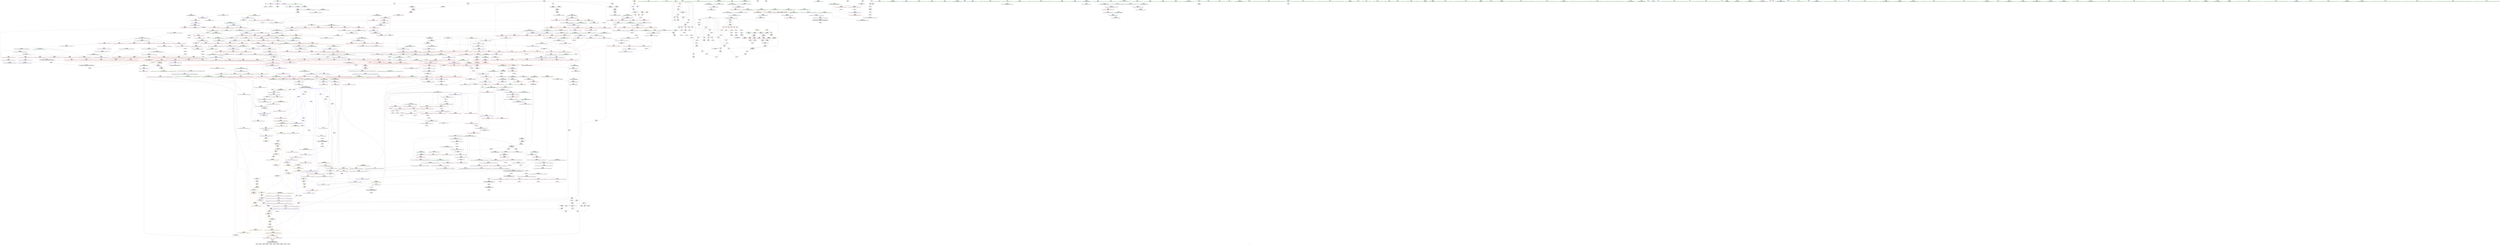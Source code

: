digraph "SVFG" {
	label="SVFG";

	Node0x559ecc321ca0 [shape=record,color=grey,label="{NodeID: 0\nNullPtr}"];
	Node0x559ecc321ca0 -> Node0x559ecc382970[style=solid];
	Node0x559ecc321ca0 -> Node0x559ecc39bb80[style=solid];
	Node0x559ecc38ab90 [shape=record,color=blue,label="{NodeID: 775\n1265\<--1262\n__last.addr\<--__last\n_ZSt25__unguarded_linear_insertIPdN9__gnu_cxx5__ops14_Val_less_iterEEvT_T0_\n}"];
	Node0x559ecc38ab90 -> Node0x559ecc3993f0[style=dashed];
	Node0x559ecc38ab90 -> Node0x559ecc3994c0[style=dashed];
	Node0x559ecc38ab90 -> Node0x559ecc3f7210[style=dashed];
	Node0x559ecc381760 [shape=record,color=red,label="{NodeID: 443\n616\<--595\n\<--__last.addr\n_ZSt11__sort_heapIPdN9__gnu_cxx5__ops15_Iter_less_iterEEvT_S4_RT0_\n|{<s0>31}}"];
	Node0x559ecc381760:s0 -> Node0x559ecc4810e0[style=solid,color=red];
	Node0x559ecc3c69f0 [shape=record,color=grey,label="{NodeID: 1218\n80 = cmp(78, 79, )\n}"];
	Node0x559ecc3759d0 [shape=record,color=green,label="{NodeID: 111\n573\<--574\n_ZNK9__gnu_cxx5__ops15_Iter_less_iterclIPdS3_EEbT_T0_\<--_ZNK9__gnu_cxx5__ops15_Iter_less_iterclIPdS3_EEbT_T0__field_insensitive\n}"];
	Node0x559ecc397030 [shape=record,color=red,label="{NodeID: 554\n1078\<--1047\n\<--__first.addr\n_ZSt21__unguarded_partitionIPdN9__gnu_cxx5__ops15_Iter_less_iterEET_S4_S4_S4_T0_\n}"];
	Node0x559ecc397030 -> Node0x559ecc3c81f0[style=solid];
	Node0x559ecc379f90 [shape=record,color=green,label="{NodeID: 222\n1407\<--1408\nllvm.memmove.p0i8.p0i8.i64\<--llvm.memmove.p0i8.p0i8.i64_field_insensitive\n}"];
	Node0x559ecc484b90 [shape=record,color=black,label="{NodeID: 1772\n1327 = PHI(1365, )\n|{<s0>85}}"];
	Node0x559ecc484b90:s0 -> Node0x559ecc489f50[style=solid,color=red];
	Node0x559ecc39cb20 [shape=record,color=blue,label="{NodeID: 665\n232\<--230\n__first.addr\<--__first\n_ZSt4sortIPdEvT_S1_\n}"];
	Node0x559ecc39cb20 -> Node0x559ecc389c20[style=dashed];
	Node0x559ecc387c70 [shape=record,color=purple,label="{NodeID: 333\n948\<--946\nadd.ptr7\<--\n_ZSt11__push_heapIPdldN9__gnu_cxx5__ops14_Iter_less_valEEvT_T0_S5_T1_RT2_\n}"];
	Node0x559ecc387c70 -> Node0x559ecc3a0810[style=solid];
	Node0x559ecc370050 [shape=record,color=green,label="{NodeID: 1\n7\<--1\n__dso_handle\<--dummyObj\nGlob }"];
	Node0x559ecc38ac60 [shape=record,color=blue,label="{NodeID: 776\n1267\<--1274\n__val\<--\n_ZSt25__unguarded_linear_insertIPdN9__gnu_cxx5__ops14_Val_less_iterEEvT_T0_\n|{|<s2>79}}"];
	Node0x559ecc38ac60 -> Node0x559ecc399c10[style=dashed];
	Node0x559ecc38ac60 -> Node0x559ecc399ce0[style=dashed];
	Node0x559ecc38ac60:s2 -> Node0x559ecc4162d0[style=dashed,color=red];
	Node0x559ecc381830 [shape=record,color=red,label="{NodeID: 444\n617\<--595\n\<--__last.addr\n_ZSt11__sort_heapIPdN9__gnu_cxx5__ops15_Iter_less_iterEEvT_S4_RT0_\n|{<s0>31}}"];
	Node0x559ecc381830:s0 -> Node0x559ecc481230[style=solid,color=red];
	Node0x559ecc3c6b70 [shape=record,color=grey,label="{NodeID: 1219\n93 = cmp(92, 94, )\n}"];
	Node0x559ecc375ad0 [shape=record,color=green,label="{NodeID: 112\n580\<--581\n_ZSt10__pop_heapIPdN9__gnu_cxx5__ops15_Iter_less_iterEEvT_S4_S4_RT0_\<--_ZSt10__pop_heapIPdN9__gnu_cxx5__ops15_Iter_less_iterEEvT_S4_S4_RT0__field_insensitive\n}"];
	Node0x559ecc397100 [shape=record,color=red,label="{NodeID: 555\n1082\<--1047\n\<--__first.addr\n_ZSt21__unguarded_partitionIPdN9__gnu_cxx5__ops15_Iter_less_iterEET_S4_S4_S4_T0_\n}"];
	Node0x559ecc397100 -> Node0x559ecc3847e0[style=solid];
	Node0x559ecc37a090 [shape=record,color=green,label="{NodeID: 223\n1424\<--1425\nthis.addr\<--this.addr_field_insensitive\n_ZNK9__gnu_cxx5__ops14_Val_less_iterclIdPdEEbRT_T0_\n}"];
	Node0x559ecc37a090 -> Node0x559ecc39ab80[style=solid];
	Node0x559ecc37a090 -> Node0x559ecc38bd70[style=solid];
	Node0x559ecc484cd0 [shape=record,color=black,label="{NodeID: 1773\n1329 = PHI(1365, )\n|{<s0>85}}"];
	Node0x559ecc484cd0:s0 -> Node0x559ecc48a090[style=solid,color=red];
	Node0x559ecc39cbf0 [shape=record,color=blue,label="{NodeID: 666\n234\<--231\n__last.addr\<--__last\n_ZSt4sortIPdEvT_S1_\n}"];
	Node0x559ecc39cbf0 -> Node0x559ecc389cf0[style=dashed];
	Node0x559ecc387d40 [shape=record,color=purple,label="{NodeID: 334\n1400\<--1397\nadd.ptr\<--\n_ZNSt20__copy_move_backwardILb1ELb1ESt26random_access_iterator_tagE13__copy_move_bIdEEPT_PKS3_S6_S4_\n}"];
	Node0x559ecc387d40 -> Node0x559ecc384e60[style=solid];
	Node0x559ecc371ca0 [shape=record,color=green,label="{NodeID: 2\n12\<--1\n\<--dummyObj\nCan only get source location for instruction, argument, global var or function.}"];
	Node0x559ecc38ad30 [shape=record,color=blue,label="{NodeID: 777\n1269\<--1276\n__next\<--\n_ZSt25__unguarded_linear_insertIPdN9__gnu_cxx5__ops14_Val_less_iterEEvT_T0_\n}"];
	Node0x559ecc38ad30 -> Node0x559ecc399730[style=dashed];
	Node0x559ecc38ad30 -> Node0x559ecc38ae00[style=dashed];
	Node0x559ecc381900 [shape=record,color=red,label="{NodeID: 445\n618\<--597\n\<--__comp.addr\n_ZSt11__sort_heapIPdN9__gnu_cxx5__ops15_Iter_less_iterEEvT_S4_RT0_\n|{<s0>31}}"];
	Node0x559ecc381900:s0 -> Node0x559ecc481380[style=solid,color=red];
	Node0x559ecc3c6cf0 [shape=record,color=grey,label="{NodeID: 1220\n1226 = cmp(1224, 1225, )\n}"];
	Node0x559ecc375bd0 [shape=record,color=green,label="{NodeID: 113\n593\<--594\n__first.addr\<--__first.addr_field_insensitive\n_ZSt11__sort_heapIPdN9__gnu_cxx5__ops15_Iter_less_iterEEvT_S4_RT0_\n}"];
	Node0x559ecc375bd0 -> Node0x559ecc381420[style=solid];
	Node0x559ecc375bd0 -> Node0x559ecc3814f0[style=solid];
	Node0x559ecc375bd0 -> Node0x559ecc39e380[style=solid];
	Node0x559ecc3971d0 [shape=record,color=red,label="{NodeID: 556\n1084\<--1047\n\<--__first.addr\n_ZSt21__unguarded_partitionIPdN9__gnu_cxx5__ops15_Iter_less_iterEET_S4_S4_S4_T0_\n|{<s0>62}}"];
	Node0x559ecc3971d0:s0 -> Node0x559ecc4855a0[style=solid,color=red];
	Node0x559ecc410090 [shape=record,color=yellow,style=double,label="{NodeID: 1331\n143V_1 = ENCHI(MR_143V_0)\npts\{637 724 898 1114 1146 1268 \}\nFun[_ZSt13__adjust_heapIPdldN9__gnu_cxx5__ops15_Iter_less_iterEEvT_T0_S5_T1_T2_]}"];
	Node0x559ecc410090 -> Node0x559ecc394790[style=dashed];
	Node0x559ecc410090 -> Node0x559ecc394860[style=dashed];
	Node0x559ecc410090 -> Node0x559ecc394930[style=dashed];
	Node0x559ecc37a160 [shape=record,color=green,label="{NodeID: 224\n1426\<--1427\n__val.addr\<--__val.addr_field_insensitive\n_ZNK9__gnu_cxx5__ops14_Val_less_iterclIdPdEEbRT_T0_\n}"];
	Node0x559ecc37a160 -> Node0x559ecc39ac50[style=solid];
	Node0x559ecc37a160 -> Node0x559ecc38be40[style=solid];
	Node0x559ecc484e10 [shape=record,color=black,label="{NodeID: 1774\n1330 = PHI(1341, )\n}"];
	Node0x559ecc484e10 -> Node0x559ecc384980[style=solid];
	Node0x559ecc39ccc0 [shape=record,color=blue,label="{NodeID: 667\n254\<--252\n__first.addr\<--__first\n_ZSt7reverseIPdEvT_S1_\n}"];
	Node0x559ecc39ccc0 -> Node0x559ecc389dc0[style=dashed];
	Node0x559ecc416ae0 [shape=record,color=yellow,style=double,label="{NodeID: 1442\n211V_1 = ENCHI(MR_211V_0)\npts\{637 724 773 898 1114 1268 \}\nFun[_ZSt16__insertion_sortIPdN9__gnu_cxx5__ops15_Iter_less_iterEEvT_S4_T0_]}"];
	Node0x559ecc416ae0 -> Node0x559ecc398bd0[style=dashed];
	Node0x559ecc416ae0 -> Node0x559ecc398ca0[style=dashed];
	Node0x559ecc387e10 [shape=record,color=purple,label="{NodeID: 335\n1413\<--1410\nadd.ptr2\<--\n_ZNSt20__copy_move_backwardILb1ELb1ESt26random_access_iterator_tagE13__copy_move_bIdEEPT_PKS3_S6_S4_\n}"];
	Node0x559ecc387e10 -> Node0x559ecc385000[style=solid];
	Node0x559ecc371d30 [shape=record,color=green,label="{NodeID: 3\n18\<--1\n.str\<--dummyObj\nGlob }"];
	Node0x559ecc38ae00 [shape=record,color=blue,label="{NodeID: 778\n1269\<--1279\n__next\<--incdec.ptr\n_ZSt25__unguarded_linear_insertIPdN9__gnu_cxx5__ops14_Val_less_iterEEvT_T0_\n}"];
	Node0x559ecc38ae00 -> Node0x559ecc3f7710[style=dashed];
	Node0x559ecc3819d0 [shape=record,color=red,label="{NodeID: 446\n644\<--626\n\<--__first.addr\n_ZSt11__make_heapIPdN9__gnu_cxx5__ops15_Iter_less_iterEEvT_S4_RT0_\n}"];
	Node0x559ecc3819d0 -> Node0x559ecc384090[style=solid];
	Node0x559ecc3c6e70 [shape=record,color=grey,label="{NodeID: 1221\n1453 = cmp(1451, 1452, )\n}"];
	Node0x559ecc37a630 [shape=record,color=green,label="{NodeID: 114\n595\<--596\n__last.addr\<--__last.addr_field_insensitive\n_ZSt11__sort_heapIPdN9__gnu_cxx5__ops15_Iter_less_iterEEvT_S4_RT0_\n}"];
	Node0x559ecc37a630 -> Node0x559ecc3815c0[style=solid];
	Node0x559ecc37a630 -> Node0x559ecc381690[style=solid];
	Node0x559ecc37a630 -> Node0x559ecc381760[style=solid];
	Node0x559ecc37a630 -> Node0x559ecc381830[style=solid];
	Node0x559ecc37a630 -> Node0x559ecc39e450[style=solid];
	Node0x559ecc37a630 -> Node0x559ecc39e5f0[style=solid];
	Node0x559ecc3972a0 [shape=record,color=red,label="{NodeID: 557\n1087\<--1047\n\<--__first.addr\n_ZSt21__unguarded_partitionIPdN9__gnu_cxx5__ops15_Iter_less_iterEET_S4_S4_S4_T0_\n}"];
	Node0x559ecc3972a0 -> Node0x559ecc3869c0[style=solid];
	Node0x559ecc37a230 [shape=record,color=green,label="{NodeID: 225\n1428\<--1429\n__it.addr\<--__it.addr_field_insensitive\n_ZNK9__gnu_cxx5__ops14_Val_less_iterclIdPdEEbRT_T0_\n}"];
	Node0x559ecc37a230 -> Node0x559ecc39ad20[style=solid];
	Node0x559ecc37a230 -> Node0x559ecc38bf10[style=solid];
	Node0x559ecc484f50 [shape=record,color=black,label="{NodeID: 1775\n1361 = PHI(1372, )\n}"];
	Node0x559ecc484f50 -> Node0x559ecc384b20[style=solid];
	Node0x559ecc39cd90 [shape=record,color=blue,label="{NodeID: 668\n256\<--253\n__last.addr\<--__last\n_ZSt7reverseIPdEvT_S1_\n}"];
	Node0x559ecc39cd90 -> Node0x559ecc389e90[style=dashed];
	Node0x559ecc387ee0 [shape=record,color=red,label="{NodeID: 336\n87\<--11\n\<--n\nmain\n}"];
	Node0x559ecc387ee0 -> Node0x559ecc3c6870[style=solid];
	Node0x559ecc371dc0 [shape=record,color=green,label="{NodeID: 4\n20\<--1\n.str.1\<--dummyObj\nGlob }"];
	Node0x559ecc38aed0 [shape=record,color=blue,label="{NodeID: 779\n1290\<--1289\n\<--\n_ZSt25__unguarded_linear_insertIPdN9__gnu_cxx5__ops14_Val_less_iterEEvT_T0_\n}"];
	Node0x559ecc38aed0 -> Node0x559ecc3f6d40[style=dashed];
	Node0x559ecc381aa0 [shape=record,color=red,label="{NodeID: 447\n653\<--626\n\<--__first.addr\n_ZSt11__make_heapIPdN9__gnu_cxx5__ops15_Iter_less_iterEEvT_S4_RT0_\n}"];
	Node0x559ecc381aa0 -> Node0x559ecc384230[style=solid];
	Node0x559ecc3c6ff0 [shape=record,color=grey,label="{NodeID: 1222\n378 = cmp(377, 379, )\n}"];
	Node0x559ecc37a700 [shape=record,color=green,label="{NodeID: 115\n597\<--598\n__comp.addr\<--__comp.addr_field_insensitive\n_ZSt11__sort_heapIPdN9__gnu_cxx5__ops15_Iter_less_iterEEvT_S4_RT0_\n}"];
	Node0x559ecc37a700 -> Node0x559ecc381900[style=solid];
	Node0x559ecc37a700 -> Node0x559ecc39e520[style=solid];
	Node0x559ecc397370 [shape=record,color=red,label="{NodeID: 558\n1066\<--1049\n\<--__last.addr\n_ZSt21__unguarded_partitionIPdN9__gnu_cxx5__ops15_Iter_less_iterEET_S4_S4_S4_T0_\n}"];
	Node0x559ecc397370 -> Node0x559ecc386820[style=solid];
	Node0x559ecc37a300 [shape=record,color=green,label="{NodeID: 226\n1443\<--1444\n\<--field_insensitive\n_ZSt9__reverseIPdEvT_S1_St26random_access_iterator_tag\n}"];
	Node0x559ecc485090 [shape=record,color=black,label="{NodeID: 1776\n349 = PHI(320, 402, )\n0th arg _ZSt16__introsort_loopIPdlN9__gnu_cxx5__ops15_Iter_less_iterEEvT_S4_T0_T1_ }"];
	Node0x559ecc485090 -> Node0x559ecc39d340[style=solid];
	Node0x559ecc39ce60 [shape=record,color=blue,label="{NodeID: 669\n278\<--274\n__a.addr\<--__a\n_ZSt3minIiERKT_S2_S2_\n}"];
	Node0x559ecc39ce60 -> Node0x559ecc38a030[style=dashed];
	Node0x559ecc39ce60 -> Node0x559ecc38a100[style=dashed];
	Node0x559ecc387fb0 [shape=record,color=red,label="{NodeID: 337\n117\<--11\n\<--n\nmain\n}"];
	Node0x559ecc387fb0 -> Node0x559ecc3c2970[style=solid];
	Node0x559ecc371e50 [shape=record,color=green,label="{NodeID: 5\n22\<--1\n.str.2\<--dummyObj\nGlob }"];
	Node0x559ecc38afa0 [shape=record,color=blue,label="{NodeID: 780\n1265\<--1292\n__last.addr\<--\n_ZSt25__unguarded_linear_insertIPdN9__gnu_cxx5__ops14_Val_less_iterEEvT_T0_\n}"];
	Node0x559ecc38afa0 -> Node0x559ecc3f7210[style=dashed];
	Node0x559ecc381b70 [shape=record,color=red,label="{NodeID: 448\n664\<--626\n\<--__first.addr\n_ZSt11__make_heapIPdN9__gnu_cxx5__ops15_Iter_less_iterEEvT_S4_RT0_\n}"];
	Node0x559ecc381b70 -> Node0x559ecc387450[style=solid];
	Node0x559ecc3c7170 [shape=record,color=grey,label="{NodeID: 1223\n609 = cmp(608, 610, )\n}"];
	Node0x559ecc37a7d0 [shape=record,color=green,label="{NodeID: 116\n626\<--627\n__first.addr\<--__first.addr_field_insensitive\n_ZSt11__make_heapIPdN9__gnu_cxx5__ops15_Iter_less_iterEEvT_S4_RT0_\n}"];
	Node0x559ecc37a7d0 -> Node0x559ecc3819d0[style=solid];
	Node0x559ecc37a7d0 -> Node0x559ecc381aa0[style=solid];
	Node0x559ecc37a7d0 -> Node0x559ecc381b70[style=solid];
	Node0x559ecc37a7d0 -> Node0x559ecc381c40[style=solid];
	Node0x559ecc37a7d0 -> Node0x559ecc39e6c0[style=solid];
	Node0x559ecc397440 [shape=record,color=red,label="{NodeID: 559\n1071\<--1049\n\<--__last.addr\n_ZSt21__unguarded_partitionIPdN9__gnu_cxx5__ops15_Iter_less_iterEET_S4_S4_S4_T0_\n|{<s0>61}}"];
	Node0x559ecc397440:s0 -> Node0x559ecc487c20[style=solid,color=red];
	Node0x559ecc37a3d0 [shape=record,color=green,label="{NodeID: 227\n1445\<--1446\n__first.addr\<--__first.addr_field_insensitive\n_ZSt9__reverseIPdEvT_S1_St26random_access_iterator_tag\n}"];
	Node0x559ecc37a3d0 -> Node0x559ecc39af90[style=solid];
	Node0x559ecc37a3d0 -> Node0x559ecc39b060[style=solid];
	Node0x559ecc37a3d0 -> Node0x559ecc39b130[style=solid];
	Node0x559ecc37a3d0 -> Node0x559ecc39b200[style=solid];
	Node0x559ecc37a3d0 -> Node0x559ecc38bfe0[style=solid];
	Node0x559ecc37a3d0 -> Node0x559ecc38c250[style=solid];
	Node0x559ecc4852a0 [shape=record,color=black,label="{NodeID: 1777\n350 = PHI(321, 403, )\n1st arg _ZSt16__introsort_loopIPdlN9__gnu_cxx5__ops15_Iter_less_iterEEvT_S4_T0_T1_ }"];
	Node0x559ecc4852a0 -> Node0x559ecc39d410[style=solid];
	Node0x559ecc39cf30 [shape=record,color=blue,label="{NodeID: 670\n280\<--275\n__b.addr\<--__b\n_ZSt3minIiERKT_S2_S2_\n}"];
	Node0x559ecc39cf30 -> Node0x559ecc38a1d0[style=dashed];
	Node0x559ecc39cf30 -> Node0x559ecc38a2a0[style=dashed];
	Node0x559ecc416ed0 [shape=record,color=yellow,style=double,label="{NodeID: 1445\n2V_1 = ENCHI(MR_2V_0)\npts\{10 \}\nFun[_ZSt13__heap_selectIPdN9__gnu_cxx5__ops15_Iter_less_iterEEvT_S4_S4_T0_]|{<s0>28|<s1>28}}"];
	Node0x559ecc416ed0:s0 -> Node0x559ecc3f8b10[style=dashed,color=red];
	Node0x559ecc416ed0:s1 -> Node0x559ecc408630[style=dashed,color=red];
	Node0x559ecc388080 [shape=record,color=red,label="{NodeID: 338\n131\<--11\n\<--n\nmain\n}"];
	Node0x559ecc388080 -> Node0x559ecc3c7770[style=solid];
	Node0x559ecc372690 [shape=record,color=green,label="{NodeID: 6\n24\<--1\n.str.3\<--dummyObj\nGlob }"];
	Node0x559ecc38b070 [shape=record,color=blue,label="{NodeID: 781\n1269\<--1295\n__next\<--incdec.ptr3\n_ZSt25__unguarded_linear_insertIPdN9__gnu_cxx5__ops14_Val_less_iterEEvT_T0_\n}"];
	Node0x559ecc38b070 -> Node0x559ecc3f7710[style=dashed];
	Node0x559ecc381c40 [shape=record,color=red,label="{NodeID: 449\n672\<--626\n\<--__first.addr\n_ZSt11__make_heapIPdN9__gnu_cxx5__ops15_Iter_less_iterEEvT_S4_RT0_\n|{<s0>34}}"];
	Node0x559ecc381c40:s0 -> Node0x559ecc485f00[style=solid,color=red];
	Node0x559ecc3c72f0 [shape=record,color=grey,label="{NodeID: 1224\n382 = cmp(381, 383, )\n}"];
	Node0x559ecc37a8a0 [shape=record,color=green,label="{NodeID: 117\n628\<--629\n__last.addr\<--__last.addr_field_insensitive\n_ZSt11__make_heapIPdN9__gnu_cxx5__ops15_Iter_less_iterEEvT_S4_RT0_\n}"];
	Node0x559ecc37a8a0 -> Node0x559ecc381d10[style=solid];
	Node0x559ecc37a8a0 -> Node0x559ecc381de0[style=solid];
	Node0x559ecc37a8a0 -> Node0x559ecc39e790[style=solid];
	Node0x559ecc397510 [shape=record,color=red,label="{NodeID: 560\n1074\<--1049\n\<--__last.addr\n_ZSt21__unguarded_partitionIPdN9__gnu_cxx5__ops15_Iter_less_iterEET_S4_S4_S4_T0_\n}"];
	Node0x559ecc397510 -> Node0x559ecc3868f0[style=solid];
	Node0x559ecc37a4a0 [shape=record,color=green,label="{NodeID: 228\n1447\<--1448\n__last.addr\<--__last.addr_field_insensitive\n_ZSt9__reverseIPdEvT_S1_St26random_access_iterator_tag\n}"];
	Node0x559ecc37a4a0 -> Node0x559ecc39b2d0[style=solid];
	Node0x559ecc37a4a0 -> Node0x559ecc39b3a0[style=solid];
	Node0x559ecc37a4a0 -> Node0x559ecc39b470[style=solid];
	Node0x559ecc37a4a0 -> Node0x559ecc39b540[style=solid];
	Node0x559ecc37a4a0 -> Node0x559ecc39b610[style=solid];
	Node0x559ecc37a4a0 -> Node0x559ecc38c0b0[style=solid];
	Node0x559ecc37a4a0 -> Node0x559ecc38c180[style=solid];
	Node0x559ecc37a4a0 -> Node0x559ecc38c320[style=solid];
	Node0x559ecc485420 [shape=record,color=black,label="{NodeID: 1778\n351 = PHI(332, 404, )\n2nd arg _ZSt16__introsort_loopIPdlN9__gnu_cxx5__ops15_Iter_less_iterEEvT_S4_T0_T1_ }"];
	Node0x559ecc485420 -> Node0x559ecc39d4e0[style=solid];
	Node0x559ecc39d000 [shape=record,color=blue,label="{NodeID: 671\n276\<--290\nretval\<--\n_ZSt3minIiERKT_S2_S2_\n}"];
	Node0x559ecc39d000 -> Node0x559ecc407c30[style=dashed];
	Node0x559ecc388150 [shape=record,color=red,label="{NodeID: 339\n169\<--11\n\<--n\nmain\n}"];
	Node0x559ecc388150 -> Node0x559ecc3c3ff0[style=solid];
	Node0x559ecc372720 [shape=record,color=green,label="{NodeID: 7\n27\<--1\n\<--dummyObj\nCan only get source location for instruction, argument, global var or function.}"];
	Node0x559ecc38b140 [shape=record,color=blue,label="{NodeID: 782\n1300\<--1299\n\<--\n_ZSt25__unguarded_linear_insertIPdN9__gnu_cxx5__ops14_Val_less_iterEEvT_T0_\n|{<s0>72|<s1>74}}"];
	Node0x559ecc38b140:s0 -> Node0x559ecc3f4df0[style=dashed,color=blue];
	Node0x559ecc38b140:s1 -> Node0x559ecc3fe510[style=dashed,color=blue];
	Node0x559ecc381d10 [shape=record,color=red,label="{NodeID: 450\n643\<--628\n\<--__last.addr\n_ZSt11__make_heapIPdN9__gnu_cxx5__ops15_Iter_less_iterEEvT_S4_RT0_\n}"];
	Node0x559ecc381d10 -> Node0x559ecc383fc0[style=solid];
	Node0x559ecc3c7470 [shape=record,color=grey,label="{NodeID: 1225\n121 = cmp(116, 120, )\n}"];
	Node0x559ecc37a970 [shape=record,color=green,label="{NodeID: 118\n630\<--631\n__comp.addr\<--__comp.addr_field_insensitive\n_ZSt11__make_heapIPdN9__gnu_cxx5__ops15_Iter_less_iterEEvT_S4_RT0_\n}"];
	Node0x559ecc37a970 -> Node0x559ecc381eb0[style=solid];
	Node0x559ecc37a970 -> Node0x559ecc39e860[style=solid];
	Node0x559ecc3975e0 [shape=record,color=red,label="{NodeID: 561\n1079\<--1049\n\<--__last.addr\n_ZSt21__unguarded_partitionIPdN9__gnu_cxx5__ops15_Iter_less_iterEET_S4_S4_S4_T0_\n}"];
	Node0x559ecc3975e0 -> Node0x559ecc3c81f0[style=solid];
	Node0x559ecc37a570 [shape=record,color=green,label="{NodeID: 229\n1477\<--1478\nretval\<--retval_field_insensitive\n_ZSt19__iterator_categoryIPdENSt15iterator_traitsIT_E17iterator_categoryERKS2_\n}"];
	Node0x559ecc4855a0 [shape=record,color=black,label="{NodeID: 1779\n1092 = PHI(998, 1008, 1012, 1022, 1030, 1034, 1084, 1464, )\n0th arg _ZSt9iter_swapIPdS0_EvT_T0_ }"];
	Node0x559ecc4855a0 -> Node0x559ecc3a1440[style=solid];
	Node0x559ecc39d0d0 [shape=record,color=blue,label="{NodeID: 672\n276\<--293\nretval\<--\n_ZSt3minIiERKT_S2_S2_\n}"];
	Node0x559ecc39d0d0 -> Node0x559ecc407c30[style=dashed];
	Node0x559ecc388220 [shape=record,color=red,label="{NodeID: 340\n178\<--11\n\<--n\nmain\n}"];
	Node0x559ecc388220 -> Node0x559ecc3c3cf0[style=solid];
	Node0x559ecc3727b0 [shape=record,color=green,label="{NodeID: 8\n76\<--1\n\<--dummyObj\nCan only get source location for instruction, argument, global var or function.}"];
	Node0x559ecc38b210 [shape=record,color=blue,label="{NodeID: 783\n1313\<--1310\n__first.addr\<--__first\n_ZSt23__copy_move_backward_a2ILb1EPdS0_ET1_T0_S2_S1_\n}"];
	Node0x559ecc38b210 -> Node0x559ecc399db0[style=dashed];
	Node0x559ecc381de0 [shape=record,color=red,label="{NodeID: 451\n652\<--628\n\<--__last.addr\n_ZSt11__make_heapIPdN9__gnu_cxx5__ops15_Iter_less_iterEEvT_S4_RT0_\n}"];
	Node0x559ecc381de0 -> Node0x559ecc384160[style=solid];
	Node0x559ecc3c75f0 [shape=record,color=grey,label="{NodeID: 1226\n318 = cmp(316, 317, )\n}"];
	Node0x559ecc37aa40 [shape=record,color=green,label="{NodeID: 119\n632\<--633\n__len\<--__len_field_insensitive\n_ZSt11__make_heapIPdN9__gnu_cxx5__ops15_Iter_less_iterEEvT_S4_RT0_\n}"];
	Node0x559ecc37aa40 -> Node0x559ecc381f80[style=solid];
	Node0x559ecc37aa40 -> Node0x559ecc382050[style=solid];
	Node0x559ecc37aa40 -> Node0x559ecc39e930[style=solid];
	Node0x559ecc3976b0 [shape=record,color=red,label="{NodeID: 562\n1085\<--1049\n\<--__last.addr\n_ZSt21__unguarded_partitionIPdN9__gnu_cxx5__ops15_Iter_less_iterEET_S4_S4_S4_T0_\n|{<s0>62}}"];
	Node0x559ecc3976b0:s0 -> Node0x559ecc485c00[style=solid,color=red];
	Node0x559ecc3827d0 [shape=record,color=green,label="{NodeID: 230\n1479\<--1480\n.addr\<--.addr_field_insensitive\n_ZSt19__iterator_categoryIPdENSt15iterator_traitsIT_E17iterator_categoryERKS2_\n}"];
	Node0x559ecc3827d0 -> Node0x559ecc38c3f0[style=solid];
	Node0x559ecc485c00 [shape=record,color=black,label="{NodeID: 1780\n1093 = PHI(999, 1009, 1013, 1023, 1031, 1035, 1085, 1465, )\n1st arg _ZSt9iter_swapIPdS0_EvT_T0_ }"];
	Node0x559ecc485c00 -> Node0x559ecc3a1510[style=solid];
	Node0x559ecc39d1a0 [shape=record,color=blue,label="{NodeID: 673\n306\<--302\n__first.addr\<--__first\n_ZSt6__sortIPdN9__gnu_cxx5__ops15_Iter_less_iterEEvT_S4_T0_\n}"];
	Node0x559ecc39d1a0 -> Node0x559ecc38a510[style=dashed];
	Node0x559ecc39d1a0 -> Node0x559ecc37e770[style=dashed];
	Node0x559ecc39d1a0 -> Node0x559ecc37e840[style=dashed];
	Node0x559ecc39d1a0 -> Node0x559ecc37e910[style=dashed];
	Node0x559ecc3882f0 [shape=record,color=red,label="{NodeID: 341\n192\<--11\n\<--n\nmain\n}"];
	Node0x559ecc3882f0 -> Node0x559ecc3c42f0[style=solid];
	Node0x559ecc372840 [shape=record,color=green,label="{NodeID: 9\n94\<--1\n\<--dummyObj\nCan only get source location for instruction, argument, global var or function.}"];
	Node0x559ecc38b2e0 [shape=record,color=blue,label="{NodeID: 784\n1315\<--1311\n__last.addr\<--__last\n_ZSt23__copy_move_backward_a2ILb1EPdS0_ET1_T0_S2_S1_\n}"];
	Node0x559ecc38b2e0 -> Node0x559ecc399e80[style=dashed];
	Node0x559ecc381eb0 [shape=record,color=red,label="{NodeID: 452\n677\<--630\n\<--__comp.addr\n_ZSt11__make_heapIPdN9__gnu_cxx5__ops15_Iter_less_iterEEvT_S4_RT0_\n}"];
	Node0x559ecc3c7770 [shape=record,color=grey,label="{NodeID: 1227\n132 = cmp(130, 131, )\n}"];
	Node0x559ecc37ab10 [shape=record,color=green,label="{NodeID: 120\n634\<--635\n__parent\<--__parent_field_insensitive\n_ZSt11__make_heapIPdN9__gnu_cxx5__ops15_Iter_less_iterEEvT_S4_RT0_\n}"];
	Node0x559ecc37ab10 -> Node0x559ecc382120[style=solid];
	Node0x559ecc37ab10 -> Node0x559ecc3821f0[style=solid];
	Node0x559ecc37ab10 -> Node0x559ecc3822c0[style=solid];
	Node0x559ecc37ab10 -> Node0x559ecc382390[style=solid];
	Node0x559ecc37ab10 -> Node0x559ecc39ea00[style=solid];
	Node0x559ecc37ab10 -> Node0x559ecc39eba0[style=solid];
	Node0x559ecc397780 [shape=record,color=red,label="{NodeID: 563\n1059\<--1051\n\<--__pivot.addr\n_ZSt21__unguarded_partitionIPdN9__gnu_cxx5__ops15_Iter_less_iterEET_S4_S4_S4_T0_\n|{<s0>60}}"];
	Node0x559ecc397780:s0 -> Node0x559ecc487c20[style=solid,color=red];
	Node0x559ecc3828a0 [shape=record,color=green,label="{NodeID: 231\n28\<--1483\n_GLOBAL__sub_I_felipebart_2_0.cpp\<--_GLOBAL__sub_I_felipebart_2_0.cpp_field_insensitive\n}"];
	Node0x559ecc3828a0 -> Node0x559ecc39ba80[style=solid];
	Node0x559ecc485f00 [shape=record,color=black,label="{NodeID: 1781\n760 = PHI(672, 740, )\n0th arg _ZSt13__adjust_heapIPdldN9__gnu_cxx5__ops15_Iter_less_iterEEvT_T0_S5_T1_T2_ }"];
	Node0x559ecc485f00 -> Node0x559ecc39f490[style=solid];
	Node0x559ecc39d270 [shape=record,color=blue,label="{NodeID: 674\n308\<--303\n__last.addr\<--__last\n_ZSt6__sortIPdN9__gnu_cxx5__ops15_Iter_less_iterEEvT_S4_T0_\n}"];
	Node0x559ecc39d270 -> Node0x559ecc37e9e0[style=dashed];
	Node0x559ecc39d270 -> Node0x559ecc37eab0[style=dashed];
	Node0x559ecc39d270 -> Node0x559ecc37eb80[style=dashed];
	Node0x559ecc39d270 -> Node0x559ecc37ec50[style=dashed];
	Node0x559ecc3883c0 [shape=record,color=red,label="{NodeID: 342\n79\<--58\n\<--t\nmain\n}"];
	Node0x559ecc3883c0 -> Node0x559ecc3c69f0[style=solid];
	Node0x559ecc3728d0 [shape=record,color=green,label="{NodeID: 10\n119\<--1\n\<--dummyObj\nCan only get source location for instruction, argument, global var or function.}"];
	Node0x559ecc38b3b0 [shape=record,color=blue,label="{NodeID: 785\n1317\<--1312\n__result.addr\<--__result\n_ZSt23__copy_move_backward_a2ILb1EPdS0_ET1_T0_S2_S1_\n}"];
	Node0x559ecc38b3b0 -> Node0x559ecc399f50[style=dashed];
	Node0x559ecc381f80 [shape=record,color=red,label="{NodeID: 453\n659\<--632\n\<--__len\n_ZSt11__make_heapIPdN9__gnu_cxx5__ops15_Iter_less_iterEEvT_S4_RT0_\n}"];
	Node0x559ecc381f80 -> Node0x559ecc3c1170[style=solid];
	Node0x559ecc3c78f0 [shape=record,color=grey,label="{NodeID: 1228\n200 = cmp(191, 199, )\n}"];
	Node0x559ecc37abe0 [shape=record,color=green,label="{NodeID: 121\n636\<--637\n__value\<--__value_field_insensitive\n_ZSt11__make_heapIPdN9__gnu_cxx5__ops15_Iter_less_iterEEvT_S4_RT0_\n|{|<s1>33}}"];
	Node0x559ecc37abe0 -> Node0x559ecc39ead0[style=solid];
	Node0x559ecc37abe0:s1 -> Node0x559ecc476960[style=solid,color=red];
	Node0x559ecc397850 [shape=record,color=red,label="{NodeID: 564\n1070\<--1051\n\<--__pivot.addr\n_ZSt21__unguarded_partitionIPdN9__gnu_cxx5__ops15_Iter_less_iterEET_S4_S4_S4_T0_\n|{<s0>61}}"];
	Node0x559ecc397850:s0 -> Node0x559ecc4878a0[style=solid,color=red];
	Node0x559ecc382970 [shape=record,color=black,label="{NodeID: 232\n2\<--3\ndummyVal\<--dummyVal\n}"];
	Node0x559ecc486050 [shape=record,color=black,label="{NodeID: 1782\n761 = PHI(673, 383, )\n1st arg _ZSt13__adjust_heapIPdldN9__gnu_cxx5__ops15_Iter_less_iterEEvT_T0_S5_T1_T2_ }"];
	Node0x559ecc486050 -> Node0x559ecc39f560[style=solid];
	Node0x559ecc39d340 [shape=record,color=blue,label="{NodeID: 675\n354\<--349\n__first.addr\<--__first\n_ZSt16__introsort_loopIPdlN9__gnu_cxx5__ops15_Iter_less_iterEEvT_S4_T0_T1_\n}"];
	Node0x559ecc39d340 -> Node0x559ecc37ed20[style=dashed];
	Node0x559ecc39d340 -> Node0x559ecc37edf0[style=dashed];
	Node0x559ecc39d340 -> Node0x559ecc37eec0[style=dashed];
	Node0x559ecc388490 [shape=record,color=red,label="{NodeID: 343\n78\<--60\n\<--lp\nmain\n}"];
	Node0x559ecc388490 -> Node0x559ecc3c69f0[style=solid];
	Node0x559ecc372960 [shape=record,color=green,label="{NodeID: 11\n127\<--1\n\<--dummyObj\nCan only get source location for instruction, argument, global var or function.}"];
	Node0x559ecc38b480 [shape=record,color=blue,label="{NodeID: 786\n1336\<--1335\n__it.addr\<--__it\n_ZSt12__miter_baseIPdET_S1_\n}"];
	Node0x559ecc38b480 -> Node0x559ecc39a020[style=dashed];
	Node0x559ecc382050 [shape=record,color=red,label="{NodeID: 454\n674\<--632\n\<--__len\n_ZSt11__make_heapIPdN9__gnu_cxx5__ops15_Iter_less_iterEEvT_S4_RT0_\n|{<s0>34}}"];
	Node0x559ecc382050:s0 -> Node0x559ecc4861a0[style=solid,color=red];
	Node0x559ecc3c7a70 [shape=record,color=grey,label="{NodeID: 1229\n1438 = cmp(1435, 1437, )\n}"];
	Node0x559ecc3c7a70 -> Node0x559ecc3850d0[style=solid];
	Node0x559ecc37acb0 [shape=record,color=green,label="{NodeID: 122\n638\<--639\nagg.tmp\<--agg.tmp_field_insensitive\n_ZSt11__make_heapIPdN9__gnu_cxx5__ops15_Iter_less_iterEEvT_S4_RT0_\n}"];
	Node0x559ecc397920 [shape=record,color=red,label="{NodeID: 565\n1100\<--1094\n\<--__a.addr\n_ZSt9iter_swapIPdS0_EvT_T0_\n|{<s0>63}}"];
	Node0x559ecc397920:s0 -> Node0x559ecc4884f0[style=solid,color=red];
	Node0x559ecc410990 [shape=record,color=yellow,style=double,label="{NodeID: 1340\n162V_1 = ENCHI(MR_162V_0)\npts\{637 724 773 1114 1146 1268 \}\nFun[_ZSt11__push_heapIPdldN9__gnu_cxx5__ops14_Iter_less_valEEvT_T0_S5_T1_RT2_]}"];
	Node0x559ecc410990 -> Node0x559ecc395700[style=dashed];
	Node0x559ecc410990 -> Node0x559ecc3957d0[style=dashed];
	Node0x559ecc382a70 [shape=record,color=black,label="{NodeID: 233\n55\<--12\nmain_ret\<--\nmain\n}"];
	Node0x559ecc4861a0 [shape=record,color=black,label="{NodeID: 1783\n762 = PHI(674, 746, )\n2nd arg _ZSt13__adjust_heapIPdldN9__gnu_cxx5__ops15_Iter_less_iterEEvT_T0_S5_T1_T2_ }"];
	Node0x559ecc4861a0 -> Node0x559ecc39f630[style=solid];
	Node0x559ecc39d410 [shape=record,color=blue,label="{NodeID: 676\n356\<--350\n__last.addr\<--__last\n_ZSt16__introsort_loopIPdlN9__gnu_cxx5__ops15_Iter_less_iterEEvT_S4_T0_T1_\n}"];
	Node0x559ecc39d410 -> Node0x559ecc403130[style=dashed];
	Node0x559ecc388560 [shape=record,color=red,label="{NodeID: 344\n214\<--60\n\<--lp\nmain\n}"];
	Node0x559ecc372a60 [shape=record,color=green,label="{NodeID: 12\n188\<--1\n\<--dummyObj\nCan only get source location for instruction, argument, global var or function.}"];
	Node0x559ecc38b550 [shape=record,color=blue,label="{NodeID: 787\n1345\<--1342\n__first.addr\<--__first\n_ZSt22__copy_move_backward_aILb1EPdS0_ET1_T0_S2_S1_\n}"];
	Node0x559ecc38b550 -> Node0x559ecc39a0f0[style=dashed];
	Node0x559ecc382120 [shape=record,color=red,label="{NodeID: 455\n665\<--634\n\<--__parent\n_ZSt11__make_heapIPdN9__gnu_cxx5__ops15_Iter_less_iterEEvT_S4_RT0_\n}"];
	Node0x559ecc3c7bf0 [shape=record,color=grey,label="{NodeID: 1230\n682 = cmp(681, 383, )\n}"];
	Node0x559ecc37ad80 [shape=record,color=green,label="{NodeID: 123\n668\<--669\n_ZSt4moveIRdEONSt16remove_referenceIT_E4typeEOS2_\<--_ZSt4moveIRdEONSt16remove_referenceIT_E4typeEOS2__field_insensitive\n}"];
	Node0x559ecc3979f0 [shape=record,color=red,label="{NodeID: 566\n1101\<--1096\n\<--__b.addr\n_ZSt9iter_swapIPdS0_EvT_T0_\n|{<s0>63}}"];
	Node0x559ecc3979f0:s0 -> Node0x559ecc488600[style=solid,color=red];
	Node0x559ecc410b30 [shape=record,color=yellow,style=double,label="{NodeID: 1341\n2V_1 = ENCHI(MR_2V_0)\npts\{10 \}\nFun[_ZNK9__gnu_cxx5__ops14_Iter_less_valclIPddEEbT_RT0_]}"];
	Node0x559ecc410b30 -> Node0x559ecc395b10[style=dashed];
	Node0x559ecc382b40 [shape=record,color=black,label="{NodeID: 234\n39\<--40\n\<--_ZNSt8ios_base4InitD1Ev\nCan only get source location for instruction, argument, global var or function.}"];
	Node0x559ecc4862f0 [shape=record,color=black,label="{NodeID: 1784\n763 = PHI(676, 748, )\n3rd arg _ZSt13__adjust_heapIPdldN9__gnu_cxx5__ops15_Iter_less_iterEEvT_T0_S5_T1_T2_ }"];
	Node0x559ecc4862f0 -> Node0x559ecc39f700[style=solid];
	Node0x559ecc39d4e0 [shape=record,color=blue,label="{NodeID: 677\n358\<--351\n__depth_limit.addr\<--__depth_limit\n_ZSt16__introsort_loopIPdlN9__gnu_cxx5__ops15_Iter_less_iterEEvT_S4_T0_T1_\n}"];
	Node0x559ecc39d4e0 -> Node0x559ecc403630[style=dashed];
	Node0x559ecc388630 [shape=record,color=red,label="{NodeID: 345\n221\<--60\n\<--lp\nmain\n}"];
	Node0x559ecc388630 -> Node0x559ecc3c51f0[style=solid];
	Node0x559ecc372b60 [shape=record,color=green,label="{NodeID: 13\n328\<--1\n\<--dummyObj\nCan only get source location for instruction, argument, global var or function.}"];
	Node0x559ecc38b620 [shape=record,color=blue,label="{NodeID: 788\n1347\<--1343\n__last.addr\<--__last\n_ZSt22__copy_move_backward_aILb1EPdS0_ET1_T0_S2_S1_\n}"];
	Node0x559ecc38b620 -> Node0x559ecc39a1c0[style=dashed];
	Node0x559ecc3821f0 [shape=record,color=red,label="{NodeID: 456\n673\<--634\n\<--__parent\n_ZSt11__make_heapIPdN9__gnu_cxx5__ops15_Iter_less_iterEEvT_S4_RT0_\n|{<s0>34}}"];
	Node0x559ecc3821f0:s0 -> Node0x559ecc486050[style=solid,color=red];
	Node0x559ecc3c7d70 [shape=record,color=grey,label="{NodeID: 1231\n1462 = cmp(1460, 1461, )\n}"];
	Node0x559ecc37ae50 [shape=record,color=green,label="{NodeID: 124\n679\<--680\n_ZSt13__adjust_heapIPdldN9__gnu_cxx5__ops15_Iter_less_iterEEvT_T0_S5_T1_T2_\<--_ZSt13__adjust_heapIPdldN9__gnu_cxx5__ops15_Iter_less_iterEEvT_T0_S5_T1_T2__field_insensitive\n}"];
	Node0x559ecc397ac0 [shape=record,color=red,label="{NodeID: 567\n1117\<--1109\n\<--__a.addr\n_ZSt4swapIdENSt9enable_ifIXsr6__and_ISt6__not_ISt15__is_tuple_likeIT_EESt21is_move_constructibleIS3_ESt18is_move_assignableIS3_EEE5valueEvE4typeERS3_SC_\n|{<s0>64}}"];
	Node0x559ecc397ac0:s0 -> Node0x559ecc476960[style=solid,color=red];
	Node0x559ecc410c40 [shape=record,color=yellow,style=double,label="{NodeID: 1342\n156V_1 = ENCHI(MR_156V_0)\npts\{898 \}\nFun[_ZNK9__gnu_cxx5__ops14_Iter_less_valclIPddEEbT_RT0_]}"];
	Node0x559ecc410c40 -> Node0x559ecc395be0[style=dashed];
	Node0x559ecc382c40 [shape=record,color=black,label="{NodeID: 235\n97\<--96\nidxprom\<--\nmain\n}"];
	Node0x559ecc486440 [shape=record,color=black,label="{NodeID: 1785\n1476 = PHI(254, )\n0th arg _ZSt19__iterator_categoryIPdENSt15iterator_traitsIT_E17iterator_categoryERKS2_ }"];
	Node0x559ecc486440 -> Node0x559ecc38c3f0[style=solid];
	Node0x559ecc39d5b0 [shape=record,color=blue,label="{NodeID: 678\n358\<--393\n__depth_limit.addr\<--dec\n_ZSt16__introsort_loopIPdlN9__gnu_cxx5__ops15_Iter_less_iterEEvT_S4_T0_T1_\n}"];
	Node0x559ecc39d5b0 -> Node0x559ecc37f540[style=dashed];
	Node0x559ecc39d5b0 -> Node0x559ecc403630[style=dashed];
	Node0x559ecc388700 [shape=record,color=red,label="{NodeID: 346\n86\<--62\n\<--i\nmain\n}"];
	Node0x559ecc388700 -> Node0x559ecc3c6870[style=solid];
	Node0x559ecc372c60 [shape=record,color=green,label="{NodeID: 14\n333\<--1\n\<--dummyObj\nCan only get source location for instruction, argument, global var or function.}"];
	Node0x559ecc38b6f0 [shape=record,color=blue,label="{NodeID: 789\n1349\<--1344\n__result.addr\<--__result\n_ZSt22__copy_move_backward_aILb1EPdS0_ET1_T0_S2_S1_\n}"];
	Node0x559ecc38b6f0 -> Node0x559ecc39a290[style=dashed];
	Node0x559ecc3822c0 [shape=record,color=red,label="{NodeID: 457\n681\<--634\n\<--__parent\n_ZSt11__make_heapIPdN9__gnu_cxx5__ops15_Iter_less_iterEEvT_S4_RT0_\n}"];
	Node0x559ecc3822c0 -> Node0x559ecc3c7bf0[style=solid];
	Node0x559ecc3c7ef0 [shape=record,color=grey,label="{NodeID: 1232\n1166 = cmp(1164, 1165, )\n}"];
	Node0x559ecc37af50 [shape=record,color=green,label="{NodeID: 125\n694\<--695\nthis.addr\<--this.addr_field_insensitive\n_ZNK9__gnu_cxx5__ops15_Iter_less_iterclIPdS3_EEbT_T0_\n}"];
	Node0x559ecc37af50 -> Node0x559ecc382600[style=solid];
	Node0x559ecc37af50 -> Node0x559ecc39ec70[style=solid];
	Node0x559ecc397b90 [shape=record,color=red,label="{NodeID: 568\n1124\<--1109\n\<--__a.addr\n_ZSt4swapIdENSt9enable_ifIXsr6__and_ISt6__not_ISt15__is_tuple_likeIT_EESt21is_move_constructibleIS3_ESt18is_move_assignableIS3_EEE5valueEvE4typeERS3_SC_\n}"];
	Node0x559ecc397b90 -> Node0x559ecc3a1850[style=solid];
	Node0x559ecc382d10 [shape=record,color=black,label="{NodeID: 236\n100\<--99\nidxprom8\<--\nmain\n}"];
	Node0x559ecc486550 [shape=record,color=black,label="{NodeID: 1786\n886 = PHI(860, )\n0th arg _ZSt11__push_heapIPdldN9__gnu_cxx5__ops14_Iter_less_valEEvT_T0_S5_T1_RT2_ }"];
	Node0x559ecc486550 -> Node0x559ecc3a00c0[style=solid];
	Node0x559ecc39d680 [shape=record,color=blue,label="{NodeID: 679\n362\<--398\n__cut\<--call\n_ZSt16__introsort_loopIPdlN9__gnu_cxx5__ops15_Iter_less_iterEEvT_S4_T0_T1_\n}"];
	Node0x559ecc39d680 -> Node0x559ecc37f610[style=dashed];
	Node0x559ecc39d680 -> Node0x559ecc37f6e0[style=dashed];
	Node0x559ecc39d680 -> Node0x559ecc403b30[style=dashed];
	Node0x559ecc3887d0 [shape=record,color=red,label="{NodeID: 347\n96\<--62\n\<--i\nmain\n}"];
	Node0x559ecc3887d0 -> Node0x559ecc382c40[style=solid];
	Node0x559ecc372d60 [shape=record,color=green,label="{NodeID: 15\n379\<--1\n\<--dummyObj\nCan only get source location for instruction, argument, global var or function.}"];
	Node0x559ecc38b7c0 [shape=record,color=blue,label="{NodeID: 790\n1351\<--1357\n__simple\<--\n_ZSt22__copy_move_backward_aILb1EPdS0_ET1_T0_S2_S1_\n}"];
	Node0x559ecc382390 [shape=record,color=red,label="{NodeID: 458\n685\<--634\n\<--__parent\n_ZSt11__make_heapIPdN9__gnu_cxx5__ops15_Iter_less_iterEEvT_S4_RT0_\n}"];
	Node0x559ecc382390 -> Node0x559ecc3c0ff0[style=solid];
	Node0x559ecc3c8070 [shape=record,color=grey,label="{NodeID: 1233\n649 = cmp(648, 333, )\n}"];
	Node0x559ecc37b020 [shape=record,color=green,label="{NodeID: 126\n696\<--697\n__it1.addr\<--__it1.addr_field_insensitive\n_ZNK9__gnu_cxx5__ops15_Iter_less_iterclIPdS3_EEbT_T0_\n}"];
	Node0x559ecc37b020 -> Node0x559ecc3826d0[style=solid];
	Node0x559ecc37b020 -> Node0x559ecc39ed40[style=solid];
	Node0x559ecc397c60 [shape=record,color=red,label="{NodeID: 569\n1121\<--1111\n\<--__b.addr\n_ZSt4swapIdENSt9enable_ifIXsr6__and_ISt6__not_ISt15__is_tuple_likeIT_EESt21is_move_constructibleIS3_ESt18is_move_assignableIS3_EEE5valueEvE4typeERS3_SC_\n|{<s0>65}}"];
	Node0x559ecc397c60:s0 -> Node0x559ecc476960[style=solid,color=red];
	Node0x559ecc382de0 [shape=record,color=black,label="{NodeID: 237\n124\<--123\nidxprom17\<--\nmain\n}"];
	Node0x559ecc486660 [shape=record,color=black,label="{NodeID: 1787\n887 = PHI(861, )\n1st arg _ZSt11__push_heapIPdldN9__gnu_cxx5__ops14_Iter_less_valEEvT_T0_S5_T1_RT2_ }"];
	Node0x559ecc486660 -> Node0x559ecc3a0190[style=solid];
	Node0x559ecc39d750 [shape=record,color=blue,label="{NodeID: 680\n356\<--406\n__last.addr\<--\n_ZSt16__introsort_loopIPdlN9__gnu_cxx5__ops15_Iter_less_iterEEvT_S4_T0_T1_\n}"];
	Node0x559ecc39d750 -> Node0x559ecc403130[style=dashed];
	Node0x559ecc3888a0 [shape=record,color=red,label="{NodeID: 348\n110\<--62\n\<--i\nmain\n}"];
	Node0x559ecc3888a0 -> Node0x559ecc3917f0[style=solid];
	Node0x559ecc372e60 [shape=record,color=green,label="{NodeID: 16\n383\<--1\n\<--dummyObj\nCan only get source location for instruction, argument, global var or function.|{<s0>38}}"];
	Node0x559ecc372e60:s0 -> Node0x559ecc486050[style=solid,color=red];
	Node0x559ecc38b890 [shape=record,color=blue,label="{NodeID: 791\n1367\<--1366\n__it.addr\<--__it\n_ZSt12__niter_baseIPdET_S1_\n}"];
	Node0x559ecc38b890 -> Node0x559ecc39a360[style=dashed];
	Node0x559ecc382460 [shape=record,color=red,label="{NodeID: 459\n670\<--667\n\<--call\n_ZSt11__make_heapIPdN9__gnu_cxx5__ops15_Iter_less_iterEEvT_S4_RT0_\n}"];
	Node0x559ecc382460 -> Node0x559ecc39ead0[style=solid];
	Node0x559ecc3c81f0 [shape=record,color=grey,label="{NodeID: 1234\n1080 = cmp(1078, 1079, )\n}"];
	Node0x559ecc37b0f0 [shape=record,color=green,label="{NodeID: 127\n698\<--699\n__it2.addr\<--__it2.addr_field_insensitive\n_ZNK9__gnu_cxx5__ops15_Iter_less_iterclIPdS3_EEbT_T0_\n}"];
	Node0x559ecc37b0f0 -> Node0x559ecc392640[style=solid];
	Node0x559ecc37b0f0 -> Node0x559ecc39ee10[style=solid];
	Node0x559ecc397d30 [shape=record,color=red,label="{NodeID: 570\n1128\<--1111\n\<--__b.addr\n_ZSt4swapIdENSt9enable_ifIXsr6__and_ISt6__not_ISt15__is_tuple_likeIT_EESt21is_move_constructibleIS3_ESt18is_move_assignableIS3_EEE5valueEvE4typeERS3_SC_\n}"];
	Node0x559ecc397d30 -> Node0x559ecc3a1920[style=solid];
	Node0x559ecc382eb0 [shape=record,color=black,label="{NodeID: 238\n135\<--134\nidxprom22\<--\nmain\n}"];
	Node0x559ecc486770 [shape=record,color=black,label="{NodeID: 1788\n888 = PHI(862, )\n2nd arg _ZSt11__push_heapIPdldN9__gnu_cxx5__ops14_Iter_less_valEEvT_T0_S5_T1_RT2_ }"];
	Node0x559ecc486770 -> Node0x559ecc3a0260[style=solid];
	Node0x559ecc39d820 [shape=record,color=blue,label="{NodeID: 681\n412\<--411\n__n.addr\<--__n\n_ZSt4__lgl\n}"];
	Node0x559ecc39d820 -> Node0x559ecc37f7b0[style=dashed];
	Node0x559ecc4178d0 [shape=record,color=yellow,style=double,label="{NodeID: 1456\n128V_1 = ENCHI(MR_128V_0)\npts\{637 773 898 1114 1146 1268 \}\nFun[_ZSt10__pop_heapIPdN9__gnu_cxx5__ops15_Iter_less_iterEEvT_S4_S4_RT0_]}"];
	Node0x559ecc4178d0 -> Node0x559ecc392e60[style=dashed];
	Node0x559ecc4178d0 -> Node0x559ecc392f30[style=dashed];
	Node0x559ecc4178d0 -> Node0x559ecc393000[style=dashed];
	Node0x559ecc388970 [shape=record,color=red,label="{NodeID: 349\n116\<--62\n\<--i\nmain\n}"];
	Node0x559ecc388970 -> Node0x559ecc3c7470[style=solid];
	Node0x559ecc372f60 [shape=record,color=green,label="{NodeID: 17\n394\<--1\n\<--dummyObj\nCan only get source location for instruction, argument, global var or function.}"];
	Node0x559ecc38b960 [shape=record,color=blue,label="{NodeID: 792\n1376\<--1373\n__first.addr\<--__first\n_ZNSt20__copy_move_backwardILb1ELb1ESt26random_access_iterator_tagE13__copy_move_bIdEEPT_PKS3_S6_S4_\n}"];
	Node0x559ecc38b960 -> Node0x559ecc39a430[style=dashed];
	Node0x559ecc38b960 -> Node0x559ecc39a500[style=dashed];
	Node0x559ecc382530 [shape=record,color=red,label="{NodeID: 460\n676\<--675\n\<--call5\n_ZSt11__make_heapIPdN9__gnu_cxx5__ops15_Iter_less_iterEEvT_S4_RT0_\n|{<s0>34}}"];
	Node0x559ecc382530:s0 -> Node0x559ecc4862f0[style=solid,color=red];
	Node0x559ecc3c8370 [shape=record,color=grey,label="{NodeID: 1235\n1395 = cmp(1394, 383, )\n}"];
	Node0x559ecc37b1c0 [shape=record,color=green,label="{NodeID: 128\n715\<--716\n__first.addr\<--__first.addr_field_insensitive\n_ZSt10__pop_heapIPdN9__gnu_cxx5__ops15_Iter_less_iterEEvT_S4_S4_RT0_\n}"];
	Node0x559ecc37b1c0 -> Node0x559ecc3928b0[style=solid];
	Node0x559ecc37b1c0 -> Node0x559ecc392980[style=solid];
	Node0x559ecc37b1c0 -> Node0x559ecc392a50[style=solid];
	Node0x559ecc37b1c0 -> Node0x559ecc39eee0[style=solid];
	Node0x559ecc397e00 [shape=record,color=red,label="{NodeID: 571\n1119\<--1118\n\<--call\n_ZSt4swapIdENSt9enable_ifIXsr6__and_ISt6__not_ISt15__is_tuple_likeIT_EESt21is_move_constructibleIS3_ESt18is_move_assignableIS3_EEE5valueEvE4typeERS3_SC_\n}"];
	Node0x559ecc397e00 -> Node0x559ecc3a1780[style=solid];
	Node0x559ecc410fc0 [shape=record,color=yellow,style=double,label="{NodeID: 1346\n6V_1 = ENCHI(MR_6V_0)\npts\{15 \}\nFun[_ZSt3minIiERKT_S2_S2_]}"];
	Node0x559ecc410fc0 -> Node0x559ecc38a440[style=dashed];
	Node0x559ecc382f80 [shape=record,color=black,label="{NodeID: 239\n150\<--149\nidxprom29\<--shr\nmain\n}"];
	Node0x559ecc486880 [shape=record,color=black,label="{NodeID: 1789\n889 = PHI(864, )\n3rd arg _ZSt11__push_heapIPdldN9__gnu_cxx5__ops14_Iter_less_valEEvT_T0_S5_T1_RT2_ }"];
	Node0x559ecc486880 -> Node0x559ecc3a0330[style=solid];
	Node0x559ecc39d8f0 [shape=record,color=blue,label="{NodeID: 682\n430\<--426\n__first.addr\<--__first\n_ZSt22__final_insertion_sortIPdN9__gnu_cxx5__ops15_Iter_less_iterEEvT_S4_T0_\n}"];
	Node0x559ecc39d8f0 -> Node0x559ecc37f880[style=dashed];
	Node0x559ecc39d8f0 -> Node0x559ecc37f950[style=dashed];
	Node0x559ecc39d8f0 -> Node0x559ecc37fa20[style=dashed];
	Node0x559ecc39d8f0 -> Node0x559ecc37faf0[style=dashed];
	Node0x559ecc39d8f0 -> Node0x559ecc37fbc0[style=dashed];
	Node0x559ecc388a40 [shape=record,color=red,label="{NodeID: 350\n123\<--62\n\<--i\nmain\n}"];
	Node0x559ecc388a40 -> Node0x559ecc382de0[style=solid];
	Node0x559ecc373060 [shape=record,color=green,label="{NodeID: 18\n417\<--1\n\<--dummyObj\nCan only get source location for instruction, argument, global var or function.}"];
	Node0x559ecc38ba30 [shape=record,color=blue,label="{NodeID: 793\n1378\<--1374\n__last.addr\<--__last\n_ZNSt20__copy_move_backwardILb1ELb1ESt26random_access_iterator_tagE13__copy_move_bIdEEPT_PKS3_S6_S4_\n}"];
	Node0x559ecc38ba30 -> Node0x559ecc39a5d0[style=dashed];
	Node0x559ecc382600 [shape=record,color=red,label="{NodeID: 461\n703\<--694\nthis1\<--this.addr\n_ZNK9__gnu_cxx5__ops15_Iter_less_iterclIPdS3_EEbT_T0_\n}"];
	Node0x559ecc3c84f0 [shape=record,color=grey,label="{NodeID: 1236\n915 = cmp(913, 914, )\n}"];
	Node0x559ecc37b290 [shape=record,color=green,label="{NodeID: 129\n717\<--718\n__last.addr\<--__last.addr_field_insensitive\n_ZSt10__pop_heapIPdN9__gnu_cxx5__ops15_Iter_less_iterEEvT_S4_S4_RT0_\n}"];
	Node0x559ecc37b290 -> Node0x559ecc392b20[style=solid];
	Node0x559ecc37b290 -> Node0x559ecc39efb0[style=solid];
	Node0x559ecc430ce0 [shape=record,color=yellow,style=double,label="{NodeID: 1679\n2V_2 = CSCHI(MR_2V_1)\npts\{10 \}\nCS[]|{<s0>27}}"];
	Node0x559ecc430ce0:s0 -> Node0x559ecc40a430[style=dashed,color=red];
	Node0x559ecc397ed0 [shape=record,color=red,label="{NodeID: 572\n1123\<--1122\n\<--call1\n_ZSt4swapIdENSt9enable_ifIXsr6__and_ISt6__not_ISt15__is_tuple_likeIT_EESt21is_move_constructibleIS3_ESt18is_move_assignableIS3_EEE5valueEvE4typeERS3_SC_\n}"];
	Node0x559ecc397ed0 -> Node0x559ecc3a1850[style=solid];
	Node0x559ecc4110d0 [shape=record,color=yellow,style=double,label="{NodeID: 1347\n20V_1 = ENCHI(MR_20V_0)\npts\{69 \}\nFun[_ZSt3minIiERKT_S2_S2_]}"];
	Node0x559ecc4110d0 -> Node0x559ecc38a370[style=dashed];
	Node0x559ecc383050 [shape=record,color=black,label="{NodeID: 240\n154\<--153\nidxprom31\<--\nmain\n}"];
	Node0x559ecc486990 [shape=record,color=black,label="{NodeID: 1790\n890 = PHI(778, )\n4th arg _ZSt11__push_heapIPdldN9__gnu_cxx5__ops14_Iter_less_valEEvT_T0_S5_T1_RT2_ }"];
	Node0x559ecc486990 -> Node0x559ecc3a0400[style=solid];
	Node0x559ecc39d9c0 [shape=record,color=blue,label="{NodeID: 683\n432\<--427\n__last.addr\<--__last\n_ZSt22__final_insertion_sortIPdN9__gnu_cxx5__ops15_Iter_less_iterEEvT_S4_T0_\n}"];
	Node0x559ecc39d9c0 -> Node0x559ecc37fc90[style=dashed];
	Node0x559ecc39d9c0 -> Node0x559ecc37fd60[style=dashed];
	Node0x559ecc39d9c0 -> Node0x559ecc37fe30[style=dashed];
	Node0x559ecc417b80 [shape=record,color=yellow,style=double,label="{NodeID: 1458\n4V_1 = ENCHI(MR_4V_0)\npts\{13 \}\nFun[main]}"];
	Node0x559ecc417b80 -> Node0x559ecc387ee0[style=dashed];
	Node0x559ecc417b80 -> Node0x559ecc387fb0[style=dashed];
	Node0x559ecc417b80 -> Node0x559ecc388080[style=dashed];
	Node0x559ecc417b80 -> Node0x559ecc388150[style=dashed];
	Node0x559ecc417b80 -> Node0x559ecc388220[style=dashed];
	Node0x559ecc417b80 -> Node0x559ecc3882f0[style=dashed];
	Node0x559ecc388b10 [shape=record,color=red,label="{NodeID: 351\n137\<--62\n\<--i\nmain\n}"];
	Node0x559ecc388b10 -> Node0x559ecc3c2c70[style=solid];
	Node0x559ecc373160 [shape=record,color=green,label="{NodeID: 19\n423\<--1\n\<--dummyObj\nCan only get source location for instruction, argument, global var or function.}"];
	Node0x559ecc38bb00 [shape=record,color=blue,label="{NodeID: 794\n1380\<--1375\n__result.addr\<--__result\n_ZNSt20__copy_move_backwardILb1ELb1ESt26random_access_iterator_tagE13__copy_move_bIdEEPT_PKS3_S6_S4_\n}"];
	Node0x559ecc38bb00 -> Node0x559ecc39a6a0[style=dashed];
	Node0x559ecc38bb00 -> Node0x559ecc39a770[style=dashed];
	Node0x559ecc3826d0 [shape=record,color=red,label="{NodeID: 462\n704\<--696\n\<--__it1.addr\n_ZNK9__gnu_cxx5__ops15_Iter_less_iterclIPdS3_EEbT_T0_\n}"];
	Node0x559ecc3826d0 -> Node0x559ecc392710[style=solid];
	Node0x559ecc3c8670 [shape=record,color=grey,label="{NodeID: 1237\n448 = cmp(447, 379, )\n}"];
	Node0x559ecc37b360 [shape=record,color=green,label="{NodeID: 130\n719\<--720\n__result.addr\<--__result.addr_field_insensitive\n_ZSt10__pop_heapIPdN9__gnu_cxx5__ops15_Iter_less_iterEEvT_S4_S4_RT0_\n}"];
	Node0x559ecc37b360 -> Node0x559ecc392bf0[style=solid];
	Node0x559ecc37b360 -> Node0x559ecc392cc0[style=solid];
	Node0x559ecc37b360 -> Node0x559ecc39f080[style=solid];
	Node0x559ecc430e40 [shape=record,color=yellow,style=double,label="{NodeID: 1680\n2V_3 = CSCHI(MR_2V_2)\npts\{10 \}\nCS[]|{<s0>18}}"];
	Node0x559ecc430e40:s0 -> Node0x559ecc431aa0[style=dashed,color=blue];
	Node0x559ecc397fa0 [shape=record,color=red,label="{NodeID: 573\n1127\<--1126\n\<--call2\n_ZSt4swapIdENSt9enable_ifIXsr6__and_ISt6__not_ISt15__is_tuple_likeIT_EESt21is_move_constructibleIS3_ESt18is_move_assignableIS3_EEE5valueEvE4typeERS3_SC_\n}"];
	Node0x559ecc397fa0 -> Node0x559ecc3a1920[style=solid];
	Node0x559ecc383120 [shape=record,color=black,label="{NodeID: 241\n172\<--171\nidxprom42\<--shl41\nmain\n}"];
	Node0x559ecc486aa0 [shape=record,color=black,label="{NodeID: 1791\n952 = PHI(917, )\n0th arg _ZNK9__gnu_cxx5__ops14_Iter_less_valclIPddEEbT_RT0_ }"];
	Node0x559ecc486aa0 -> Node0x559ecc3a08e0[style=solid];
	Node0x559ecc39da90 [shape=record,color=blue,label="{NodeID: 684\n474\<--469\n__first.addr\<--__first\n_ZSt14__partial_sortIPdN9__gnu_cxx5__ops15_Iter_less_iterEEvT_S4_S4_T0_\n}"];
	Node0x559ecc39da90 -> Node0x559ecc37ff00[style=dashed];
	Node0x559ecc39da90 -> Node0x559ecc37ffd0[style=dashed];
	Node0x559ecc417c60 [shape=record,color=yellow,style=double,label="{NodeID: 1459\n6V_1 = ENCHI(MR_6V_0)\npts\{15 \}\nFun[main]|{|<s1>8}}"];
	Node0x559ecc417c60 -> Node0x559ecc389a80[style=dashed];
	Node0x559ecc417c60:s1 -> Node0x559ecc410fc0[style=dashed,color=red];
	Node0x559ecc388be0 [shape=record,color=red,label="{NodeID: 352\n153\<--62\n\<--i\nmain\n}"];
	Node0x559ecc388be0 -> Node0x559ecc383050[style=solid];
	Node0x559ecc373260 [shape=record,color=green,label="{NodeID: 20\n610\<--1\n\<--dummyObj\nCan only get source location for instruction, argument, global var or function.}"];
	Node0x559ecc38bbd0 [shape=record,color=blue,label="{NodeID: 795\n1382\<--1392\n_Num\<--sub.ptr.div\n_ZNSt20__copy_move_backwardILb1ELb1ESt26random_access_iterator_tagE13__copy_move_bIdEEPT_PKS3_S6_S4_\n}"];
	Node0x559ecc38bbd0 -> Node0x559ecc39a840[style=dashed];
	Node0x559ecc38bbd0 -> Node0x559ecc39a910[style=dashed];
	Node0x559ecc38bbd0 -> Node0x559ecc39a9e0[style=dashed];
	Node0x559ecc38bbd0 -> Node0x559ecc39aab0[style=dashed];
	Node0x559ecc392640 [shape=record,color=red,label="{NodeID: 463\n706\<--698\n\<--__it2.addr\n_ZNK9__gnu_cxx5__ops15_Iter_less_iterclIPdS3_EEbT_T0_\n}"];
	Node0x559ecc392640 -> Node0x559ecc3927e0[style=solid];
	Node0x559ecc3c87f0 [shape=record,color=grey,label="{NodeID: 1238\n708 = cmp(705, 707, )\n}"];
	Node0x559ecc3c87f0 -> Node0x559ecc384300[style=solid];
	Node0x559ecc37b430 [shape=record,color=green,label="{NodeID: 131\n721\<--722\n__comp.addr\<--__comp.addr_field_insensitive\n_ZSt10__pop_heapIPdN9__gnu_cxx5__ops15_Iter_less_iterEEvT_S4_S4_RT0_\n}"];
	Node0x559ecc37b430 -> Node0x559ecc392d90[style=solid];
	Node0x559ecc37b430 -> Node0x559ecc39f150[style=solid];
	Node0x559ecc430fa0 [shape=record,color=yellow,style=double,label="{NodeID: 1681\n2V_7 = CSCHI(MR_2V_3)\npts\{10 \}\nCS[]|{<s0>7}}"];
	Node0x559ecc430fa0:s0 -> Node0x559ecc413fa0[style=dashed,color=red];
	Node0x559ecc398070 [shape=record,color=red,label="{NodeID: 574\n1155\<--1139\n\<--__first.addr\n_ZSt16__insertion_sortIPdN9__gnu_cxx5__ops15_Iter_less_iterEEvT_S4_T0_\n}"];
	Node0x559ecc398070 -> Node0x559ecc3c6570[style=solid];
	Node0x559ecc3831f0 [shape=record,color=black,label="{NodeID: 242\n181\<--180\nidxprom46\<--shl45\nmain\n}"];
	Node0x559ecc486bb0 [shape=record,color=black,label="{NodeID: 1792\n953 = PHI(920, )\n1st arg _ZNK9__gnu_cxx5__ops14_Iter_less_valclIPddEEbT_RT0_ }"];
	Node0x559ecc486bb0 -> Node0x559ecc3a09b0[style=solid];
	Node0x559ecc39db60 [shape=record,color=blue,label="{NodeID: 685\n476\<--470\n__middle.addr\<--__middle\n_ZSt14__partial_sortIPdN9__gnu_cxx5__ops15_Iter_less_iterEEvT_S4_S4_T0_\n}"];
	Node0x559ecc39db60 -> Node0x559ecc3800a0[style=dashed];
	Node0x559ecc39db60 -> Node0x559ecc380170[style=dashed];
	Node0x559ecc388cb0 [shape=record,color=red,label="{NodeID: 353\n165\<--62\n\<--i\nmain\n}"];
	Node0x559ecc388cb0 -> Node0x559ecc3c36f0[style=solid];
	Node0x559ecc373360 [shape=record,color=green,label="{NodeID: 21\n926\<--1\n\<--dummyObj\nCan only get source location for instruction, argument, global var or function.}"];
	Node0x559ecc38bca0 [shape=record,color=blue, style = dotted,label="{NodeID: 796\n1490\<--1492\noffset_0\<--dummyVal\n_ZNSt20__copy_move_backwardILb1ELb1ESt26random_access_iterator_tagE13__copy_move_bIdEEPT_PKS3_S6_S4_\n}"];
	Node0x559ecc38bca0 -> Node0x559ecc3f5510[style=dashed];
	Node0x559ecc392710 [shape=record,color=red,label="{NodeID: 464\n705\<--704\n\<--\n_ZNK9__gnu_cxx5__ops15_Iter_less_iterclIPdS3_EEbT_T0_\n}"];
	Node0x559ecc392710 -> Node0x559ecc3c87f0[style=solid];
	Node0x559ecc37b500 [shape=record,color=green,label="{NodeID: 132\n723\<--724\n__value\<--__value_field_insensitive\n_ZSt10__pop_heapIPdN9__gnu_cxx5__ops15_Iter_less_iterEEvT_S4_S4_RT0_\n|{|<s1>37}}"];
	Node0x559ecc37b500 -> Node0x559ecc39f220[style=solid];
	Node0x559ecc37b500:s1 -> Node0x559ecc476960[style=solid,color=red];
	Node0x559ecc398140 [shape=record,color=red,label="{NodeID: 575\n1160\<--1139\n\<--__first.addr\n_ZSt16__insertion_sortIPdN9__gnu_cxx5__ops15_Iter_less_iterEEvT_S4_T0_\n}"];
	Node0x559ecc398140 -> Node0x559ecc386a90[style=solid];
	Node0x559ecc3832c0 [shape=record,color=black,label="{NodeID: 243\n203\<--202\nidxprom54\<--\nmain\n}"];
	Node0x559ecc486cc0 [shape=record,color=black,label="{NodeID: 1793\n954 = PHI(897, )\n2nd arg _ZNK9__gnu_cxx5__ops14_Iter_less_valclIPddEEbT_RT0_ }"];
	Node0x559ecc486cc0 -> Node0x559ecc3a0a80[style=solid];
	Node0x559ecc39dc30 [shape=record,color=blue,label="{NodeID: 686\n478\<--471\n__last.addr\<--__last\n_ZSt14__partial_sortIPdN9__gnu_cxx5__ops15_Iter_less_iterEEvT_S4_S4_T0_\n}"];
	Node0x559ecc39dc30 -> Node0x559ecc380240[style=dashed];
	Node0x559ecc417e20 [shape=record,color=yellow,style=double,label="{NodeID: 1461\n10V_1 = ENCHI(MR_10V_0)\npts\{59 \}\nFun[main]}"];
	Node0x559ecc417e20 -> Node0x559ecc3883c0[style=dashed];
	Node0x559ecc388d80 [shape=record,color=red,label="{NodeID: 354\n191\<--62\n\<--i\nmain\n}"];
	Node0x559ecc388d80 -> Node0x559ecc3c78f0[style=solid];
	Node0x559ecc373460 [shape=record,color=green,label="{NodeID: 22\n1357\<--1\n\<--dummyObj\nCan only get source location for instruction, argument, global var or function.}"];
	Node0x559ecc38bd70 [shape=record,color=blue,label="{NodeID: 797\n1424\<--1421\nthis.addr\<--this\n_ZNK9__gnu_cxx5__ops14_Val_less_iterclIdPdEEbRT_T0_\n}"];
	Node0x559ecc38bd70 -> Node0x559ecc39ab80[style=dashed];
	Node0x559ecc3927e0 [shape=record,color=red,label="{NodeID: 465\n707\<--706\n\<--\n_ZNK9__gnu_cxx5__ops15_Iter_less_iterclIPdS3_EEbT_T0_\n}"];
	Node0x559ecc3927e0 -> Node0x559ecc3c87f0[style=solid];
	Node0x559ecc3f4df0 [shape=record,color=black,label="{NodeID: 1240\nMR_2V_3 = PHI(MR_2V_6, MR_2V_1, )\npts\{10 \}\n|{|<s2>67|<s3>69|<s4>72|<s5>72}}"];
	Node0x559ecc3f4df0 -> Node0x559ecc398bd0[style=dashed];
	Node0x559ecc3f4df0 -> Node0x559ecc40bd30[style=dashed];
	Node0x559ecc3f4df0:s2 -> Node0x559ecc411830[style=dashed,color=red];
	Node0x559ecc3f4df0:s3 -> Node0x559ecc4126d0[style=dashed,color=red];
	Node0x559ecc3f4df0:s4 -> Node0x559ecc399b40[style=dashed,color=red];
	Node0x559ecc3f4df0:s5 -> Node0x559ecc3f6d40[style=dashed,color=red];
	Node0x559ecc37b5d0 [shape=record,color=green,label="{NodeID: 133\n725\<--726\nagg.tmp\<--agg.tmp_field_insensitive\n_ZSt10__pop_heapIPdN9__gnu_cxx5__ops15_Iter_less_iterEEvT_S4_S4_RT0_\n}"];
	Node0x559ecc431260 [shape=record,color=yellow,style=double,label="{NodeID: 1683\n2V_2 = CSCHI(MR_2V_1)\npts\{10 \}\nCS[]|{<s0>6}}"];
	Node0x559ecc431260:s0 -> Node0x559ecc430fa0[style=dashed,color=blue];
	Node0x559ecc398210 [shape=record,color=red,label="{NodeID: 576\n1169\<--1139\n\<--__first.addr\n_ZSt16__insertion_sortIPdN9__gnu_cxx5__ops15_Iter_less_iterEEvT_S4_T0_\n|{<s0>67}}"];
	Node0x559ecc398210:s0 -> Node0x559ecc487c20[style=solid,color=red];
	Node0x559ecc383390 [shape=record,color=black,label="{NodeID: 244\n273\<--296\n_ZSt3minIiERKT_S2_S2__ret\<--\n_ZSt3minIiERKT_S2_S2_\n|{<s0>8}}"];
	Node0x559ecc383390:s0 -> Node0x559ecc481b40[style=solid,color=blue];
	Node0x559ecc486dd0 [shape=record,color=black,label="{NodeID: 1794\n274 = PHI(14, )\n0th arg _ZSt3minIiERKT_S2_S2_ }"];
	Node0x559ecc486dd0 -> Node0x559ecc39ce60[style=solid];
	Node0x559ecc39dd00 [shape=record,color=blue,label="{NodeID: 687\n502\<--498\n__first.addr\<--__first\n_ZSt27__unguarded_partition_pivotIPdN9__gnu_cxx5__ops15_Iter_less_iterEET_S4_S4_T0_\n}"];
	Node0x559ecc39dd00 -> Node0x559ecc380310[style=dashed];
	Node0x559ecc39dd00 -> Node0x559ecc3803e0[style=dashed];
	Node0x559ecc39dd00 -> Node0x559ecc3804b0[style=dashed];
	Node0x559ecc39dd00 -> Node0x559ecc380580[style=dashed];
	Node0x559ecc39dd00 -> Node0x559ecc380650[style=dashed];
	Node0x559ecc39dd00 -> Node0x559ecc380720[style=dashed];
	Node0x559ecc388e50 [shape=record,color=red,label="{NodeID: 355\n202\<--62\n\<--i\nmain\n}"];
	Node0x559ecc388e50 -> Node0x559ecc3832c0[style=solid];
	Node0x559ecc373560 [shape=record,color=green,label="{NodeID: 23\n4\<--6\n_ZStL8__ioinit\<--_ZStL8__ioinit_field_insensitive\nGlob }"];
	Node0x559ecc373560 -> Node0x559ecc3851a0[style=solid];
	Node0x559ecc38be40 [shape=record,color=blue,label="{NodeID: 798\n1426\<--1422\n__val.addr\<--__val\n_ZNK9__gnu_cxx5__ops14_Val_less_iterclIdPdEEbRT_T0_\n}"];
	Node0x559ecc38be40 -> Node0x559ecc39ac50[style=dashed];
	Node0x559ecc3928b0 [shape=record,color=red,label="{NodeID: 466\n735\<--715\n\<--__first.addr\n_ZSt10__pop_heapIPdN9__gnu_cxx5__ops15_Iter_less_iterEEvT_S4_S4_RT0_\n|{<s0>36}}"];
	Node0x559ecc3928b0:s0 -> Node0x559ecc476960[style=solid,color=red];
	Node0x559ecc37b6a0 [shape=record,color=green,label="{NodeID: 134\n754\<--755\n__t.addr\<--__t.addr_field_insensitive\n_ZSt4moveIRdEONSt16remove_referenceIT_E4typeEOS2_\n}"];
	Node0x559ecc37b6a0 -> Node0x559ecc3930d0[style=solid];
	Node0x559ecc37b6a0 -> Node0x559ecc39f3c0[style=solid];
	Node0x559ecc4313c0 [shape=record,color=yellow,style=double,label="{NodeID: 1684\n2V_2 = CSCHI(MR_2V_1)\npts\{10 \}\nCS[]|{<s0>7|<s1>7}}"];
	Node0x559ecc4313c0:s0 -> Node0x559ecc389b50[style=dashed,color=blue];
	Node0x559ecc4313c0:s1 -> Node0x559ecc405e30[style=dashed,color=blue];
	Node0x559ecc3982e0 [shape=record,color=red,label="{NodeID: 577\n1176\<--1139\n\<--__first.addr\n_ZSt16__insertion_sortIPdN9__gnu_cxx5__ops15_Iter_less_iterEEvT_S4_T0_\n|{<s0>69}}"];
	Node0x559ecc3982e0:s0 -> Node0x559ecc488710[style=solid,color=red];
	Node0x559ecc383460 [shape=record,color=black,label="{NodeID: 245\n324\<--322\nsub.ptr.lhs.cast\<--\n_ZSt6__sortIPdN9__gnu_cxx5__ops15_Iter_less_iterEEvT_S4_T0_\n}"];
	Node0x559ecc383460 -> Node0x559ecc3c2370[style=solid];
	Node0x559ecc486ee0 [shape=record,color=black,label="{NodeID: 1795\n275 = PHI(68, )\n1st arg _ZSt3minIiERKT_S2_S2_ }"];
	Node0x559ecc486ee0 -> Node0x559ecc39cf30[style=solid];
	Node0x559ecc39ddd0 [shape=record,color=blue,label="{NodeID: 688\n504\<--499\n__last.addr\<--__last\n_ZSt27__unguarded_partition_pivotIPdN9__gnu_cxx5__ops15_Iter_less_iterEET_S4_S4_T0_\n}"];
	Node0x559ecc39ddd0 -> Node0x559ecc3807f0[style=dashed];
	Node0x559ecc39ddd0 -> Node0x559ecc3808c0[style=dashed];
	Node0x559ecc39ddd0 -> Node0x559ecc380990[style=dashed];
	Node0x559ecc388f20 [shape=record,color=red,label="{NodeID: 356\n210\<--62\n\<--i\nmain\n}"];
	Node0x559ecc388f20 -> Node0x559ecc3c0ef0[style=solid];
	Node0x559ecc373660 [shape=record,color=green,label="{NodeID: 24\n8\<--10\np\<--p_field_insensitive\nGlob }"];
	Node0x559ecc373660 -> Node0x559ecc385270[style=solid];
	Node0x559ecc373660 -> Node0x559ecc385340[style=solid];
	Node0x559ecc373660 -> Node0x559ecc385410[style=solid];
	Node0x559ecc373660 -> Node0x559ecc3854e0[style=solid];
	Node0x559ecc373660 -> Node0x559ecc3855b0[style=solid];
	Node0x559ecc373660 -> Node0x559ecc385680[style=solid];
	Node0x559ecc373660 -> Node0x559ecc385750[style=solid];
	Node0x559ecc38bf10 [shape=record,color=blue,label="{NodeID: 799\n1428\<--1423\n__it.addr\<--__it\n_ZNK9__gnu_cxx5__ops14_Val_less_iterclIdPdEEbRT_T0_\n}"];
	Node0x559ecc38bf10 -> Node0x559ecc39ad20[style=dashed];
	Node0x559ecc392980 [shape=record,color=red,label="{NodeID: 467\n740\<--715\n\<--__first.addr\n_ZSt10__pop_heapIPdN9__gnu_cxx5__ops15_Iter_less_iterEEvT_S4_S4_RT0_\n|{<s0>38}}"];
	Node0x559ecc392980:s0 -> Node0x559ecc485f00[style=solid,color=red];
	Node0x559ecc37b770 [shape=record,color=green,label="{NodeID: 135\n764\<--765\n__comp\<--__comp_field_insensitive\n_ZSt13__adjust_heapIPdldN9__gnu_cxx5__ops15_Iter_less_iterEEvT_T0_S5_T1_T2_\n|{<s0>39|<s1>42}}"];
	Node0x559ecc37b770:s0 -> Node0x559ecc487100[style=solid,color=red];
	Node0x559ecc37b770:s1 -> Node0x559ecc48b390[style=solid,color=red];
	Node0x559ecc431520 [shape=record,color=yellow,style=double,label="{NodeID: 1685\n2V_2 = CSCHI(MR_2V_1)\npts\{10 \}\nCS[]|{<s0>16}}"];
	Node0x559ecc431520:s0 -> Node0x559ecc400190[style=dashed,color=red];
	Node0x559ecc3983b0 [shape=record,color=red,label="{NodeID: 578\n1185\<--1139\n\<--__first.addr\n_ZSt16__insertion_sortIPdN9__gnu_cxx5__ops15_Iter_less_iterEEvT_S4_T0_\n}"];
	Node0x559ecc3983b0 -> Node0x559ecc3a1d30[style=solid];
	Node0x559ecc383530 [shape=record,color=black,label="{NodeID: 246\n325\<--323\nsub.ptr.rhs.cast\<--\n_ZSt6__sortIPdN9__gnu_cxx5__ops15_Iter_less_iterEEvT_S4_T0_\n}"];
	Node0x559ecc383530 -> Node0x559ecc3c2370[style=solid];
	Node0x559ecc486ff0 [shape=record,color=black,label="{NodeID: 1796\n411 = PHI(327, )\n0th arg _ZSt4__lgl }"];
	Node0x559ecc486ff0 -> Node0x559ecc39d820[style=solid];
	Node0x559ecc39dea0 [shape=record,color=blue,label="{NodeID: 689\n506\<--522\n__mid\<--add.ptr\n_ZSt27__unguarded_partition_pivotIPdN9__gnu_cxx5__ops15_Iter_less_iterEET_S4_S4_T0_\n}"];
	Node0x559ecc39dea0 -> Node0x559ecc380a60[style=dashed];
	Node0x559ecc388ff0 [shape=record,color=red,label="{NodeID: 357\n92\<--64\n\<--j\nmain\n}"];
	Node0x559ecc388ff0 -> Node0x559ecc3c6b70[style=solid];
	Node0x559ecc373760 [shape=record,color=green,label="{NodeID: 25\n11\<--13\nn\<--n_field_insensitive\nGlob }"];
	Node0x559ecc373760 -> Node0x559ecc387ee0[style=solid];
	Node0x559ecc373760 -> Node0x559ecc387fb0[style=solid];
	Node0x559ecc373760 -> Node0x559ecc388080[style=solid];
	Node0x559ecc373760 -> Node0x559ecc388150[style=solid];
	Node0x559ecc373760 -> Node0x559ecc388220[style=solid];
	Node0x559ecc373760 -> Node0x559ecc3882f0[style=solid];
	Node0x559ecc373760 -> Node0x559ecc39b7b0[style=solid];
	Node0x559ecc38bfe0 [shape=record,color=blue,label="{NodeID: 800\n1445\<--1441\n__first.addr\<--__first\n_ZSt9__reverseIPdEvT_S1_St26random_access_iterator_tag\n}"];
	Node0x559ecc38bfe0 -> Node0x559ecc39af90[style=dashed];
	Node0x559ecc38bfe0 -> Node0x559ecc39b060[style=dashed];
	Node0x559ecc38bfe0 -> Node0x559ecc39b130[style=dashed];
	Node0x559ecc38bfe0 -> Node0x559ecc39b200[style=dashed];
	Node0x559ecc38bfe0 -> Node0x559ecc38c250[style=dashed];
	Node0x559ecc38bfe0 -> Node0x559ecc40d130[style=dashed];
	Node0x559ecc392a50 [shape=record,color=red,label="{NodeID: 468\n742\<--715\n\<--__first.addr\n_ZSt10__pop_heapIPdN9__gnu_cxx5__ops15_Iter_less_iterEEvT_S4_S4_RT0_\n}"];
	Node0x559ecc392a50 -> Node0x559ecc3844a0[style=solid];
	Node0x559ecc3f6d40 [shape=record,color=black,label="{NodeID: 1243\nMR_2V_2 = PHI(MR_2V_3, MR_2V_1, )\npts\{10 \}\n|{|<s4>79}}"];
	Node0x559ecc3f6d40 -> Node0x559ecc399c10[style=dashed];
	Node0x559ecc3f6d40 -> Node0x559ecc399ce0[style=dashed];
	Node0x559ecc3f6d40 -> Node0x559ecc38aed0[style=dashed];
	Node0x559ecc3f6d40 -> Node0x559ecc38b140[style=dashed];
	Node0x559ecc3f6d40:s4 -> Node0x559ecc4161c0[style=dashed,color=red];
	Node0x559ecc37b840 [shape=record,color=green,label="{NodeID: 136\n766\<--767\n__first.addr\<--__first.addr_field_insensitive\n_ZSt13__adjust_heapIPdldN9__gnu_cxx5__ops15_Iter_less_iterEEvT_T0_S5_T1_T2_\n}"];
	Node0x559ecc37b840 -> Node0x559ecc3931a0[style=solid];
	Node0x559ecc37b840 -> Node0x559ecc393270[style=solid];
	Node0x559ecc37b840 -> Node0x559ecc393340[style=solid];
	Node0x559ecc37b840 -> Node0x559ecc393410[style=solid];
	Node0x559ecc37b840 -> Node0x559ecc3934e0[style=solid];
	Node0x559ecc37b840 -> Node0x559ecc3935b0[style=solid];
	Node0x559ecc37b840 -> Node0x559ecc393680[style=solid];
	Node0x559ecc37b840 -> Node0x559ecc39f490[style=solid];
	Node0x559ecc398480 [shape=record,color=red,label="{NodeID: 579\n1156\<--1141\n\<--__last.addr\n_ZSt16__insertion_sortIPdN9__gnu_cxx5__ops15_Iter_less_iterEEvT_S4_T0_\n}"];
	Node0x559ecc398480 -> Node0x559ecc3c6570[style=solid];
	Node0x559ecc383600 [shape=record,color=black,label="{NodeID: 247\n374\<--372\nsub.ptr.lhs.cast\<--\n_ZSt16__introsort_loopIPdlN9__gnu_cxx5__ops15_Iter_less_iterEEvT_S4_T0_T1_\n}"];
	Node0x559ecc383600 -> Node0x559ecc3c1a70[style=solid];
	Node0x559ecc487100 [shape=record,color=black,label="{NodeID: 1797\n691 = PHI(545, 764, 976, 976, 976, 976, 976, 1045, 1045, 1137, )\n0th arg _ZNK9__gnu_cxx5__ops15_Iter_less_iterclIPdS3_EEbT_T0_ }"];
	Node0x559ecc487100 -> Node0x559ecc39ec70[style=solid];
	Node0x559ecc39df70 [shape=record,color=blue,label="{NodeID: 690\n547\<--542\n__first.addr\<--__first\n_ZSt13__heap_selectIPdN9__gnu_cxx5__ops15_Iter_less_iterEEvT_S4_S4_T0_\n}"];
	Node0x559ecc39df70 -> Node0x559ecc380b30[style=dashed];
	Node0x559ecc39df70 -> Node0x559ecc380c00[style=dashed];
	Node0x559ecc39df70 -> Node0x559ecc380cd0[style=dashed];
	Node0x559ecc3890c0 [shape=record,color=red,label="{NodeID: 358\n99\<--64\n\<--j\nmain\n}"];
	Node0x559ecc3890c0 -> Node0x559ecc382d10[style=solid];
	Node0x559ecc373860 [shape=record,color=green,label="{NodeID: 26\n14\<--15\nm\<--m_field_insensitive\nGlob |{|<s1>8}}"];
	Node0x559ecc373860 -> Node0x559ecc39b880[style=solid];
	Node0x559ecc373860:s1 -> Node0x559ecc486dd0[style=solid,color=red];
	Node0x559ecc38c0b0 [shape=record,color=blue,label="{NodeID: 801\n1447\<--1442\n__last.addr\<--__last\n_ZSt9__reverseIPdEvT_S1_St26random_access_iterator_tag\n}"];
	Node0x559ecc38c0b0 -> Node0x559ecc39b2d0[style=dashed];
	Node0x559ecc38c0b0 -> Node0x559ecc39b3a0[style=dashed];
	Node0x559ecc38c0b0 -> Node0x559ecc38c180[style=dashed];
	Node0x559ecc38c0b0 -> Node0x559ecc40d630[style=dashed];
	Node0x559ecc392b20 [shape=record,color=red,label="{NodeID: 469\n741\<--717\n\<--__last.addr\n_ZSt10__pop_heapIPdN9__gnu_cxx5__ops15_Iter_less_iterEEvT_S4_S4_RT0_\n}"];
	Node0x559ecc392b20 -> Node0x559ecc3843d0[style=solid];
	Node0x559ecc3f7210 [shape=record,color=black,label="{NodeID: 1244\nMR_228V_3 = PHI(MR_228V_4, MR_228V_2, )\npts\{1266 \}\n}"];
	Node0x559ecc3f7210 -> Node0x559ecc399590[style=dashed];
	Node0x559ecc3f7210 -> Node0x559ecc399660[style=dashed];
	Node0x559ecc3f7210 -> Node0x559ecc38afa0[style=dashed];
	Node0x559ecc37b910 [shape=record,color=green,label="{NodeID: 137\n768\<--769\n__holeIndex.addr\<--__holeIndex.addr_field_insensitive\n_ZSt13__adjust_heapIPdldN9__gnu_cxx5__ops15_Iter_less_iterEEvT_T0_S5_T1_T2_\n}"];
	Node0x559ecc37b910 -> Node0x559ecc393750[style=solid];
	Node0x559ecc37b910 -> Node0x559ecc393820[style=solid];
	Node0x559ecc37b910 -> Node0x559ecc3938f0[style=solid];
	Node0x559ecc37b910 -> Node0x559ecc3939c0[style=solid];
	Node0x559ecc37b910 -> Node0x559ecc393a90[style=solid];
	Node0x559ecc37b910 -> Node0x559ecc39f560[style=solid];
	Node0x559ecc37b910 -> Node0x559ecc39fbe0[style=solid];
	Node0x559ecc37b910 -> Node0x559ecc39fe50[style=solid];
	Node0x559ecc4317e0 [shape=record,color=yellow,style=double,label="{NodeID: 1687\n2V_6 = CSCHI(MR_2V_5)\npts\{10 \}\nCS[]|{<s0>34|<s1>34|<s2>38}}"];
	Node0x559ecc4317e0:s0 -> Node0x559ecc3f8b10[style=dashed,color=blue];
	Node0x559ecc4317e0:s1 -> Node0x559ecc408630[style=dashed,color=blue];
	Node0x559ecc4317e0:s2 -> Node0x559ecc4329c0[style=dashed,color=blue];
	Node0x559ecc398550 [shape=record,color=red,label="{NodeID: 580\n1165\<--1141\n\<--__last.addr\n_ZSt16__insertion_sortIPdN9__gnu_cxx5__ops15_Iter_less_iterEEvT_S4_T0_\n}"];
	Node0x559ecc398550 -> Node0x559ecc3c7ef0[style=solid];
	Node0x559ecc411830 [shape=record,color=yellow,style=double,label="{NodeID: 1355\n2V_1 = ENCHI(MR_2V_0)\npts\{10 \}\nFun[_ZNK9__gnu_cxx5__ops15_Iter_less_iterclIPdS3_EEbT_T0_]}"];
	Node0x559ecc411830 -> Node0x559ecc392710[style=dashed];
	Node0x559ecc411830 -> Node0x559ecc3927e0[style=dashed];
	Node0x559ecc3836d0 [shape=record,color=black,label="{NodeID: 248\n375\<--373\nsub.ptr.rhs.cast\<--\n_ZSt16__introsort_loopIPdlN9__gnu_cxx5__ops15_Iter_less_iterEEvT_S4_T0_T1_\n}"];
	Node0x559ecc3836d0 -> Node0x559ecc3c1a70[style=solid];
	Node0x559ecc4878a0 [shape=record,color=black,label="{NodeID: 1798\n692 = PHI(570, 803, 990, 994, 1004, 1018, 1026, 1058, 1070, 1168, )\n1st arg _ZNK9__gnu_cxx5__ops15_Iter_less_iterclIPdS3_EEbT_T0_ }"];
	Node0x559ecc4878a0 -> Node0x559ecc39ed40[style=solid];
	Node0x559ecc39e040 [shape=record,color=blue,label="{NodeID: 691\n549\<--543\n__middle.addr\<--__middle\n_ZSt13__heap_selectIPdN9__gnu_cxx5__ops15_Iter_less_iterEEvT_S4_S4_T0_\n}"];
	Node0x559ecc39e040 -> Node0x559ecc380da0[style=dashed];
	Node0x559ecc39e040 -> Node0x559ecc380e70[style=dashed];
	Node0x559ecc39e040 -> Node0x559ecc380f40[style=dashed];
	Node0x559ecc389190 [shape=record,color=red,label="{NodeID: 359\n105\<--64\n\<--j\nmain\n}"];
	Node0x559ecc389190 -> Node0x559ecc391df0[style=solid];
	Node0x559ecc373960 [shape=record,color=green,label="{NodeID: 27\n16\<--17\nprob\<--prob_field_insensitive\nGlob }"];
	Node0x559ecc373960 -> Node0x559ecc385820[style=solid];
	Node0x559ecc373960 -> Node0x559ecc3858f0[style=solid];
	Node0x559ecc373960 -> Node0x559ecc3859c0[style=solid];
	Node0x559ecc373960 -> Node0x559ecc385a90[style=solid];
	Node0x559ecc38c180 [shape=record,color=blue,label="{NodeID: 802\n1447\<--1457\n__last.addr\<--incdec.ptr\n_ZSt9__reverseIPdEvT_S1_St26random_access_iterator_tag\n}"];
	Node0x559ecc38c180 -> Node0x559ecc39b470[style=dashed];
	Node0x559ecc38c180 -> Node0x559ecc39b540[style=dashed];
	Node0x559ecc38c180 -> Node0x559ecc39b610[style=dashed];
	Node0x559ecc38c180 -> Node0x559ecc38c320[style=dashed];
	Node0x559ecc38c180 -> Node0x559ecc40d630[style=dashed];
	Node0x559ecc392bf0 [shape=record,color=red,label="{NodeID: 470\n731\<--719\n\<--__result.addr\n_ZSt10__pop_heapIPdN9__gnu_cxx5__ops15_Iter_less_iterEEvT_S4_S4_RT0_\n|{<s0>35}}"];
	Node0x559ecc392bf0:s0 -> Node0x559ecc476960[style=solid,color=red];
	Node0x559ecc3f7710 [shape=record,color=black,label="{NodeID: 1245\nMR_232V_4 = PHI(MR_232V_5, MR_232V_3, )\npts\{1270 \}\n}"];
	Node0x559ecc3f7710 -> Node0x559ecc399800[style=dashed];
	Node0x559ecc3f7710 -> Node0x559ecc3998d0[style=dashed];
	Node0x559ecc3f7710 -> Node0x559ecc3999a0[style=dashed];
	Node0x559ecc3f7710 -> Node0x559ecc399a70[style=dashed];
	Node0x559ecc3f7710 -> Node0x559ecc38b070[style=dashed];
	Node0x559ecc37b9e0 [shape=record,color=green,label="{NodeID: 138\n770\<--771\n__len.addr\<--__len.addr_field_insensitive\n_ZSt13__adjust_heapIPdldN9__gnu_cxx5__ops15_Iter_less_iterEEvT_T0_S5_T1_T2_\n}"];
	Node0x559ecc37b9e0 -> Node0x559ecc393b60[style=solid];
	Node0x559ecc37b9e0 -> Node0x559ecc393c30[style=solid];
	Node0x559ecc37b9e0 -> Node0x559ecc393d00[style=solid];
	Node0x559ecc37b9e0 -> Node0x559ecc39f630[style=solid];
	Node0x559ecc398620 [shape=record,color=red,label="{NodeID: 581\n1164\<--1143\n\<--__i\n_ZSt16__insertion_sortIPdN9__gnu_cxx5__ops15_Iter_less_iterEEvT_S4_T0_\n}"];
	Node0x559ecc398620 -> Node0x559ecc3c7ef0[style=solid];
	Node0x559ecc3837a0 [shape=record,color=black,label="{NodeID: 249\n420\<--416\ncast\<--\n_ZSt4__lgl\n}"];
	Node0x559ecc487c20 [shape=record,color=black,label="{NodeID: 1799\n693 = PHI(571, 807, 991, 995, 1005, 1019, 1027, 1059, 1071, 1169, )\n2nd arg _ZNK9__gnu_cxx5__ops15_Iter_less_iterclIPdS3_EEbT_T0_ }"];
	Node0x559ecc487c20 -> Node0x559ecc39ee10[style=solid];
	Node0x559ecc39e110 [shape=record,color=blue,label="{NodeID: 692\n551\<--544\n__last.addr\<--__last\n_ZSt13__heap_selectIPdN9__gnu_cxx5__ops15_Iter_less_iterEEvT_S4_S4_T0_\n}"];
	Node0x559ecc39e110 -> Node0x559ecc381010[style=dashed];
	Node0x559ecc4000b0 [shape=record,color=yellow,style=double,label="{NodeID: 1467\n22V_1 = ENCHI(MR_22V_0)\npts\{170000 \}\nFun[main]}"];
	Node0x559ecc4000b0 -> Node0x559ecc3898e0[style=dashed];
	Node0x559ecc389260 [shape=record,color=red,label="{NodeID: 360\n130\<--64\n\<--j\nmain\n}"];
	Node0x559ecc389260 -> Node0x559ecc3c7770[style=solid];
	Node0x559ecc373a60 [shape=record,color=green,label="{NodeID: 28\n26\<--30\nllvm.global_ctors\<--llvm.global_ctors_field_insensitive\nGlob }"];
	Node0x559ecc373a60 -> Node0x559ecc385ea0[style=solid];
	Node0x559ecc373a60 -> Node0x559ecc385fa0[style=solid];
	Node0x559ecc373a60 -> Node0x559ecc3860a0[style=solid];
	Node0x559ecc38c250 [shape=record,color=blue,label="{NodeID: 803\n1445\<--1468\n__first.addr\<--incdec.ptr2\n_ZSt9__reverseIPdEvT_S1_St26random_access_iterator_tag\n}"];
	Node0x559ecc38c250 -> Node0x559ecc39b060[style=dashed];
	Node0x559ecc38c250 -> Node0x559ecc39b130[style=dashed];
	Node0x559ecc38c250 -> Node0x559ecc39b200[style=dashed];
	Node0x559ecc38c250 -> Node0x559ecc38c250[style=dashed];
	Node0x559ecc38c250 -> Node0x559ecc40d130[style=dashed];
	Node0x559ecc392cc0 [shape=record,color=red,label="{NodeID: 471\n738\<--719\n\<--__result.addr\n_ZSt10__pop_heapIPdN9__gnu_cxx5__ops15_Iter_less_iterEEvT_S4_S4_RT0_\n}"];
	Node0x559ecc392cc0 -> Node0x559ecc39f2f0[style=solid];
	Node0x559ecc3f7c10 [shape=record,color=black,label="{NodeID: 1246\nMR_2V_3 = PHI(MR_2V_5, MR_2V_2, )\npts\{10 \}\n|{|<s1>6}}"];
	Node0x559ecc3f7c10 -> Node0x559ecc39c230[style=dashed];
	Node0x559ecc3f7c10:s1 -> Node0x559ecc415b40[style=dashed,color=red];
	Node0x559ecc37bab0 [shape=record,color=green,label="{NodeID: 139\n772\<--773\n__value.addr\<--__value.addr_field_insensitive\n_ZSt13__adjust_heapIPdldN9__gnu_cxx5__ops15_Iter_less_iterEEvT_T0_S5_T1_T2_\n|{|<s1>44}}"];
	Node0x559ecc37bab0 -> Node0x559ecc39f700[style=solid];
	Node0x559ecc37bab0:s1 -> Node0x559ecc476960[style=solid,color=red];
	Node0x559ecc431aa0 [shape=record,color=yellow,style=double,label="{NodeID: 1689\n2V_4 = CSCHI(MR_2V_2)\npts\{10 \}\nCS[]|{<s0>19}}"];
	Node0x559ecc431aa0:s0 -> Node0x559ecc402c30[style=dashed,color=red];
	Node0x559ecc3986f0 [shape=record,color=red,label="{NodeID: 582\n1168\<--1143\n\<--__i\n_ZSt16__insertion_sortIPdN9__gnu_cxx5__ops15_Iter_less_iterEEvT_S4_T0_\n|{<s0>67}}"];
	Node0x559ecc3986f0:s0 -> Node0x559ecc4878a0[style=solid,color=red];
	Node0x559ecc383870 [shape=record,color=black,label="{NodeID: 250\n421\<--416\nconv\<--\n_ZSt4__lgl\n}"];
	Node0x559ecc383870 -> Node0x559ecc3c4a70[style=solid];
	Node0x559ecc487fa0 [shape=record,color=black,label="{NodeID: 1800\n1373 = PHI(1358, )\n0th arg _ZNSt20__copy_move_backwardILb1ELb1ESt26random_access_iterator_tagE13__copy_move_bIdEEPT_PKS3_S6_S4_ }"];
	Node0x559ecc487fa0 -> Node0x559ecc38b960[style=solid];
	Node0x559ecc39e1e0 [shape=record,color=blue,label="{NodeID: 693\n553\<--563\n__i\<--\n_ZSt13__heap_selectIPdN9__gnu_cxx5__ops15_Iter_less_iterEEvT_S4_S4_T0_\n}"];
	Node0x559ecc39e1e0 -> Node0x559ecc405930[style=dashed];
	Node0x559ecc400190 [shape=record,color=yellow,style=double,label="{NodeID: 1468\n2V_1 = ENCHI(MR_2V_0)\npts\{10 \}\nFun[_ZSt22__final_insertion_sortIPdN9__gnu_cxx5__ops15_Iter_less_iterEEvT_S4_T0_]|{<s0>21|<s1>21|<s2>23|<s3>23}}"];
	Node0x559ecc400190:s0 -> Node0x559ecc3f4df0[style=dashed,color=red];
	Node0x559ecc400190:s1 -> Node0x559ecc40bd30[style=dashed,color=red];
	Node0x559ecc400190:s2 -> Node0x559ecc3f4df0[style=dashed,color=red];
	Node0x559ecc400190:s3 -> Node0x559ecc40bd30[style=dashed,color=red];
	Node0x559ecc389330 [shape=record,color=red,label="{NodeID: 361\n134\<--64\n\<--j\nmain\n}"];
	Node0x559ecc389330 -> Node0x559ecc382eb0[style=solid];
	Node0x559ecc373b60 [shape=record,color=green,label="{NodeID: 29\n31\<--32\n__cxx_global_var_init\<--__cxx_global_var_init_field_insensitive\n}"];
	Node0x559ecc38c320 [shape=record,color=blue,label="{NodeID: 804\n1447\<--1471\n__last.addr\<--incdec.ptr3\n_ZSt9__reverseIPdEvT_S1_St26random_access_iterator_tag\n}"];
	Node0x559ecc38c320 -> Node0x559ecc39b470[style=dashed];
	Node0x559ecc38c320 -> Node0x559ecc39b540[style=dashed];
	Node0x559ecc38c320 -> Node0x559ecc39b610[style=dashed];
	Node0x559ecc38c320 -> Node0x559ecc38c320[style=dashed];
	Node0x559ecc38c320 -> Node0x559ecc40d630[style=dashed];
	Node0x559ecc392d90 [shape=record,color=red,label="{NodeID: 472\n749\<--721\n\<--__comp.addr\n_ZSt10__pop_heapIPdN9__gnu_cxx5__ops15_Iter_less_iterEEvT_S4_S4_RT0_\n}"];
	Node0x559ecc37bb80 [shape=record,color=green,label="{NodeID: 140\n774\<--775\n__topIndex\<--__topIndex_field_insensitive\n_ZSt13__adjust_heapIPdldN9__gnu_cxx5__ops15_Iter_less_iterEEvT_T0_S5_T1_T2_\n}"];
	Node0x559ecc37bb80 -> Node0x559ecc393dd0[style=solid];
	Node0x559ecc37bb80 -> Node0x559ecc39f7d0[style=solid];
	Node0x559ecc3987c0 [shape=record,color=red,label="{NodeID: 583\n1172\<--1143\n\<--__i\n_ZSt16__insertion_sortIPdN9__gnu_cxx5__ops15_Iter_less_iterEEvT_S4_T0_\n|{<s0>68}}"];
	Node0x559ecc3987c0:s0 -> Node0x559ecc476960[style=solid,color=red];
	Node0x559ecc383940 [shape=record,color=black,label="{NodeID: 251\n410\<--422\n_ZSt4__lgl_ret\<--sub\n_ZSt4__lgl\n|{<s0>14}}"];
	Node0x559ecc383940:s0 -> Node0x559ecc481df0[style=solid,color=blue];
	Node0x559ecc4880b0 [shape=record,color=black,label="{NodeID: 1801\n1374 = PHI(1359, )\n1st arg _ZNSt20__copy_move_backwardILb1ELb1ESt26random_access_iterator_tagE13__copy_move_bIdEEPT_PKS3_S6_S4_ }"];
	Node0x559ecc4880b0 -> Node0x559ecc38ba30[style=solid];
	Node0x559ecc39e2b0 [shape=record,color=blue,label="{NodeID: 694\n553\<--585\n__i\<--incdec.ptr\n_ZSt13__heap_selectIPdN9__gnu_cxx5__ops15_Iter_less_iterEEvT_S4_S4_T0_\n}"];
	Node0x559ecc39e2b0 -> Node0x559ecc405930[style=dashed];
	Node0x559ecc389400 [shape=record,color=red,label="{NodeID: 362\n138\<--64\n\<--j\nmain\n}"];
	Node0x559ecc389400 -> Node0x559ecc3c30f0[style=solid];
	Node0x559ecc373c60 [shape=record,color=green,label="{NodeID: 30\n35\<--36\n_ZNSt8ios_base4InitC1Ev\<--_ZNSt8ios_base4InitC1Ev_field_insensitive\n}"];
	Node0x559ecc38c3f0 [shape=record,color=blue,label="{NodeID: 805\n1479\<--1476\n.addr\<--\n_ZSt19__iterator_categoryIPdENSt15iterator_traitsIT_E17iterator_categoryERKS2_\n}"];
	Node0x559ecc392e60 [shape=record,color=red,label="{NodeID: 473\n733\<--732\n\<--call\n_ZSt10__pop_heapIPdN9__gnu_cxx5__ops15_Iter_less_iterEEvT_S4_S4_RT0_\n}"];
	Node0x559ecc392e60 -> Node0x559ecc39f220[style=solid];
	Node0x559ecc37bc50 [shape=record,color=green,label="{NodeID: 141\n776\<--777\n__secondChild\<--__secondChild_field_insensitive\n_ZSt13__adjust_heapIPdldN9__gnu_cxx5__ops15_Iter_less_iterEEvT_T0_S5_T1_T2_\n}"];
	Node0x559ecc37bc50 -> Node0x559ecc393ea0[style=solid];
	Node0x559ecc37bc50 -> Node0x559ecc393f70[style=solid];
	Node0x559ecc37bc50 -> Node0x559ecc394040[style=solid];
	Node0x559ecc37bc50 -> Node0x559ecc394110[style=solid];
	Node0x559ecc37bc50 -> Node0x559ecc3941e0[style=solid];
	Node0x559ecc37bc50 -> Node0x559ecc3942b0[style=solid];
	Node0x559ecc37bc50 -> Node0x559ecc394380[style=solid];
	Node0x559ecc37bc50 -> Node0x559ecc394450[style=solid];
	Node0x559ecc37bc50 -> Node0x559ecc394520[style=solid];
	Node0x559ecc37bc50 -> Node0x559ecc3945f0[style=solid];
	Node0x559ecc37bc50 -> Node0x559ecc3946c0[style=solid];
	Node0x559ecc37bc50 -> Node0x559ecc39f8a0[style=solid];
	Node0x559ecc37bc50 -> Node0x559ecc39f970[style=solid];
	Node0x559ecc37bc50 -> Node0x559ecc39fa40[style=solid];
	Node0x559ecc37bc50 -> Node0x559ecc39fcb0[style=solid];
	Node0x559ecc431d60 [shape=record,color=yellow,style=double,label="{NodeID: 1691\n2V_2 = CSCHI(MR_2V_1)\npts\{10 \}\nCS[]|{<s0>22}}"];
	Node0x559ecc431d60:s0 -> Node0x559ecc3fe510[style=dashed,color=red];
	Node0x559ecc398890 [shape=record,color=red,label="{NodeID: 584\n1177\<--1143\n\<--__i\n_ZSt16__insertion_sortIPdN9__gnu_cxx5__ops15_Iter_less_iterEEvT_S4_T0_\n|{<s0>69}}"];
	Node0x559ecc398890:s0 -> Node0x559ecc488820[style=solid,color=red];
	Node0x559ecc383a10 [shape=record,color=black,label="{NodeID: 252\n444\<--442\nsub.ptr.lhs.cast\<--\n_ZSt22__final_insertion_sortIPdN9__gnu_cxx5__ops15_Iter_less_iterEEvT_S4_T0_\n}"];
	Node0x559ecc383a10 -> Node0x559ecc3c5af0[style=solid];
	Node0x559ecc4881c0 [shape=record,color=black,label="{NodeID: 1802\n1375 = PHI(1360, )\n2nd arg _ZNSt20__copy_move_backwardILb1ELb1ESt26random_access_iterator_tagE13__copy_move_bIdEEPT_PKS3_S6_S4_ }"];
	Node0x559ecc4881c0 -> Node0x559ecc38bb00[style=solid];
	Node0x559ecc39e380 [shape=record,color=blue,label="{NodeID: 695\n593\<--590\n__first.addr\<--__first\n_ZSt11__sort_heapIPdN9__gnu_cxx5__ops15_Iter_less_iterEEvT_S4_RT0_\n}"];
	Node0x559ecc39e380 -> Node0x559ecc381420[style=dashed];
	Node0x559ecc39e380 -> Node0x559ecc3814f0[style=dashed];
	Node0x559ecc3894d0 [shape=record,color=red,label="{NodeID: 363\n141\<--64\n\<--j\nmain\n}"];
	Node0x559ecc3894d0 -> Node0x559ecc3c21f0[style=solid];
	Node0x559ecc373d60 [shape=record,color=green,label="{NodeID: 31\n41\<--42\n__cxa_atexit\<--__cxa_atexit_field_insensitive\n}"];
	Node0x559ecc392f30 [shape=record,color=red,label="{NodeID: 474\n737\<--736\n\<--call1\n_ZSt10__pop_heapIPdN9__gnu_cxx5__ops15_Iter_less_iterEEvT_S4_S4_RT0_\n}"];
	Node0x559ecc392f30 -> Node0x559ecc39f2f0[style=solid];
	Node0x559ecc3f8b10 [shape=record,color=black,label="{NodeID: 1249\nMR_2V_3 = PHI(MR_2V_1, MR_2V_4, )\npts\{10 \}\n|{|<s2>34}}"];
	Node0x559ecc3f8b10 -> Node0x559ecc382460[style=dashed];
	Node0x559ecc3f8b10 -> Node0x559ecc382530[style=dashed];
	Node0x559ecc3f8b10:s2 -> Node0x559ecc3fbd10[style=dashed,color=red];
	Node0x559ecc37bd20 [shape=record,color=green,label="{NodeID: 142\n778\<--779\n__cmp\<--__cmp_field_insensitive\n_ZSt13__adjust_heapIPdldN9__gnu_cxx5__ops15_Iter_less_iterEEvT_T0_S5_T1_T2_\n|{<s0>43|<s1>45}}"];
	Node0x559ecc37bd20:s0 -> Node0x559ecc4890a0[style=solid,color=red];
	Node0x559ecc37bd20:s1 -> Node0x559ecc486990[style=solid,color=red];
	Node0x559ecc398960 [shape=record,color=red,label="{NodeID: 585\n1178\<--1143\n\<--__i\n_ZSt16__insertion_sortIPdN9__gnu_cxx5__ops15_Iter_less_iterEEvT_S4_T0_\n}"];
	Node0x559ecc398960 -> Node0x559ecc386b60[style=solid];
	Node0x559ecc383ae0 [shape=record,color=black,label="{NodeID: 253\n445\<--443\nsub.ptr.rhs.cast\<--\n_ZSt22__final_insertion_sortIPdN9__gnu_cxx5__ops15_Iter_less_iterEEvT_S4_T0_\n}"];
	Node0x559ecc383ae0 -> Node0x559ecc3c5af0[style=solid];
	Node0x559ecc4882d0 [shape=record,color=black,label="{NodeID: 1803\n1203 = PHI(457, )\n0th arg _ZSt26__unguarded_insertion_sortIPdN9__gnu_cxx5__ops15_Iter_less_iterEEvT_S4_T0_ }"];
	Node0x559ecc4882d0 -> Node0x559ecc38a5e0[style=solid];
	Node0x559ecc39e450 [shape=record,color=blue,label="{NodeID: 696\n595\<--591\n__last.addr\<--__last\n_ZSt11__sort_heapIPdN9__gnu_cxx5__ops15_Iter_less_iterEEvT_S4_RT0_\n}"];
	Node0x559ecc39e450 -> Node0x559ecc3f6410[style=dashed];
	Node0x559ecc3895a0 [shape=record,color=red,label="{NodeID: 364\n147\<--64\n\<--j\nmain\n}"];
	Node0x559ecc3895a0 -> Node0x559ecc3c27f0[style=solid];
	Node0x559ecc390a60 [shape=record,color=black,label="{NodeID: 1139\n925 = PHI(926, 921, )\n}"];
	Node0x559ecc373e60 [shape=record,color=green,label="{NodeID: 32\n40\<--46\n_ZNSt8ios_base4InitD1Ev\<--_ZNSt8ios_base4InitD1Ev_field_insensitive\n}"];
	Node0x559ecc373e60 -> Node0x559ecc382b40[style=solid];
	Node0x559ecc393000 [shape=record,color=red,label="{NodeID: 475\n748\<--747\n\<--call2\n_ZSt10__pop_heapIPdN9__gnu_cxx5__ops15_Iter_less_iterEEvT_S4_S4_RT0_\n|{<s0>38}}"];
	Node0x559ecc393000:s0 -> Node0x559ecc4862f0[style=solid,color=red];
	Node0x559ecc37bdf0 [shape=record,color=green,label="{NodeID: 143\n780\<--781\nagg.tmp\<--agg.tmp_field_insensitive\n_ZSt13__adjust_heapIPdldN9__gnu_cxx5__ops15_Iter_less_iterEEvT_T0_S5_T1_T2_\n}"];
	Node0x559ecc398a30 [shape=record,color=red,label="{NodeID: 586\n1188\<--1143\n\<--__i\n_ZSt16__insertion_sortIPdN9__gnu_cxx5__ops15_Iter_less_iterEEvT_S4_T0_\n|{<s0>72}}"];
	Node0x559ecc398a30:s0 -> Node0x559ecc48a450[style=solid,color=red];
	Node0x559ecc383bb0 [shape=record,color=black,label="{NodeID: 254\n517\<--515\nsub.ptr.lhs.cast\<--\n_ZSt27__unguarded_partition_pivotIPdN9__gnu_cxx5__ops15_Iter_less_iterEET_S4_S4_T0_\n}"];
	Node0x559ecc383bb0 -> Node0x559ecc392270[style=solid];
	Node0x559ecc4883e0 [shape=record,color=black,label="{NodeID: 1804\n1204 = PHI(458, )\n1st arg _ZSt26__unguarded_insertion_sortIPdN9__gnu_cxx5__ops15_Iter_less_iterEEvT_S4_T0_ }"];
	Node0x559ecc4883e0 -> Node0x559ecc38a6b0[style=solid];
	Node0x559ecc39e520 [shape=record,color=blue,label="{NodeID: 697\n597\<--592\n__comp.addr\<--__comp\n_ZSt11__sort_heapIPdN9__gnu_cxx5__ops15_Iter_less_iterEEvT_S4_RT0_\n}"];
	Node0x559ecc39e520 -> Node0x559ecc381900[style=dashed];
	Node0x559ecc389670 [shape=record,color=red,label="{NodeID: 365\n160\<--64\n\<--j\nmain\n}"];
	Node0x559ecc389670 -> Node0x559ecc3c3870[style=solid];
	Node0x559ecc390bf0 [shape=record,color=grey,label="{NodeID: 1140\n838 = Binary(333, 837, )\n}"];
	Node0x559ecc390bf0 -> Node0x559ecc39fcb0[style=solid];
	Node0x559ecc373f60 [shape=record,color=green,label="{NodeID: 33\n53\<--54\nmain\<--main_field_insensitive\n}"];
	Node0x559ecc3930d0 [shape=record,color=red,label="{NodeID: 476\n757\<--754\n\<--__t.addr\n_ZSt4moveIRdEONSt16remove_referenceIT_E4typeEOS2_\n}"];
	Node0x559ecc3930d0 -> Node0x559ecc384570[style=solid];
	Node0x559ecc37bec0 [shape=record,color=green,label="{NodeID: 144\n855\<--856\n_ZSt4moveIRN9__gnu_cxx5__ops15_Iter_less_iterEEONSt16remove_referenceIT_E4typeEOS5_\<--_ZSt4moveIRN9__gnu_cxx5__ops15_Iter_less_iterEEONSt16remove_referenceIT_E4typeEOS5__field_insensitive\n}"];
	Node0x559ecc432180 [shape=record,color=yellow,style=double,label="{NodeID: 1694\n2V_2 = CSCHI(MR_2V_1)\npts\{10 \}\nCS[]|{<s0>25}}"];
	Node0x559ecc432180:s0 -> Node0x559ecc3f5f10[style=dashed,color=red];
	Node0x559ecc398b00 [shape=record,color=red,label="{NodeID: 587\n1197\<--1143\n\<--__i\n_ZSt16__insertion_sortIPdN9__gnu_cxx5__ops15_Iter_less_iterEEvT_S4_T0_\n}"];
	Node0x559ecc398b00 -> Node0x559ecc386c30[style=solid];
	Node0x559ecc383c80 [shape=record,color=black,label="{NodeID: 255\n518\<--516\nsub.ptr.rhs.cast\<--\n_ZSt27__unguarded_partition_pivotIPdN9__gnu_cxx5__ops15_Iter_less_iterEET_S4_S4_T0_\n}"];
	Node0x559ecc383c80 -> Node0x559ecc392270[style=solid];
	Node0x559ecc4884f0 [shape=record,color=black,label="{NodeID: 1805\n1107 = PHI(1100, )\n0th arg _ZSt4swapIdENSt9enable_ifIXsr6__and_ISt6__not_ISt15__is_tuple_likeIT_EESt21is_move_constructibleIS3_ESt18is_move_assignableIS3_EEE5valueEvE4typeERS3_SC_ }"];
	Node0x559ecc4884f0 -> Node0x559ecc3a15e0[style=solid];
	Node0x559ecc39e5f0 [shape=record,color=blue,label="{NodeID: 698\n595\<--613\n__last.addr\<--incdec.ptr\n_ZSt11__sort_heapIPdN9__gnu_cxx5__ops15_Iter_less_iterEEvT_S4_RT0_\n}"];
	Node0x559ecc39e5f0 -> Node0x559ecc381760[style=dashed];
	Node0x559ecc39e5f0 -> Node0x559ecc381830[style=dashed];
	Node0x559ecc39e5f0 -> Node0x559ecc3f6410[style=dashed];
	Node0x559ecc389740 [shape=record,color=red,label="{NodeID: 366\n206\<--66\n\<--ret\nmain\n}"];
	Node0x559ecc389740 -> Node0x559ecc3c3570[style=solid];
	Node0x559ecc390d70 [shape=record,color=grey,label="{NodeID: 1141\n837 = Binary(836, 610, )\n}"];
	Node0x559ecc390d70 -> Node0x559ecc390bf0[style=solid];
	Node0x559ecc374060 [shape=record,color=green,label="{NodeID: 34\n56\<--57\nretval\<--retval_field_insensitive\nmain\n}"];
	Node0x559ecc374060 -> Node0x559ecc39bc80[style=solid];
	Node0x559ecc3931a0 [shape=record,color=red,label="{NodeID: 477\n801\<--766\n\<--__first.addr\n_ZSt13__adjust_heapIPdldN9__gnu_cxx5__ops15_Iter_less_iterEEvT_T0_S5_T1_T2_\n}"];
	Node0x559ecc3931a0 -> Node0x559ecc387520[style=solid];
	Node0x559ecc3f9a10 [shape=record,color=black,label="{NodeID: 1252\nMR_2V_5 = PHI(MR_2V_4, MR_2V_2, MR_2V_2, )\npts\{10 \}\n|{|<s1>45}}"];
	Node0x559ecc3f9a10 -> Node0x559ecc394930[style=dashed];
	Node0x559ecc3f9a10:s1 -> Node0x559ecc40e030[style=dashed,color=red];
	Node0x559ecc37bfc0 [shape=record,color=green,label="{NodeID: 145\n858\<--859\n_ZN9__gnu_cxx5__ops14_Iter_less_valC2ENS0_15_Iter_less_iterE\<--_ZN9__gnu_cxx5__ops14_Iter_less_valC2ENS0_15_Iter_less_iterE_field_insensitive\n}"];
	Node0x559ecc4322e0 [shape=record,color=yellow,style=double,label="{NodeID: 1695\n2V_3 = CSCHI(MR_2V_2)\npts\{10 \}\nCS[]|{<s0>17}}"];
	Node0x559ecc4322e0:s0 -> Node0x559ecc3fae10[style=dashed,color=blue];
	Node0x559ecc398bd0 [shape=record,color=red,label="{NodeID: 588\n1174\<--1173\n\<--call3\n_ZSt16__insertion_sortIPdN9__gnu_cxx5__ops15_Iter_less_iterEEvT_S4_T0_\n}"];
	Node0x559ecc398bd0 -> Node0x559ecc3a1c60[style=solid];
	Node0x559ecc383d50 [shape=record,color=black,label="{NodeID: 256\n497\<--537\n_ZSt27__unguarded_partition_pivotIPdN9__gnu_cxx5__ops15_Iter_less_iterEET_S4_S4_T0__ret\<--call\n_ZSt27__unguarded_partition_pivotIPdN9__gnu_cxx5__ops15_Iter_less_iterEET_S4_S4_T0_\n|{<s0>18}}"];
	Node0x559ecc383d50:s0 -> Node0x559ecc481f00[style=solid,color=blue];
	Node0x559ecc488600 [shape=record,color=black,label="{NodeID: 1806\n1108 = PHI(1101, )\n1st arg _ZSt4swapIdENSt9enable_ifIXsr6__and_ISt6__not_ISt15__is_tuple_likeIT_EESt21is_move_constructibleIS3_ESt18is_move_assignableIS3_EEE5valueEvE4typeERS3_SC_ }"];
	Node0x559ecc488600 -> Node0x559ecc3a16b0[style=solid];
	Node0x559ecc39e6c0 [shape=record,color=blue,label="{NodeID: 699\n626\<--623\n__first.addr\<--__first\n_ZSt11__make_heapIPdN9__gnu_cxx5__ops15_Iter_less_iterEEvT_S4_RT0_\n}"];
	Node0x559ecc39e6c0 -> Node0x559ecc3819d0[style=dashed];
	Node0x559ecc39e6c0 -> Node0x559ecc381aa0[style=dashed];
	Node0x559ecc39e6c0 -> Node0x559ecc381b70[style=dashed];
	Node0x559ecc39e6c0 -> Node0x559ecc381c40[style=dashed];
	Node0x559ecc389810 [shape=record,color=red,label="{NodeID: 367\n215\<--66\n\<--ret\nmain\n}"];
	Node0x559ecc390ef0 [shape=record,color=grey,label="{NodeID: 1142\n833 = Binary(832, 333, )\n}"];
	Node0x559ecc390ef0 -> Node0x559ecc3c5f70[style=solid];
	Node0x559ecc374130 [shape=record,color=green,label="{NodeID: 35\n58\<--59\nt\<--t_field_insensitive\nmain\n}"];
	Node0x559ecc374130 -> Node0x559ecc3883c0[style=solid];
	Node0x559ecc393270 [shape=record,color=red,label="{NodeID: 478\n804\<--766\n\<--__first.addr\n_ZSt13__adjust_heapIPdldN9__gnu_cxx5__ops15_Iter_less_iterEEvT_T0_S5_T1_T2_\n}"];
	Node0x559ecc393270 -> Node0x559ecc3875f0[style=solid];
	Node0x559ecc3f9f10 [shape=record,color=black,label="{NodeID: 1253\nMR_133V_6 = PHI(MR_133V_5, MR_133V_3, MR_133V_3, )\npts\{769 \}\n}"];
	Node0x559ecc3f9f10 -> Node0x559ecc393a90[style=dashed];
	Node0x559ecc37c0c0 [shape=record,color=green,label="{NodeID: 146\n866\<--867\n_ZSt11__push_heapIPdldN9__gnu_cxx5__ops14_Iter_less_valEEvT_T0_S5_T1_RT2_\<--_ZSt11__push_heapIPdldN9__gnu_cxx5__ops14_Iter_less_valEEvT_T0_S5_T1_RT2__field_insensitive\n}"];
	Node0x559ecc398ca0 [shape=record,color=red,label="{NodeID: 589\n1184\<--1183\n\<--call6\n_ZSt16__insertion_sortIPdN9__gnu_cxx5__ops15_Iter_less_iterEEvT_S4_T0_\n}"];
	Node0x559ecc398ca0 -> Node0x559ecc3a1d30[style=solid];
	Node0x559ecc383e20 [shape=record,color=black,label="{NodeID: 257\n605\<--603\nsub.ptr.lhs.cast\<--\n_ZSt11__sort_heapIPdN9__gnu_cxx5__ops15_Iter_less_iterEEvT_S4_RT0_\n}"];
	Node0x559ecc383e20 -> Node0x559ecc3c1770[style=solid];
	Node0x559ecc488710 [shape=record,color=black,label="{NodeID: 1807\n1238 = PHI(1176, )\n0th arg _ZSt13move_backwardIPdS0_ET0_T_S2_S1_ }"];
	Node0x559ecc488710 -> Node0x559ecc38a920[style=solid];
	Node0x559ecc39e790 [shape=record,color=blue,label="{NodeID: 700\n628\<--624\n__last.addr\<--__last\n_ZSt11__make_heapIPdN9__gnu_cxx5__ops15_Iter_less_iterEEvT_S4_RT0_\n}"];
	Node0x559ecc39e790 -> Node0x559ecc381d10[style=dashed];
	Node0x559ecc39e790 -> Node0x559ecc381de0[style=dashed];
	Node0x559ecc3898e0 [shape=record,color=red,label="{NodeID: 368\n152\<--151\n\<--arrayidx30\nmain\n}"];
	Node0x559ecc3898e0 -> Node0x559ecc3c39f0[style=solid];
	Node0x559ecc391070 [shape=record,color=grey,label="{NodeID: 1143\n842 = Binary(841, 610, )\n}"];
	Node0x559ecc374200 [shape=record,color=green,label="{NodeID: 36\n60\<--61\nlp\<--lp_field_insensitive\nmain\n}"];
	Node0x559ecc374200 -> Node0x559ecc388490[style=solid];
	Node0x559ecc374200 -> Node0x559ecc388560[style=solid];
	Node0x559ecc374200 -> Node0x559ecc388630[style=solid];
	Node0x559ecc374200 -> Node0x559ecc39bd50[style=solid];
	Node0x559ecc374200 -> Node0x559ecc39ca50[style=solid];
	Node0x559ecc393340 [shape=record,color=red,label="{NodeID: 479\n814\<--766\n\<--__first.addr\n_ZSt13__adjust_heapIPdldN9__gnu_cxx5__ops15_Iter_less_iterEEvT_T0_S5_T1_T2_\n}"];
	Node0x559ecc393340 -> Node0x559ecc3876c0[style=solid];
	Node0x559ecc3fa410 [shape=record,color=black,label="{NodeID: 1254\nMR_141V_8 = PHI(MR_141V_7, MR_141V_3, MR_141V_3, )\npts\{777 \}\n}"];
	Node0x559ecc37c1c0 [shape=record,color=green,label="{NodeID: 147\n871\<--872\n__t.addr\<--__t.addr_field_insensitive\n_ZSt4moveIRN9__gnu_cxx5__ops15_Iter_less_iterEEONSt16remove_referenceIT_E4typeEOS5_\n}"];
	Node0x559ecc37c1c0 -> Node0x559ecc394a00[style=solid];
	Node0x559ecc37c1c0 -> Node0x559ecc39ff20[style=solid];
	Node0x559ecc398d70 [shape=record,color=red,label="{NodeID: 590\n1221\<--1207\n\<--__first.addr\n_ZSt26__unguarded_insertion_sortIPdN9__gnu_cxx5__ops15_Iter_less_iterEEvT_S4_T0_\n}"];
	Node0x559ecc398d70 -> Node0x559ecc38a780[style=solid];
	Node0x559ecc383ef0 [shape=record,color=black,label="{NodeID: 258\n606\<--604\nsub.ptr.rhs.cast\<--\n_ZSt11__sort_heapIPdN9__gnu_cxx5__ops15_Iter_less_iterEEvT_S4_RT0_\n}"];
	Node0x559ecc383ef0 -> Node0x559ecc3c1770[style=solid];
	Node0x559ecc488820 [shape=record,color=black,label="{NodeID: 1808\n1239 = PHI(1177, )\n1st arg _ZSt13move_backwardIPdS0_ET0_T_S2_S1_ }"];
	Node0x559ecc488820 -> Node0x559ecc38a9f0[style=solid];
	Node0x559ecc39e860 [shape=record,color=blue,label="{NodeID: 701\n630\<--625\n__comp.addr\<--__comp\n_ZSt11__make_heapIPdN9__gnu_cxx5__ops15_Iter_less_iterEEvT_S4_RT0_\n}"];
	Node0x559ecc39e860 -> Node0x559ecc381eb0[style=dashed];
	Node0x559ecc3899b0 [shape=record,color=red,label="{NodeID: 369\n156\<--155\n\<--arrayidx32\nmain\n}"];
	Node0x559ecc3899b0 -> Node0x559ecc3c39f0[style=solid];
	Node0x559ecc3911f0 [shape=record,color=grey,label="{NodeID: 1144\n827 = Binary(826, 610, )\n}"];
	Node0x559ecc3911f0 -> Node0x559ecc3c6270[style=solid];
	Node0x559ecc3742d0 [shape=record,color=green,label="{NodeID: 37\n62\<--63\ni\<--i_field_insensitive\nmain\n}"];
	Node0x559ecc3742d0 -> Node0x559ecc388700[style=solid];
	Node0x559ecc3742d0 -> Node0x559ecc3887d0[style=solid];
	Node0x559ecc3742d0 -> Node0x559ecc3888a0[style=solid];
	Node0x559ecc3742d0 -> Node0x559ecc388970[style=solid];
	Node0x559ecc3742d0 -> Node0x559ecc388a40[style=solid];
	Node0x559ecc3742d0 -> Node0x559ecc388b10[style=solid];
	Node0x559ecc3742d0 -> Node0x559ecc388be0[style=solid];
	Node0x559ecc3742d0 -> Node0x559ecc388cb0[style=solid];
	Node0x559ecc3742d0 -> Node0x559ecc388d80[style=solid];
	Node0x559ecc3742d0 -> Node0x559ecc388e50[style=solid];
	Node0x559ecc3742d0 -> Node0x559ecc388f20[style=solid];
	Node0x559ecc3742d0 -> Node0x559ecc39be20[style=solid];
	Node0x559ecc3742d0 -> Node0x559ecc39c090[style=solid];
	Node0x559ecc3742d0 -> Node0x559ecc39c160[style=solid];
	Node0x559ecc3742d0 -> Node0x559ecc39c570[style=solid];
	Node0x559ecc3742d0 -> Node0x559ecc39c710[style=solid];
	Node0x559ecc3742d0 -> Node0x559ecc39c980[style=solid];
	Node0x559ecc393410 [shape=record,color=red,label="{NodeID: 480\n819\<--766\n\<--__first.addr\n_ZSt13__adjust_heapIPdldN9__gnu_cxx5__ops15_Iter_less_iterEEvT_T0_S5_T1_T2_\n}"];
	Node0x559ecc393410 -> Node0x559ecc387790[style=solid];
	Node0x559ecc37c290 [shape=record,color=green,label="{NodeID: 148\n878\<--879\n\<--field_insensitive\n_ZN9__gnu_cxx5__ops14_Iter_less_valC2ENS0_15_Iter_less_iterE\n}"];
	Node0x559ecc398e40 [shape=record,color=red,label="{NodeID: 591\n1225\<--1209\n\<--__last.addr\n_ZSt26__unguarded_insertion_sortIPdN9__gnu_cxx5__ops15_Iter_less_iterEEvT_S4_T0_\n}"];
	Node0x559ecc398e40 -> Node0x559ecc3c6cf0[style=solid];
	Node0x559ecc383fc0 [shape=record,color=black,label="{NodeID: 259\n645\<--643\nsub.ptr.lhs.cast\<--\n_ZSt11__make_heapIPdN9__gnu_cxx5__ops15_Iter_less_iterEEvT_S4_RT0_\n}"];
	Node0x559ecc383fc0 -> Node0x559ecc3c4470[style=solid];
	Node0x559ecc488930 [shape=record,color=black,label="{NodeID: 1809\n1240 = PHI(1179, )\n2nd arg _ZSt13move_backwardIPdS0_ET0_T_S2_S1_ }"];
	Node0x559ecc488930 -> Node0x559ecc38aac0[style=solid];
	Node0x559ecc39e930 [shape=record,color=blue,label="{NodeID: 702\n632\<--657\n__len\<--sub.ptr.div4\n_ZSt11__make_heapIPdN9__gnu_cxx5__ops15_Iter_less_iterEEvT_S4_RT0_\n}"];
	Node0x559ecc39e930 -> Node0x559ecc381f80[style=dashed];
	Node0x559ecc39e930 -> Node0x559ecc382050[style=dashed];
	Node0x559ecc39e930 -> Node0x559ecc408b30[style=dashed];
	Node0x559ecc389a80 [shape=record,color=red,label="{NodeID: 370\n199\<--196\n\<--call51\nmain\n}"];
	Node0x559ecc389a80 -> Node0x559ecc3c78f0[style=solid];
	Node0x559ecc391370 [shape=record,color=grey,label="{NodeID: 1145\n832 = Binary(831, 333, )\n}"];
	Node0x559ecc391370 -> Node0x559ecc390ef0[style=solid];
	Node0x559ecc3743a0 [shape=record,color=green,label="{NodeID: 38\n64\<--65\nj\<--j_field_insensitive\nmain\n}"];
	Node0x559ecc3743a0 -> Node0x559ecc388ff0[style=solid];
	Node0x559ecc3743a0 -> Node0x559ecc3890c0[style=solid];
	Node0x559ecc3743a0 -> Node0x559ecc389190[style=solid];
	Node0x559ecc3743a0 -> Node0x559ecc389260[style=solid];
	Node0x559ecc3743a0 -> Node0x559ecc389330[style=solid];
	Node0x559ecc3743a0 -> Node0x559ecc389400[style=solid];
	Node0x559ecc3743a0 -> Node0x559ecc3894d0[style=solid];
	Node0x559ecc3743a0 -> Node0x559ecc3895a0[style=solid];
	Node0x559ecc3743a0 -> Node0x559ecc389670[style=solid];
	Node0x559ecc3743a0 -> Node0x559ecc39bef0[style=solid];
	Node0x559ecc3743a0 -> Node0x559ecc39bfc0[style=solid];
	Node0x559ecc3743a0 -> Node0x559ecc39c300[style=solid];
	Node0x559ecc3743a0 -> Node0x559ecc39c4a0[style=solid];
	Node0x559ecc3934e0 [shape=record,color=red,label="{NodeID: 481\n840\<--766\n\<--__first.addr\n_ZSt13__adjust_heapIPdldN9__gnu_cxx5__ops15_Iter_less_iterEEvT_T0_S5_T1_T2_\n}"];
	Node0x559ecc3934e0 -> Node0x559ecc387860[style=solid];
	Node0x559ecc3fae10 [shape=record,color=black,label="{NodeID: 1256\nMR_2V_6 = PHI(MR_2V_3, MR_2V_2, )\npts\{10 \}\n|{<s0>15|<s1>19}}"];
	Node0x559ecc3fae10:s0 -> Node0x559ecc431520[style=dashed,color=blue];
	Node0x559ecc3fae10:s1 -> Node0x559ecc402c30[style=dashed,color=blue];
	Node0x559ecc37c360 [shape=record,color=green,label="{NodeID: 149\n880\<--881\nthis.addr\<--this.addr_field_insensitive\n_ZN9__gnu_cxx5__ops14_Iter_less_valC2ENS0_15_Iter_less_iterE\n}"];
	Node0x559ecc37c360 -> Node0x559ecc394ad0[style=solid];
	Node0x559ecc37c360 -> Node0x559ecc39fff0[style=solid];
	Node0x559ecc398f10 [shape=record,color=red,label="{NodeID: 592\n1224\<--1211\n\<--__i\n_ZSt26__unguarded_insertion_sortIPdN9__gnu_cxx5__ops15_Iter_less_iterEEvT_S4_T0_\n}"];
	Node0x559ecc398f10 -> Node0x559ecc3c6cf0[style=solid];
	Node0x559ecc384090 [shape=record,color=black,label="{NodeID: 260\n646\<--644\nsub.ptr.rhs.cast\<--\n_ZSt11__make_heapIPdN9__gnu_cxx5__ops15_Iter_less_iterEEvT_S4_RT0_\n}"];
	Node0x559ecc384090 -> Node0x559ecc3c4470[style=solid];
	Node0x559ecc488a40 [shape=record,color=black,label="{NodeID: 1810\n498 = PHI(396, )\n0th arg _ZSt27__unguarded_partition_pivotIPdN9__gnu_cxx5__ops15_Iter_less_iterEET_S4_S4_T0_ }"];
	Node0x559ecc488a40 -> Node0x559ecc39dd00[style=solid];
	Node0x559ecc39ea00 [shape=record,color=blue,label="{NodeID: 703\n634\<--661\n__parent\<--div\n_ZSt11__make_heapIPdN9__gnu_cxx5__ops15_Iter_less_iterEEvT_S4_RT0_\n}"];
	Node0x559ecc39ea00 -> Node0x559ecc382120[style=dashed];
	Node0x559ecc39ea00 -> Node0x559ecc3821f0[style=dashed];
	Node0x559ecc39ea00 -> Node0x559ecc3822c0[style=dashed];
	Node0x559ecc39ea00 -> Node0x559ecc382390[style=dashed];
	Node0x559ecc39ea00 -> Node0x559ecc39eba0[style=dashed];
	Node0x559ecc39ea00 -> Node0x559ecc409030[style=dashed];
	Node0x559ecc389b50 [shape=record,color=red,label="{NodeID: 371\n205\<--204\n\<--arrayidx55\nmain\n}"];
	Node0x559ecc389b50 -> Node0x559ecc3c3570[style=solid];
	Node0x559ecc3914f0 [shape=record,color=grey,label="{NodeID: 1146\n806 = Binary(805, 610, )\n}"];
	Node0x559ecc374470 [shape=record,color=green,label="{NodeID: 39\n66\<--67\nret\<--ret_field_insensitive\nmain\n}"];
	Node0x559ecc374470 -> Node0x559ecc389740[style=solid];
	Node0x559ecc374470 -> Node0x559ecc389810[style=solid];
	Node0x559ecc374470 -> Node0x559ecc39c640[style=solid];
	Node0x559ecc374470 -> Node0x559ecc39c8b0[style=solid];
	Node0x559ecc3935b0 [shape=record,color=red,label="{NodeID: 482\n846\<--766\n\<--__first.addr\n_ZSt13__adjust_heapIPdldN9__gnu_cxx5__ops15_Iter_less_iterEEvT_T0_S5_T1_T2_\n}"];
	Node0x559ecc3935b0 -> Node0x559ecc387930[style=solid];
	Node0x559ecc3fb310 [shape=record,color=black,label="{NodeID: 1257\nMR_2V_7 = PHI(MR_2V_9, MR_2V_3, )\npts\{10 \}\n|{<s0>26}}"];
	Node0x559ecc3fb310:s0 -> Node0x559ecc430ce0[style=dashed,color=blue];
	Node0x559ecc37c430 [shape=record,color=green,label="{NodeID: 150\n891\<--892\n__first.addr\<--__first.addr_field_insensitive\n_ZSt11__push_heapIPdldN9__gnu_cxx5__ops14_Iter_less_valEEvT_T0_S5_T1_RT2_\n}"];
	Node0x559ecc37c430 -> Node0x559ecc394ba0[style=solid];
	Node0x559ecc37c430 -> Node0x559ecc394c70[style=solid];
	Node0x559ecc37c430 -> Node0x559ecc394d40[style=solid];
	Node0x559ecc37c430 -> Node0x559ecc394e10[style=solid];
	Node0x559ecc37c430 -> Node0x559ecc3a00c0[style=solid];
	Node0x559ecc4329c0 [shape=record,color=yellow,style=double,label="{NodeID: 1700\n2V_3 = CSCHI(MR_2V_2)\npts\{10 \}\nCS[]|{<s0>30|<s1>31}}"];
	Node0x559ecc4329c0:s0 -> Node0x559ecc405430[style=dashed,color=blue];
	Node0x559ecc4329c0:s1 -> Node0x559ecc3f5f10[style=dashed,color=blue];
	Node0x559ecc398fe0 [shape=record,color=red,label="{NodeID: 593\n1228\<--1211\n\<--__i\n_ZSt26__unguarded_insertion_sortIPdN9__gnu_cxx5__ops15_Iter_less_iterEEvT_S4_T0_\n|{<s0>74}}"];
	Node0x559ecc398fe0:s0 -> Node0x559ecc48a450[style=solid,color=red];
	Node0x559ecc384160 [shape=record,color=black,label="{NodeID: 261\n654\<--652\nsub.ptr.lhs.cast1\<--\n_ZSt11__make_heapIPdN9__gnu_cxx5__ops15_Iter_less_iterEEvT_S4_RT0_\n}"];
	Node0x559ecc384160 -> Node0x559ecc3c1470[style=solid];
	Node0x559ecc488b50 [shape=record,color=black,label="{NodeID: 1811\n499 = PHI(397, )\n1st arg _ZSt27__unguarded_partition_pivotIPdN9__gnu_cxx5__ops15_Iter_less_iterEET_S4_S4_T0_ }"];
	Node0x559ecc488b50 -> Node0x559ecc39ddd0[style=solid];
	Node0x559ecc39ead0 [shape=record,color=blue,label="{NodeID: 704\n636\<--670\n__value\<--\n_ZSt11__make_heapIPdN9__gnu_cxx5__ops15_Iter_less_iterEEvT_S4_RT0_\n}"];
	Node0x559ecc39ead0 -> Node0x559ecc382460[style=dashed];
	Node0x559ecc39ead0 -> Node0x559ecc382530[style=dashed];
	Node0x559ecc39ead0 -> Node0x559ecc39ead0[style=dashed];
	Node0x559ecc39ead0 -> Node0x559ecc409530[style=dashed];
	Node0x559ecc389c20 [shape=record,color=red,label="{NodeID: 372\n242\<--232\n\<--__first.addr\n_ZSt4sortIPdEvT_S1_\n|{<s0>11}}"];
	Node0x559ecc389c20:s0 -> Node0x559ecc48a1d0[style=solid,color=red];
	Node0x559ecc391670 [shape=record,color=grey,label="{NodeID: 1147\n811 = Binary(810, 394, )\n}"];
	Node0x559ecc391670 -> Node0x559ecc39fa40[style=solid];
	Node0x559ecc374540 [shape=record,color=green,label="{NodeID: 40\n68\<--69\nref.tmp\<--ref.tmp_field_insensitive\nmain\n|{|<s1>8}}"];
	Node0x559ecc374540 -> Node0x559ecc39c7e0[style=solid];
	Node0x559ecc374540:s1 -> Node0x559ecc486ee0[style=solid,color=red];
	Node0x559ecc393680 [shape=record,color=red,label="{NodeID: 483\n860\<--766\n\<--__first.addr\n_ZSt13__adjust_heapIPdldN9__gnu_cxx5__ops15_Iter_less_iterEEvT_T0_S5_T1_T2_\n|{<s0>45}}"];
	Node0x559ecc393680:s0 -> Node0x559ecc486550[style=solid,color=red];
	Node0x559ecc37c500 [shape=record,color=green,label="{NodeID: 151\n893\<--894\n__holeIndex.addr\<--__holeIndex.addr_field_insensitive\n_ZSt11__push_heapIPdldN9__gnu_cxx5__ops14_Iter_less_valEEvT_T0_S5_T1_RT2_\n}"];
	Node0x559ecc37c500 -> Node0x559ecc394ee0[style=solid];
	Node0x559ecc37c500 -> Node0x559ecc394fb0[style=solid];
	Node0x559ecc37c500 -> Node0x559ecc395080[style=solid];
	Node0x559ecc37c500 -> Node0x559ecc395150[style=solid];
	Node0x559ecc37c500 -> Node0x559ecc395220[style=solid];
	Node0x559ecc37c500 -> Node0x559ecc3a0190[style=solid];
	Node0x559ecc37c500 -> Node0x559ecc3a0670[style=solid];
	Node0x559ecc3990b0 [shape=record,color=red,label="{NodeID: 594\n1232\<--1211\n\<--__i\n_ZSt26__unguarded_insertion_sortIPdN9__gnu_cxx5__ops15_Iter_less_iterEEvT_S4_T0_\n}"];
	Node0x559ecc3990b0 -> Node0x559ecc386d00[style=solid];
	Node0x559ecc412500 [shape=record,color=yellow,style=double,label="{NodeID: 1369\n200V_1 = ENCHI(MR_200V_0)\npts\{637 724 773 898 1146 1268 \}\nFun[_ZSt4swapIdENSt9enable_ifIXsr6__and_ISt6__not_ISt15__is_tuple_likeIT_EESt21is_move_constructibleIS3_ESt18is_move_assignableIS3_EEE5valueEvE4typeERS3_SC_]}"];
	Node0x559ecc412500 -> Node0x559ecc397e00[style=dashed];
	Node0x559ecc412500 -> Node0x559ecc397ed0[style=dashed];
	Node0x559ecc412500 -> Node0x559ecc397fa0[style=dashed];
	Node0x559ecc384230 [shape=record,color=black,label="{NodeID: 262\n655\<--653\nsub.ptr.rhs.cast2\<--\n_ZSt11__make_heapIPdN9__gnu_cxx5__ops15_Iter_less_iterEEvT_S4_RT0_\n}"];
	Node0x559ecc384230 -> Node0x559ecc3c1470[style=solid];
	Node0x559ecc488c60 [shape=record,color=black,label="{NodeID: 1812\n972 = PHI(524, )\n0th arg _ZSt22__move_median_to_firstIPdN9__gnu_cxx5__ops15_Iter_less_iterEEvT_S4_S4_S4_T0_ }"];
	Node0x559ecc488c60 -> Node0x559ecc3a0b50[style=solid];
	Node0x559ecc39eba0 [shape=record,color=blue,label="{NodeID: 705\n634\<--686\n__parent\<--dec\n_ZSt11__make_heapIPdN9__gnu_cxx5__ops15_Iter_less_iterEEvT_S4_RT0_\n}"];
	Node0x559ecc39eba0 -> Node0x559ecc382120[style=dashed];
	Node0x559ecc39eba0 -> Node0x559ecc3821f0[style=dashed];
	Node0x559ecc39eba0 -> Node0x559ecc3822c0[style=dashed];
	Node0x559ecc39eba0 -> Node0x559ecc382390[style=dashed];
	Node0x559ecc39eba0 -> Node0x559ecc39eba0[style=dashed];
	Node0x559ecc39eba0 -> Node0x559ecc409030[style=dashed];
	Node0x559ecc389cf0 [shape=record,color=red,label="{NodeID: 373\n243\<--234\n\<--__last.addr\n_ZSt4sortIPdEvT_S1_\n|{<s0>11}}"];
	Node0x559ecc389cf0:s0 -> Node0x559ecc48a310[style=solid,color=red];
	Node0x559ecc3917f0 [shape=record,color=grey,label="{NodeID: 1148\n111 = Binary(110, 76, )\n}"];
	Node0x559ecc3917f0 -> Node0x559ecc39c090[style=solid];
	Node0x559ecc374610 [shape=record,color=green,label="{NodeID: 41\n73\<--74\nscanf\<--scanf_field_insensitive\n}"];
	Node0x559ecc393750 [shape=record,color=red,label="{NodeID: 484\n786\<--768\n\<--__holeIndex.addr\n_ZSt13__adjust_heapIPdldN9__gnu_cxx5__ops15_Iter_less_iterEEvT_T0_S5_T1_T2_\n}"];
	Node0x559ecc393750 -> Node0x559ecc39f7d0[style=solid];
	Node0x559ecc3fbd10 [shape=record,color=black,label="{NodeID: 1259\nMR_2V_2 = PHI(MR_2V_3, MR_2V_1, )\npts\{10 \}\n|{|<s5>39}}"];
	Node0x559ecc3fbd10 -> Node0x559ecc394790[style=dashed];
	Node0x559ecc3fbd10 -> Node0x559ecc394860[style=dashed];
	Node0x559ecc3fbd10 -> Node0x559ecc39fb10[style=dashed];
	Node0x559ecc3fbd10 -> Node0x559ecc39fd80[style=dashed];
	Node0x559ecc3fbd10 -> Node0x559ecc3f9a10[style=dashed];
	Node0x559ecc3fbd10:s5 -> Node0x559ecc411830[style=dashed,color=red];
	Node0x559ecc37c5d0 [shape=record,color=green,label="{NodeID: 152\n895\<--896\n__topIndex.addr\<--__topIndex.addr_field_insensitive\n_ZSt11__push_heapIPdldN9__gnu_cxx5__ops14_Iter_less_valEEvT_T0_S5_T1_RT2_\n}"];
	Node0x559ecc37c5d0 -> Node0x559ecc3952f0[style=solid];
	Node0x559ecc37c5d0 -> Node0x559ecc3a0260[style=solid];
	Node0x559ecc399180 [shape=record,color=red,label="{NodeID: 595\n1250\<--1241\n\<--__first.addr\n_ZSt13move_backwardIPdS0_ET0_T_S2_S1_\n|{<s0>75}}"];
	Node0x559ecc399180:s0 -> Node0x559ecc48bc20[style=solid,color=red];
	Node0x559ecc4126d0 [shape=record,color=yellow,style=double,label="{NodeID: 1370\n2V_1 = ENCHI(MR_2V_0)\npts\{10 \}\nFun[_ZSt13move_backwardIPdS0_ET0_T_S2_S1_]|{<s0>77}}"];
	Node0x559ecc4126d0:s0 -> Node0x559ecc414270[style=dashed,color=red];
	Node0x559ecc384300 [shape=record,color=black,label="{NodeID: 263\n690\<--708\n_ZNK9__gnu_cxx5__ops15_Iter_less_iterclIPdS3_EEbT_T0__ret\<--cmp\n_ZNK9__gnu_cxx5__ops15_Iter_less_iterclIPdS3_EEbT_T0_\n|{<s0>29|<s1>39|<s2>49|<s3>50|<s4>52|<s5>55|<s6>57|<s7>60|<s8>61|<s9>67}}"];
	Node0x559ecc384300:s0 -> Node0x559ecc482120[style=solid,color=blue];
	Node0x559ecc384300:s1 -> Node0x559ecc482780[style=solid,color=blue];
	Node0x559ecc384300:s2 -> Node0x559ecc482010[style=solid,color=blue];
	Node0x559ecc384300:s3 -> Node0x559ecc483150[style=solid,color=blue];
	Node0x559ecc384300:s4 -> Node0x559ecc483260[style=solid,color=blue];
	Node0x559ecc384300:s5 -> Node0x559ecc483370[style=solid,color=blue];
	Node0x559ecc384300:s6 -> Node0x559ecc483480[style=solid,color=blue];
	Node0x559ecc384300:s7 -> Node0x559ecc4835c0[style=solid,color=blue];
	Node0x559ecc384300:s8 -> Node0x559ecc483700[style=solid,color=blue];
	Node0x559ecc384300:s9 -> Node0x559ecc483c90[style=solid,color=blue];
	Node0x559ecc488d70 [shape=record,color=black,label="{NodeID: 1813\n973 = PHI(526, )\n1st arg _ZSt22__move_median_to_firstIPdN9__gnu_cxx5__ops15_Iter_less_iterEEvT_S4_S4_S4_T0_ }"];
	Node0x559ecc488d70 -> Node0x559ecc3a0c20[style=solid];
	Node0x559ecc39ec70 [shape=record,color=blue,label="{NodeID: 706\n694\<--691\nthis.addr\<--this\n_ZNK9__gnu_cxx5__ops15_Iter_less_iterclIPdS3_EEbT_T0_\n}"];
	Node0x559ecc39ec70 -> Node0x559ecc382600[style=dashed];
	Node0x559ecc389dc0 [shape=record,color=red,label="{NodeID: 374\n264\<--254\n\<--__first.addr\n_ZSt7reverseIPdEvT_S1_\n|{<s0>13}}"];
	Node0x559ecc389dc0:s0 -> Node0x559ecc489670[style=solid,color=red];
	Node0x559ecc391970 [shape=record,color=grey,label="{NodeID: 1149\n799 = Binary(333, 798, )\n}"];
	Node0x559ecc391970 -> Node0x559ecc39f970[style=solid];
	Node0x559ecc374710 [shape=record,color=green,label="{NodeID: 42\n176\<--177\n_ZSt4sortIPdEvT_S1_\<--_ZSt4sortIPdEvT_S1__field_insensitive\n}"];
	Node0x559ecc393820 [shape=record,color=red,label="{NodeID: 485\n788\<--768\n\<--__holeIndex.addr\n_ZSt13__adjust_heapIPdldN9__gnu_cxx5__ops15_Iter_less_iterEEvT_T0_S5_T1_T2_\n}"];
	Node0x559ecc393820 -> Node0x559ecc39f8a0[style=solid];
	Node0x559ecc37c6a0 [shape=record,color=green,label="{NodeID: 153\n897\<--898\n__value.addr\<--__value.addr_field_insensitive\n_ZSt11__push_heapIPdldN9__gnu_cxx5__ops14_Iter_less_valEEvT_T0_S5_T1_RT2_\n|{|<s1>46|<s2>48}}"];
	Node0x559ecc37c6a0 -> Node0x559ecc3a0330[style=solid];
	Node0x559ecc37c6a0:s1 -> Node0x559ecc486cc0[style=solid,color=red];
	Node0x559ecc37c6a0:s2 -> Node0x559ecc476960[style=solid,color=red];
	Node0x559ecc399250 [shape=record,color=red,label="{NodeID: 596\n1254\<--1243\n\<--__last.addr\n_ZSt13move_backwardIPdS0_ET0_T_S2_S1_\n|{<s0>76}}"];
	Node0x559ecc399250:s0 -> Node0x559ecc48bc20[style=solid,color=red];
	Node0x559ecc3843d0 [shape=record,color=black,label="{NodeID: 264\n743\<--741\nsub.ptr.lhs.cast\<--\n_ZSt10__pop_heapIPdN9__gnu_cxx5__ops15_Iter_less_iterEEvT_S4_S4_RT0_\n}"];
	Node0x559ecc3843d0 -> Node0x559ecc3c48f0[style=solid];
	Node0x559ecc488e80 [shape=record,color=black,label="{NodeID: 1814\n974 = PHI(527, )\n2nd arg _ZSt22__move_median_to_firstIPdN9__gnu_cxx5__ops15_Iter_less_iterEEvT_S4_S4_S4_T0_ }"];
	Node0x559ecc488e80 -> Node0x559ecc3a0cf0[style=solid];
	Node0x559ecc39ed40 [shape=record,color=blue,label="{NodeID: 707\n696\<--692\n__it1.addr\<--__it1\n_ZNK9__gnu_cxx5__ops15_Iter_less_iterclIPdS3_EEbT_T0_\n}"];
	Node0x559ecc39ed40 -> Node0x559ecc3826d0[style=dashed];
	Node0x559ecc389e90 [shape=record,color=red,label="{NodeID: 375\n265\<--256\n\<--__last.addr\n_ZSt7reverseIPdEvT_S1_\n|{<s0>13}}"];
	Node0x559ecc389e90:s0 -> Node0x559ecc489780[style=solid,color=red];
	Node0x559ecc391af0 [shape=record,color=grey,label="{NodeID: 1150\n793 = Binary(792, 610, )\n}"];
	Node0x559ecc391af0 -> Node0x559ecc391c70[style=solid];
	Node0x559ecc374810 [shape=record,color=green,label="{NodeID: 43\n185\<--186\n_ZSt7reverseIPdEvT_S1_\<--_ZSt7reverseIPdEvT_S1__field_insensitive\n}"];
	Node0x559ecc3938f0 [shape=record,color=red,label="{NodeID: 486\n820\<--768\n\<--__holeIndex.addr\n_ZSt13__adjust_heapIPdldN9__gnu_cxx5__ops15_Iter_less_iterEEvT_T0_S5_T1_T2_\n}"];
	Node0x559ecc37c770 [shape=record,color=green,label="{NodeID: 154\n899\<--900\n__comp.addr\<--__comp.addr_field_insensitive\n_ZSt11__push_heapIPdldN9__gnu_cxx5__ops14_Iter_less_valEEvT_T0_S5_T1_RT2_\n}"];
	Node0x559ecc37c770 -> Node0x559ecc3953c0[style=solid];
	Node0x559ecc37c770 -> Node0x559ecc3a0400[style=solid];
	Node0x559ecc399320 [shape=record,color=red,label="{NodeID: 597\n1256\<--1245\n\<--__result.addr\n_ZSt13move_backwardIPdS0_ET0_T_S2_S1_\n|{<s0>77}}"];
	Node0x559ecc399320:s0 -> Node0x559ecc489cd0[style=solid,color=red];
	Node0x559ecc3844a0 [shape=record,color=black,label="{NodeID: 265\n744\<--742\nsub.ptr.rhs.cast\<--\n_ZSt10__pop_heapIPdN9__gnu_cxx5__ops15_Iter_less_iterEEvT_S4_S4_RT0_\n}"];
	Node0x559ecc3844a0 -> Node0x559ecc3c48f0[style=solid];
	Node0x559ecc488f90 [shape=record,color=black,label="{NodeID: 1815\n975 = PHI(529, )\n3rd arg _ZSt22__move_median_to_firstIPdN9__gnu_cxx5__ops15_Iter_less_iterEEvT_S4_S4_S4_T0_ }"];
	Node0x559ecc488f90 -> Node0x559ecc3a0dc0[style=solid];
	Node0x559ecc39ee10 [shape=record,color=blue,label="{NodeID: 708\n698\<--693\n__it2.addr\<--__it2\n_ZNK9__gnu_cxx5__ops15_Iter_less_iterclIPdS3_EEbT_T0_\n}"];
	Node0x559ecc39ee10 -> Node0x559ecc392640[style=dashed];
	Node0x559ecc389f60 [shape=record,color=red,label="{NodeID: 376\n296\<--276\n\<--retval\n_ZSt3minIiERKT_S2_S2_\n}"];
	Node0x559ecc389f60 -> Node0x559ecc383390[style=solid];
	Node0x559ecc391c70 [shape=record,color=grey,label="{NodeID: 1151\n794 = Binary(793, 333, )\n}"];
	Node0x559ecc391c70 -> Node0x559ecc3c66f0[style=solid];
	Node0x559ecc374910 [shape=record,color=green,label="{NodeID: 44\n197\<--198\n_ZSt3minIiERKT_S2_S2_\<--_ZSt3minIiERKT_S2_S2__field_insensitive\n}"];
	Node0x559ecc3939c0 [shape=record,color=red,label="{NodeID: 487\n847\<--768\n\<--__holeIndex.addr\n_ZSt13__adjust_heapIPdldN9__gnu_cxx5__ops15_Iter_less_iterEEvT_T0_S5_T1_T2_\n}"];
	Node0x559ecc37c840 [shape=record,color=green,label="{NodeID: 155\n901\<--902\n__parent\<--__parent_field_insensitive\n_ZSt11__push_heapIPdldN9__gnu_cxx5__ops14_Iter_less_valEEvT_T0_S5_T1_RT2_\n}"];
	Node0x559ecc37c840 -> Node0x559ecc395490[style=solid];
	Node0x559ecc37c840 -> Node0x559ecc395560[style=solid];
	Node0x559ecc37c840 -> Node0x559ecc395630[style=solid];
	Node0x559ecc37c840 -> Node0x559ecc3a04d0[style=solid];
	Node0x559ecc37c840 -> Node0x559ecc3a0740[style=solid];
	Node0x559ecc3993f0 [shape=record,color=red,label="{NodeID: 598\n1272\<--1265\n\<--__last.addr\n_ZSt25__unguarded_linear_insertIPdN9__gnu_cxx5__ops14_Val_less_iterEEvT_T0_\n|{<s0>78}}"];
	Node0x559ecc3993f0:s0 -> Node0x559ecc476960[style=solid,color=red];
	Node0x559ecc384570 [shape=record,color=black,label="{NodeID: 266\n752\<--757\n_ZSt4moveIRdEONSt16remove_referenceIT_E4typeEOS2__ret\<--\n_ZSt4moveIRdEONSt16remove_referenceIT_E4typeEOS2_\n|{<s0>32|<s1>33|<s2>35|<s3>36|<s4>37|<s5>40|<s6>41|<s7>44|<s8>47|<s9>48|<s10>64|<s11>65|<s12>66|<s13>68|<s14>70|<s15>78|<s16>80|<s17>81}}"];
	Node0x559ecc384570:s0 -> Node0x559ecc482230[style=solid,color=blue];
	Node0x559ecc384570:s1 -> Node0x559ecc482340[style=solid,color=blue];
	Node0x559ecc384570:s2 -> Node0x559ecc482450[style=solid,color=blue];
	Node0x559ecc384570:s3 -> Node0x559ecc482560[style=solid,color=blue];
	Node0x559ecc384570:s4 -> Node0x559ecc482670[style=solid,color=blue];
	Node0x559ecc384570:s5 -> Node0x559ecc482890[style=solid,color=blue];
	Node0x559ecc384570:s6 -> Node0x559ecc4829d0[style=solid,color=blue];
	Node0x559ecc384570:s7 -> Node0x559ecc482c20[style=solid,color=blue];
	Node0x559ecc384570:s8 -> Node0x559ecc482ed0[style=solid,color=blue];
	Node0x559ecc384570:s9 -> Node0x559ecc483010[style=solid,color=blue];
	Node0x559ecc384570:s10 -> Node0x559ecc483840[style=solid,color=blue];
	Node0x559ecc384570:s11 -> Node0x559ecc483a10[style=solid,color=blue];
	Node0x559ecc384570:s12 -> Node0x559ecc483b50[style=solid,color=blue];
	Node0x559ecc384570:s13 -> Node0x559ecc483da0[style=solid,color=blue];
	Node0x559ecc384570:s14 -> Node0x559ecc484020[style=solid,color=blue];
	Node0x559ecc384570:s15 -> Node0x559ecc484550[style=solid,color=blue];
	Node0x559ecc384570:s16 -> Node0x559ecc4847a0[style=solid,color=blue];
	Node0x559ecc384570:s17 -> Node0x559ecc484910[style=solid,color=blue];
	Node0x559ecc4890a0 [shape=record,color=black,label="{NodeID: 1816\n877 = PHI(778, )\n0th arg _ZN9__gnu_cxx5__ops14_Iter_less_valC2ENS0_15_Iter_less_iterE }"];
	Node0x559ecc4890a0 -> Node0x559ecc39fff0[style=solid];
	Node0x559ecc39eee0 [shape=record,color=blue,label="{NodeID: 709\n715\<--711\n__first.addr\<--__first\n_ZSt10__pop_heapIPdN9__gnu_cxx5__ops15_Iter_less_iterEEvT_S4_S4_RT0_\n}"];
	Node0x559ecc39eee0 -> Node0x559ecc3928b0[style=dashed];
	Node0x559ecc39eee0 -> Node0x559ecc392980[style=dashed];
	Node0x559ecc39eee0 -> Node0x559ecc392a50[style=dashed];
	Node0x559ecc38a030 [shape=record,color=red,label="{NodeID: 377\n286\<--278\n\<--__a.addr\n_ZSt3minIiERKT_S2_S2_\n}"];
	Node0x559ecc38a030 -> Node0x559ecc38a440[style=solid];
	Node0x559ecc391df0 [shape=record,color=grey,label="{NodeID: 1152\n106 = Binary(105, 76, )\n}"];
	Node0x559ecc391df0 -> Node0x559ecc39bfc0[style=solid];
	Node0x559ecc374a10 [shape=record,color=green,label="{NodeID: 45\n218\<--219\nprintf\<--printf_field_insensitive\n}"];
	Node0x559ecc393a90 [shape=record,color=red,label="{NodeID: 488\n861\<--768\n\<--__holeIndex.addr\n_ZSt13__adjust_heapIPdldN9__gnu_cxx5__ops15_Iter_less_iterEEvT_T0_S5_T1_T2_\n|{<s0>45}}"];
	Node0x559ecc393a90:s0 -> Node0x559ecc486660[style=solid,color=red];
	Node0x559ecc37c910 [shape=record,color=green,label="{NodeID: 156\n922\<--923\n_ZNK9__gnu_cxx5__ops14_Iter_less_valclIPddEEbT_RT0_\<--_ZNK9__gnu_cxx5__ops14_Iter_less_valclIPddEEbT_RT0__field_insensitive\n}"];
	Node0x559ecc3994c0 [shape=record,color=red,label="{NodeID: 599\n1276\<--1265\n\<--__last.addr\n_ZSt25__unguarded_linear_insertIPdN9__gnu_cxx5__ops14_Val_less_iterEEvT_T0_\n}"];
	Node0x559ecc3994c0 -> Node0x559ecc38ad30[style=solid];
	Node0x559ecc412a80 [shape=record,color=yellow,style=double,label="{NodeID: 1374\n2V_1 = ENCHI(MR_2V_0)\npts\{10 \}\nFun[_ZSt27__unguarded_partition_pivotIPdN9__gnu_cxx5__ops15_Iter_less_iterEET_S4_S4_T0_]|{<s0>26}}"];
	Node0x559ecc412a80:s0 -> Node0x559ecc412e30[style=dashed,color=red];
	Node0x559ecc384640 [shape=record,color=black,label="{NodeID: 267\n869\<--874\n_ZSt4moveIRN9__gnu_cxx5__ops15_Iter_less_iterEEONSt16remove_referenceIT_E4typeEOS5__ret\<--\n_ZSt4moveIRN9__gnu_cxx5__ops15_Iter_less_iterEEONSt16remove_referenceIT_E4typeEOS5_\n|{<s0>42}}"];
	Node0x559ecc384640:s0 -> Node0x559ecc482b10[style=solid,color=blue];
	Node0x559ecc4891b0 [shape=record,color=black,label="{NodeID: 1817\n623 = PHI(558, )\n0th arg _ZSt11__make_heapIPdN9__gnu_cxx5__ops15_Iter_less_iterEEvT_S4_RT0_ }"];
	Node0x559ecc4891b0 -> Node0x559ecc39e6c0[style=solid];
	Node0x559ecc39efb0 [shape=record,color=blue,label="{NodeID: 710\n717\<--712\n__last.addr\<--__last\n_ZSt10__pop_heapIPdN9__gnu_cxx5__ops15_Iter_less_iterEEvT_S4_S4_RT0_\n}"];
	Node0x559ecc39efb0 -> Node0x559ecc392b20[style=dashed];
	Node0x559ecc38a100 [shape=record,color=red,label="{NodeID: 378\n293\<--278\n\<--__a.addr\n_ZSt3minIiERKT_S2_S2_\n}"];
	Node0x559ecc38a100 -> Node0x559ecc39d0d0[style=solid];
	Node0x559ecc391f70 [shape=record,color=grey,label="{NodeID: 1153\n798 = Binary(797, 610, )\n}"];
	Node0x559ecc391f70 -> Node0x559ecc391970[style=solid];
	Node0x559ecc374b10 [shape=record,color=green,label="{NodeID: 46\n232\<--233\n__first.addr\<--__first.addr_field_insensitive\n_ZSt4sortIPdEvT_S1_\n}"];
	Node0x559ecc374b10 -> Node0x559ecc389c20[style=solid];
	Node0x559ecc374b10 -> Node0x559ecc39cb20[style=solid];
	Node0x559ecc393b60 [shape=record,color=red,label="{NodeID: 489\n792\<--770\n\<--__len.addr\n_ZSt13__adjust_heapIPdldN9__gnu_cxx5__ops15_Iter_less_iterEEvT_T0_S5_T1_T2_\n}"];
	Node0x559ecc393b60 -> Node0x559ecc391af0[style=solid];
	Node0x559ecc37ca10 [shape=record,color=green,label="{NodeID: 157\n955\<--956\nthis.addr\<--this.addr_field_insensitive\n_ZNK9__gnu_cxx5__ops14_Iter_less_valclIPddEEbT_RT0_\n}"];
	Node0x559ecc37ca10 -> Node0x559ecc3958a0[style=solid];
	Node0x559ecc37ca10 -> Node0x559ecc3a08e0[style=solid];
	Node0x559ecc399590 [shape=record,color=red,label="{NodeID: 600\n1290\<--1265\n\<--__last.addr\n_ZSt25__unguarded_linear_insertIPdN9__gnu_cxx5__ops14_Val_less_iterEEvT_T0_\n}"];
	Node0x559ecc399590 -> Node0x559ecc38aed0[style=solid];
	Node0x559ecc384710 [shape=record,color=black,label="{NodeID: 268\n951\<--969\n_ZNK9__gnu_cxx5__ops14_Iter_less_valclIPddEEbT_RT0__ret\<--cmp\n_ZNK9__gnu_cxx5__ops14_Iter_less_valclIPddEEbT_RT0_\n|{<s0>46}}"];
	Node0x559ecc384710:s0 -> Node0x559ecc482d90[style=solid,color=blue];
	Node0x559ecc4892c0 [shape=record,color=black,label="{NodeID: 1818\n624 = PHI(559, )\n1st arg _ZSt11__make_heapIPdN9__gnu_cxx5__ops15_Iter_less_iterEEvT_S4_RT0_ }"];
	Node0x559ecc4892c0 -> Node0x559ecc39e790[style=solid];
	Node0x559ecc39f080 [shape=record,color=blue,label="{NodeID: 711\n719\<--713\n__result.addr\<--__result\n_ZSt10__pop_heapIPdN9__gnu_cxx5__ops15_Iter_less_iterEEvT_S4_S4_RT0_\n}"];
	Node0x559ecc39f080 -> Node0x559ecc392bf0[style=dashed];
	Node0x559ecc39f080 -> Node0x559ecc392cc0[style=dashed];
	Node0x559ecc38a1d0 [shape=record,color=red,label="{NodeID: 379\n284\<--280\n\<--__b.addr\n_ZSt3minIiERKT_S2_S2_\n}"];
	Node0x559ecc38a1d0 -> Node0x559ecc38a370[style=solid];
	Node0x559ecc3920f0 [shape=record,color=grey,label="{NodeID: 1154\n520 = Binary(519, 328, )\n}"];
	Node0x559ecc3920f0 -> Node0x559ecc3923f0[style=solid];
	Node0x559ecc374be0 [shape=record,color=green,label="{NodeID: 47\n234\<--235\n__last.addr\<--__last.addr_field_insensitive\n_ZSt4sortIPdEvT_S1_\n}"];
	Node0x559ecc374be0 -> Node0x559ecc389cf0[style=solid];
	Node0x559ecc374be0 -> Node0x559ecc39cbf0[style=solid];
	Node0x559ecc393c30 [shape=record,color=red,label="{NodeID: 490\n826\<--770\n\<--__len.addr\n_ZSt13__adjust_heapIPdldN9__gnu_cxx5__ops15_Iter_less_iterEEvT_T0_S5_T1_T2_\n}"];
	Node0x559ecc393c30 -> Node0x559ecc3911f0[style=solid];
	Node0x559ecc37cae0 [shape=record,color=green,label="{NodeID: 158\n957\<--958\n__it.addr\<--__it.addr_field_insensitive\n_ZNK9__gnu_cxx5__ops14_Iter_less_valclIPddEEbT_RT0_\n}"];
	Node0x559ecc37cae0 -> Node0x559ecc395970[style=solid];
	Node0x559ecc37cae0 -> Node0x559ecc3a09b0[style=solid];
	Node0x559ecc4334c0 [shape=record,color=yellow,style=double,label="{NodeID: 1708\n2V_2 = CSCHI(MR_2V_1)\npts\{10 \}\nCS[]|{<s0>51|<s1>53|<s2>54|<s3>56|<s4>58|<s5>59|<s6>62|<s7>88}}"];
	Node0x559ecc4334c0:s0 -> Node0x559ecc3fb310[style=dashed,color=blue];
	Node0x559ecc4334c0:s1 -> Node0x559ecc3fb310[style=dashed,color=blue];
	Node0x559ecc4334c0:s2 -> Node0x559ecc3fb310[style=dashed,color=blue];
	Node0x559ecc4334c0:s3 -> Node0x559ecc3fb310[style=dashed,color=blue];
	Node0x559ecc4334c0:s4 -> Node0x559ecc3fb310[style=dashed,color=blue];
	Node0x559ecc4334c0:s5 -> Node0x559ecc3fb310[style=dashed,color=blue];
	Node0x559ecc4334c0:s6 -> Node0x559ecc40a430[style=dashed,color=blue];
	Node0x559ecc4334c0:s7 -> Node0x559ecc3ff910[style=dashed,color=blue];
	Node0x559ecc399660 [shape=record,color=red,label="{NodeID: 601\n1300\<--1265\n\<--__last.addr\n_ZSt25__unguarded_linear_insertIPdN9__gnu_cxx5__ops14_Val_less_iterEEvT_T0_\n}"];
	Node0x559ecc399660 -> Node0x559ecc38b140[style=solid];
	Node0x559ecc3847e0 [shape=record,color=black,label="{NodeID: 269\n1041\<--1082\n_ZSt21__unguarded_partitionIPdN9__gnu_cxx5__ops15_Iter_less_iterEET_S4_S4_S4_T0__ret\<--\n_ZSt21__unguarded_partitionIPdN9__gnu_cxx5__ops15_Iter_less_iterEET_S4_S4_S4_T0_\n|{<s0>27}}"];
	Node0x559ecc3847e0:s0 -> Node0x559ecc481a30[style=solid,color=blue];
	Node0x559ecc4893d0 [shape=record,color=black,label="{NodeID: 1819\n625 = PHI(545, )\n2nd arg _ZSt11__make_heapIPdN9__gnu_cxx5__ops15_Iter_less_iterEEvT_S4_RT0_ }"];
	Node0x559ecc4893d0 -> Node0x559ecc39e860[style=solid];
	Node0x559ecc39f150 [shape=record,color=blue,label="{NodeID: 712\n721\<--714\n__comp.addr\<--__comp\n_ZSt10__pop_heapIPdN9__gnu_cxx5__ops15_Iter_less_iterEEvT_S4_S4_RT0_\n}"];
	Node0x559ecc39f150 -> Node0x559ecc392d90[style=dashed];
	Node0x559ecc38a2a0 [shape=record,color=red,label="{NodeID: 380\n290\<--280\n\<--__b.addr\n_ZSt3minIiERKT_S2_S2_\n}"];
	Node0x559ecc38a2a0 -> Node0x559ecc39d000[style=solid];
	Node0x559ecc392270 [shape=record,color=grey,label="{NodeID: 1155\n519 = Binary(517, 518, )\n}"];
	Node0x559ecc392270 -> Node0x559ecc3920f0[style=solid];
	Node0x559ecc375cd0 [shape=record,color=green,label="{NodeID: 48\n236\<--237\nagg.tmp\<--agg.tmp_field_insensitive\n_ZSt4sortIPdEvT_S1_\n}"];
	Node0x559ecc393d00 [shape=record,color=red,label="{NodeID: 491\n831\<--770\n\<--__len.addr\n_ZSt13__adjust_heapIPdldN9__gnu_cxx5__ops15_Iter_less_iterEEvT_T0_S5_T1_T2_\n}"];
	Node0x559ecc393d00 -> Node0x559ecc391370[style=solid];
	Node0x559ecc3fe010 [shape=record,color=black,label="{NodeID: 1266\nMR_218V_3 = PHI(MR_218V_4, MR_218V_2, )\npts\{1212 \}\n}"];
	Node0x559ecc3fe010 -> Node0x559ecc398f10[style=dashed];
	Node0x559ecc3fe010 -> Node0x559ecc398fe0[style=dashed];
	Node0x559ecc3fe010 -> Node0x559ecc3990b0[style=dashed];
	Node0x559ecc3fe010 -> Node0x559ecc38a850[style=dashed];
	Node0x559ecc37cbb0 [shape=record,color=green,label="{NodeID: 159\n959\<--960\n__val.addr\<--__val.addr_field_insensitive\n_ZNK9__gnu_cxx5__ops14_Iter_less_valclIPddEEbT_RT0_\n}"];
	Node0x559ecc37cbb0 -> Node0x559ecc395a40[style=solid];
	Node0x559ecc37cbb0 -> Node0x559ecc3a0a80[style=solid];
	Node0x559ecc399730 [shape=record,color=red,label="{NodeID: 602\n1278\<--1269\n\<--__next\n_ZSt25__unguarded_linear_insertIPdN9__gnu_cxx5__ops14_Val_less_iterEEvT_T0_\n}"];
	Node0x559ecc399730 -> Node0x559ecc386dd0[style=solid];
	Node0x559ecc3848b0 [shape=record,color=black,label="{NodeID: 270\n1237\<--1257\n_ZSt13move_backwardIPdS0_ET0_T_S2_S1__ret\<--call2\n_ZSt13move_backwardIPdS0_ET0_T_S2_S1_\n|{<s0>69}}"];
	Node0x559ecc3848b0:s0 -> Node0x559ecc483f10[style=solid,color=blue];
	Node0x559ecc4894e0 [shape=record,color=black,label="{NodeID: 1820\n1366 = PHI(1322, 1326, 1328, )\n0th arg _ZSt12__niter_baseIPdET_S1_ }"];
	Node0x559ecc4894e0 -> Node0x559ecc38b890[style=solid];
	Node0x559ecc39f220 [shape=record,color=blue,label="{NodeID: 713\n723\<--733\n__value\<--\n_ZSt10__pop_heapIPdN9__gnu_cxx5__ops15_Iter_less_iterEEvT_S4_S4_RT0_\n}"];
	Node0x559ecc39f220 -> Node0x559ecc392f30[style=dashed];
	Node0x559ecc39f220 -> Node0x559ecc393000[style=dashed];
	Node0x559ecc38a370 [shape=record,color=red,label="{NodeID: 381\n285\<--284\n\<--\n_ZSt3minIiERKT_S2_S2_\n}"];
	Node0x559ecc38a370 -> Node0x559ecc3c5df0[style=solid];
	Node0x559ecc3923f0 [shape=record,color=grey,label="{NodeID: 1156\n521 = Binary(520, 333, )\n}"];
	Node0x559ecc375da0 [shape=record,color=green,label="{NodeID: 49\n238\<--239\nundef.agg.tmp\<--undef.agg.tmp_field_insensitive\n_ZSt4sortIPdEvT_S1_\n}"];
	Node0x559ecc393dd0 [shape=record,color=red,label="{NodeID: 492\n862\<--774\n\<--__topIndex\n_ZSt13__adjust_heapIPdldN9__gnu_cxx5__ops15_Iter_less_iterEEvT_T0_S5_T1_T2_\n|{<s0>45}}"];
	Node0x559ecc393dd0:s0 -> Node0x559ecc486770[style=solid,color=red];
	Node0x559ecc3fe510 [shape=record,color=black,label="{NodeID: 1267\nMR_2V_2 = PHI(MR_2V_3, MR_2V_1, )\npts\{10 \}\n|{<s0>22|<s1>74|<s2>74}}"];
	Node0x559ecc3fe510:s0 -> Node0x559ecc404030[style=dashed,color=blue];
	Node0x559ecc3fe510:s1 -> Node0x559ecc399b40[style=dashed,color=red];
	Node0x559ecc3fe510:s2 -> Node0x559ecc3f6d40[style=dashed,color=red];
	Node0x559ecc37cc80 [shape=record,color=green,label="{NodeID: 160\n976\<--977\n__comp\<--__comp_field_insensitive\n_ZSt22__move_median_to_firstIPdN9__gnu_cxx5__ops15_Iter_less_iterEEvT_S4_S4_S4_T0_\n|{<s0>49|<s1>50|<s2>52|<s3>55|<s4>57}}"];
	Node0x559ecc37cc80:s0 -> Node0x559ecc487100[style=solid,color=red];
	Node0x559ecc37cc80:s1 -> Node0x559ecc487100[style=solid,color=red];
	Node0x559ecc37cc80:s2 -> Node0x559ecc487100[style=solid,color=red];
	Node0x559ecc37cc80:s3 -> Node0x559ecc487100[style=solid,color=red];
	Node0x559ecc37cc80:s4 -> Node0x559ecc487100[style=solid,color=red];
	Node0x559ecc399800 [shape=record,color=red,label="{NodeID: 603\n1282\<--1269\n\<--__next\n_ZSt25__unguarded_linear_insertIPdN9__gnu_cxx5__ops14_Val_less_iterEEvT_T0_\n|{<s0>79}}"];
	Node0x559ecc399800:s0 -> Node0x559ecc48b750[style=solid,color=red];
	Node0x559ecc412e30 [shape=record,color=yellow,style=double,label="{NodeID: 1378\n2V_1 = ENCHI(MR_2V_0)\npts\{10 \}\nFun[_ZSt22__move_median_to_firstIPdN9__gnu_cxx5__ops15_Iter_less_iterEEvT_S4_S4_S4_T0_]|{<s0>49|<s1>50|<s2>51|<s3>52|<s4>53|<s5>54|<s6>55|<s7>56|<s8>57|<s9>58|<s10>59}}"];
	Node0x559ecc412e30:s0 -> Node0x559ecc411830[style=dashed,color=red];
	Node0x559ecc412e30:s1 -> Node0x559ecc411830[style=dashed,color=red];
	Node0x559ecc412e30:s2 -> Node0x559ecc40f770[style=dashed,color=red];
	Node0x559ecc412e30:s3 -> Node0x559ecc411830[style=dashed,color=red];
	Node0x559ecc412e30:s4 -> Node0x559ecc40f770[style=dashed,color=red];
	Node0x559ecc412e30:s5 -> Node0x559ecc40f770[style=dashed,color=red];
	Node0x559ecc412e30:s6 -> Node0x559ecc411830[style=dashed,color=red];
	Node0x559ecc412e30:s7 -> Node0x559ecc40f770[style=dashed,color=red];
	Node0x559ecc412e30:s8 -> Node0x559ecc411830[style=dashed,color=red];
	Node0x559ecc412e30:s9 -> Node0x559ecc40f770[style=dashed,color=red];
	Node0x559ecc412e30:s10 -> Node0x559ecc40f770[style=dashed,color=red];
	Node0x559ecc384980 [shape=record,color=black,label="{NodeID: 271\n1309\<--1330\n_ZSt23__copy_move_backward_a2ILb1EPdS0_ET1_T0_S2_S1__ret\<--call3\n_ZSt23__copy_move_backward_a2ILb1EPdS0_ET1_T0_S2_S1_\n|{<s0>77}}"];
	Node0x559ecc384980:s0 -> Node0x559ecc484410[style=solid,color=blue];
	Node0x559ecc489670 [shape=record,color=black,label="{NodeID: 1821\n1441 = PHI(264, )\n0th arg _ZSt9__reverseIPdEvT_S1_St26random_access_iterator_tag }"];
	Node0x559ecc489670 -> Node0x559ecc38bfe0[style=solid];
	Node0x559ecc39f2f0 [shape=record,color=blue,label="{NodeID: 714\n738\<--737\n\<--\n_ZSt10__pop_heapIPdN9__gnu_cxx5__ops15_Iter_less_iterEEvT_S4_S4_RT0_\n|{|<s1>38}}"];
	Node0x559ecc39f2f0 -> Node0x559ecc393000[style=dashed];
	Node0x559ecc39f2f0:s1 -> Node0x559ecc3fbd10[style=dashed,color=red];
	Node0x559ecc38a440 [shape=record,color=red,label="{NodeID: 382\n287\<--286\n\<--\n_ZSt3minIiERKT_S2_S2_\n}"];
	Node0x559ecc38a440 -> Node0x559ecc3c5df0[style=solid];
	Node0x559ecc3c0ef0 [shape=record,color=grey,label="{NodeID: 1157\n211 = Binary(210, 76, )\n}"];
	Node0x559ecc3c0ef0 -> Node0x559ecc39c980[style=solid];
	Node0x559ecc375e70 [shape=record,color=green,label="{NodeID: 50\n245\<--246\n_ZN9__gnu_cxx5__ops16__iter_less_iterEv\<--_ZN9__gnu_cxx5__ops16__iter_less_iterEv_field_insensitive\n}"];
	Node0x559ecc393ea0 [shape=record,color=red,label="{NodeID: 493\n791\<--776\n\<--__secondChild\n_ZSt13__adjust_heapIPdldN9__gnu_cxx5__ops15_Iter_less_iterEEvT_T0_S5_T1_T2_\n}"];
	Node0x559ecc393ea0 -> Node0x559ecc3c66f0[style=solid];
	Node0x559ecc37cd50 [shape=record,color=green,label="{NodeID: 161\n978\<--979\n__result.addr\<--__result.addr_field_insensitive\n_ZSt22__move_median_to_firstIPdN9__gnu_cxx5__ops15_Iter_less_iterEEvT_S4_S4_S4_T0_\n}"];
	Node0x559ecc37cd50 -> Node0x559ecc395cb0[style=solid];
	Node0x559ecc37cd50 -> Node0x559ecc395d80[style=solid];
	Node0x559ecc37cd50 -> Node0x559ecc395e50[style=solid];
	Node0x559ecc37cd50 -> Node0x559ecc395f20[style=solid];
	Node0x559ecc37cd50 -> Node0x559ecc395ff0[style=solid];
	Node0x559ecc37cd50 -> Node0x559ecc3960c0[style=solid];
	Node0x559ecc37cd50 -> Node0x559ecc3a0b50[style=solid];
	Node0x559ecc3998d0 [shape=record,color=red,label="{NodeID: 604\n1287\<--1269\n\<--__next\n_ZSt25__unguarded_linear_insertIPdN9__gnu_cxx5__ops14_Val_less_iterEEvT_T0_\n|{<s0>80}}"];
	Node0x559ecc3998d0:s0 -> Node0x559ecc476960[style=solid,color=red];
	Node0x559ecc384a50 [shape=record,color=black,label="{NodeID: 272\n1334\<--1339\n_ZSt12__miter_baseIPdET_S1__ret\<--\n_ZSt12__miter_baseIPdET_S1_\n|{<s0>75|<s1>76}}"];
	Node0x559ecc384a50:s0 -> Node0x559ecc484190[style=solid,color=blue];
	Node0x559ecc384a50:s1 -> Node0x559ecc4842d0[style=solid,color=blue];
	Node0x559ecc489780 [shape=record,color=black,label="{NodeID: 1822\n1442 = PHI(265, )\n1st arg _ZSt9__reverseIPdEvT_S1_St26random_access_iterator_tag }"];
	Node0x559ecc489780 -> Node0x559ecc38c0b0[style=solid];
	Node0x559ecc39f3c0 [shape=record,color=blue,label="{NodeID: 715\n754\<--753\n__t.addr\<--__t\n_ZSt4moveIRdEONSt16remove_referenceIT_E4typeEOS2_\n}"];
	Node0x559ecc39f3c0 -> Node0x559ecc3930d0[style=dashed];
	Node0x559ecc38a510 [shape=record,color=red,label="{NodeID: 383\n316\<--306\n\<--__first.addr\n_ZSt6__sortIPdN9__gnu_cxx5__ops15_Iter_less_iterEEvT_S4_T0_\n}"];
	Node0x559ecc38a510 -> Node0x559ecc3c75f0[style=solid];
	Node0x559ecc3c0ff0 [shape=record,color=grey,label="{NodeID: 1158\n686 = Binary(685, 394, )\n}"];
	Node0x559ecc3c0ff0 -> Node0x559ecc39eba0[style=solid];
	Node0x559ecc375f70 [shape=record,color=green,label="{NodeID: 51\n248\<--249\n_ZSt6__sortIPdN9__gnu_cxx5__ops15_Iter_less_iterEEvT_S4_T0_\<--_ZSt6__sortIPdN9__gnu_cxx5__ops15_Iter_less_iterEEvT_S4_T0__field_insensitive\n}"];
	Node0x559ecc393f70 [shape=record,color=red,label="{NodeID: 494\n797\<--776\n\<--__secondChild\n_ZSt13__adjust_heapIPdldN9__gnu_cxx5__ops15_Iter_less_iterEEvT_T0_S5_T1_T2_\n}"];
	Node0x559ecc393f70 -> Node0x559ecc391f70[style=solid];
	Node0x559ecc37ce20 [shape=record,color=green,label="{NodeID: 162\n980\<--981\n__a.addr\<--__a.addr_field_insensitive\n_ZSt22__move_median_to_firstIPdN9__gnu_cxx5__ops15_Iter_less_iterEEvT_S4_S4_S4_T0_\n}"];
	Node0x559ecc37ce20 -> Node0x559ecc396190[style=solid];
	Node0x559ecc37ce20 -> Node0x559ecc396260[style=solid];
	Node0x559ecc37ce20 -> Node0x559ecc396330[style=solid];
	Node0x559ecc37ce20 -> Node0x559ecc396400[style=solid];
	Node0x559ecc37ce20 -> Node0x559ecc3964d0[style=solid];
	Node0x559ecc37ce20 -> Node0x559ecc3a0c20[style=solid];
	Node0x559ecc433a40 [shape=record,color=yellow,style=double,label="{NodeID: 1712\n2V_2 = CSCHI(MR_2V_1)\npts\{10 \}\nCS[]|{<s0>69|<s1>69}}"];
	Node0x559ecc433a40:s0 -> Node0x559ecc398ca0[style=dashed,color=blue];
	Node0x559ecc433a40:s1 -> Node0x559ecc3a1d30[style=dashed,color=blue];
	Node0x559ecc3999a0 [shape=record,color=red,label="{NodeID: 605\n1292\<--1269\n\<--__next\n_ZSt25__unguarded_linear_insertIPdN9__gnu_cxx5__ops14_Val_less_iterEEvT_T0_\n}"];
	Node0x559ecc3999a0 -> Node0x559ecc38afa0[style=solid];
	Node0x559ecc384b20 [shape=record,color=black,label="{NodeID: 273\n1341\<--1361\n_ZSt22__copy_move_backward_aILb1EPdS0_ET1_T0_S2_S1__ret\<--call\n_ZSt22__copy_move_backward_aILb1EPdS0_ET1_T0_S2_S1_\n|{<s0>85}}"];
	Node0x559ecc384b20:s0 -> Node0x559ecc484e10[style=solid,color=blue];
	Node0x559ecc489890 [shape=record,color=black,label="{NodeID: 1823\n252 = PHI(183, )\n0th arg _ZSt7reverseIPdEvT_S1_ }"];
	Node0x559ecc489890 -> Node0x559ecc39ccc0[style=solid];
	Node0x559ecc39f490 [shape=record,color=blue,label="{NodeID: 716\n766\<--760\n__first.addr\<--__first\n_ZSt13__adjust_heapIPdldN9__gnu_cxx5__ops15_Iter_less_iterEEvT_T0_S5_T1_T2_\n}"];
	Node0x559ecc39f490 -> Node0x559ecc3931a0[style=dashed];
	Node0x559ecc39f490 -> Node0x559ecc393270[style=dashed];
	Node0x559ecc39f490 -> Node0x559ecc393340[style=dashed];
	Node0x559ecc39f490 -> Node0x559ecc393410[style=dashed];
	Node0x559ecc39f490 -> Node0x559ecc3934e0[style=dashed];
	Node0x559ecc39f490 -> Node0x559ecc3935b0[style=dashed];
	Node0x559ecc39f490 -> Node0x559ecc393680[style=dashed];
	Node0x559ecc37e770 [shape=record,color=red,label="{NodeID: 384\n320\<--306\n\<--__first.addr\n_ZSt6__sortIPdN9__gnu_cxx5__ops15_Iter_less_iterEEvT_S4_T0_\n|{<s0>15}}"];
	Node0x559ecc37e770:s0 -> Node0x559ecc485090[style=solid,color=red];
	Node0x559ecc3c1170 [shape=record,color=grey,label="{NodeID: 1159\n660 = Binary(659, 333, )\n}"];
	Node0x559ecc3c1170 -> Node0x559ecc3c12f0[style=solid];
	Node0x559ecc376070 [shape=record,color=green,label="{NodeID: 52\n254\<--255\n__first.addr\<--__first.addr_field_insensitive\n_ZSt7reverseIPdEvT_S1_\n|{|<s2>12}}"];
	Node0x559ecc376070 -> Node0x559ecc389dc0[style=solid];
	Node0x559ecc376070 -> Node0x559ecc39ccc0[style=solid];
	Node0x559ecc376070:s2 -> Node0x559ecc486440[style=solid,color=red];
	Node0x559ecc394040 [shape=record,color=red,label="{NodeID: 495\n802\<--776\n\<--__secondChild\n_ZSt13__adjust_heapIPdldN9__gnu_cxx5__ops15_Iter_less_iterEEvT_T0_S5_T1_T2_\n}"];
	Node0x559ecc37cef0 [shape=record,color=green,label="{NodeID: 163\n982\<--983\n__b.addr\<--__b.addr_field_insensitive\n_ZSt22__move_median_to_firstIPdN9__gnu_cxx5__ops15_Iter_less_iterEEvT_S4_S4_S4_T0_\n}"];
	Node0x559ecc37cef0 -> Node0x559ecc3965a0[style=solid];
	Node0x559ecc37cef0 -> Node0x559ecc396670[style=solid];
	Node0x559ecc37cef0 -> Node0x559ecc396740[style=solid];
	Node0x559ecc37cef0 -> Node0x559ecc396810[style=solid];
	Node0x559ecc37cef0 -> Node0x559ecc3968e0[style=solid];
	Node0x559ecc37cef0 -> Node0x559ecc3a0cf0[style=solid];
	Node0x559ecc433ba0 [shape=record,color=yellow,style=double,label="{NodeID: 1713\n2V_2 = CSCHI(MR_2V_1)\npts\{10 \}\nCS[]|{<s0>77}}"];
	Node0x559ecc433ba0:s0 -> Node0x559ecc433a40[style=dashed,color=blue];
	Node0x559ecc399a70 [shape=record,color=red,label="{NodeID: 606\n1294\<--1269\n\<--__next\n_ZSt25__unguarded_linear_insertIPdN9__gnu_cxx5__ops14_Val_less_iterEEvT_T0_\n}"];
	Node0x559ecc399a70 -> Node0x559ecc386ea0[style=solid];
	Node0x559ecc384bf0 [shape=record,color=black,label="{NodeID: 274\n1365\<--1370\n_ZSt12__niter_baseIPdET_S1__ret\<--\n_ZSt12__niter_baseIPdET_S1_\n|{<s0>82|<s1>83|<s2>84}}"];
	Node0x559ecc384bf0:s0 -> Node0x559ecc484a50[style=solid,color=blue];
	Node0x559ecc384bf0:s1 -> Node0x559ecc484b90[style=solid,color=blue];
	Node0x559ecc384bf0:s2 -> Node0x559ecc484cd0[style=solid,color=blue];
	Node0x559ecc4899a0 [shape=record,color=black,label="{NodeID: 1824\n253 = PHI(182, )\n1st arg _ZSt7reverseIPdEvT_S1_ }"];
	Node0x559ecc4899a0 -> Node0x559ecc39cd90[style=solid];
	Node0x559ecc39f560 [shape=record,color=blue,label="{NodeID: 717\n768\<--761\n__holeIndex.addr\<--__holeIndex\n_ZSt13__adjust_heapIPdldN9__gnu_cxx5__ops15_Iter_less_iterEEvT_T0_S5_T1_T2_\n}"];
	Node0x559ecc39f560 -> Node0x559ecc393750[style=dashed];
	Node0x559ecc39f560 -> Node0x559ecc393820[style=dashed];
	Node0x559ecc39f560 -> Node0x559ecc3938f0[style=dashed];
	Node0x559ecc39f560 -> Node0x559ecc3939c0[style=dashed];
	Node0x559ecc39f560 -> Node0x559ecc39fbe0[style=dashed];
	Node0x559ecc39f560 -> Node0x559ecc39fe50[style=dashed];
	Node0x559ecc39f560 -> Node0x559ecc3f9f10[style=dashed];
	Node0x559ecc37e840 [shape=record,color=red,label="{NodeID: 385\n323\<--306\n\<--__first.addr\n_ZSt6__sortIPdN9__gnu_cxx5__ops15_Iter_less_iterEEvT_S4_T0_\n}"];
	Node0x559ecc37e840 -> Node0x559ecc383530[style=solid];
	Node0x559ecc3c12f0 [shape=record,color=grey,label="{NodeID: 1160\n661 = Binary(660, 333, )\n}"];
	Node0x559ecc3c12f0 -> Node0x559ecc39ea00[style=solid];
	Node0x559ecc376140 [shape=record,color=green,label="{NodeID: 53\n256\<--257\n__last.addr\<--__last.addr_field_insensitive\n_ZSt7reverseIPdEvT_S1_\n}"];
	Node0x559ecc376140 -> Node0x559ecc389e90[style=solid];
	Node0x559ecc376140 -> Node0x559ecc39cd90[style=solid];
	Node0x559ecc394110 [shape=record,color=red,label="{NodeID: 496\n805\<--776\n\<--__secondChild\n_ZSt13__adjust_heapIPdldN9__gnu_cxx5__ops15_Iter_less_iterEEvT_T0_S5_T1_T2_\n}"];
	Node0x559ecc394110 -> Node0x559ecc3914f0[style=solid];
	Node0x559ecc3ff910 [shape=record,color=black,label="{NodeID: 1271\nMR_2V_3 = PHI(MR_2V_4, MR_2V_1, )\npts\{10 \}\n|{|<s1>88}}"];
	Node0x559ecc3ff910 -> Node0x559ecc40cc30[style=dashed];
	Node0x559ecc3ff910:s1 -> Node0x559ecc40f770[style=dashed,color=red];
	Node0x559ecc37cfc0 [shape=record,color=green,label="{NodeID: 164\n984\<--985\n__c.addr\<--__c.addr_field_insensitive\n_ZSt22__move_median_to_firstIPdN9__gnu_cxx5__ops15_Iter_less_iterEEvT_S4_S4_S4_T0_\n}"];
	Node0x559ecc37cfc0 -> Node0x559ecc3969b0[style=solid];
	Node0x559ecc37cfc0 -> Node0x559ecc396a80[style=solid];
	Node0x559ecc37cfc0 -> Node0x559ecc396b50[style=solid];
	Node0x559ecc37cfc0 -> Node0x559ecc396c20[style=solid];
	Node0x559ecc37cfc0 -> Node0x559ecc396cf0[style=solid];
	Node0x559ecc37cfc0 -> Node0x559ecc396dc0[style=solid];
	Node0x559ecc37cfc0 -> Node0x559ecc3a0dc0[style=solid];
	Node0x559ecc433d00 [shape=record,color=yellow,style=double,label="{NodeID: 1714\n2V_2 = CSCHI(MR_2V_1)\npts\{10 \}\nCS[]|{<s0>85}}"];
	Node0x559ecc433d00:s0 -> Node0x559ecc433ba0[style=dashed,color=blue];
	Node0x559ecc399b40 [shape=record,color=red,label="{NodeID: 607\n1274\<--1273\n\<--call\n_ZSt25__unguarded_linear_insertIPdN9__gnu_cxx5__ops14_Val_less_iterEEvT_T0_\n}"];
	Node0x559ecc399b40 -> Node0x559ecc38ac60[style=solid];
	Node0x559ecc384cc0 [shape=record,color=black,label="{NodeID: 275\n1389\<--1387\nsub.ptr.lhs.cast\<--\n_ZNSt20__copy_move_backwardILb1ELb1ESt26random_access_iterator_tagE13__copy_move_bIdEEPT_PKS3_S6_S4_\n}"];
	Node0x559ecc384cc0 -> Node0x559ecc3c4bf0[style=solid];
	Node0x559ecc489ab0 [shape=record,color=black,label="{NodeID: 1825\n1310 = PHI(1251, )\n0th arg _ZSt23__copy_move_backward_a2ILb1EPdS0_ET1_T0_S2_S1_ }"];
	Node0x559ecc489ab0 -> Node0x559ecc38b210[style=solid];
	Node0x559ecc39f630 [shape=record,color=blue,label="{NodeID: 718\n770\<--762\n__len.addr\<--__len\n_ZSt13__adjust_heapIPdldN9__gnu_cxx5__ops15_Iter_less_iterEEvT_T0_S5_T1_T2_\n}"];
	Node0x559ecc39f630 -> Node0x559ecc393b60[style=dashed];
	Node0x559ecc39f630 -> Node0x559ecc393c30[style=dashed];
	Node0x559ecc39f630 -> Node0x559ecc393d00[style=dashed];
	Node0x559ecc37e910 [shape=record,color=red,label="{NodeID: 386\n337\<--306\n\<--__first.addr\n_ZSt6__sortIPdN9__gnu_cxx5__ops15_Iter_less_iterEEvT_S4_T0_\n|{<s0>16}}"];
	Node0x559ecc37e910:s0 -> Node0x559ecc4814d0[style=solid,color=red];
	Node0x559ecc3c1470 [shape=record,color=grey,label="{NodeID: 1161\n656 = Binary(654, 655, )\n}"];
	Node0x559ecc3c1470 -> Node0x559ecc3c15f0[style=solid];
	Node0x559ecc376210 [shape=record,color=green,label="{NodeID: 54\n258\<--259\nagg.tmp\<--agg.tmp_field_insensitive\n_ZSt7reverseIPdEvT_S1_\n}"];
	Node0x559ecc3941e0 [shape=record,color=red,label="{NodeID: 497\n810\<--776\n\<--__secondChild\n_ZSt13__adjust_heapIPdldN9__gnu_cxx5__ops15_Iter_less_iterEEvT_T0_S5_T1_T2_\n}"];
	Node0x559ecc3941e0 -> Node0x559ecc391670[style=solid];
	Node0x559ecc3f5510 [shape=record,color=black,label="{NodeID: 1272\nMR_2V_3 = PHI(MR_2V_2, MR_2V_1, )\npts\{10 \}\n|{<s0>86}}"];
	Node0x559ecc3f5510:s0 -> Node0x559ecc433d00[style=dashed,color=blue];
	Node0x559ecc37d090 [shape=record,color=green,label="{NodeID: 165\n1001\<--1002\n_ZSt9iter_swapIPdS0_EvT_T0_\<--_ZSt9iter_swapIPdS0_EvT_T0__field_insensitive\n}"];
	Node0x559ecc399c10 [shape=record,color=red,label="{NodeID: 608\n1289\<--1288\n\<--call2\n_ZSt25__unguarded_linear_insertIPdN9__gnu_cxx5__ops14_Val_less_iterEEvT_T0_\n}"];
	Node0x559ecc399c10 -> Node0x559ecc38aed0[style=solid];
	Node0x559ecc384d90 [shape=record,color=black,label="{NodeID: 276\n1390\<--1388\nsub.ptr.rhs.cast\<--\n_ZNSt20__copy_move_backwardILb1ELb1ESt26random_access_iterator_tagE13__copy_move_bIdEEPT_PKS3_S6_S4_\n}"];
	Node0x559ecc384d90 -> Node0x559ecc3c4bf0[style=solid];
	Node0x559ecc489bc0 [shape=record,color=black,label="{NodeID: 1826\n1311 = PHI(1255, )\n1st arg _ZSt23__copy_move_backward_a2ILb1EPdS0_ET1_T0_S2_S1_ }"];
	Node0x559ecc489bc0 -> Node0x559ecc38b2e0[style=solid];
	Node0x559ecc39f700 [shape=record,color=blue,label="{NodeID: 719\n772\<--763\n__value.addr\<--__value\n_ZSt13__adjust_heapIPdldN9__gnu_cxx5__ops15_Iter_less_iterEEvT_T0_S5_T1_T2_\n}"];
	Node0x559ecc39f700 -> Node0x559ecc394790[style=dashed];
	Node0x559ecc39f700 -> Node0x559ecc394860[style=dashed];
	Node0x559ecc39f700 -> Node0x559ecc394930[style=dashed];
	Node0x559ecc37e9e0 [shape=record,color=red,label="{NodeID: 387\n317\<--308\n\<--__last.addr\n_ZSt6__sortIPdN9__gnu_cxx5__ops15_Iter_less_iterEEvT_S4_T0_\n}"];
	Node0x559ecc37e9e0 -> Node0x559ecc3c75f0[style=solid];
	Node0x559ecc3c15f0 [shape=record,color=grey,label="{NodeID: 1162\n657 = Binary(656, 328, )\n}"];
	Node0x559ecc3c15f0 -> Node0x559ecc39e930[style=solid];
	Node0x559ecc3762e0 [shape=record,color=green,label="{NodeID: 55\n260\<--261\nundef.agg.tmp\<--undef.agg.tmp_field_insensitive\n_ZSt7reverseIPdEvT_S1_\n}"];
	Node0x559ecc3942b0 [shape=record,color=red,label="{NodeID: 498\n815\<--776\n\<--__secondChild\n_ZSt13__adjust_heapIPdldN9__gnu_cxx5__ops15_Iter_less_iterEEvT_T0_S5_T1_T2_\n}"];
	Node0x559ecc37d190 [shape=record,color=green,label="{NodeID: 166\n1045\<--1046\n__comp\<--__comp_field_insensitive\n_ZSt21__unguarded_partitionIPdN9__gnu_cxx5__ops15_Iter_less_iterEET_S4_S4_S4_T0_\n|{<s0>60|<s1>61}}"];
	Node0x559ecc37d190:s0 -> Node0x559ecc487100[style=solid,color=red];
	Node0x559ecc37d190:s1 -> Node0x559ecc487100[style=solid,color=red];
	Node0x559ecc476960 [shape=record,color=black,label="{NodeID: 1716\n753 = PHI(666, 636, 731, 735, 723, 816, 843, 772, 930, 897, 1117, 1121, 1113, 1172, 1145, 1272, 1287, 1267, )\n0th arg _ZSt4moveIRdEONSt16remove_referenceIT_E4typeEOS2_ }"];
	Node0x559ecc476960 -> Node0x559ecc39f3c0[style=solid];
	Node0x559ecc399ce0 [shape=record,color=red,label="{NodeID: 609\n1299\<--1298\n\<--call4\n_ZSt25__unguarded_linear_insertIPdN9__gnu_cxx5__ops14_Val_less_iterEEvT_T0_\n}"];
	Node0x559ecc399ce0 -> Node0x559ecc38b140[style=solid];
	Node0x559ecc384e60 [shape=record,color=black,label="{NodeID: 277\n1401\<--1400\n\<--add.ptr\n_ZNSt20__copy_move_backwardILb1ELb1ESt26random_access_iterator_tagE13__copy_move_bIdEEPT_PKS3_S6_S4_\n}"];
	Node0x559ecc384e60 -> Node0x559ecc386f70[style=solid];
	Node0x559ecc489cd0 [shape=record,color=black,label="{NodeID: 1827\n1312 = PHI(1256, )\n2nd arg _ZSt23__copy_move_backward_a2ILb1EPdS0_ET1_T0_S2_S1_ }"];
	Node0x559ecc489cd0 -> Node0x559ecc38b3b0[style=solid];
	Node0x559ecc39f7d0 [shape=record,color=blue,label="{NodeID: 720\n774\<--786\n__topIndex\<--\n_ZSt13__adjust_heapIPdldN9__gnu_cxx5__ops15_Iter_less_iterEEvT_T0_S5_T1_T2_\n}"];
	Node0x559ecc39f7d0 -> Node0x559ecc393dd0[style=dashed];
	Node0x559ecc37eab0 [shape=record,color=red,label="{NodeID: 388\n321\<--308\n\<--__last.addr\n_ZSt6__sortIPdN9__gnu_cxx5__ops15_Iter_less_iterEEvT_S4_T0_\n|{<s0>15}}"];
	Node0x559ecc37eab0:s0 -> Node0x559ecc4852a0[style=solid,color=red];
	Node0x559ecc3c1770 [shape=record,color=grey,label="{NodeID: 1163\n607 = Binary(605, 606, )\n}"];
	Node0x559ecc3c1770 -> Node0x559ecc3c1bf0[style=solid];
	Node0x559ecc3763b0 [shape=record,color=green,label="{NodeID: 56\n267\<--268\n_ZSt19__iterator_categoryIPdENSt15iterator_traitsIT_E17iterator_categoryERKS2_\<--_ZSt19__iterator_categoryIPdENSt15iterator_traitsIT_E17iterator_categoryERKS2__field_insensitive\n}"];
	Node0x559ecc394380 [shape=record,color=red,label="{NodeID: 499\n823\<--776\n\<--__secondChild\n_ZSt13__adjust_heapIPdldN9__gnu_cxx5__ops15_Iter_less_iterEEvT_T0_S5_T1_T2_\n}"];
	Node0x559ecc394380 -> Node0x559ecc39fbe0[style=solid];
	Node0x559ecc3f5f10 [shape=record,color=black,label="{NodeID: 1274\nMR_2V_2 = PHI(MR_2V_3, MR_2V_1, )\npts\{10 \}\n|{<s0>25|<s1>31|<s2>31|<s3>31}}"];
	Node0x559ecc3f5f10:s0 -> Node0x559ecc4322e0[style=dashed,color=blue];
	Node0x559ecc3f5f10:s1 -> Node0x559ecc392e60[style=dashed,color=red];
	Node0x559ecc3f5f10:s2 -> Node0x559ecc392f30[style=dashed,color=red];
	Node0x559ecc3f5f10:s3 -> Node0x559ecc39f2f0[style=dashed,color=red];
	Node0x559ecc37d260 [shape=record,color=green,label="{NodeID: 167\n1047\<--1048\n__first.addr\<--__first.addr_field_insensitive\n_ZSt21__unguarded_partitionIPdN9__gnu_cxx5__ops15_Iter_less_iterEET_S4_S4_S4_T0_\n}"];
	Node0x559ecc37d260 -> Node0x559ecc396e90[style=solid];
	Node0x559ecc37d260 -> Node0x559ecc396f60[style=solid];
	Node0x559ecc37d260 -> Node0x559ecc397030[style=solid];
	Node0x559ecc37d260 -> Node0x559ecc397100[style=solid];
	Node0x559ecc37d260 -> Node0x559ecc3971d0[style=solid];
	Node0x559ecc37d260 -> Node0x559ecc3972a0[style=solid];
	Node0x559ecc37d260 -> Node0x559ecc3a0e90[style=solid];
	Node0x559ecc37d260 -> Node0x559ecc3a1100[style=solid];
	Node0x559ecc37d260 -> Node0x559ecc3a1370[style=solid];
	Node0x559ecc475de0 [shape=record,color=black,label="{NodeID: 1717\n542 = PHI(485, )\n0th arg _ZSt13__heap_selectIPdN9__gnu_cxx5__ops15_Iter_less_iterEEvT_S4_S4_T0_ }"];
	Node0x559ecc475de0 -> Node0x559ecc39df70[style=solid];
	Node0x559ecc399db0 [shape=record,color=red,label="{NodeID: 610\n1322\<--1313\n\<--__first.addr\n_ZSt23__copy_move_backward_a2ILb1EPdS0_ET1_T0_S2_S1_\n|{<s0>82}}"];
	Node0x559ecc399db0:s0 -> Node0x559ecc4894e0[style=solid,color=red];
	Node0x559ecc384f30 [shape=record,color=black,label="{NodeID: 278\n1403\<--1402\n\<--\n_ZNSt20__copy_move_backwardILb1ELb1ESt26random_access_iterator_tagE13__copy_move_bIdEEPT_PKS3_S6_S4_\n}"];
	Node0x559ecc384f30 -> Node0x559ecc387040[style=solid];
	Node0x559ecc489e10 [shape=record,color=black,label="{NodeID: 1828\n1342 = PHI(1323, )\n0th arg _ZSt22__copy_move_backward_aILb1EPdS0_ET1_T0_S2_S1_ }"];
	Node0x559ecc489e10 -> Node0x559ecc38b550[style=solid];
	Node0x559ecc39f8a0 [shape=record,color=blue,label="{NodeID: 721\n776\<--788\n__secondChild\<--\n_ZSt13__adjust_heapIPdldN9__gnu_cxx5__ops15_Iter_less_iterEEvT_T0_S5_T1_T2_\n}"];
	Node0x559ecc39f8a0 -> Node0x559ecc393ea0[style=dashed];
	Node0x559ecc39f8a0 -> Node0x559ecc393f70[style=dashed];
	Node0x559ecc39f8a0 -> Node0x559ecc394450[style=dashed];
	Node0x559ecc39f8a0 -> Node0x559ecc394520[style=dashed];
	Node0x559ecc39f8a0 -> Node0x559ecc39f970[style=dashed];
	Node0x559ecc39f8a0 -> Node0x559ecc39fcb0[style=dashed];
	Node0x559ecc39f8a0 -> Node0x559ecc3fa410[style=dashed];
	Node0x559ecc37eb80 [shape=record,color=red,label="{NodeID: 389\n322\<--308\n\<--__last.addr\n_ZSt6__sortIPdN9__gnu_cxx5__ops15_Iter_less_iterEEvT_S4_T0_\n}"];
	Node0x559ecc37eb80 -> Node0x559ecc383460[style=solid];
	Node0x559ecc3c18f0 [shape=record,color=grey,label="{NodeID: 1164\n377 = Binary(376, 328, )\n}"];
	Node0x559ecc3c18f0 -> Node0x559ecc3c6ff0[style=solid];
	Node0x559ecc3764b0 [shape=record,color=green,label="{NodeID: 57\n270\<--271\n_ZSt9__reverseIPdEvT_S1_St26random_access_iterator_tag\<--_ZSt9__reverseIPdEvT_S1_St26random_access_iterator_tag_field_insensitive\n}"];
	Node0x559ecc394450 [shape=record,color=red,label="{NodeID: 500\n830\<--776\n\<--__secondChild\n_ZSt13__adjust_heapIPdldN9__gnu_cxx5__ops15_Iter_less_iterEEvT_T0_S5_T1_T2_\n}"];
	Node0x559ecc394450 -> Node0x559ecc3c5f70[style=solid];
	Node0x559ecc3f6410 [shape=record,color=black,label="{NodeID: 1275\nMR_91V_3 = PHI(MR_91V_4, MR_91V_2, )\npts\{596 \}\n}"];
	Node0x559ecc3f6410 -> Node0x559ecc3815c0[style=dashed];
	Node0x559ecc3f6410 -> Node0x559ecc381690[style=dashed];
	Node0x559ecc3f6410 -> Node0x559ecc39e5f0[style=dashed];
	Node0x559ecc37d330 [shape=record,color=green,label="{NodeID: 168\n1049\<--1050\n__last.addr\<--__last.addr_field_insensitive\n_ZSt21__unguarded_partitionIPdN9__gnu_cxx5__ops15_Iter_less_iterEET_S4_S4_S4_T0_\n}"];
	Node0x559ecc37d330 -> Node0x559ecc397370[style=solid];
	Node0x559ecc37d330 -> Node0x559ecc397440[style=solid];
	Node0x559ecc37d330 -> Node0x559ecc397510[style=solid];
	Node0x559ecc37d330 -> Node0x559ecc3975e0[style=solid];
	Node0x559ecc37d330 -> Node0x559ecc3976b0[style=solid];
	Node0x559ecc37d330 -> Node0x559ecc3a0f60[style=solid];
	Node0x559ecc37d330 -> Node0x559ecc3a11d0[style=solid];
	Node0x559ecc37d330 -> Node0x559ecc3a12a0[style=solid];
	Node0x559ecc480d70 [shape=record,color=black,label="{NodeID: 1718\n543 = PHI(486, )\n1st arg _ZSt13__heap_selectIPdN9__gnu_cxx5__ops15_Iter_less_iterEEvT_S4_S4_T0_ }"];
	Node0x559ecc480d70 -> Node0x559ecc39e040[style=solid];
	Node0x559ecc399e80 [shape=record,color=red,label="{NodeID: 611\n1326\<--1315\n\<--__last.addr\n_ZSt23__copy_move_backward_a2ILb1EPdS0_ET1_T0_S2_S1_\n|{<s0>83}}"];
	Node0x559ecc399e80:s0 -> Node0x559ecc4894e0[style=solid,color=red];
	Node0x559ecc385000 [shape=record,color=black,label="{NodeID: 279\n1372\<--1413\n_ZNSt20__copy_move_backwardILb1ELb1ESt26random_access_iterator_tagE13__copy_move_bIdEEPT_PKS3_S6_S4__ret\<--add.ptr2\n_ZNSt20__copy_move_backwardILb1ELb1ESt26random_access_iterator_tagE13__copy_move_bIdEEPT_PKS3_S6_S4_\n|{<s0>86}}"];
	Node0x559ecc385000:s0 -> Node0x559ecc484f50[style=solid,color=blue];
	Node0x559ecc489f50 [shape=record,color=black,label="{NodeID: 1829\n1343 = PHI(1327, )\n1st arg _ZSt22__copy_move_backward_aILb1EPdS0_ET1_T0_S2_S1_ }"];
	Node0x559ecc489f50 -> Node0x559ecc38b620[style=solid];
	Node0x559ecc39f970 [shape=record,color=blue,label="{NodeID: 722\n776\<--799\n__secondChild\<--mul\n_ZSt13__adjust_heapIPdldN9__gnu_cxx5__ops15_Iter_less_iterEEvT_T0_S5_T1_T2_\n}"];
	Node0x559ecc39f970 -> Node0x559ecc393ea0[style=dashed];
	Node0x559ecc39f970 -> Node0x559ecc393f70[style=dashed];
	Node0x559ecc39f970 -> Node0x559ecc394040[style=dashed];
	Node0x559ecc39f970 -> Node0x559ecc394110[style=dashed];
	Node0x559ecc39f970 -> Node0x559ecc3941e0[style=dashed];
	Node0x559ecc39f970 -> Node0x559ecc3942b0[style=dashed];
	Node0x559ecc39f970 -> Node0x559ecc394380[style=dashed];
	Node0x559ecc39f970 -> Node0x559ecc394450[style=dashed];
	Node0x559ecc39f970 -> Node0x559ecc394520[style=dashed];
	Node0x559ecc39f970 -> Node0x559ecc39f970[style=dashed];
	Node0x559ecc39f970 -> Node0x559ecc39fa40[style=dashed];
	Node0x559ecc39f970 -> Node0x559ecc39fcb0[style=dashed];
	Node0x559ecc39f970 -> Node0x559ecc3fa410[style=dashed];
	Node0x559ecc37ec50 [shape=record,color=red,label="{NodeID: 390\n338\<--308\n\<--__last.addr\n_ZSt6__sortIPdN9__gnu_cxx5__ops15_Iter_less_iterEEvT_S4_T0_\n|{<s0>16}}"];
	Node0x559ecc37ec50:s0 -> Node0x559ecc4815e0[style=solid,color=red];
	Node0x559ecc3c1a70 [shape=record,color=grey,label="{NodeID: 1165\n376 = Binary(374, 375, )\n}"];
	Node0x559ecc3c1a70 -> Node0x559ecc3c18f0[style=solid];
	Node0x559ecc3765b0 [shape=record,color=green,label="{NodeID: 58\n276\<--277\nretval\<--retval_field_insensitive\n_ZSt3minIiERKT_S2_S2_\n}"];
	Node0x559ecc3765b0 -> Node0x559ecc389f60[style=solid];
	Node0x559ecc3765b0 -> Node0x559ecc39d000[style=solid];
	Node0x559ecc3765b0 -> Node0x559ecc39d0d0[style=solid];
	Node0x559ecc394520 [shape=record,color=red,label="{NodeID: 501\n836\<--776\n\<--__secondChild\n_ZSt13__adjust_heapIPdldN9__gnu_cxx5__ops15_Iter_less_iterEEvT_T0_S5_T1_T2_\n}"];
	Node0x559ecc394520 -> Node0x559ecc390d70[style=solid];
	Node0x559ecc37d400 [shape=record,color=green,label="{NodeID: 169\n1051\<--1052\n__pivot.addr\<--__pivot.addr_field_insensitive\n_ZSt21__unguarded_partitionIPdN9__gnu_cxx5__ops15_Iter_less_iterEET_S4_S4_S4_T0_\n}"];
	Node0x559ecc37d400 -> Node0x559ecc397780[style=solid];
	Node0x559ecc37d400 -> Node0x559ecc397850[style=solid];
	Node0x559ecc37d400 -> Node0x559ecc3a1030[style=solid];
	Node0x559ecc480e80 [shape=record,color=black,label="{NodeID: 1719\n544 = PHI(487, )\n2nd arg _ZSt13__heap_selectIPdN9__gnu_cxx5__ops15_Iter_less_iterEEvT_S4_S4_T0_ }"];
	Node0x559ecc480e80 -> Node0x559ecc39e110[style=solid];
	Node0x559ecc399f50 [shape=record,color=red,label="{NodeID: 612\n1328\<--1317\n\<--__result.addr\n_ZSt23__copy_move_backward_a2ILb1EPdS0_ET1_T0_S2_S1_\n|{<s0>84}}"];
	Node0x559ecc399f50:s0 -> Node0x559ecc4894e0[style=solid,color=red];
	Node0x559ecc3850d0 [shape=record,color=black,label="{NodeID: 280\n1420\<--1438\n_ZNK9__gnu_cxx5__ops14_Val_less_iterclIdPdEEbRT_T0__ret\<--cmp\n_ZNK9__gnu_cxx5__ops14_Val_less_iterclIdPdEEbRT_T0_\n|{<s0>79}}"];
	Node0x559ecc3850d0:s0 -> Node0x559ecc484690[style=solid,color=blue];
	Node0x559ecc48a090 [shape=record,color=black,label="{NodeID: 1830\n1344 = PHI(1329, )\n2nd arg _ZSt22__copy_move_backward_aILb1EPdS0_ET1_T0_S2_S1_ }"];
	Node0x559ecc48a090 -> Node0x559ecc38b6f0[style=solid];
	Node0x559ecc39fa40 [shape=record,color=blue,label="{NodeID: 723\n776\<--811\n__secondChild\<--dec\n_ZSt13__adjust_heapIPdldN9__gnu_cxx5__ops15_Iter_less_iterEEvT_T0_S5_T1_T2_\n}"];
	Node0x559ecc39fa40 -> Node0x559ecc393ea0[style=dashed];
	Node0x559ecc39fa40 -> Node0x559ecc393f70[style=dashed];
	Node0x559ecc39fa40 -> Node0x559ecc3942b0[style=dashed];
	Node0x559ecc39fa40 -> Node0x559ecc394380[style=dashed];
	Node0x559ecc39fa40 -> Node0x559ecc394450[style=dashed];
	Node0x559ecc39fa40 -> Node0x559ecc394520[style=dashed];
	Node0x559ecc39fa40 -> Node0x559ecc39f970[style=dashed];
	Node0x559ecc39fa40 -> Node0x559ecc39fcb0[style=dashed];
	Node0x559ecc39fa40 -> Node0x559ecc3fa410[style=dashed];
	Node0x559ecc37ed20 [shape=record,color=red,label="{NodeID: 391\n373\<--354\n\<--__first.addr\n_ZSt16__introsort_loopIPdlN9__gnu_cxx5__ops15_Iter_less_iterEEvT_S4_T0_T1_\n}"];
	Node0x559ecc37ed20 -> Node0x559ecc3836d0[style=solid];
	Node0x559ecc3c1bf0 [shape=record,color=grey,label="{NodeID: 1166\n608 = Binary(607, 328, )\n}"];
	Node0x559ecc3c1bf0 -> Node0x559ecc3c7170[style=solid];
	Node0x559ecc376680 [shape=record,color=green,label="{NodeID: 59\n278\<--279\n__a.addr\<--__a.addr_field_insensitive\n_ZSt3minIiERKT_S2_S2_\n}"];
	Node0x559ecc376680 -> Node0x559ecc38a030[style=solid];
	Node0x559ecc376680 -> Node0x559ecc38a100[style=solid];
	Node0x559ecc376680 -> Node0x559ecc39ce60[style=solid];
	Node0x559ecc3945f0 [shape=record,color=red,label="{NodeID: 502\n841\<--776\n\<--__secondChild\n_ZSt13__adjust_heapIPdldN9__gnu_cxx5__ops15_Iter_less_iterEEvT_T0_S5_T1_T2_\n}"];
	Node0x559ecc3945f0 -> Node0x559ecc391070[style=solid];
	Node0x559ecc37d4d0 [shape=record,color=green,label="{NodeID: 170\n1094\<--1095\n__a.addr\<--__a.addr_field_insensitive\n_ZSt9iter_swapIPdS0_EvT_T0_\n}"];
	Node0x559ecc37d4d0 -> Node0x559ecc397920[style=solid];
	Node0x559ecc37d4d0 -> Node0x559ecc3a1440[style=solid];
	Node0x559ecc480f90 [shape=record,color=black,label="{NodeID: 1720\n711 = PHI(576, 615, )\n0th arg _ZSt10__pop_heapIPdN9__gnu_cxx5__ops15_Iter_less_iterEEvT_S4_S4_RT0_ }"];
	Node0x559ecc480f90 -> Node0x559ecc39eee0[style=solid];
	Node0x559ecc39a020 [shape=record,color=red,label="{NodeID: 613\n1339\<--1336\n\<--__it.addr\n_ZSt12__miter_baseIPdET_S1_\n}"];
	Node0x559ecc39a020 -> Node0x559ecc384a50[style=solid];
	Node0x559ecc3851a0 [shape=record,color=purple,label="{NodeID: 281\n37\<--4\n\<--_ZStL8__ioinit\n__cxx_global_var_init\n}"];
	Node0x559ecc48a1d0 [shape=record,color=black,label="{NodeID: 1831\n302 = PHI(242, )\n0th arg _ZSt6__sortIPdN9__gnu_cxx5__ops15_Iter_less_iterEEvT_S4_T0_ }"];
	Node0x559ecc48a1d0 -> Node0x559ecc39d1a0[style=solid];
	Node0x559ecc39fb10 [shape=record,color=blue,label="{NodeID: 724\n821\<--818\nadd.ptr5\<--\n_ZSt13__adjust_heapIPdldN9__gnu_cxx5__ops15_Iter_less_iterEEvT_T0_S5_T1_T2_\n}"];
	Node0x559ecc39fb10 -> Node0x559ecc3fbd10[style=dashed];
	Node0x559ecc37edf0 [shape=record,color=red,label="{NodeID: 392\n385\<--354\n\<--__first.addr\n_ZSt16__introsort_loopIPdlN9__gnu_cxx5__ops15_Iter_less_iterEEvT_S4_T0_T1_\n|{<s0>17}}"];
	Node0x559ecc37edf0:s0 -> Node0x559ecc48a660[style=solid,color=red];
	Node0x559ecc3c1d70 [shape=record,color=grey,label="{NodeID: 1167\n145 = Binary(140, 144, )\n}"];
	Node0x559ecc3c1d70 -> Node0x559ecc3c2c70[style=solid];
	Node0x559ecc376750 [shape=record,color=green,label="{NodeID: 60\n280\<--281\n__b.addr\<--__b.addr_field_insensitive\n_ZSt3minIiERKT_S2_S2_\n}"];
	Node0x559ecc376750 -> Node0x559ecc38a1d0[style=solid];
	Node0x559ecc376750 -> Node0x559ecc38a2a0[style=solid];
	Node0x559ecc376750 -> Node0x559ecc39cf30[style=solid];
	Node0x559ecc3946c0 [shape=record,color=red,label="{NodeID: 503\n850\<--776\n\<--__secondChild\n_ZSt13__adjust_heapIPdldN9__gnu_cxx5__ops15_Iter_less_iterEEvT_T0_S5_T1_T2_\n}"];
	Node0x559ecc3946c0 -> Node0x559ecc3c2f70[style=solid];
	Node0x559ecc402c30 [shape=record,color=black,label="{NodeID: 1278\nMR_2V_2 = PHI(MR_2V_5, MR_2V_1, )\npts\{10 \}\n|{|<s1>17|<s2>18}}"];
	Node0x559ecc402c30 -> Node0x559ecc3fae10[style=dashed];
	Node0x559ecc402c30:s1 -> Node0x559ecc4152d0[style=dashed,color=red];
	Node0x559ecc402c30:s2 -> Node0x559ecc412a80[style=dashed,color=red];
	Node0x559ecc37d5a0 [shape=record,color=green,label="{NodeID: 171\n1096\<--1097\n__b.addr\<--__b.addr_field_insensitive\n_ZSt9iter_swapIPdS0_EvT_T0_\n}"];
	Node0x559ecc37d5a0 -> Node0x559ecc3979f0[style=solid];
	Node0x559ecc37d5a0 -> Node0x559ecc3a1510[style=solid];
	Node0x559ecc4810e0 [shape=record,color=black,label="{NodeID: 1721\n712 = PHI(577, 616, )\n1st arg _ZSt10__pop_heapIPdN9__gnu_cxx5__ops15_Iter_less_iterEEvT_S4_S4_RT0_ }"];
	Node0x559ecc4810e0 -> Node0x559ecc39efb0[style=solid];
	Node0x559ecc39a0f0 [shape=record,color=red,label="{NodeID: 614\n1358\<--1345\n\<--__first.addr\n_ZSt22__copy_move_backward_aILb1EPdS0_ET1_T0_S2_S1_\n|{<s0>86}}"];
	Node0x559ecc39a0f0:s0 -> Node0x559ecc487fa0[style=solid,color=red];
	Node0x559ecc385270 [shape=record,color=purple,label="{NodeID: 282\n125\<--8\narrayidx18\<--p\nmain\n}"];
	Node0x559ecc385270 -> Node0x559ecc39c230[style=solid];
	Node0x559ecc48a310 [shape=record,color=black,label="{NodeID: 1832\n303 = PHI(243, )\n1st arg _ZSt6__sortIPdN9__gnu_cxx5__ops15_Iter_less_iterEEvT_S4_T0_ }"];
	Node0x559ecc48a310 -> Node0x559ecc39d270[style=solid];
	Node0x559ecc39fbe0 [shape=record,color=blue,label="{NodeID: 725\n768\<--823\n__holeIndex.addr\<--\n_ZSt13__adjust_heapIPdldN9__gnu_cxx5__ops15_Iter_less_iterEEvT_T0_S5_T1_T2_\n}"];
	Node0x559ecc39fbe0 -> Node0x559ecc3938f0[style=dashed];
	Node0x559ecc39fbe0 -> Node0x559ecc3939c0[style=dashed];
	Node0x559ecc39fbe0 -> Node0x559ecc39fbe0[style=dashed];
	Node0x559ecc39fbe0 -> Node0x559ecc39fe50[style=dashed];
	Node0x559ecc39fbe0 -> Node0x559ecc3f9f10[style=dashed];
	Node0x559ecc37eec0 [shape=record,color=red,label="{NodeID: 393\n396\<--354\n\<--__first.addr\n_ZSt16__introsort_loopIPdlN9__gnu_cxx5__ops15_Iter_less_iterEEvT_S4_T0_T1_\n|{<s0>18}}"];
	Node0x559ecc37eec0:s0 -> Node0x559ecc488a40[style=solid,color=red];
	Node0x559ecc3c1ef0 [shape=record,color=grey,label="{NodeID: 1168\n144 = Binary(76, 143, )\n}"];
	Node0x559ecc3c1ef0 -> Node0x559ecc3c1d70[style=solid];
	Node0x559ecc376820 [shape=record,color=green,label="{NodeID: 61\n304\<--305\n__comp\<--__comp_field_insensitive\n_ZSt6__sortIPdN9__gnu_cxx5__ops15_Iter_less_iterEEvT_S4_T0_\n}"];
	Node0x559ecc394790 [shape=record,color=red,label="{NodeID: 504\n818\<--817\n\<--call4\n_ZSt13__adjust_heapIPdldN9__gnu_cxx5__ops15_Iter_less_iterEEvT_T0_S5_T1_T2_\n}"];
	Node0x559ecc394790 -> Node0x559ecc39fb10[style=solid];
	Node0x559ecc403130 [shape=record,color=black,label="{NodeID: 1279\nMR_50V_3 = PHI(MR_50V_4, MR_50V_2, )\npts\{357 \}\n}"];
	Node0x559ecc403130 -> Node0x559ecc37ef90[style=dashed];
	Node0x559ecc403130 -> Node0x559ecc37f060[style=dashed];
	Node0x559ecc403130 -> Node0x559ecc37f130[style=dashed];
	Node0x559ecc403130 -> Node0x559ecc37f200[style=dashed];
	Node0x559ecc403130 -> Node0x559ecc37f2d0[style=dashed];
	Node0x559ecc403130 -> Node0x559ecc39d750[style=dashed];
	Node0x559ecc37d670 [shape=record,color=green,label="{NodeID: 172\n1103\<--1104\n_ZSt4swapIdENSt9enable_ifIXsr6__and_ISt6__not_ISt15__is_tuple_likeIT_EESt21is_move_constructibleIS3_ESt18is_move_assignableIS3_EEE5valueEvE4typeERS3_SC_\<--_ZSt4swapIdENSt9enable_ifIXsr6__and_ISt6__not_ISt15__is_tuple_likeIT_EESt21is_move_constructibleIS3_ESt18is_move_assignableIS3_EEE5valueEvE4typeERS3_SC__field_insensitive\n}"];
	Node0x559ecc481230 [shape=record,color=black,label="{NodeID: 1722\n713 = PHI(578, 617, )\n2nd arg _ZSt10__pop_heapIPdN9__gnu_cxx5__ops15_Iter_less_iterEEvT_S4_S4_RT0_ }"];
	Node0x559ecc481230 -> Node0x559ecc39f080[style=solid];
	Node0x559ecc39a1c0 [shape=record,color=red,label="{NodeID: 615\n1359\<--1347\n\<--__last.addr\n_ZSt22__copy_move_backward_aILb1EPdS0_ET1_T0_S2_S1_\n|{<s0>86}}"];
	Node0x559ecc39a1c0:s0 -> Node0x559ecc4880b0[style=solid,color=red];
	Node0x559ecc385340 [shape=record,color=purple,label="{NodeID: 283\n155\<--8\narrayidx32\<--p\nmain\n}"];
	Node0x559ecc385340 -> Node0x559ecc3899b0[style=solid];
	Node0x559ecc385340 -> Node0x559ecc39c3d0[style=solid];
	Node0x559ecc48a450 [shape=record,color=black,label="{NodeID: 1833\n1262 = PHI(1188, 1228, )\n0th arg _ZSt25__unguarded_linear_insertIPdN9__gnu_cxx5__ops14_Val_less_iterEEvT_T0_ }"];
	Node0x559ecc48a450 -> Node0x559ecc38ab90[style=solid];
	Node0x559ecc39fcb0 [shape=record,color=blue,label="{NodeID: 726\n776\<--838\n__secondChild\<--mul12\n_ZSt13__adjust_heapIPdldN9__gnu_cxx5__ops15_Iter_less_iterEEvT_T0_S5_T1_T2_\n}"];
	Node0x559ecc39fcb0 -> Node0x559ecc3945f0[style=dashed];
	Node0x559ecc39fcb0 -> Node0x559ecc3946c0[style=dashed];
	Node0x559ecc39fcb0 -> Node0x559ecc3fa410[style=dashed];
	Node0x559ecc37ef90 [shape=record,color=red,label="{NodeID: 394\n372\<--356\n\<--__last.addr\n_ZSt16__introsort_loopIPdlN9__gnu_cxx5__ops15_Iter_less_iterEEvT_S4_T0_T1_\n}"];
	Node0x559ecc37ef90 -> Node0x559ecc383600[style=solid];
	Node0x559ecc3c2070 [shape=record,color=grey,label="{NodeID: 1169\n143 = Binary(142, 76, )\n}"];
	Node0x559ecc3c2070 -> Node0x559ecc3c1ef0[style=solid];
	Node0x559ecc3768f0 [shape=record,color=green,label="{NodeID: 62\n306\<--307\n__first.addr\<--__first.addr_field_insensitive\n_ZSt6__sortIPdN9__gnu_cxx5__ops15_Iter_less_iterEEvT_S4_T0_\n}"];
	Node0x559ecc3768f0 -> Node0x559ecc38a510[style=solid];
	Node0x559ecc3768f0 -> Node0x559ecc37e770[style=solid];
	Node0x559ecc3768f0 -> Node0x559ecc37e840[style=solid];
	Node0x559ecc3768f0 -> Node0x559ecc37e910[style=solid];
	Node0x559ecc3768f0 -> Node0x559ecc39d1a0[style=solid];
	Node0x559ecc394860 [shape=record,color=red,label="{NodeID: 505\n845\<--844\n\<--call15\n_ZSt13__adjust_heapIPdldN9__gnu_cxx5__ops15_Iter_less_iterEEvT_T0_S5_T1_T2_\n}"];
	Node0x559ecc394860 -> Node0x559ecc39fd80[style=solid];
	Node0x559ecc403630 [shape=record,color=black,label="{NodeID: 1280\nMR_52V_3 = PHI(MR_52V_4, MR_52V_2, )\npts\{359 \}\n}"];
	Node0x559ecc403630 -> Node0x559ecc37f3a0[style=dashed];
	Node0x559ecc403630 -> Node0x559ecc37f470[style=dashed];
	Node0x559ecc403630 -> Node0x559ecc39d5b0[style=dashed];
	Node0x559ecc37d770 [shape=record,color=green,label="{NodeID: 173\n1109\<--1110\n__a.addr\<--__a.addr_field_insensitive\n_ZSt4swapIdENSt9enable_ifIXsr6__and_ISt6__not_ISt15__is_tuple_likeIT_EESt21is_move_constructibleIS3_ESt18is_move_assignableIS3_EEE5valueEvE4typeERS3_SC_\n}"];
	Node0x559ecc37d770 -> Node0x559ecc397ac0[style=solid];
	Node0x559ecc37d770 -> Node0x559ecc397b90[style=solid];
	Node0x559ecc37d770 -> Node0x559ecc3a15e0[style=solid];
	Node0x559ecc481380 [shape=record,color=black,label="{NodeID: 1723\n714 = PHI(545, 618, )\n3rd arg _ZSt10__pop_heapIPdN9__gnu_cxx5__ops15_Iter_less_iterEEvT_S4_S4_RT0_ }"];
	Node0x559ecc481380 -> Node0x559ecc39f150[style=solid];
	Node0x559ecc39a290 [shape=record,color=red,label="{NodeID: 616\n1360\<--1349\n\<--__result.addr\n_ZSt22__copy_move_backward_aILb1EPdS0_ET1_T0_S2_S1_\n|{<s0>86}}"];
	Node0x559ecc39a290:s0 -> Node0x559ecc4881c0[style=solid,color=red];
	Node0x559ecc413a20 [shape=record,color=yellow,style=double,label="{NodeID: 1391\n108V_1 = ENCHI(MR_108V_0)\npts\{724 773 898 1114 1146 1268 \}\nFun[_ZSt11__make_heapIPdN9__gnu_cxx5__ops15_Iter_less_iterEEvT_S4_RT0_]}"];
	Node0x559ecc413a20 -> Node0x559ecc382460[style=dashed];
	Node0x559ecc413a20 -> Node0x559ecc382530[style=dashed];
	Node0x559ecc385410 [shape=record,color=purple,label="{NodeID: 284\n173\<--8\narrayidx43\<--p\nmain\n|{<s0>6}}"];
	Node0x559ecc385410:s0 -> Node0x559ecc48ae90[style=solid,color=red];
	Node0x559ecc48a660 [shape=record,color=black,label="{NodeID: 1834\n469 = PHI(385, )\n0th arg _ZSt14__partial_sortIPdN9__gnu_cxx5__ops15_Iter_less_iterEEvT_S4_S4_T0_ }"];
	Node0x559ecc48a660 -> Node0x559ecc39da90[style=solid];
	Node0x559ecc39fd80 [shape=record,color=blue,label="{NodeID: 727\n848\<--845\nadd.ptr16\<--\n_ZSt13__adjust_heapIPdldN9__gnu_cxx5__ops15_Iter_less_iterEEvT_T0_S5_T1_T2_\n}"];
	Node0x559ecc39fd80 -> Node0x559ecc3f9a10[style=dashed];
	Node0x559ecc37f060 [shape=record,color=red,label="{NodeID: 395\n386\<--356\n\<--__last.addr\n_ZSt16__introsort_loopIPdlN9__gnu_cxx5__ops15_Iter_less_iterEEvT_S4_T0_T1_\n|{<s0>17}}"];
	Node0x559ecc37f060:s0 -> Node0x559ecc48a770[style=solid,color=red];
	Node0x559ecc3c21f0 [shape=record,color=grey,label="{NodeID: 1170\n142 = Binary(119, 141, )\n}"];
	Node0x559ecc3c21f0 -> Node0x559ecc3c2070[style=solid];
	Node0x559ecc3769c0 [shape=record,color=green,label="{NodeID: 63\n308\<--309\n__last.addr\<--__last.addr_field_insensitive\n_ZSt6__sortIPdN9__gnu_cxx5__ops15_Iter_less_iterEEvT_S4_T0_\n}"];
	Node0x559ecc3769c0 -> Node0x559ecc37e9e0[style=solid];
	Node0x559ecc3769c0 -> Node0x559ecc37eab0[style=solid];
	Node0x559ecc3769c0 -> Node0x559ecc37eb80[style=solid];
	Node0x559ecc3769c0 -> Node0x559ecc37ec50[style=solid];
	Node0x559ecc3769c0 -> Node0x559ecc39d270[style=solid];
	Node0x559ecc394930 [shape=record,color=red,label="{NodeID: 506\n864\<--863\n\<--call20\n_ZSt13__adjust_heapIPdldN9__gnu_cxx5__ops15_Iter_less_iterEEvT_T0_S5_T1_T2_\n|{<s0>45}}"];
	Node0x559ecc394930:s0 -> Node0x559ecc486880[style=solid,color=red];
	Node0x559ecc403b30 [shape=record,color=black,label="{NodeID: 1281\nMR_54V_2 = PHI(MR_54V_3, MR_54V_1, )\npts\{363 \}\n}"];
	Node0x559ecc403b30 -> Node0x559ecc39d680[style=dashed];
	Node0x559ecc37d840 [shape=record,color=green,label="{NodeID: 174\n1111\<--1112\n__b.addr\<--__b.addr_field_insensitive\n_ZSt4swapIdENSt9enable_ifIXsr6__and_ISt6__not_ISt15__is_tuple_likeIT_EESt21is_move_constructibleIS3_ESt18is_move_assignableIS3_EEE5valueEvE4typeERS3_SC_\n}"];
	Node0x559ecc37d840 -> Node0x559ecc397c60[style=solid];
	Node0x559ecc37d840 -> Node0x559ecc397d30[style=solid];
	Node0x559ecc37d840 -> Node0x559ecc3a16b0[style=solid];
	Node0x559ecc4814d0 [shape=record,color=black,label="{NodeID: 1724\n426 = PHI(337, )\n0th arg _ZSt22__final_insertion_sortIPdN9__gnu_cxx5__ops15_Iter_less_iterEEvT_S4_T0_ }"];
	Node0x559ecc4814d0 -> Node0x559ecc39d8f0[style=solid];
	Node0x559ecc39a360 [shape=record,color=red,label="{NodeID: 617\n1370\<--1367\n\<--__it.addr\n_ZSt12__niter_baseIPdET_S1_\n}"];
	Node0x559ecc39a360 -> Node0x559ecc384bf0[style=solid];
	Node0x559ecc3854e0 [shape=record,color=purple,label="{NodeID: 285\n174\<--8\n\<--p\nmain\n|{<s0>6}}"];
	Node0x559ecc3854e0:s0 -> Node0x559ecc48ad50[style=solid,color=red];
	Node0x559ecc48a770 [shape=record,color=black,label="{NodeID: 1835\n470 = PHI(386, )\n1st arg _ZSt14__partial_sortIPdN9__gnu_cxx5__ops15_Iter_less_iterEEvT_S4_S4_T0_ }"];
	Node0x559ecc48a770 -> Node0x559ecc39db60[style=solid];
	Node0x559ecc39fe50 [shape=record,color=blue,label="{NodeID: 728\n768\<--851\n__holeIndex.addr\<--sub17\n_ZSt13__adjust_heapIPdldN9__gnu_cxx5__ops15_Iter_less_iterEEvT_T0_S5_T1_T2_\n}"];
	Node0x559ecc39fe50 -> Node0x559ecc3f9f10[style=dashed];
	Node0x559ecc37f130 [shape=record,color=red,label="{NodeID: 396\n387\<--356\n\<--__last.addr\n_ZSt16__introsort_loopIPdlN9__gnu_cxx5__ops15_Iter_less_iterEEvT_S4_T0_T1_\n|{<s0>17}}"];
	Node0x559ecc37f130:s0 -> Node0x559ecc48a880[style=solid,color=red];
	Node0x559ecc3c2370 [shape=record,color=grey,label="{NodeID: 1171\n326 = Binary(324, 325, )\n}"];
	Node0x559ecc3c2370 -> Node0x559ecc3c2670[style=solid];
	Node0x559ecc376a90 [shape=record,color=green,label="{NodeID: 64\n310\<--311\nagg.tmp\<--agg.tmp_field_insensitive\n_ZSt6__sortIPdN9__gnu_cxx5__ops15_Iter_less_iterEEvT_S4_T0_\n}"];
	Node0x559ecc394a00 [shape=record,color=red,label="{NodeID: 507\n874\<--871\n\<--__t.addr\n_ZSt4moveIRN9__gnu_cxx5__ops15_Iter_less_iterEEONSt16remove_referenceIT_E4typeEOS5_\n}"];
	Node0x559ecc394a00 -> Node0x559ecc384640[style=solid];
	Node0x559ecc404030 [shape=record,color=black,label="{NodeID: 1282\nMR_2V_4 = PHI(MR_2V_5, MR_2V_3, )\npts\{10 \}\n|{<s0>16}}"];
	Node0x559ecc404030:s0 -> Node0x559ecc409f30[style=dashed,color=blue];
	Node0x559ecc37d910 [shape=record,color=green,label="{NodeID: 175\n1113\<--1114\n__tmp\<--__tmp_field_insensitive\n_ZSt4swapIdENSt9enable_ifIXsr6__and_ISt6__not_ISt15__is_tuple_likeIT_EESt21is_move_constructibleIS3_ESt18is_move_assignableIS3_EEE5valueEvE4typeERS3_SC_\n|{|<s1>66}}"];
	Node0x559ecc37d910 -> Node0x559ecc3a1780[style=solid];
	Node0x559ecc37d910:s1 -> Node0x559ecc476960[style=solid,color=red];
	Node0x559ecc4815e0 [shape=record,color=black,label="{NodeID: 1725\n427 = PHI(338, )\n1st arg _ZSt22__final_insertion_sortIPdN9__gnu_cxx5__ops15_Iter_less_iterEEvT_S4_T0_ }"];
	Node0x559ecc4815e0 -> Node0x559ecc39d9c0[style=solid];
	Node0x559ecc39a430 [shape=record,color=red,label="{NodeID: 618\n1388\<--1376\n\<--__first.addr\n_ZNSt20__copy_move_backwardILb1ELb1ESt26random_access_iterator_tagE13__copy_move_bIdEEPT_PKS3_S6_S4_\n}"];
	Node0x559ecc39a430 -> Node0x559ecc384d90[style=solid];
	Node0x559ecc3855b0 [shape=record,color=purple,label="{NodeID: 286\n182\<--8\narrayidx47\<--p\nmain\n|{<s0>7}}"];
	Node0x559ecc3855b0:s0 -> Node0x559ecc4899a0[style=solid,color=red];
	Node0x559ecc48a880 [shape=record,color=black,label="{NodeID: 1836\n471 = PHI(387, )\n2nd arg _ZSt14__partial_sortIPdN9__gnu_cxx5__ops15_Iter_less_iterEEvT_S4_S4_T0_ }"];
	Node0x559ecc48a880 -> Node0x559ecc39dc30[style=solid];
	Node0x559ecc39ff20 [shape=record,color=blue,label="{NodeID: 729\n871\<--870\n__t.addr\<--__t\n_ZSt4moveIRN9__gnu_cxx5__ops15_Iter_less_iterEEONSt16remove_referenceIT_E4typeEOS5_\n}"];
	Node0x559ecc39ff20 -> Node0x559ecc394a00[style=dashed];
	Node0x559ecc37f200 [shape=record,color=red,label="{NodeID: 397\n397\<--356\n\<--__last.addr\n_ZSt16__introsort_loopIPdlN9__gnu_cxx5__ops15_Iter_less_iterEEvT_S4_T0_T1_\n|{<s0>18}}"];
	Node0x559ecc37f200:s0 -> Node0x559ecc488b50[style=solid,color=red];
	Node0x559ecc3c24f0 [shape=record,color=grey,label="{NodeID: 1172\n149 = Binary(146, 148, )\n}"];
	Node0x559ecc3c24f0 -> Node0x559ecc382f80[style=solid];
	Node0x559ecc376b60 [shape=record,color=green,label="{NodeID: 65\n312\<--313\nagg.tmp1\<--agg.tmp1_field_insensitive\n_ZSt6__sortIPdN9__gnu_cxx5__ops15_Iter_less_iterEEvT_S4_T0_\n}"];
	Node0x559ecc394ad0 [shape=record,color=red,label="{NodeID: 508\n883\<--880\nthis1\<--this.addr\n_ZN9__gnu_cxx5__ops14_Iter_less_valC2ENS0_15_Iter_less_iterE\n}"];
	Node0x559ecc404530 [shape=record,color=black,label="{NodeID: 1283\nMR_182V_4 = PHI(MR_182V_5, MR_182V_3, )\npts\{1048 \}\n}"];
	Node0x559ecc404530 -> Node0x559ecc396e90[style=dashed];
	Node0x559ecc404530 -> Node0x559ecc396f60[style=dashed];
	Node0x559ecc404530 -> Node0x559ecc397030[style=dashed];
	Node0x559ecc404530 -> Node0x559ecc397100[style=dashed];
	Node0x559ecc404530 -> Node0x559ecc3971d0[style=dashed];
	Node0x559ecc404530 -> Node0x559ecc3972a0[style=dashed];
	Node0x559ecc404530 -> Node0x559ecc3a1100[style=dashed];
	Node0x559ecc404530 -> Node0x559ecc3a1370[style=dashed];
	Node0x559ecc37d9e0 [shape=record,color=green,label="{NodeID: 176\n1137\<--1138\n__comp\<--__comp_field_insensitive\n_ZSt16__insertion_sortIPdN9__gnu_cxx5__ops15_Iter_less_iterEEvT_S4_T0_\n|{<s0>67}}"];
	Node0x559ecc37d9e0:s0 -> Node0x559ecc487100[style=solid,color=red];
	Node0x559ecc4816f0 [shape=record,color=black,label="{NodeID: 1726\n72 = PHI()\n}"];
	Node0x559ecc39a500 [shape=record,color=red,label="{NodeID: 619\n1402\<--1376\n\<--__first.addr\n_ZNSt20__copy_move_backwardILb1ELb1ESt26random_access_iterator_tagE13__copy_move_bIdEEPT_PKS3_S6_S4_\n}"];
	Node0x559ecc39a500 -> Node0x559ecc384f30[style=solid];
	Node0x559ecc385680 [shape=record,color=purple,label="{NodeID: 287\n183\<--8\n\<--p\nmain\n|{<s0>7}}"];
	Node0x559ecc385680:s0 -> Node0x559ecc489890[style=solid,color=red];
	Node0x559ecc48a990 [shape=record,color=black,label="{NodeID: 1837\n590 = PHI(491, )\n0th arg _ZSt11__sort_heapIPdN9__gnu_cxx5__ops15_Iter_less_iterEEvT_S4_RT0_ }"];
	Node0x559ecc48a990 -> Node0x559ecc39e380[style=solid];
	Node0x559ecc39fff0 [shape=record,color=blue,label="{NodeID: 730\n880\<--877\nthis.addr\<--this\n_ZN9__gnu_cxx5__ops14_Iter_less_valC2ENS0_15_Iter_less_iterE\n}"];
	Node0x559ecc39fff0 -> Node0x559ecc394ad0[style=dashed];
	Node0x559ecc37f2d0 [shape=record,color=red,label="{NodeID: 398\n403\<--356\n\<--__last.addr\n_ZSt16__introsort_loopIPdlN9__gnu_cxx5__ops15_Iter_less_iterEEvT_S4_T0_T1_\n|{<s0>19}}"];
	Node0x559ecc37f2d0:s0 -> Node0x559ecc4852a0[style=solid,color=red];
	Node0x559ecc3c2670 [shape=record,color=grey,label="{NodeID: 1173\n327 = Binary(326, 328, )\n|{<s0>14}}"];
	Node0x559ecc3c2670:s0 -> Node0x559ecc486ff0[style=solid,color=red];
	Node0x559ecc376c30 [shape=record,color=green,label="{NodeID: 66\n330\<--331\n_ZSt4__lgl\<--_ZSt4__lgl_field_insensitive\n}"];
	Node0x559ecc394ba0 [shape=record,color=red,label="{NodeID: 509\n918\<--891\n\<--__first.addr\n_ZSt11__push_heapIPdldN9__gnu_cxx5__ops14_Iter_less_valEEvT_T0_S5_T1_RT2_\n}"];
	Node0x559ecc394ba0 -> Node0x559ecc387a00[style=solid];
	Node0x559ecc37dab0 [shape=record,color=green,label="{NodeID: 177\n1139\<--1140\n__first.addr\<--__first.addr_field_insensitive\n_ZSt16__insertion_sortIPdN9__gnu_cxx5__ops15_Iter_less_iterEEvT_S4_T0_\n}"];
	Node0x559ecc37dab0 -> Node0x559ecc398070[style=solid];
	Node0x559ecc37dab0 -> Node0x559ecc398140[style=solid];
	Node0x559ecc37dab0 -> Node0x559ecc398210[style=solid];
	Node0x559ecc37dab0 -> Node0x559ecc3982e0[style=solid];
	Node0x559ecc37dab0 -> Node0x559ecc3983b0[style=solid];
	Node0x559ecc37dab0 -> Node0x559ecc3a19f0[style=solid];
	Node0x559ecc4817c0 [shape=record,color=black,label="{NodeID: 1727\n103 = PHI()\n}"];
	Node0x559ecc39a5d0 [shape=record,color=red,label="{NodeID: 620\n1387\<--1378\n\<--__last.addr\n_ZNSt20__copy_move_backwardILb1ELb1ESt26random_access_iterator_tagE13__copy_move_bIdEEPT_PKS3_S6_S4_\n}"];
	Node0x559ecc39a5d0 -> Node0x559ecc384cc0[style=solid];
	Node0x559ecc385750 [shape=record,color=purple,label="{NodeID: 288\n204\<--8\narrayidx55\<--p\nmain\n}"];
	Node0x559ecc385750 -> Node0x559ecc389b50[style=solid];
	Node0x559ecc48aad0 [shape=record,color=black,label="{NodeID: 1838\n591 = PHI(492, )\n1st arg _ZSt11__sort_heapIPdN9__gnu_cxx5__ops15_Iter_less_iterEEvT_S4_RT0_ }"];
	Node0x559ecc48aad0 -> Node0x559ecc39e450[style=solid];
	Node0x559ecc3a00c0 [shape=record,color=blue,label="{NodeID: 731\n891\<--886\n__first.addr\<--__first\n_ZSt11__push_heapIPdldN9__gnu_cxx5__ops14_Iter_less_valEEvT_T0_S5_T1_RT2_\n}"];
	Node0x559ecc3a00c0 -> Node0x559ecc394ba0[style=dashed];
	Node0x559ecc3a00c0 -> Node0x559ecc394c70[style=dashed];
	Node0x559ecc3a00c0 -> Node0x559ecc394d40[style=dashed];
	Node0x559ecc3a00c0 -> Node0x559ecc394e10[style=dashed];
	Node0x559ecc37f3a0 [shape=record,color=red,label="{NodeID: 399\n381\<--358\n\<--__depth_limit.addr\n_ZSt16__introsort_loopIPdlN9__gnu_cxx5__ops15_Iter_less_iterEEvT_S4_T0_T1_\n}"];
	Node0x559ecc37f3a0 -> Node0x559ecc3c72f0[style=solid];
	Node0x559ecc3c27f0 [shape=record,color=grey,label="{NodeID: 1174\n148 = Binary(119, 147, )\n}"];
	Node0x559ecc3c27f0 -> Node0x559ecc3c24f0[style=solid];
	Node0x559ecc376d30 [shape=record,color=green,label="{NodeID: 67\n335\<--336\n_ZSt16__introsort_loopIPdlN9__gnu_cxx5__ops15_Iter_less_iterEEvT_S4_T0_T1_\<--_ZSt16__introsort_loopIPdlN9__gnu_cxx5__ops15_Iter_less_iterEEvT_S4_T0_T1__field_insensitive\n}"];
	Node0x559ecc394c70 [shape=record,color=red,label="{NodeID: 510\n928\<--891\n\<--__first.addr\n_ZSt11__push_heapIPdldN9__gnu_cxx5__ops14_Iter_less_valEEvT_T0_S5_T1_RT2_\n}"];
	Node0x559ecc394c70 -> Node0x559ecc387ad0[style=solid];
	Node0x559ecc37db80 [shape=record,color=green,label="{NodeID: 178\n1141\<--1142\n__last.addr\<--__last.addr_field_insensitive\n_ZSt16__insertion_sortIPdN9__gnu_cxx5__ops15_Iter_less_iterEEvT_S4_T0_\n}"];
	Node0x559ecc37db80 -> Node0x559ecc398480[style=solid];
	Node0x559ecc37db80 -> Node0x559ecc398550[style=solid];
	Node0x559ecc37db80 -> Node0x559ecc3a1ac0[style=solid];
	Node0x559ecc481890 [shape=record,color=black,label="{NodeID: 1728\n38 = PHI()\n}"];
	Node0x559ecc39a6a0 [shape=record,color=red,label="{NodeID: 621\n1397\<--1380\n\<--__result.addr\n_ZNSt20__copy_move_backwardILb1ELb1ESt26random_access_iterator_tagE13__copy_move_bIdEEPT_PKS3_S6_S4_\n}"];
	Node0x559ecc39a6a0 -> Node0x559ecc387d40[style=solid];
	Node0x559ecc413fa0 [shape=record,color=yellow,style=double,label="{NodeID: 1396\n2V_1 = ENCHI(MR_2V_0)\npts\{10 \}\nFun[_ZSt7reverseIPdEvT_S1_]|{<s0>13|<s1>13}}"];
	Node0x559ecc413fa0:s0 -> Node0x559ecc3ff910[style=dashed,color=red];
	Node0x559ecc413fa0:s1 -> Node0x559ecc40cc30[style=dashed,color=red];
	Node0x559ecc385820 [shape=record,color=purple,label="{NodeID: 289\n98\<--16\narrayidx\<--prob\nmain\n}"];
	Node0x559ecc48ac10 [shape=record,color=black,label="{NodeID: 1839\n592 = PHI(472, )\n2nd arg _ZSt11__sort_heapIPdN9__gnu_cxx5__ops15_Iter_less_iterEEvT_S4_RT0_ }"];
	Node0x559ecc48ac10 -> Node0x559ecc39e520[style=solid];
	Node0x559ecc3a0190 [shape=record,color=blue,label="{NodeID: 732\n893\<--887\n__holeIndex.addr\<--__holeIndex\n_ZSt11__push_heapIPdldN9__gnu_cxx5__ops14_Iter_less_valEEvT_T0_S5_T1_RT2_\n}"];
	Node0x559ecc3a0190 -> Node0x559ecc394ee0[style=dashed];
	Node0x559ecc3a0190 -> Node0x559ecc40db30[style=dashed];
	Node0x559ecc37f470 [shape=record,color=red,label="{NodeID: 400\n392\<--358\n\<--__depth_limit.addr\n_ZSt16__introsort_loopIPdlN9__gnu_cxx5__ops15_Iter_less_iterEEvT_S4_T0_T1_\n}"];
	Node0x559ecc37f470 -> Node0x559ecc3c3b70[style=solid];
	Node0x559ecc3c2970 [shape=record,color=grey,label="{NodeID: 1175\n118 = Binary(119, 117, )\n}"];
	Node0x559ecc3c2970 -> Node0x559ecc3c2af0[style=solid];
	Node0x559ecc376e30 [shape=record,color=green,label="{NodeID: 68\n340\<--341\n_ZSt22__final_insertion_sortIPdN9__gnu_cxx5__ops15_Iter_less_iterEEvT_S4_T0_\<--_ZSt22__final_insertion_sortIPdN9__gnu_cxx5__ops15_Iter_less_iterEEvT_S4_T0__field_insensitive\n}"];
	Node0x559ecc394d40 [shape=record,color=red,label="{NodeID: 511\n933\<--891\n\<--__first.addr\n_ZSt11__push_heapIPdldN9__gnu_cxx5__ops14_Iter_less_valEEvT_T0_S5_T1_RT2_\n}"];
	Node0x559ecc394d40 -> Node0x559ecc387ba0[style=solid];
	Node0x559ecc405430 [shape=record,color=black,label="{NodeID: 1286\nMR_2V_3 = PHI(MR_2V_5, MR_2V_2, )\npts\{10 \}\n|{|<s1>24|<s2>29|<s3>30|<s4>30|<s5>30}}"];
	Node0x559ecc405430 -> Node0x559ecc405430[style=dashed];
	Node0x559ecc405430:s1 -> Node0x559ecc432180[style=dashed,color=blue];
	Node0x559ecc405430:s2 -> Node0x559ecc411830[style=dashed,color=red];
	Node0x559ecc405430:s3 -> Node0x559ecc392e60[style=dashed,color=red];
	Node0x559ecc405430:s4 -> Node0x559ecc392f30[style=dashed,color=red];
	Node0x559ecc405430:s5 -> Node0x559ecc39f2f0[style=dashed,color=red];
	Node0x559ecc37dc50 [shape=record,color=green,label="{NodeID: 179\n1143\<--1144\n__i\<--__i_field_insensitive\n_ZSt16__insertion_sortIPdN9__gnu_cxx5__ops15_Iter_less_iterEEvT_S4_T0_\n}"];
	Node0x559ecc37dc50 -> Node0x559ecc398620[style=solid];
	Node0x559ecc37dc50 -> Node0x559ecc3986f0[style=solid];
	Node0x559ecc37dc50 -> Node0x559ecc3987c0[style=solid];
	Node0x559ecc37dc50 -> Node0x559ecc398890[style=solid];
	Node0x559ecc37dc50 -> Node0x559ecc398960[style=solid];
	Node0x559ecc37dc50 -> Node0x559ecc398a30[style=solid];
	Node0x559ecc37dc50 -> Node0x559ecc398b00[style=solid];
	Node0x559ecc37dc50 -> Node0x559ecc3a1b90[style=solid];
	Node0x559ecc37dc50 -> Node0x559ecc3a1e00[style=solid];
	Node0x559ecc481960 [shape=record,color=black,label="{NodeID: 1729\n83 = PHI()\n}"];
	Node0x559ecc39a770 [shape=record,color=red,label="{NodeID: 622\n1410\<--1380\n\<--__result.addr\n_ZNSt20__copy_move_backwardILb1ELb1ESt26random_access_iterator_tagE13__copy_move_bIdEEPT_PKS3_S6_S4_\n}"];
	Node0x559ecc39a770 -> Node0x559ecc387e10[style=solid];
	Node0x559ecc3858f0 [shape=record,color=purple,label="{NodeID: 290\n101\<--16\narrayidx9\<--prob\nmain\n}"];
	Node0x559ecc48ad50 [shape=record,color=black,label="{NodeID: 1840\n230 = PHI(174, )\n0th arg _ZSt4sortIPdEvT_S1_ }"];
	Node0x559ecc48ad50 -> Node0x559ecc39cb20[style=solid];
	Node0x559ecc3a0260 [shape=record,color=blue,label="{NodeID: 733\n895\<--888\n__topIndex.addr\<--__topIndex\n_ZSt11__push_heapIPdldN9__gnu_cxx5__ops14_Iter_less_valEEvT_T0_S5_T1_RT2_\n}"];
	Node0x559ecc3a0260 -> Node0x559ecc3952f0[style=dashed];
	Node0x559ecc37f540 [shape=record,color=red,label="{NodeID: 401\n404\<--358\n\<--__depth_limit.addr\n_ZSt16__introsort_loopIPdlN9__gnu_cxx5__ops15_Iter_less_iterEEvT_S4_T0_T1_\n|{<s0>19}}"];
	Node0x559ecc37f540:s0 -> Node0x559ecc485420[style=solid,color=red];
	Node0x559ecc3c2af0 [shape=record,color=grey,label="{NodeID: 1176\n120 = Binary(76, 118, )\n}"];
	Node0x559ecc3c2af0 -> Node0x559ecc3c7470[style=solid];
	Node0x559ecc376f30 [shape=record,color=green,label="{NodeID: 69\n345\<--346\nretval\<--retval_field_insensitive\n_ZN9__gnu_cxx5__ops16__iter_less_iterEv\n}"];
	Node0x559ecc394e10 [shape=record,color=red,label="{NodeID: 512\n946\<--891\n\<--__first.addr\n_ZSt11__push_heapIPdldN9__gnu_cxx5__ops14_Iter_less_valEEvT_T0_S5_T1_RT2_\n}"];
	Node0x559ecc394e10 -> Node0x559ecc387c70[style=solid];
	Node0x559ecc405930 [shape=record,color=black,label="{NodeID: 1287\nMR_86V_3 = PHI(MR_86V_4, MR_86V_2, )\npts\{554 \}\n}"];
	Node0x559ecc405930 -> Node0x559ecc3810e0[style=dashed];
	Node0x559ecc405930 -> Node0x559ecc3811b0[style=dashed];
	Node0x559ecc405930 -> Node0x559ecc381280[style=dashed];
	Node0x559ecc405930 -> Node0x559ecc381350[style=dashed];
	Node0x559ecc405930 -> Node0x559ecc39e2b0[style=dashed];
	Node0x559ecc37dd20 [shape=record,color=green,label="{NodeID: 180\n1145\<--1146\n__val\<--__val_field_insensitive\n_ZSt16__insertion_sortIPdN9__gnu_cxx5__ops15_Iter_less_iterEEvT_S4_T0_\n|{|<s1>70}}"];
	Node0x559ecc37dd20 -> Node0x559ecc3a1c60[style=solid];
	Node0x559ecc37dd20:s1 -> Node0x559ecc476960[style=solid,color=red];
	Node0x559ecc481a30 [shape=record,color=black,label="{NodeID: 1730\n537 = PHI(1041, )\n}"];
	Node0x559ecc481a30 -> Node0x559ecc383d50[style=solid];
	Node0x559ecc39a840 [shape=record,color=red,label="{NodeID: 623\n1394\<--1382\n\<--_Num\n_ZNSt20__copy_move_backwardILb1ELb1ESt26random_access_iterator_tagE13__copy_move_bIdEEPT_PKS3_S6_S4_\n}"];
	Node0x559ecc39a840 -> Node0x559ecc3c8370[style=solid];
	Node0x559ecc3859c0 [shape=record,color=purple,label="{NodeID: 291\n136\<--16\narrayidx23\<--prob\nmain\n}"];
	Node0x559ecc48ae90 [shape=record,color=black,label="{NodeID: 1841\n231 = PHI(173, )\n1st arg _ZSt4sortIPdEvT_S1_ }"];
	Node0x559ecc48ae90 -> Node0x559ecc39cbf0[style=solid];
	Node0x559ecc3a0330 [shape=record,color=blue,label="{NodeID: 734\n897\<--889\n__value.addr\<--__value\n_ZSt11__push_heapIPdldN9__gnu_cxx5__ops14_Iter_less_valEEvT_T0_S5_T1_RT2_\n|{|<s2>46}}"];
	Node0x559ecc3a0330 -> Node0x559ecc395700[style=dashed];
	Node0x559ecc3a0330 -> Node0x559ecc3957d0[style=dashed];
	Node0x559ecc3a0330:s2 -> Node0x559ecc410c40[style=dashed,color=red];
	Node0x559ecc37f610 [shape=record,color=red,label="{NodeID: 402\n402\<--362\n\<--__cut\n_ZSt16__introsort_loopIPdlN9__gnu_cxx5__ops15_Iter_less_iterEEvT_S4_T0_T1_\n|{<s0>19}}"];
	Node0x559ecc37f610:s0 -> Node0x559ecc485090[style=solid,color=red];
	Node0x559ecc3c2c70 [shape=record,color=grey,label="{NodeID: 1177\n146 = Binary(137, 145, )\n}"];
	Node0x559ecc3c2c70 -> Node0x559ecc3c24f0[style=solid];
	Node0x559ecc377000 [shape=record,color=green,label="{NodeID: 70\n352\<--353\n__comp\<--__comp_field_insensitive\n_ZSt16__introsort_loopIPdlN9__gnu_cxx5__ops15_Iter_less_iterEEvT_S4_T0_T1_\n}"];
	Node0x559ecc394ee0 [shape=record,color=red,label="{NodeID: 513\n908\<--893\n\<--__holeIndex.addr\n_ZSt11__push_heapIPdldN9__gnu_cxx5__ops14_Iter_less_valEEvT_T0_S5_T1_RT2_\n}"];
	Node0x559ecc394ee0 -> Node0x559ecc3c54f0[style=solid];
	Node0x559ecc405e30 [shape=record,color=black,label="{NodeID: 1288\nMR_2V_2 = PHI(MR_2V_8, MR_2V_1, )\npts\{10 \}\n}"];
	Node0x559ecc405e30 -> Node0x559ecc3f7c10[style=dashed];
	Node0x559ecc37ddf0 [shape=record,color=green,label="{NodeID: 181\n1147\<--1148\nagg.tmp\<--agg.tmp_field_insensitive\n_ZSt16__insertion_sortIPdN9__gnu_cxx5__ops15_Iter_less_iterEEvT_S4_T0_\n}"];
	Node0x559ecc481b40 [shape=record,color=black,label="{NodeID: 1731\n196 = PHI(273, )\n}"];
	Node0x559ecc481b40 -> Node0x559ecc389a80[style=solid];
	Node0x559ecc39a910 [shape=record,color=red,label="{NodeID: 624\n1398\<--1382\n\<--_Num\n_ZNSt20__copy_move_backwardILb1ELb1ESt26random_access_iterator_tagE13__copy_move_bIdEEPT_PKS3_S6_S4_\n}"];
	Node0x559ecc39a910 -> Node0x559ecc3c5970[style=solid];
	Node0x559ecc414270 [shape=record,color=yellow,style=double,label="{NodeID: 1399\n2V_1 = ENCHI(MR_2V_0)\npts\{10 \}\nFun[_ZSt23__copy_move_backward_a2ILb1EPdS0_ET1_T0_S2_S1_]|{<s0>85}}"];
	Node0x559ecc414270:s0 -> Node0x559ecc414620[style=dashed,color=red];
	Node0x559ecc385a90 [shape=record,color=purple,label="{NodeID: 292\n151\<--16\narrayidx30\<--prob\nmain\n}"];
	Node0x559ecc385a90 -> Node0x559ecc3898e0[style=solid];
	Node0x559ecc48afd0 [shape=record,color=black,label="{NodeID: 1842\n1042 = PHI(534, )\n0th arg _ZSt21__unguarded_partitionIPdN9__gnu_cxx5__ops15_Iter_less_iterEET_S4_S4_S4_T0_ }"];
	Node0x559ecc48afd0 -> Node0x559ecc3a0e90[style=solid];
	Node0x559ecc3a0400 [shape=record,color=blue,label="{NodeID: 735\n899\<--890\n__comp.addr\<--__comp\n_ZSt11__push_heapIPdldN9__gnu_cxx5__ops14_Iter_less_valEEvT_T0_S5_T1_RT2_\n}"];
	Node0x559ecc3a0400 -> Node0x559ecc3953c0[style=dashed];
	Node0x559ecc37f6e0 [shape=record,color=red,label="{NodeID: 403\n406\<--362\n\<--__cut\n_ZSt16__introsort_loopIPdlN9__gnu_cxx5__ops15_Iter_less_iterEEvT_S4_T0_T1_\n}"];
	Node0x559ecc37f6e0 -> Node0x559ecc39d750[style=solid];
	Node0x559ecc3c2df0 [shape=record,color=grey,label="{NodeID: 1178\n332 = Binary(329, 333, )\n|{<s0>15}}"];
	Node0x559ecc3c2df0:s0 -> Node0x559ecc485420[style=solid,color=red];
	Node0x559ecc3770d0 [shape=record,color=green,label="{NodeID: 71\n354\<--355\n__first.addr\<--__first.addr_field_insensitive\n_ZSt16__introsort_loopIPdlN9__gnu_cxx5__ops15_Iter_less_iterEEvT_S4_T0_T1_\n}"];
	Node0x559ecc3770d0 -> Node0x559ecc37ed20[style=solid];
	Node0x559ecc3770d0 -> Node0x559ecc37edf0[style=solid];
	Node0x559ecc3770d0 -> Node0x559ecc37eec0[style=solid];
	Node0x559ecc3770d0 -> Node0x559ecc39d340[style=solid];
	Node0x559ecc394fb0 [shape=record,color=red,label="{NodeID: 514\n913\<--893\n\<--__holeIndex.addr\n_ZSt11__push_heapIPdldN9__gnu_cxx5__ops14_Iter_less_valEEvT_T0_S5_T1_RT2_\n}"];
	Node0x559ecc394fb0 -> Node0x559ecc3c84f0[style=solid];
	Node0x559ecc406330 [shape=record,color=black,label="{NodeID: 1289\nMR_12V_3 = PHI(MR_12V_4, MR_12V_2, )\npts\{61 \}\n}"];
	Node0x559ecc406330 -> Node0x559ecc388490[style=dashed];
	Node0x559ecc406330 -> Node0x559ecc388560[style=dashed];
	Node0x559ecc406330 -> Node0x559ecc388630[style=dashed];
	Node0x559ecc406330 -> Node0x559ecc39ca50[style=dashed];
	Node0x559ecc37dec0 [shape=record,color=green,label="{NodeID: 182\n1149\<--1150\nagg.tmp7\<--agg.tmp7_field_insensitive\n_ZSt16__insertion_sortIPdN9__gnu_cxx5__ops15_Iter_less_iterEEvT_S4_T0_\n}"];
	Node0x559ecc481c50 [shape=record,color=black,label="{NodeID: 1732\n217 = PHI()\n}"];
	Node0x559ecc39a9e0 [shape=record,color=red,label="{NodeID: 625\n1404\<--1382\n\<--_Num\n_ZNSt20__copy_move_backwardILb1ELb1ESt26random_access_iterator_tagE13__copy_move_bIdEEPT_PKS3_S6_S4_\n}"];
	Node0x559ecc39a9e0 -> Node0x559ecc3c57f0[style=solid];
	Node0x559ecc385b60 [shape=record,color=purple,label="{NodeID: 293\n71\<--18\n\<--.str\nmain\n}"];
	Node0x559ecc48b110 [shape=record,color=black,label="{NodeID: 1843\n1043 = PHI(535, )\n1st arg _ZSt21__unguarded_partitionIPdN9__gnu_cxx5__ops15_Iter_less_iterEET_S4_S4_S4_T0_ }"];
	Node0x559ecc48b110 -> Node0x559ecc3a0f60[style=solid];
	Node0x559ecc3a04d0 [shape=record,color=blue,label="{NodeID: 736\n901\<--910\n__parent\<--div\n_ZSt11__push_heapIPdldN9__gnu_cxx5__ops14_Iter_less_valEEvT_T0_S5_T1_RT2_\n}"];
	Node0x559ecc3a04d0 -> Node0x559ecc40e530[style=dashed];
	Node0x559ecc37f7b0 [shape=record,color=red,label="{NodeID: 404\n415\<--412\n\<--__n.addr\n_ZSt4__lgl\n}"];
	Node0x559ecc3c2f70 [shape=record,color=grey,label="{NodeID: 1179\n851 = Binary(850, 610, )\n}"];
	Node0x559ecc3c2f70 -> Node0x559ecc39fe50[style=solid];
	Node0x559ecc3771a0 [shape=record,color=green,label="{NodeID: 72\n356\<--357\n__last.addr\<--__last.addr_field_insensitive\n_ZSt16__introsort_loopIPdlN9__gnu_cxx5__ops15_Iter_less_iterEEvT_S4_T0_T1_\n}"];
	Node0x559ecc3771a0 -> Node0x559ecc37ef90[style=solid];
	Node0x559ecc3771a0 -> Node0x559ecc37f060[style=solid];
	Node0x559ecc3771a0 -> Node0x559ecc37f130[style=solid];
	Node0x559ecc3771a0 -> Node0x559ecc37f200[style=solid];
	Node0x559ecc3771a0 -> Node0x559ecc37f2d0[style=solid];
	Node0x559ecc3771a0 -> Node0x559ecc39d410[style=solid];
	Node0x559ecc3771a0 -> Node0x559ecc39d750[style=solid];
	Node0x559ecc395080 [shape=record,color=red,label="{NodeID: 515\n934\<--893\n\<--__holeIndex.addr\n_ZSt11__push_heapIPdldN9__gnu_cxx5__ops14_Iter_less_valEEvT_T0_S5_T1_RT2_\n}"];
	Node0x559ecc406830 [shape=record,color=black,label="{NodeID: 1290\nMR_14V_2 = PHI(MR_14V_10, MR_14V_1, )\npts\{63 \}\n}"];
	Node0x559ecc406830 -> Node0x559ecc39be20[style=dashed];
	Node0x559ecc37df90 [shape=record,color=green,label="{NodeID: 183\n1151\<--1152\nundef.agg.tmp\<--undef.agg.tmp_field_insensitive\n_ZSt16__insertion_sortIPdN9__gnu_cxx5__ops15_Iter_less_iterEEvT_S4_T0_\n}"];
	Node0x559ecc481d20 [shape=record,color=black,label="{NodeID: 1733\n416 = PHI()\n}"];
	Node0x559ecc481d20 -> Node0x559ecc3837a0[style=solid];
	Node0x559ecc481d20 -> Node0x559ecc383870[style=solid];
	Node0x559ecc39aab0 [shape=record,color=red,label="{NodeID: 626\n1411\<--1382\n\<--_Num\n_ZNSt20__copy_move_backwardILb1ELb1ESt26random_access_iterator_tagE13__copy_move_bIdEEPT_PKS3_S6_S4_\n}"];
	Node0x559ecc39aab0 -> Node0x559ecc3c5370[style=solid];
	Node0x559ecc385c30 [shape=record,color=purple,label="{NodeID: 294\n82\<--20\n\<--.str.1\nmain\n}"];
	Node0x559ecc48b250 [shape=record,color=black,label="{NodeID: 1844\n1044 = PHI(536, )\n2nd arg _ZSt21__unguarded_partitionIPdN9__gnu_cxx5__ops15_Iter_less_iterEET_S4_S4_S4_T0_ }"];
	Node0x559ecc48b250 -> Node0x559ecc3a1030[style=solid];
	Node0x559ecc3a05a0 [shape=record,color=blue,label="{NodeID: 737\n935\<--932\nadd.ptr3\<--\n_ZSt11__push_heapIPdldN9__gnu_cxx5__ops14_Iter_less_valEEvT_T0_S5_T1_RT2_\n}"];
	Node0x559ecc3a05a0 -> Node0x559ecc40e030[style=dashed];
	Node0x559ecc37f880 [shape=record,color=red,label="{NodeID: 405\n443\<--430\n\<--__first.addr\n_ZSt22__final_insertion_sortIPdN9__gnu_cxx5__ops15_Iter_less_iterEEvT_S4_T0_\n}"];
	Node0x559ecc37f880 -> Node0x559ecc383ae0[style=solid];
	Node0x559ecc3c30f0 [shape=record,color=grey,label="{NodeID: 1180\n139 = Binary(119, 138, )\n}"];
	Node0x559ecc3c30f0 -> Node0x559ecc3c3270[style=solid];
	Node0x559ecc377270 [shape=record,color=green,label="{NodeID: 73\n358\<--359\n__depth_limit.addr\<--__depth_limit.addr_field_insensitive\n_ZSt16__introsort_loopIPdlN9__gnu_cxx5__ops15_Iter_less_iterEEvT_S4_T0_T1_\n}"];
	Node0x559ecc377270 -> Node0x559ecc37f3a0[style=solid];
	Node0x559ecc377270 -> Node0x559ecc37f470[style=solid];
	Node0x559ecc377270 -> Node0x559ecc37f540[style=solid];
	Node0x559ecc377270 -> Node0x559ecc39d4e0[style=solid];
	Node0x559ecc377270 -> Node0x559ecc39d5b0[style=solid];
	Node0x559ecc395150 [shape=record,color=red,label="{NodeID: 516\n939\<--893\n\<--__holeIndex.addr\n_ZSt11__push_heapIPdldN9__gnu_cxx5__ops14_Iter_less_valEEvT_T0_S5_T1_RT2_\n}"];
	Node0x559ecc395150 -> Node0x559ecc3c5070[style=solid];
	Node0x559ecc406d30 [shape=record,color=black,label="{NodeID: 1291\nMR_16V_2 = PHI(MR_16V_7, MR_16V_1, )\npts\{65 \}\n}"];
	Node0x559ecc406d30 -> Node0x559ecc39bef0[style=dashed];
	Node0x559ecc406d30 -> Node0x559ecc39c300[style=dashed];
	Node0x559ecc406d30 -> Node0x559ecc406d30[style=dashed];
	Node0x559ecc37e060 [shape=record,color=green,label="{NodeID: 184\n1181\<--1182\n_ZSt13move_backwardIPdS0_ET0_T_S2_S1_\<--_ZSt13move_backwardIPdS0_ET0_T_S2_S1__field_insensitive\n}"];
	Node0x559ecc481df0 [shape=record,color=black,label="{NodeID: 1734\n329 = PHI(410, )\n}"];
	Node0x559ecc481df0 -> Node0x559ecc3c2df0[style=solid];
	Node0x559ecc39ab80 [shape=record,color=red,label="{NodeID: 627\n1433\<--1424\nthis1\<--this.addr\n_ZNK9__gnu_cxx5__ops14_Val_less_iterclIdPdEEbRT_T0_\n}"];
	Node0x559ecc385d00 [shape=record,color=purple,label="{NodeID: 295\n102\<--22\n\<--.str.2\nmain\n}"];
	Node0x559ecc48b390 [shape=record,color=black,label="{NodeID: 1845\n870 = PHI(764, )\n0th arg _ZSt4moveIRN9__gnu_cxx5__ops15_Iter_less_iterEEONSt16remove_referenceIT_E4typeEOS5_ }"];
	Node0x559ecc48b390 -> Node0x559ecc39ff20[style=solid];
	Node0x559ecc3a0670 [shape=record,color=blue,label="{NodeID: 738\n893\<--937\n__holeIndex.addr\<--\n_ZSt11__push_heapIPdldN9__gnu_cxx5__ops14_Iter_less_valEEvT_T0_S5_T1_RT2_\n}"];
	Node0x559ecc3a0670 -> Node0x559ecc395150[style=dashed];
	Node0x559ecc3a0670 -> Node0x559ecc40db30[style=dashed];
	Node0x559ecc37f950 [shape=record,color=red,label="{NodeID: 406\n450\<--430\n\<--__first.addr\n_ZSt22__final_insertion_sortIPdN9__gnu_cxx5__ops15_Iter_less_iterEEvT_S4_T0_\n|{<s0>21}}"];
	Node0x559ecc37f950:s0 -> Node0x559ecc48b890[style=solid,color=red];
	Node0x559ecc3c3270 [shape=record,color=grey,label="{NodeID: 1181\n140 = Binary(76, 139, )\n}"];
	Node0x559ecc3c3270 -> Node0x559ecc3c1d70[style=solid];
	Node0x559ecc377340 [shape=record,color=green,label="{NodeID: 74\n360\<--361\nagg.tmp\<--agg.tmp_field_insensitive\n_ZSt16__introsort_loopIPdlN9__gnu_cxx5__ops15_Iter_less_iterEEvT_S4_T0_T1_\n}"];
	Node0x559ecc395220 [shape=record,color=red,label="{NodeID: 517\n947\<--893\n\<--__holeIndex.addr\n_ZSt11__push_heapIPdldN9__gnu_cxx5__ops14_Iter_less_valEEvT_T0_S5_T1_RT2_\n}"];
	Node0x559ecc407230 [shape=record,color=black,label="{NodeID: 1292\nMR_18V_2 = PHI(MR_18V_4, MR_18V_1, )\npts\{67 \}\n}"];
	Node0x559ecc407230 -> Node0x559ecc39c640[style=dashed];
	Node0x559ecc37e160 [shape=record,color=green,label="{NodeID: 185\n1190\<--1191\n_ZN9__gnu_cxx5__ops15__val_comp_iterENS0_15_Iter_less_iterE\<--_ZN9__gnu_cxx5__ops15__val_comp_iterENS0_15_Iter_less_iterE_field_insensitive\n}"];
	Node0x559ecc481f00 [shape=record,color=black,label="{NodeID: 1735\n398 = PHI(497, )\n}"];
	Node0x559ecc481f00 -> Node0x559ecc39d680[style=solid];
	Node0x559ecc39ac50 [shape=record,color=red,label="{NodeID: 628\n1434\<--1426\n\<--__val.addr\n_ZNK9__gnu_cxx5__ops14_Val_less_iterclIdPdEEbRT_T0_\n}"];
	Node0x559ecc39ac50 -> Node0x559ecc39adf0[style=solid];
	Node0x559ecc414620 [shape=record,color=yellow,style=double,label="{NodeID: 1403\n2V_1 = ENCHI(MR_2V_0)\npts\{10 \}\nFun[_ZSt22__copy_move_backward_aILb1EPdS0_ET1_T0_S2_S1_]|{<s0>86|<s1>86|<s2>86}}"];
	Node0x559ecc414620:s0 -> Node0x559ecc39b6e0[style=dashed,color=red];
	Node0x559ecc414620:s1 -> Node0x559ecc38bca0[style=dashed,color=red];
	Node0x559ecc414620:s2 -> Node0x559ecc3f5510[style=dashed,color=red];
	Node0x559ecc385dd0 [shape=record,color=purple,label="{NodeID: 296\n216\<--24\n\<--.str.3\nmain\n}"];
	Node0x559ecc48b4d0 [shape=record,color=black,label="{NodeID: 1846\n1421 = PHI(1263, )\n0th arg _ZNK9__gnu_cxx5__ops14_Val_less_iterclIdPdEEbRT_T0_ }"];
	Node0x559ecc48b4d0 -> Node0x559ecc38bd70[style=solid];
	Node0x559ecc3a0740 [shape=record,color=blue,label="{NodeID: 739\n901\<--941\n__parent\<--div5\n_ZSt11__push_heapIPdldN9__gnu_cxx5__ops14_Iter_less_valEEvT_T0_S5_T1_RT2_\n}"];
	Node0x559ecc3a0740 -> Node0x559ecc40e530[style=dashed];
	Node0x559ecc37fa20 [shape=record,color=red,label="{NodeID: 407\n451\<--430\n\<--__first.addr\n_ZSt22__final_insertion_sortIPdN9__gnu_cxx5__ops15_Iter_less_iterEEvT_S4_T0_\n}"];
	Node0x559ecc37fa20 -> Node0x559ecc3861a0[style=solid];
	Node0x559ecc3c33f0 [shape=record,color=grey,label="{NodeID: 1182\n194 = Binary(76, 193, )\n}"];
	Node0x559ecc3c33f0 -> Node0x559ecc39c7e0[style=solid];
	Node0x559ecc377410 [shape=record,color=green,label="{NodeID: 75\n362\<--363\n__cut\<--__cut_field_insensitive\n_ZSt16__introsort_loopIPdlN9__gnu_cxx5__ops15_Iter_less_iterEEvT_S4_T0_T1_\n}"];
	Node0x559ecc377410 -> Node0x559ecc37f610[style=solid];
	Node0x559ecc377410 -> Node0x559ecc37f6e0[style=solid];
	Node0x559ecc377410 -> Node0x559ecc39d680[style=solid];
	Node0x559ecc3952f0 [shape=record,color=red,label="{NodeID: 518\n914\<--895\n\<--__topIndex.addr\n_ZSt11__push_heapIPdldN9__gnu_cxx5__ops14_Iter_less_valEEvT_T0_S5_T1_RT2_\n}"];
	Node0x559ecc3952f0 -> Node0x559ecc3c84f0[style=solid];
	Node0x559ecc407730 [shape=record,color=black,label="{NodeID: 1293\nMR_20V_2 = PHI(MR_20V_4, MR_20V_1, )\npts\{69 \}\n}"];
	Node0x559ecc407730 -> Node0x559ecc39c7e0[style=dashed];
	Node0x559ecc37e260 [shape=record,color=green,label="{NodeID: 186\n1193\<--1194\n_ZSt25__unguarded_linear_insertIPdN9__gnu_cxx5__ops14_Val_less_iterEEvT_T0_\<--_ZSt25__unguarded_linear_insertIPdN9__gnu_cxx5__ops14_Val_less_iterEEvT_T0__field_insensitive\n}"];
	Node0x559ecc482010 [shape=record,color=black,label="{NodeID: 1736\n992 = PHI(690, )\n}"];
	Node0x559ecc39ad20 [shape=record,color=red,label="{NodeID: 629\n1436\<--1428\n\<--__it.addr\n_ZNK9__gnu_cxx5__ops14_Val_less_iterclIdPdEEbRT_T0_\n}"];
	Node0x559ecc39ad20 -> Node0x559ecc39aec0[style=solid];
	Node0x559ecc385ea0 [shape=record,color=purple,label="{NodeID: 297\n1487\<--26\nllvm.global_ctors_0\<--llvm.global_ctors\nGlob }"];
	Node0x559ecc385ea0 -> Node0x559ecc39b980[style=solid];
	Node0x559ecc48b610 [shape=record,color=black,label="{NodeID: 1847\n1422 = PHI(1267, )\n1st arg _ZNK9__gnu_cxx5__ops14_Val_less_iterclIdPdEEbRT_T0_ }"];
	Node0x559ecc48b610 -> Node0x559ecc38be40[style=solid];
	Node0x559ecc3a0810 [shape=record,color=blue,label="{NodeID: 740\n948\<--945\nadd.ptr7\<--\n_ZSt11__push_heapIPdldN9__gnu_cxx5__ops14_Iter_less_valEEvT_T0_S5_T1_RT2_\n|{<s0>45}}"];
	Node0x559ecc3a0810:s0 -> Node0x559ecc4317e0[style=dashed,color=blue];
	Node0x559ecc37faf0 [shape=record,color=red,label="{NodeID: 408\n456\<--430\n\<--__first.addr\n_ZSt22__final_insertion_sortIPdN9__gnu_cxx5__ops15_Iter_less_iterEEvT_S4_T0_\n}"];
	Node0x559ecc37faf0 -> Node0x559ecc386270[style=solid];
	Node0x559ecc3c3570 [shape=record,color=grey,label="{NodeID: 1183\n207 = Binary(206, 205, )\n}"];
	Node0x559ecc3c3570 -> Node0x559ecc39c8b0[style=solid];
	Node0x559ecc3774e0 [shape=record,color=green,label="{NodeID: 76\n364\<--365\nagg.tmp2\<--agg.tmp2_field_insensitive\n_ZSt16__introsort_loopIPdlN9__gnu_cxx5__ops15_Iter_less_iterEEvT_S4_T0_T1_\n}"];
	Node0x559ecc3953c0 [shape=record,color=red,label="{NodeID: 519\n917\<--899\n\<--__comp.addr\n_ZSt11__push_heapIPdldN9__gnu_cxx5__ops14_Iter_less_valEEvT_T0_S5_T1_RT2_\n|{<s0>46}}"];
	Node0x559ecc3953c0:s0 -> Node0x559ecc486aa0[style=solid,color=red];
	Node0x559ecc407c30 [shape=record,color=black,label="{NodeID: 1294\nMR_36V_3 = PHI(MR_36V_4, MR_36V_2, )\npts\{277 \}\n}"];
	Node0x559ecc407c30 -> Node0x559ecc389f60[style=dashed];
	Node0x559ecc37e360 [shape=record,color=green,label="{NodeID: 187\n1205\<--1206\n__comp\<--__comp_field_insensitive\n_ZSt26__unguarded_insertion_sortIPdN9__gnu_cxx5__ops15_Iter_less_iterEEvT_S4_T0_\n}"];
	Node0x559ecc482120 [shape=record,color=black,label="{NodeID: 1737\n572 = PHI(690, )\n}"];
	Node0x559ecc39adf0 [shape=record,color=red,label="{NodeID: 630\n1435\<--1434\n\<--\n_ZNK9__gnu_cxx5__ops14_Val_less_iterclIdPdEEbRT_T0_\n}"];
	Node0x559ecc39adf0 -> Node0x559ecc3c7a70[style=solid];
	Node0x559ecc385fa0 [shape=record,color=purple,label="{NodeID: 298\n1488\<--26\nllvm.global_ctors_1\<--llvm.global_ctors\nGlob }"];
	Node0x559ecc385fa0 -> Node0x559ecc39ba80[style=solid];
	Node0x559ecc48b750 [shape=record,color=black,label="{NodeID: 1848\n1423 = PHI(1282, )\n2nd arg _ZNK9__gnu_cxx5__ops14_Val_less_iterclIdPdEEbRT_T0_ }"];
	Node0x559ecc48b750 -> Node0x559ecc38bf10[style=solid];
	Node0x559ecc3a08e0 [shape=record,color=blue,label="{NodeID: 741\n955\<--952\nthis.addr\<--this\n_ZNK9__gnu_cxx5__ops14_Iter_less_valclIPddEEbT_RT0_\n}"];
	Node0x559ecc3a08e0 -> Node0x559ecc3958a0[style=dashed];
	Node0x559ecc37fbc0 [shape=record,color=red,label="{NodeID: 409\n463\<--430\n\<--__first.addr\n_ZSt22__final_insertion_sortIPdN9__gnu_cxx5__ops15_Iter_less_iterEEvT_S4_T0_\n|{<s0>23}}"];
	Node0x559ecc37fbc0:s0 -> Node0x559ecc48b890[style=solid,color=red];
	Node0x559ecc3c36f0 [shape=record,color=grey,label="{NodeID: 1184\n166 = Binary(165, 76, )\n}"];
	Node0x559ecc3c36f0 -> Node0x559ecc39c570[style=solid];
	Node0x559ecc3775b0 [shape=record,color=green,label="{NodeID: 77\n366\<--367\nagg.tmp3\<--agg.tmp3_field_insensitive\n_ZSt16__introsort_loopIPdlN9__gnu_cxx5__ops15_Iter_less_iterEEvT_S4_T0_T1_\n}"];
	Node0x559ecc395490 [shape=record,color=red,label="{NodeID: 520\n919\<--901\n\<--__parent\n_ZSt11__push_heapIPdldN9__gnu_cxx5__ops14_Iter_less_valEEvT_T0_S5_T1_RT2_\n}"];
	Node0x559ecc37e430 [shape=record,color=green,label="{NodeID: 188\n1207\<--1208\n__first.addr\<--__first.addr_field_insensitive\n_ZSt26__unguarded_insertion_sortIPdN9__gnu_cxx5__ops15_Iter_less_iterEEvT_S4_T0_\n}"];
	Node0x559ecc37e430 -> Node0x559ecc398d70[style=solid];
	Node0x559ecc37e430 -> Node0x559ecc38a5e0[style=solid];
	Node0x559ecc482230 [shape=record,color=black,label="{NodeID: 1738\n667 = PHI(752, )\n}"];
	Node0x559ecc482230 -> Node0x559ecc382460[style=solid];
	Node0x559ecc39aec0 [shape=record,color=red,label="{NodeID: 631\n1437\<--1436\n\<--\n_ZNK9__gnu_cxx5__ops14_Val_less_iterclIdPdEEbRT_T0_\n}"];
	Node0x559ecc39aec0 -> Node0x559ecc3c7a70[style=solid];
	Node0x559ecc3860a0 [shape=record,color=purple,label="{NodeID: 299\n1489\<--26\nllvm.global_ctors_2\<--llvm.global_ctors\nGlob }"];
	Node0x559ecc3860a0 -> Node0x559ecc39bb80[style=solid];
	Node0x559ecc48b890 [shape=record,color=black,label="{NodeID: 1849\n1135 = PHI(450, 463, )\n0th arg _ZSt16__insertion_sortIPdN9__gnu_cxx5__ops15_Iter_less_iterEEvT_S4_T0_ }"];
	Node0x559ecc48b890 -> Node0x559ecc3a19f0[style=solid];
	Node0x559ecc3a09b0 [shape=record,color=blue,label="{NodeID: 742\n957\<--953\n__it.addr\<--__it\n_ZNK9__gnu_cxx5__ops14_Iter_less_valclIPddEEbT_RT0_\n}"];
	Node0x559ecc3a09b0 -> Node0x559ecc395970[style=dashed];
	Node0x559ecc37fc90 [shape=record,color=red,label="{NodeID: 410\n442\<--432\n\<--__last.addr\n_ZSt22__final_insertion_sortIPdN9__gnu_cxx5__ops15_Iter_less_iterEEvT_S4_T0_\n}"];
	Node0x559ecc37fc90 -> Node0x559ecc383a10[style=solid];
	Node0x559ecc3c3870 [shape=record,color=grey,label="{NodeID: 1185\n161 = Binary(160, 76, )\n}"];
	Node0x559ecc3c3870 -> Node0x559ecc39c4a0[style=solid];
	Node0x559ecc377680 [shape=record,color=green,label="{NodeID: 78\n389\<--390\n_ZSt14__partial_sortIPdN9__gnu_cxx5__ops15_Iter_less_iterEEvT_S4_S4_T0_\<--_ZSt14__partial_sortIPdN9__gnu_cxx5__ops15_Iter_less_iterEEvT_S4_S4_T0__field_insensitive\n}"];
	Node0x559ecc395560 [shape=record,color=red,label="{NodeID: 521\n929\<--901\n\<--__parent\n_ZSt11__push_heapIPdldN9__gnu_cxx5__ops14_Iter_less_valEEvT_T0_S5_T1_RT2_\n}"];
	Node0x559ecc408630 [shape=record,color=black,label="{NodeID: 1296\nMR_2V_2 = PHI(MR_2V_4, MR_2V_1, )\npts\{10 \}\n|{<s0>28}}"];
	Node0x559ecc408630:s0 -> Node0x559ecc405430[style=dashed,color=blue];
	Node0x559ecc37e500 [shape=record,color=green,label="{NodeID: 189\n1209\<--1210\n__last.addr\<--__last.addr_field_insensitive\n_ZSt26__unguarded_insertion_sortIPdN9__gnu_cxx5__ops15_Iter_less_iterEEvT_S4_T0_\n}"];
	Node0x559ecc37e500 -> Node0x559ecc398e40[style=solid];
	Node0x559ecc37e500 -> Node0x559ecc38a6b0[style=solid];
	Node0x559ecc482340 [shape=record,color=black,label="{NodeID: 1739\n675 = PHI(752, )\n}"];
	Node0x559ecc482340 -> Node0x559ecc382530[style=solid];
	Node0x559ecc39af90 [shape=record,color=red,label="{NodeID: 632\n1451\<--1445\n\<--__first.addr\n_ZSt9__reverseIPdEvT_S1_St26random_access_iterator_tag\n}"];
	Node0x559ecc39af90 -> Node0x559ecc3c6e70[style=solid];
	Node0x559ecc3861a0 [shape=record,color=purple,label="{NodeID: 300\n452\<--451\nadd.ptr\<--\n_ZSt22__final_insertion_sortIPdN9__gnu_cxx5__ops15_Iter_less_iterEEvT_S4_T0_\n|{<s0>21}}"];
	Node0x559ecc3861a0:s0 -> Node0x559ecc48baa0[style=solid,color=red];
	Node0x559ecc48baa0 [shape=record,color=black,label="{NodeID: 1850\n1136 = PHI(452, 464, )\n1st arg _ZSt16__insertion_sortIPdN9__gnu_cxx5__ops15_Iter_less_iterEEvT_S4_T0_ }"];
	Node0x559ecc48baa0 -> Node0x559ecc3a1ac0[style=solid];
	Node0x559ecc3a0a80 [shape=record,color=blue,label="{NodeID: 743\n959\<--954\n__val.addr\<--__val\n_ZNK9__gnu_cxx5__ops14_Iter_less_valclIPddEEbT_RT0_\n}"];
	Node0x559ecc3a0a80 -> Node0x559ecc395a40[style=dashed];
	Node0x559ecc37fd60 [shape=record,color=red,label="{NodeID: 411\n458\<--432\n\<--__last.addr\n_ZSt22__final_insertion_sortIPdN9__gnu_cxx5__ops15_Iter_less_iterEEvT_S4_T0_\n|{<s0>22}}"];
	Node0x559ecc37fd60:s0 -> Node0x559ecc4883e0[style=solid,color=red];
	Node0x559ecc3c39f0 [shape=record,color=grey,label="{NodeID: 1186\n157 = Binary(156, 152, )\n}"];
	Node0x559ecc3c39f0 -> Node0x559ecc39c3d0[style=solid];
	Node0x559ecc377780 [shape=record,color=green,label="{NodeID: 79\n399\<--400\n_ZSt27__unguarded_partition_pivotIPdN9__gnu_cxx5__ops15_Iter_less_iterEET_S4_S4_T0_\<--_ZSt27__unguarded_partition_pivotIPdN9__gnu_cxx5__ops15_Iter_less_iterEET_S4_S4_T0__field_insensitive\n}"];
	Node0x559ecc395630 [shape=record,color=red,label="{NodeID: 522\n937\<--901\n\<--__parent\n_ZSt11__push_heapIPdldN9__gnu_cxx5__ops14_Iter_less_valEEvT_T0_S5_T1_RT2_\n}"];
	Node0x559ecc395630 -> Node0x559ecc3a0670[style=solid];
	Node0x559ecc408b30 [shape=record,color=black,label="{NodeID: 1297\nMR_102V_2 = PHI(MR_102V_3, MR_102V_1, )\npts\{633 \}\n}"];
	Node0x559ecc37e5d0 [shape=record,color=green,label="{NodeID: 190\n1211\<--1212\n__i\<--__i_field_insensitive\n_ZSt26__unguarded_insertion_sortIPdN9__gnu_cxx5__ops15_Iter_less_iterEEvT_S4_T0_\n}"];
	Node0x559ecc37e5d0 -> Node0x559ecc398f10[style=solid];
	Node0x559ecc37e5d0 -> Node0x559ecc398fe0[style=solid];
	Node0x559ecc37e5d0 -> Node0x559ecc3990b0[style=solid];
	Node0x559ecc37e5d0 -> Node0x559ecc38a780[style=solid];
	Node0x559ecc37e5d0 -> Node0x559ecc38a850[style=solid];
	Node0x559ecc482450 [shape=record,color=black,label="{NodeID: 1740\n732 = PHI(752, )\n}"];
	Node0x559ecc482450 -> Node0x559ecc392e60[style=solid];
	Node0x559ecc39b060 [shape=record,color=red,label="{NodeID: 633\n1460\<--1445\n\<--__first.addr\n_ZSt9__reverseIPdEvT_S1_St26random_access_iterator_tag\n}"];
	Node0x559ecc39b060 -> Node0x559ecc3c7d70[style=solid];
	Node0x559ecc414ab0 [shape=record,color=yellow,style=double,label="{NodeID: 1408\n2V_1 = ENCHI(MR_2V_0)\npts\{10 \}\nFun[_ZSt6__sortIPdN9__gnu_cxx5__ops15_Iter_less_iterEEvT_S4_T0_]|{|<s1>15}}"];
	Node0x559ecc414ab0 -> Node0x559ecc409f30[style=dashed];
	Node0x559ecc414ab0:s1 -> Node0x559ecc402c30[style=dashed,color=red];
	Node0x559ecc386270 [shape=record,color=purple,label="{NodeID: 301\n457\<--456\nadd.ptr1\<--\n_ZSt22__final_insertion_sortIPdN9__gnu_cxx5__ops15_Iter_less_iterEEvT_S4_T0_\n|{<s0>22}}"];
	Node0x559ecc386270:s0 -> Node0x559ecc4882d0[style=solid,color=red];
	Node0x559ecc48bc20 [shape=record,color=black,label="{NodeID: 1851\n1335 = PHI(1250, 1254, )\n0th arg _ZSt12__miter_baseIPdET_S1_ }"];
	Node0x559ecc48bc20 -> Node0x559ecc38b480[style=solid];
	Node0x559ecc3a0b50 [shape=record,color=blue,label="{NodeID: 744\n978\<--972\n__result.addr\<--__result\n_ZSt22__move_median_to_firstIPdN9__gnu_cxx5__ops15_Iter_less_iterEEvT_S4_S4_S4_T0_\n}"];
	Node0x559ecc3a0b50 -> Node0x559ecc395cb0[style=dashed];
	Node0x559ecc3a0b50 -> Node0x559ecc395d80[style=dashed];
	Node0x559ecc3a0b50 -> Node0x559ecc395e50[style=dashed];
	Node0x559ecc3a0b50 -> Node0x559ecc395f20[style=dashed];
	Node0x559ecc3a0b50 -> Node0x559ecc395ff0[style=dashed];
	Node0x559ecc3a0b50 -> Node0x559ecc3960c0[style=dashed];
	Node0x559ecc37fe30 [shape=record,color=red,label="{NodeID: 412\n464\<--432\n\<--__last.addr\n_ZSt22__final_insertion_sortIPdN9__gnu_cxx5__ops15_Iter_less_iterEEvT_S4_T0_\n|{<s0>23}}"];
	Node0x559ecc37fe30:s0 -> Node0x559ecc48baa0[style=solid,color=red];
	Node0x559ecc3c3b70 [shape=record,color=grey,label="{NodeID: 1187\n393 = Binary(392, 394, )\n}"];
	Node0x559ecc3c3b70 -> Node0x559ecc39d5b0[style=solid];
	Node0x559ecc377880 [shape=record,color=green,label="{NodeID: 80\n412\<--413\n__n.addr\<--__n.addr_field_insensitive\n_ZSt4__lgl\n}"];
	Node0x559ecc377880 -> Node0x559ecc37f7b0[style=solid];
	Node0x559ecc377880 -> Node0x559ecc39d820[style=solid];
	Node0x559ecc395700 [shape=record,color=red,label="{NodeID: 523\n932\<--931\n\<--call2\n_ZSt11__push_heapIPdldN9__gnu_cxx5__ops14_Iter_less_valEEvT_T0_S5_T1_RT2_\n}"];
	Node0x559ecc395700 -> Node0x559ecc3a05a0[style=solid];
	Node0x559ecc409030 [shape=record,color=black,label="{NodeID: 1298\nMR_104V_2 = PHI(MR_104V_4, MR_104V_1, )\npts\{635 \}\n}"];
	Node0x559ecc37e6a0 [shape=record,color=green,label="{NodeID: 191\n1213\<--1214\nagg.tmp\<--agg.tmp_field_insensitive\n_ZSt26__unguarded_insertion_sortIPdN9__gnu_cxx5__ops15_Iter_less_iterEEvT_S4_T0_\n}"];
	Node0x559ecc482560 [shape=record,color=black,label="{NodeID: 1741\n736 = PHI(752, )\n}"];
	Node0x559ecc482560 -> Node0x559ecc392f30[style=solid];
	Node0x559ecc39b130 [shape=record,color=red,label="{NodeID: 634\n1464\<--1445\n\<--__first.addr\n_ZSt9__reverseIPdEvT_S1_St26random_access_iterator_tag\n|{<s0>88}}"];
	Node0x559ecc39b130:s0 -> Node0x559ecc4855a0[style=solid,color=red];
	Node0x559ecc386340 [shape=record,color=purple,label="{NodeID: 302\n526\<--525\nadd.ptr1\<--\n_ZSt27__unguarded_partition_pivotIPdN9__gnu_cxx5__ops15_Iter_less_iterEET_S4_S4_T0_\n|{<s0>26}}"];
	Node0x559ecc386340:s0 -> Node0x559ecc488d70[style=solid,color=red];
	Node0x559ecc3a0c20 [shape=record,color=blue,label="{NodeID: 745\n980\<--973\n__a.addr\<--__a\n_ZSt22__move_median_to_firstIPdN9__gnu_cxx5__ops15_Iter_less_iterEEvT_S4_S4_S4_T0_\n}"];
	Node0x559ecc3a0c20 -> Node0x559ecc396190[style=dashed];
	Node0x559ecc3a0c20 -> Node0x559ecc396260[style=dashed];
	Node0x559ecc3a0c20 -> Node0x559ecc396330[style=dashed];
	Node0x559ecc3a0c20 -> Node0x559ecc396400[style=dashed];
	Node0x559ecc3a0c20 -> Node0x559ecc3964d0[style=dashed];
	Node0x559ecc37ff00 [shape=record,color=red,label="{NodeID: 413\n485\<--474\n\<--__first.addr\n_ZSt14__partial_sortIPdN9__gnu_cxx5__ops15_Iter_less_iterEEvT_S4_S4_T0_\n|{<s0>24}}"];
	Node0x559ecc37ff00:s0 -> Node0x559ecc475de0[style=solid,color=red];
	Node0x559ecc3c3cf0 [shape=record,color=grey,label="{NodeID: 1188\n179 = Binary(119, 178, )\n}"];
	Node0x559ecc3c3cf0 -> Node0x559ecc3c3e70[style=solid];
	Node0x559ecc377950 [shape=record,color=green,label="{NodeID: 81\n418\<--419\nllvm.ctlz.i64\<--llvm.ctlz.i64_field_insensitive\n}"];
	Node0x559ecc3957d0 [shape=record,color=red,label="{NodeID: 524\n945\<--944\n\<--call6\n_ZSt11__push_heapIPdldN9__gnu_cxx5__ops14_Iter_less_valEEvT_T0_S5_T1_RT2_\n}"];
	Node0x559ecc3957d0 -> Node0x559ecc3a0810[style=solid];
	Node0x559ecc409530 [shape=record,color=black,label="{NodeID: 1299\nMR_106V_2 = PHI(MR_106V_4, MR_106V_1, )\npts\{637 \}\n}"];
	Node0x559ecc378610 [shape=record,color=green,label="{NodeID: 192\n1215\<--1216\nagg.tmp1\<--agg.tmp1_field_insensitive\n_ZSt26__unguarded_insertion_sortIPdN9__gnu_cxx5__ops15_Iter_less_iterEEvT_S4_T0_\n}"];
	Node0x559ecc482670 [shape=record,color=black,label="{NodeID: 1742\n747 = PHI(752, )\n}"];
	Node0x559ecc482670 -> Node0x559ecc393000[style=solid];
	Node0x559ecc39b200 [shape=record,color=red,label="{NodeID: 635\n1467\<--1445\n\<--__first.addr\n_ZSt9__reverseIPdEvT_S1_St26random_access_iterator_tag\n}"];
	Node0x559ecc39b200 -> Node0x559ecc3871e0[style=solid];
	Node0x559ecc386410 [shape=record,color=purple,label="{NodeID: 303\n529\<--528\nadd.ptr2\<--\n_ZSt27__unguarded_partition_pivotIPdN9__gnu_cxx5__ops15_Iter_less_iterEET_S4_S4_T0_\n|{<s0>26}}"];
	Node0x559ecc386410:s0 -> Node0x559ecc488f90[style=solid,color=red];
	Node0x559ecc3a0cf0 [shape=record,color=blue,label="{NodeID: 746\n982\<--974\n__b.addr\<--__b\n_ZSt22__move_median_to_firstIPdN9__gnu_cxx5__ops15_Iter_less_iterEEvT_S4_S4_S4_T0_\n}"];
	Node0x559ecc3a0cf0 -> Node0x559ecc3965a0[style=dashed];
	Node0x559ecc3a0cf0 -> Node0x559ecc396670[style=dashed];
	Node0x559ecc3a0cf0 -> Node0x559ecc396740[style=dashed];
	Node0x559ecc3a0cf0 -> Node0x559ecc396810[style=dashed];
	Node0x559ecc3a0cf0 -> Node0x559ecc3968e0[style=dashed];
	Node0x559ecc37ffd0 [shape=record,color=red,label="{NodeID: 414\n491\<--474\n\<--__first.addr\n_ZSt14__partial_sortIPdN9__gnu_cxx5__ops15_Iter_less_iterEEvT_S4_S4_T0_\n|{<s0>25}}"];
	Node0x559ecc37ffd0:s0 -> Node0x559ecc48a990[style=solid,color=red];
	Node0x559ecc3c3e70 [shape=record,color=grey,label="{NodeID: 1189\n180 = Binary(76, 179, )\n}"];
	Node0x559ecc3c3e70 -> Node0x559ecc3831f0[style=solid];
	Node0x559ecc377a50 [shape=record,color=green,label="{NodeID: 82\n428\<--429\n__comp\<--__comp_field_insensitive\n_ZSt22__final_insertion_sortIPdN9__gnu_cxx5__ops15_Iter_less_iterEEvT_S4_T0_\n}"];
	Node0x559ecc3958a0 [shape=record,color=red,label="{NodeID: 525\n964\<--955\nthis1\<--this.addr\n_ZNK9__gnu_cxx5__ops14_Iter_less_valclIPddEEbT_RT0_\n}"];
	Node0x559ecc409a30 [shape=record,color=black,label="{NodeID: 1300\nMR_184V_5 = PHI(MR_184V_6, MR_184V_4, )\npts\{1050 \}\n}"];
	Node0x559ecc409a30 -> Node0x559ecc397370[style=dashed];
	Node0x559ecc409a30 -> Node0x559ecc397440[style=dashed];
	Node0x559ecc409a30 -> Node0x559ecc397510[style=dashed];
	Node0x559ecc409a30 -> Node0x559ecc3975e0[style=dashed];
	Node0x559ecc409a30 -> Node0x559ecc3976b0[style=dashed];
	Node0x559ecc409a30 -> Node0x559ecc3a11d0[style=dashed];
	Node0x559ecc409a30 -> Node0x559ecc3a12a0[style=dashed];
	Node0x559ecc3786e0 [shape=record,color=green,label="{NodeID: 193\n1217\<--1218\nundef.agg.tmp\<--undef.agg.tmp_field_insensitive\n_ZSt26__unguarded_insertion_sortIPdN9__gnu_cxx5__ops15_Iter_less_iterEEvT_S4_T0_\n}"];
	Node0x559ecc482780 [shape=record,color=black,label="{NodeID: 1743\n808 = PHI(690, )\n}"];
	Node0x559ecc39b2d0 [shape=record,color=red,label="{NodeID: 636\n1452\<--1447\n\<--__last.addr\n_ZSt9__reverseIPdEvT_S1_St26random_access_iterator_tag\n}"];
	Node0x559ecc39b2d0 -> Node0x559ecc3c6e70[style=solid];
	Node0x559ecc3864e0 [shape=record,color=purple,label="{NodeID: 304\n534\<--533\nadd.ptr3\<--\n_ZSt27__unguarded_partition_pivotIPdN9__gnu_cxx5__ops15_Iter_less_iterEET_S4_S4_T0_\n|{<s0>27}}"];
	Node0x559ecc3864e0:s0 -> Node0x559ecc48afd0[style=solid,color=red];
	Node0x559ecc3a0dc0 [shape=record,color=blue,label="{NodeID: 747\n984\<--975\n__c.addr\<--__c\n_ZSt22__move_median_to_firstIPdN9__gnu_cxx5__ops15_Iter_less_iterEEvT_S4_S4_S4_T0_\n}"];
	Node0x559ecc3a0dc0 -> Node0x559ecc3969b0[style=dashed];
	Node0x559ecc3a0dc0 -> Node0x559ecc396a80[style=dashed];
	Node0x559ecc3a0dc0 -> Node0x559ecc396b50[style=dashed];
	Node0x559ecc3a0dc0 -> Node0x559ecc396c20[style=dashed];
	Node0x559ecc3a0dc0 -> Node0x559ecc396cf0[style=dashed];
	Node0x559ecc3a0dc0 -> Node0x559ecc396dc0[style=dashed];
	Node0x559ecc3800a0 [shape=record,color=red,label="{NodeID: 415\n486\<--476\n\<--__middle.addr\n_ZSt14__partial_sortIPdN9__gnu_cxx5__ops15_Iter_less_iterEEvT_S4_S4_T0_\n|{<s0>24}}"];
	Node0x559ecc3800a0:s0 -> Node0x559ecc480d70[style=solid,color=red];
	Node0x559ecc3c3ff0 [shape=record,color=grey,label="{NodeID: 1190\n170 = Binary(119, 169, )\n}"];
	Node0x559ecc3c3ff0 -> Node0x559ecc3c4170[style=solid];
	Node0x559ecc377b20 [shape=record,color=green,label="{NodeID: 83\n430\<--431\n__first.addr\<--__first.addr_field_insensitive\n_ZSt22__final_insertion_sortIPdN9__gnu_cxx5__ops15_Iter_less_iterEEvT_S4_T0_\n}"];
	Node0x559ecc377b20 -> Node0x559ecc37f880[style=solid];
	Node0x559ecc377b20 -> Node0x559ecc37f950[style=solid];
	Node0x559ecc377b20 -> Node0x559ecc37fa20[style=solid];
	Node0x559ecc377b20 -> Node0x559ecc37faf0[style=solid];
	Node0x559ecc377b20 -> Node0x559ecc37fbc0[style=solid];
	Node0x559ecc377b20 -> Node0x559ecc39d8f0[style=solid];
	Node0x559ecc395970 [shape=record,color=red,label="{NodeID: 526\n965\<--957\n\<--__it.addr\n_ZNK9__gnu_cxx5__ops14_Iter_less_valclIPddEEbT_RT0_\n}"];
	Node0x559ecc395970 -> Node0x559ecc395b10[style=solid];
	Node0x559ecc409f30 [shape=record,color=black,label="{NodeID: 1301\nMR_2V_4 = PHI(MR_2V_3, MR_2V_1, )\npts\{10 \}\n|{<s0>11}}"];
	Node0x559ecc409f30:s0 -> Node0x559ecc431260[style=dashed,color=blue];
	Node0x559ecc3787b0 [shape=record,color=green,label="{NodeID: 194\n1241\<--1242\n__first.addr\<--__first.addr_field_insensitive\n_ZSt13move_backwardIPdS0_ET0_T_S2_S1_\n}"];
	Node0x559ecc3787b0 -> Node0x559ecc399180[style=solid];
	Node0x559ecc3787b0 -> Node0x559ecc38a920[style=solid];
	Node0x559ecc482890 [shape=record,color=black,label="{NodeID: 1744\n817 = PHI(752, )\n}"];
	Node0x559ecc482890 -> Node0x559ecc394790[style=solid];
	Node0x559ecc39b3a0 [shape=record,color=red,label="{NodeID: 637\n1456\<--1447\n\<--__last.addr\n_ZSt9__reverseIPdEvT_S1_St26random_access_iterator_tag\n}"];
	Node0x559ecc39b3a0 -> Node0x559ecc387110[style=solid];
	Node0x559ecc3865b0 [shape=record,color=purple,label="{NodeID: 305\n585\<--584\nincdec.ptr\<--\n_ZSt13__heap_selectIPdN9__gnu_cxx5__ops15_Iter_less_iterEEvT_S4_S4_T0_\n}"];
	Node0x559ecc3865b0 -> Node0x559ecc39e2b0[style=solid];
	Node0x559ecc3a0e90 [shape=record,color=blue,label="{NodeID: 748\n1047\<--1042\n__first.addr\<--__first\n_ZSt21__unguarded_partitionIPdN9__gnu_cxx5__ops15_Iter_less_iterEET_S4_S4_S4_T0_\n}"];
	Node0x559ecc3a0e90 -> Node0x559ecc404530[style=dashed];
	Node0x559ecc380170 [shape=record,color=red,label="{NodeID: 416\n492\<--476\n\<--__middle.addr\n_ZSt14__partial_sortIPdN9__gnu_cxx5__ops15_Iter_less_iterEEvT_S4_S4_T0_\n|{<s0>25}}"];
	Node0x559ecc380170:s0 -> Node0x559ecc48aad0[style=solid,color=red];
	Node0x559ecc3c4170 [shape=record,color=grey,label="{NodeID: 1191\n171 = Binary(76, 170, )\n}"];
	Node0x559ecc3c4170 -> Node0x559ecc383120[style=solid];
	Node0x559ecc377bf0 [shape=record,color=green,label="{NodeID: 84\n432\<--433\n__last.addr\<--__last.addr_field_insensitive\n_ZSt22__final_insertion_sortIPdN9__gnu_cxx5__ops15_Iter_less_iterEEvT_S4_T0_\n}"];
	Node0x559ecc377bf0 -> Node0x559ecc37fc90[style=solid];
	Node0x559ecc377bf0 -> Node0x559ecc37fd60[style=solid];
	Node0x559ecc377bf0 -> Node0x559ecc37fe30[style=solid];
	Node0x559ecc377bf0 -> Node0x559ecc39d9c0[style=solid];
	Node0x559ecc395a40 [shape=record,color=red,label="{NodeID: 527\n967\<--959\n\<--__val.addr\n_ZNK9__gnu_cxx5__ops14_Iter_less_valclIPddEEbT_RT0_\n}"];
	Node0x559ecc395a40 -> Node0x559ecc395be0[style=solid];
	Node0x559ecc40a430 [shape=record,color=black,label="{NodeID: 1302\nMR_2V_2 = PHI(MR_2V_1, MR_2V_3, )\npts\{10 \}\n|{<s0>27|<s1>60|<s2>61|<s3>62}}"];
	Node0x559ecc40a430:s0 -> Node0x559ecc430e40[style=dashed,color=blue];
	Node0x559ecc40a430:s1 -> Node0x559ecc411830[style=dashed,color=red];
	Node0x559ecc40a430:s2 -> Node0x559ecc411830[style=dashed,color=red];
	Node0x559ecc40a430:s3 -> Node0x559ecc40f770[style=dashed,color=red];
	Node0x559ecc378880 [shape=record,color=green,label="{NodeID: 195\n1243\<--1244\n__last.addr\<--__last.addr_field_insensitive\n_ZSt13move_backwardIPdS0_ET0_T_S2_S1_\n}"];
	Node0x559ecc378880 -> Node0x559ecc399250[style=solid];
	Node0x559ecc378880 -> Node0x559ecc38a9f0[style=solid];
	Node0x559ecc4829d0 [shape=record,color=black,label="{NodeID: 1745\n844 = PHI(752, )\n}"];
	Node0x559ecc4829d0 -> Node0x559ecc394860[style=solid];
	Node0x559ecc39b470 [shape=record,color=red,label="{NodeID: 638\n1461\<--1447\n\<--__last.addr\n_ZSt9__reverseIPdEvT_S1_St26random_access_iterator_tag\n}"];
	Node0x559ecc39b470 -> Node0x559ecc3c7d70[style=solid];
	Node0x559ecc386680 [shape=record,color=purple,label="{NodeID: 306\n613\<--612\nincdec.ptr\<--\n_ZSt11__sort_heapIPdN9__gnu_cxx5__ops15_Iter_less_iterEEvT_S4_RT0_\n}"];
	Node0x559ecc386680 -> Node0x559ecc39e5f0[style=solid];
	Node0x559ecc3a0f60 [shape=record,color=blue,label="{NodeID: 749\n1049\<--1043\n__last.addr\<--__last\n_ZSt21__unguarded_partitionIPdN9__gnu_cxx5__ops15_Iter_less_iterEET_S4_S4_S4_T0_\n}"];
	Node0x559ecc3a0f60 -> Node0x559ecc397370[style=dashed];
	Node0x559ecc3a0f60 -> Node0x559ecc3a11d0[style=dashed];
	Node0x559ecc380240 [shape=record,color=red,label="{NodeID: 417\n487\<--478\n\<--__last.addr\n_ZSt14__partial_sortIPdN9__gnu_cxx5__ops15_Iter_less_iterEEvT_S4_S4_T0_\n|{<s0>24}}"];
	Node0x559ecc380240:s0 -> Node0x559ecc480e80[style=solid,color=red];
	Node0x559ecc3c42f0 [shape=record,color=grey,label="{NodeID: 1192\n193 = Binary(119, 192, )\n}"];
	Node0x559ecc3c42f0 -> Node0x559ecc3c33f0[style=solid];
	Node0x559ecc377cc0 [shape=record,color=green,label="{NodeID: 85\n434\<--435\nagg.tmp\<--agg.tmp_field_insensitive\n_ZSt22__final_insertion_sortIPdN9__gnu_cxx5__ops15_Iter_less_iterEEvT_S4_T0_\n}"];
	Node0x559ecc395b10 [shape=record,color=red,label="{NodeID: 528\n966\<--965\n\<--\n_ZNK9__gnu_cxx5__ops14_Iter_less_valclIPddEEbT_RT0_\n}"];
	Node0x559ecc395b10 -> Node0x559ecc3c63f0[style=solid];
	Node0x559ecc378950 [shape=record,color=green,label="{NodeID: 196\n1245\<--1246\n__result.addr\<--__result.addr_field_insensitive\n_ZSt13move_backwardIPdS0_ET0_T_S2_S1_\n}"];
	Node0x559ecc378950 -> Node0x559ecc399320[style=solid];
	Node0x559ecc378950 -> Node0x559ecc38aac0[style=solid];
	Node0x559ecc482b10 [shape=record,color=black,label="{NodeID: 1746\n854 = PHI(869, )\n}"];
	Node0x559ecc39b540 [shape=record,color=red,label="{NodeID: 639\n1465\<--1447\n\<--__last.addr\n_ZSt9__reverseIPdEvT_S1_St26random_access_iterator_tag\n|{<s0>88}}"];
	Node0x559ecc39b540:s0 -> Node0x559ecc485c00[style=solid,color=red];
	Node0x559ecc386750 [shape=record,color=purple,label="{NodeID: 307\n1063\<--1062\nincdec.ptr\<--\n_ZSt21__unguarded_partitionIPdN9__gnu_cxx5__ops15_Iter_less_iterEET_S4_S4_S4_T0_\n}"];
	Node0x559ecc386750 -> Node0x559ecc3a1100[style=solid];
	Node0x559ecc3a1030 [shape=record,color=blue,label="{NodeID: 750\n1051\<--1044\n__pivot.addr\<--__pivot\n_ZSt21__unguarded_partitionIPdN9__gnu_cxx5__ops15_Iter_less_iterEET_S4_S4_S4_T0_\n}"];
	Node0x559ecc3a1030 -> Node0x559ecc397780[style=dashed];
	Node0x559ecc3a1030 -> Node0x559ecc397850[style=dashed];
	Node0x559ecc380310 [shape=record,color=red,label="{NodeID: 418\n514\<--502\n\<--__first.addr\n_ZSt27__unguarded_partition_pivotIPdN9__gnu_cxx5__ops15_Iter_less_iterEET_S4_S4_T0_\n}"];
	Node0x559ecc380310 -> Node0x559ecc387380[style=solid];
	Node0x559ecc3c4470 [shape=record,color=grey,label="{NodeID: 1193\n647 = Binary(645, 646, )\n}"];
	Node0x559ecc3c4470 -> Node0x559ecc3c45f0[style=solid];
	Node0x559ecc377d90 [shape=record,color=green,label="{NodeID: 86\n436\<--437\nagg.tmp2\<--agg.tmp2_field_insensitive\n_ZSt22__final_insertion_sortIPdN9__gnu_cxx5__ops15_Iter_less_iterEEvT_S4_T0_\n}"];
	Node0x559ecc395be0 [shape=record,color=red,label="{NodeID: 529\n968\<--967\n\<--\n_ZNK9__gnu_cxx5__ops14_Iter_less_valclIPddEEbT_RT0_\n}"];
	Node0x559ecc395be0 -> Node0x559ecc3c63f0[style=solid];
	Node0x559ecc378a20 [shape=record,color=green,label="{NodeID: 197\n1252\<--1253\n_ZSt12__miter_baseIPdET_S1_\<--_ZSt12__miter_baseIPdET_S1__field_insensitive\n}"];
	Node0x559ecc482c20 [shape=record,color=black,label="{NodeID: 1747\n863 = PHI(752, )\n}"];
	Node0x559ecc482c20 -> Node0x559ecc394930[style=solid];
	Node0x559ecc39b610 [shape=record,color=red,label="{NodeID: 640\n1470\<--1447\n\<--__last.addr\n_ZSt9__reverseIPdEvT_S1_St26random_access_iterator_tag\n}"];
	Node0x559ecc39b610 -> Node0x559ecc3872b0[style=solid];
	Node0x559ecc415130 [shape=record,color=yellow,style=double,label="{NodeID: 1415\n234V_1 = ENCHI(MR_234V_0)\npts\{637 724 773 898 1114 1146 \}\nFun[_ZSt25__unguarded_linear_insertIPdN9__gnu_cxx5__ops14_Val_less_iterEEvT_T0_]}"];
	Node0x559ecc415130 -> Node0x559ecc399b40[style=dashed];
	Node0x559ecc415130 -> Node0x559ecc399c10[style=dashed];
	Node0x559ecc415130 -> Node0x559ecc399ce0[style=dashed];
	Node0x559ecc386820 [shape=record,color=purple,label="{NodeID: 308\n1067\<--1066\nincdec.ptr3\<--\n_ZSt21__unguarded_partitionIPdN9__gnu_cxx5__ops15_Iter_less_iterEET_S4_S4_S4_T0_\n}"];
	Node0x559ecc386820 -> Node0x559ecc3a11d0[style=solid];
	Node0x559ecc3a1100 [shape=record,color=blue,label="{NodeID: 751\n1047\<--1063\n__first.addr\<--incdec.ptr\n_ZSt21__unguarded_partitionIPdN9__gnu_cxx5__ops15_Iter_less_iterEET_S4_S4_S4_T0_\n}"];
	Node0x559ecc3a1100 -> Node0x559ecc404530[style=dashed];
	Node0x559ecc3803e0 [shape=record,color=red,label="{NodeID: 419\n516\<--502\n\<--__first.addr\n_ZSt27__unguarded_partition_pivotIPdN9__gnu_cxx5__ops15_Iter_less_iterEET_S4_S4_T0_\n}"];
	Node0x559ecc3803e0 -> Node0x559ecc383c80[style=solid];
	Node0x559ecc3c45f0 [shape=record,color=grey,label="{NodeID: 1194\n648 = Binary(647, 328, )\n}"];
	Node0x559ecc3c45f0 -> Node0x559ecc3c8070[style=solid];
	Node0x559ecc377e60 [shape=record,color=green,label="{NodeID: 87\n438\<--439\nagg.tmp3\<--agg.tmp3_field_insensitive\n_ZSt22__final_insertion_sortIPdN9__gnu_cxx5__ops15_Iter_less_iterEEvT_S4_T0_\n}"];
	Node0x559ecc395cb0 [shape=record,color=red,label="{NodeID: 530\n998\<--978\n\<--__result.addr\n_ZSt22__move_median_to_firstIPdN9__gnu_cxx5__ops15_Iter_less_iterEEvT_S4_S4_S4_T0_\n|{<s0>51}}"];
	Node0x559ecc395cb0:s0 -> Node0x559ecc4855a0[style=solid,color=red];
	Node0x559ecc378b20 [shape=record,color=green,label="{NodeID: 198\n1258\<--1259\n_ZSt23__copy_move_backward_a2ILb1EPdS0_ET1_T0_S2_S1_\<--_ZSt23__copy_move_backward_a2ILb1EPdS0_ET1_T0_S2_S1__field_insensitive\n}"];
	Node0x559ecc482d90 [shape=record,color=black,label="{NodeID: 1748\n921 = PHI(951, )\n}"];
	Node0x559ecc482d90 -> Node0x559ecc390a60[style=solid];
	Node0x559ecc39b6e0 [shape=record,color=red,label="{NodeID: 641\n1492\<--1491\ndummyVal\<--offset_0\n_ZNSt20__copy_move_backwardILb1ELb1ESt26random_access_iterator_tagE13__copy_move_bIdEEPT_PKS3_S6_S4_\n}"];
	Node0x559ecc39b6e0 -> Node0x559ecc38bca0[style=solid];
	Node0x559ecc4152d0 [shape=record,color=yellow,style=double,label="{NodeID: 1416\n2V_1 = ENCHI(MR_2V_0)\npts\{10 \}\nFun[_ZSt14__partial_sortIPdN9__gnu_cxx5__ops15_Iter_less_iterEEvT_S4_S4_T0_]|{<s0>24}}"];
	Node0x559ecc4152d0:s0 -> Node0x559ecc416ed0[style=dashed,color=red];
	Node0x559ecc3868f0 [shape=record,color=purple,label="{NodeID: 309\n1075\<--1074\nincdec.ptr7\<--\n_ZSt21__unguarded_partitionIPdN9__gnu_cxx5__ops15_Iter_less_iterEET_S4_S4_S4_T0_\n}"];
	Node0x559ecc3868f0 -> Node0x559ecc3a12a0[style=solid];
	Node0x559ecc3a11d0 [shape=record,color=blue,label="{NodeID: 752\n1049\<--1067\n__last.addr\<--incdec.ptr3\n_ZSt21__unguarded_partitionIPdN9__gnu_cxx5__ops15_Iter_less_iterEET_S4_S4_S4_T0_\n}"];
	Node0x559ecc3a11d0 -> Node0x559ecc409a30[style=dashed];
	Node0x559ecc3804b0 [shape=record,color=red,label="{NodeID: 420\n524\<--502\n\<--__first.addr\n_ZSt27__unguarded_partition_pivotIPdN9__gnu_cxx5__ops15_Iter_less_iterEET_S4_S4_T0_\n|{<s0>26}}"];
	Node0x559ecc3804b0:s0 -> Node0x559ecc488c60[style=solid,color=red];
	Node0x559ecc3c4770 [shape=record,color=grey,label="{NodeID: 1195\n746 = Binary(745, 328, )\n|{<s0>38}}"];
	Node0x559ecc3c4770:s0 -> Node0x559ecc4861a0[style=solid,color=red];
	Node0x559ecc377f30 [shape=record,color=green,label="{NodeID: 88\n454\<--455\n_ZSt16__insertion_sortIPdN9__gnu_cxx5__ops15_Iter_less_iterEEvT_S4_T0_\<--_ZSt16__insertion_sortIPdN9__gnu_cxx5__ops15_Iter_less_iterEEvT_S4_T0__field_insensitive\n}"];
	Node0x559ecc395d80 [shape=record,color=red,label="{NodeID: 531\n1008\<--978\n\<--__result.addr\n_ZSt22__move_median_to_firstIPdN9__gnu_cxx5__ops15_Iter_less_iterEEvT_S4_S4_S4_T0_\n|{<s0>53}}"];
	Node0x559ecc395d80:s0 -> Node0x559ecc4855a0[style=solid,color=red];
	Node0x559ecc40b830 [shape=record,color=black,label="{NodeID: 1306\nMR_209V_5 = PHI(MR_209V_3, MR_209V_4, )\npts\{1146 \}\n}"];
	Node0x559ecc40b830 -> Node0x559ecc398bd0[style=dashed];
	Node0x559ecc40b830 -> Node0x559ecc3a1c60[style=dashed];
	Node0x559ecc40b830 -> Node0x559ecc40b830[style=dashed];
	Node0x559ecc40b830 -> Node0x559ecc40c730[style=dashed];
	Node0x559ecc378c20 [shape=record,color=green,label="{NodeID: 199\n1263\<--1264\n__comp\<--__comp_field_insensitive\n_ZSt25__unguarded_linear_insertIPdN9__gnu_cxx5__ops14_Val_less_iterEEvT_T0_\n|{<s0>79}}"];
	Node0x559ecc378c20:s0 -> Node0x559ecc48b4d0[style=solid,color=red];
	Node0x559ecc482ed0 [shape=record,color=black,label="{NodeID: 1749\n931 = PHI(752, )\n}"];
	Node0x559ecc482ed0 -> Node0x559ecc395700[style=solid];
	Node0x559ecc39b7b0 [shape=record,color=blue,label="{NodeID: 642\n11\<--12\nn\<--\nGlob }"];
	Node0x559ecc39b7b0 -> Node0x559ecc417b80[style=dashed];
	Node0x559ecc3869c0 [shape=record,color=purple,label="{NodeID: 310\n1088\<--1087\nincdec.ptr9\<--\n_ZSt21__unguarded_partitionIPdN9__gnu_cxx5__ops15_Iter_less_iterEET_S4_S4_S4_T0_\n}"];
	Node0x559ecc3869c0 -> Node0x559ecc3a1370[style=solid];
	Node0x559ecc3a12a0 [shape=record,color=blue,label="{NodeID: 753\n1049\<--1075\n__last.addr\<--incdec.ptr7\n_ZSt21__unguarded_partitionIPdN9__gnu_cxx5__ops15_Iter_less_iterEET_S4_S4_S4_T0_\n}"];
	Node0x559ecc3a12a0 -> Node0x559ecc409a30[style=dashed];
	Node0x559ecc380580 [shape=record,color=red,label="{NodeID: 421\n525\<--502\n\<--__first.addr\n_ZSt27__unguarded_partition_pivotIPdN9__gnu_cxx5__ops15_Iter_less_iterEET_S4_S4_T0_\n}"];
	Node0x559ecc380580 -> Node0x559ecc386340[style=solid];
	Node0x559ecc3c48f0 [shape=record,color=grey,label="{NodeID: 1196\n745 = Binary(743, 744, )\n}"];
	Node0x559ecc3c48f0 -> Node0x559ecc3c4770[style=solid];
	Node0x559ecc378030 [shape=record,color=green,label="{NodeID: 89\n460\<--461\n_ZSt26__unguarded_insertion_sortIPdN9__gnu_cxx5__ops15_Iter_less_iterEEvT_S4_T0_\<--_ZSt26__unguarded_insertion_sortIPdN9__gnu_cxx5__ops15_Iter_less_iterEEvT_S4_T0__field_insensitive\n}"];
	Node0x559ecc395e50 [shape=record,color=red,label="{NodeID: 532\n1012\<--978\n\<--__result.addr\n_ZSt22__move_median_to_firstIPdN9__gnu_cxx5__ops15_Iter_less_iterEEvT_S4_S4_S4_T0_\n|{<s0>54}}"];
	Node0x559ecc395e50:s0 -> Node0x559ecc4855a0[style=solid,color=red];
	Node0x559ecc40bd30 [shape=record,color=black,label="{NodeID: 1307\nMR_2V_2 = PHI(MR_2V_1, MR_2V_3, )\npts\{10 \}\n|{<s0>21|<s1>23}}"];
	Node0x559ecc40bd30:s0 -> Node0x559ecc431d60[style=dashed,color=blue];
	Node0x559ecc40bd30:s1 -> Node0x559ecc404030[style=dashed,color=blue];
	Node0x559ecc378cf0 [shape=record,color=green,label="{NodeID: 200\n1265\<--1266\n__last.addr\<--__last.addr_field_insensitive\n_ZSt25__unguarded_linear_insertIPdN9__gnu_cxx5__ops14_Val_less_iterEEvT_T0_\n}"];
	Node0x559ecc378cf0 -> Node0x559ecc3993f0[style=solid];
	Node0x559ecc378cf0 -> Node0x559ecc3994c0[style=solid];
	Node0x559ecc378cf0 -> Node0x559ecc399590[style=solid];
	Node0x559ecc378cf0 -> Node0x559ecc399660[style=solid];
	Node0x559ecc378cf0 -> Node0x559ecc38ab90[style=solid];
	Node0x559ecc378cf0 -> Node0x559ecc38afa0[style=solid];
	Node0x559ecc483010 [shape=record,color=black,label="{NodeID: 1750\n944 = PHI(752, )\n}"];
	Node0x559ecc483010 -> Node0x559ecc3957d0[style=solid];
	Node0x559ecc39b880 [shape=record,color=blue,label="{NodeID: 643\n14\<--12\nm\<--\nGlob }"];
	Node0x559ecc39b880 -> Node0x559ecc417c60[style=dashed];
	Node0x559ecc386a90 [shape=record,color=purple,label="{NodeID: 311\n1161\<--1160\nadd.ptr\<--\n_ZSt16__insertion_sortIPdN9__gnu_cxx5__ops15_Iter_less_iterEEvT_S4_T0_\n}"];
	Node0x559ecc386a90 -> Node0x559ecc3a1b90[style=solid];
	Node0x559ecc3a1370 [shape=record,color=blue,label="{NodeID: 754\n1047\<--1088\n__first.addr\<--incdec.ptr9\n_ZSt21__unguarded_partitionIPdN9__gnu_cxx5__ops15_Iter_less_iterEET_S4_S4_S4_T0_\n}"];
	Node0x559ecc3a1370 -> Node0x559ecc404530[style=dashed];
	Node0x559ecc380650 [shape=record,color=red,label="{NodeID: 422\n533\<--502\n\<--__first.addr\n_ZSt27__unguarded_partition_pivotIPdN9__gnu_cxx5__ops15_Iter_less_iterEET_S4_S4_T0_\n}"];
	Node0x559ecc380650 -> Node0x559ecc3864e0[style=solid];
	Node0x559ecc3c4a70 [shape=record,color=grey,label="{NodeID: 1197\n422 = Binary(423, 421, )\n}"];
	Node0x559ecc3c4a70 -> Node0x559ecc383940[style=solid];
	Node0x559ecc378130 [shape=record,color=green,label="{NodeID: 90\n472\<--473\n__comp\<--__comp_field_insensitive\n_ZSt14__partial_sortIPdN9__gnu_cxx5__ops15_Iter_less_iterEEvT_S4_S4_T0_\n|{<s0>25}}"];
	Node0x559ecc378130:s0 -> Node0x559ecc48ac10[style=solid,color=red];
	Node0x559ecc395f20 [shape=record,color=red,label="{NodeID: 533\n1022\<--978\n\<--__result.addr\n_ZSt22__move_median_to_firstIPdN9__gnu_cxx5__ops15_Iter_less_iterEEvT_S4_S4_S4_T0_\n|{<s0>56}}"];
	Node0x559ecc395f20:s0 -> Node0x559ecc4855a0[style=solid,color=red];
	Node0x559ecc40c230 [shape=record,color=black,label="{NodeID: 1308\nMR_207V_2 = PHI(MR_207V_1, MR_207V_4, )\npts\{1144 \}\n}"];
	Node0x559ecc378dc0 [shape=record,color=green,label="{NodeID: 201\n1267\<--1268\n__val\<--__val_field_insensitive\n_ZSt25__unguarded_linear_insertIPdN9__gnu_cxx5__ops14_Val_less_iterEEvT_T0_\n|{|<s1>79|<s2>81}}"];
	Node0x559ecc378dc0 -> Node0x559ecc38ac60[style=solid];
	Node0x559ecc378dc0:s1 -> Node0x559ecc48b610[style=solid,color=red];
	Node0x559ecc378dc0:s2 -> Node0x559ecc476960[style=solid,color=red];
	Node0x559ecc483150 [shape=record,color=black,label="{NodeID: 1751\n996 = PHI(690, )\n}"];
	Node0x559ecc39b980 [shape=record,color=blue,label="{NodeID: 644\n1487\<--27\nllvm.global_ctors_0\<--\nGlob }"];
	Node0x559ecc386b60 [shape=record,color=purple,label="{NodeID: 312\n1179\<--1178\nadd.ptr4\<--\n_ZSt16__insertion_sortIPdN9__gnu_cxx5__ops15_Iter_less_iterEEvT_S4_T0_\n|{<s0>69}}"];
	Node0x559ecc386b60:s0 -> Node0x559ecc488930[style=solid,color=red];
	Node0x559ecc3a1440 [shape=record,color=blue,label="{NodeID: 755\n1094\<--1092\n__a.addr\<--__a\n_ZSt9iter_swapIPdS0_EvT_T0_\n}"];
	Node0x559ecc3a1440 -> Node0x559ecc397920[style=dashed];
	Node0x559ecc380720 [shape=record,color=red,label="{NodeID: 423\n536\<--502\n\<--__first.addr\n_ZSt27__unguarded_partition_pivotIPdN9__gnu_cxx5__ops15_Iter_less_iterEET_S4_S4_T0_\n|{<s0>27}}"];
	Node0x559ecc380720:s0 -> Node0x559ecc48b250[style=solid,color=red];
	Node0x559ecc3c4bf0 [shape=record,color=grey,label="{NodeID: 1198\n1391 = Binary(1389, 1390, )\n}"];
	Node0x559ecc3c4bf0 -> Node0x559ecc3c4ef0[style=solid];
	Node0x559ecc378200 [shape=record,color=green,label="{NodeID: 91\n474\<--475\n__first.addr\<--__first.addr_field_insensitive\n_ZSt14__partial_sortIPdN9__gnu_cxx5__ops15_Iter_less_iterEEvT_S4_S4_T0_\n}"];
	Node0x559ecc378200 -> Node0x559ecc37ff00[style=solid];
	Node0x559ecc378200 -> Node0x559ecc37ffd0[style=solid];
	Node0x559ecc378200 -> Node0x559ecc39da90[style=solid];
	Node0x559ecc395ff0 [shape=record,color=red,label="{NodeID: 534\n1030\<--978\n\<--__result.addr\n_ZSt22__move_median_to_firstIPdN9__gnu_cxx5__ops15_Iter_less_iterEEvT_S4_S4_S4_T0_\n|{<s0>58}}"];
	Node0x559ecc395ff0:s0 -> Node0x559ecc4855a0[style=solid,color=red];
	Node0x559ecc40c730 [shape=record,color=black,label="{NodeID: 1309\nMR_209V_2 = PHI(MR_209V_1, MR_209V_3, )\npts\{1146 \}\n}"];
	Node0x559ecc378e90 [shape=record,color=green,label="{NodeID: 202\n1269\<--1270\n__next\<--__next_field_insensitive\n_ZSt25__unguarded_linear_insertIPdN9__gnu_cxx5__ops14_Val_less_iterEEvT_T0_\n}"];
	Node0x559ecc378e90 -> Node0x559ecc399730[style=solid];
	Node0x559ecc378e90 -> Node0x559ecc399800[style=solid];
	Node0x559ecc378e90 -> Node0x559ecc3998d0[style=solid];
	Node0x559ecc378e90 -> Node0x559ecc3999a0[style=solid];
	Node0x559ecc378e90 -> Node0x559ecc399a70[style=solid];
	Node0x559ecc378e90 -> Node0x559ecc38ad30[style=solid];
	Node0x559ecc378e90 -> Node0x559ecc38ae00[style=solid];
	Node0x559ecc378e90 -> Node0x559ecc38b070[style=solid];
	Node0x559ecc483260 [shape=record,color=black,label="{NodeID: 1752\n1006 = PHI(690, )\n}"];
	Node0x559ecc39ba80 [shape=record,color=blue,label="{NodeID: 645\n1488\<--28\nllvm.global_ctors_1\<--_GLOBAL__sub_I_felipebart_2_0.cpp\nGlob }"];
	Node0x559ecc386c30 [shape=record,color=purple,label="{NodeID: 313\n1198\<--1197\nincdec.ptr\<--\n_ZSt16__insertion_sortIPdN9__gnu_cxx5__ops15_Iter_less_iterEEvT_S4_T0_\n}"];
	Node0x559ecc386c30 -> Node0x559ecc3a1e00[style=solid];
	Node0x559ecc3a1510 [shape=record,color=blue,label="{NodeID: 756\n1096\<--1093\n__b.addr\<--__b\n_ZSt9iter_swapIPdS0_EvT_T0_\n}"];
	Node0x559ecc3a1510 -> Node0x559ecc3979f0[style=dashed];
	Node0x559ecc3807f0 [shape=record,color=red,label="{NodeID: 424\n515\<--504\n\<--__last.addr\n_ZSt27__unguarded_partition_pivotIPdN9__gnu_cxx5__ops15_Iter_less_iterEET_S4_S4_T0_\n}"];
	Node0x559ecc3807f0 -> Node0x559ecc383bb0[style=solid];
	Node0x559ecc3c4d70 [shape=record,color=grey,label="{NodeID: 1199\n941 = Binary(940, 333, )\n}"];
	Node0x559ecc3c4d70 -> Node0x559ecc3a0740[style=solid];
	Node0x559ecc3782d0 [shape=record,color=green,label="{NodeID: 92\n476\<--477\n__middle.addr\<--__middle.addr_field_insensitive\n_ZSt14__partial_sortIPdN9__gnu_cxx5__ops15_Iter_less_iterEEvT_S4_S4_T0_\n}"];
	Node0x559ecc3782d0 -> Node0x559ecc3800a0[style=solid];
	Node0x559ecc3782d0 -> Node0x559ecc380170[style=solid];
	Node0x559ecc3782d0 -> Node0x559ecc39db60[style=solid];
	Node0x559ecc3960c0 [shape=record,color=red,label="{NodeID: 535\n1034\<--978\n\<--__result.addr\n_ZSt22__move_median_to_firstIPdN9__gnu_cxx5__ops15_Iter_less_iterEEvT_S4_S4_S4_T0_\n|{<s0>59}}"];
	Node0x559ecc3960c0:s0 -> Node0x559ecc4855a0[style=solid,color=red];
	Node0x559ecc40cc30 [shape=record,color=black,label="{NodeID: 1310\nMR_2V_2 = PHI(MR_2V_1, MR_2V_3, )\npts\{10 \}\n|{<s0>13}}"];
	Node0x559ecc40cc30:s0 -> Node0x559ecc4313c0[style=dashed,color=blue];
	Node0x559ecc378f60 [shape=record,color=green,label="{NodeID: 203\n1284\<--1285\n_ZNK9__gnu_cxx5__ops14_Val_less_iterclIdPdEEbRT_T0_\<--_ZNK9__gnu_cxx5__ops14_Val_less_iterclIdPdEEbRT_T0__field_insensitive\n}"];
	Node0x559ecc483370 [shape=record,color=black,label="{NodeID: 1753\n1020 = PHI(690, )\n}"];
	Node0x559ecc39bb80 [shape=record,color=blue, style = dotted,label="{NodeID: 646\n1489\<--3\nllvm.global_ctors_2\<--dummyVal\nGlob }"];
	Node0x559ecc386d00 [shape=record,color=purple,label="{NodeID: 314\n1233\<--1232\nincdec.ptr\<--\n_ZSt26__unguarded_insertion_sortIPdN9__gnu_cxx5__ops15_Iter_less_iterEEvT_S4_T0_\n}"];
	Node0x559ecc386d00 -> Node0x559ecc38a850[style=solid];
	Node0x559ecc3a15e0 [shape=record,color=blue,label="{NodeID: 757\n1109\<--1107\n__a.addr\<--__a\n_ZSt4swapIdENSt9enable_ifIXsr6__and_ISt6__not_ISt15__is_tuple_likeIT_EESt21is_move_constructibleIS3_ESt18is_move_assignableIS3_EEE5valueEvE4typeERS3_SC_\n}"];
	Node0x559ecc3a15e0 -> Node0x559ecc397ac0[style=dashed];
	Node0x559ecc3a15e0 -> Node0x559ecc397b90[style=dashed];
	Node0x559ecc3808c0 [shape=record,color=red,label="{NodeID: 425\n528\<--504\n\<--__last.addr\n_ZSt27__unguarded_partition_pivotIPdN9__gnu_cxx5__ops15_Iter_less_iterEET_S4_S4_T0_\n}"];
	Node0x559ecc3808c0 -> Node0x559ecc386410[style=solid];
	Node0x559ecc3c4ef0 [shape=record,color=grey,label="{NodeID: 1200\n1392 = Binary(1391, 328, )\n}"];
	Node0x559ecc3c4ef0 -> Node0x559ecc38bbd0[style=solid];
	Node0x559ecc3783a0 [shape=record,color=green,label="{NodeID: 93\n478\<--479\n__last.addr\<--__last.addr_field_insensitive\n_ZSt14__partial_sortIPdN9__gnu_cxx5__ops15_Iter_less_iterEEvT_S4_S4_T0_\n}"];
	Node0x559ecc3783a0 -> Node0x559ecc380240[style=solid];
	Node0x559ecc3783a0 -> Node0x559ecc39dc30[style=solid];
	Node0x559ecc396190 [shape=record,color=red,label="{NodeID: 536\n990\<--980\n\<--__a.addr\n_ZSt22__move_median_to_firstIPdN9__gnu_cxx5__ops15_Iter_less_iterEEvT_S4_S4_S4_T0_\n|{<s0>49}}"];
	Node0x559ecc396190:s0 -> Node0x559ecc4878a0[style=solid,color=red];
	Node0x559ecc40d130 [shape=record,color=black,label="{NodeID: 1311\nMR_274V_3 = PHI(MR_274V_2, MR_274V_4, )\npts\{1446 \}\n}"];
	Node0x559ecc379060 [shape=record,color=green,label="{NodeID: 204\n1304\<--1305\nretval\<--retval_field_insensitive\n_ZN9__gnu_cxx5__ops15__val_comp_iterENS0_15_Iter_less_iterE\n}"];
	Node0x559ecc483480 [shape=record,color=black,label="{NodeID: 1754\n1028 = PHI(690, )\n}"];
	Node0x559ecc39bc80 [shape=record,color=blue,label="{NodeID: 647\n56\<--12\nretval\<--\nmain\n}"];
	Node0x559ecc386dd0 [shape=record,color=purple,label="{NodeID: 315\n1279\<--1278\nincdec.ptr\<--\n_ZSt25__unguarded_linear_insertIPdN9__gnu_cxx5__ops14_Val_less_iterEEvT_T0_\n}"];
	Node0x559ecc386dd0 -> Node0x559ecc38ae00[style=solid];
	Node0x559ecc3a16b0 [shape=record,color=blue,label="{NodeID: 758\n1111\<--1108\n__b.addr\<--__b\n_ZSt4swapIdENSt9enable_ifIXsr6__and_ISt6__not_ISt15__is_tuple_likeIT_EESt21is_move_constructibleIS3_ESt18is_move_assignableIS3_EEE5valueEvE4typeERS3_SC_\n}"];
	Node0x559ecc3a16b0 -> Node0x559ecc397c60[style=dashed];
	Node0x559ecc3a16b0 -> Node0x559ecc397d30[style=dashed];
	Node0x559ecc380990 [shape=record,color=red,label="{NodeID: 426\n535\<--504\n\<--__last.addr\n_ZSt27__unguarded_partition_pivotIPdN9__gnu_cxx5__ops15_Iter_less_iterEET_S4_S4_T0_\n|{<s0>27}}"];
	Node0x559ecc380990:s0 -> Node0x559ecc48b110[style=solid,color=red];
	Node0x559ecc3c5070 [shape=record,color=grey,label="{NodeID: 1201\n940 = Binary(939, 610, )\n}"];
	Node0x559ecc3c5070 -> Node0x559ecc3c4d70[style=solid];
	Node0x559ecc378470 [shape=record,color=green,label="{NodeID: 94\n480\<--481\nagg.tmp\<--agg.tmp_field_insensitive\n_ZSt14__partial_sortIPdN9__gnu_cxx5__ops15_Iter_less_iterEEvT_S4_S4_T0_\n}"];
	Node0x559ecc396260 [shape=record,color=red,label="{NodeID: 537\n1004\<--980\n\<--__a.addr\n_ZSt22__move_median_to_firstIPdN9__gnu_cxx5__ops15_Iter_less_iterEEvT_S4_S4_S4_T0_\n|{<s0>52}}"];
	Node0x559ecc396260:s0 -> Node0x559ecc4878a0[style=solid,color=red];
	Node0x559ecc40d630 [shape=record,color=black,label="{NodeID: 1312\nMR_276V_3 = PHI(MR_276V_2, MR_276V_5, )\npts\{1448 \}\n}"];
	Node0x559ecc379130 [shape=record,color=green,label="{NodeID: 205\n1306\<--1307\n\<--field_insensitive\n_ZN9__gnu_cxx5__ops15__val_comp_iterENS0_15_Iter_less_iterE\n}"];
	Node0x559ecc4835c0 [shape=record,color=black,label="{NodeID: 1755\n1060 = PHI(690, )\n}"];
	Node0x559ecc39bd50 [shape=record,color=blue,label="{NodeID: 648\n60\<--76\nlp\<--\nmain\n}"];
	Node0x559ecc39bd50 -> Node0x559ecc406330[style=dashed];
	Node0x559ecc386ea0 [shape=record,color=purple,label="{NodeID: 316\n1295\<--1294\nincdec.ptr3\<--\n_ZSt25__unguarded_linear_insertIPdN9__gnu_cxx5__ops14_Val_less_iterEEvT_T0_\n}"];
	Node0x559ecc386ea0 -> Node0x559ecc38b070[style=solid];
	Node0x559ecc3a1780 [shape=record,color=blue,label="{NodeID: 759\n1113\<--1119\n__tmp\<--\n_ZSt4swapIdENSt9enable_ifIXsr6__and_ISt6__not_ISt15__is_tuple_likeIT_EESt21is_move_constructibleIS3_ESt18is_move_assignableIS3_EEE5valueEvE4typeERS3_SC_\n}"];
	Node0x559ecc3a1780 -> Node0x559ecc397ed0[style=dashed];
	Node0x559ecc3a1780 -> Node0x559ecc397fa0[style=dashed];
	Node0x559ecc380a60 [shape=record,color=red,label="{NodeID: 427\n527\<--506\n\<--__mid\n_ZSt27__unguarded_partition_pivotIPdN9__gnu_cxx5__ops15_Iter_less_iterEET_S4_S4_T0_\n|{<s0>26}}"];
	Node0x559ecc380a60:s0 -> Node0x559ecc488e80[style=solid,color=red];
	Node0x559ecc3c51f0 [shape=record,color=grey,label="{NodeID: 1202\n222 = Binary(221, 76, )\n}"];
	Node0x559ecc3c51f0 -> Node0x559ecc39ca50[style=solid];
	Node0x559ecc378540 [shape=record,color=green,label="{NodeID: 95\n489\<--490\n_ZSt13__heap_selectIPdN9__gnu_cxx5__ops15_Iter_less_iterEEvT_S4_S4_T0_\<--_ZSt13__heap_selectIPdN9__gnu_cxx5__ops15_Iter_less_iterEEvT_S4_S4_T0__field_insensitive\n}"];
	Node0x559ecc396330 [shape=record,color=red,label="{NodeID: 538\n1013\<--980\n\<--__a.addr\n_ZSt22__move_median_to_firstIPdN9__gnu_cxx5__ops15_Iter_less_iterEEvT_S4_S4_S4_T0_\n|{<s0>54}}"];
	Node0x559ecc396330:s0 -> Node0x559ecc485c00[style=solid,color=red];
	Node0x559ecc40db30 [shape=record,color=black,label="{NodeID: 1313\nMR_152V_3 = PHI(MR_152V_4, MR_152V_2, )\npts\{894 \}\n}"];
	Node0x559ecc40db30 -> Node0x559ecc394fb0[style=dashed];
	Node0x559ecc40db30 -> Node0x559ecc395080[style=dashed];
	Node0x559ecc40db30 -> Node0x559ecc395220[style=dashed];
	Node0x559ecc40db30 -> Node0x559ecc3a0670[style=dashed];
	Node0x559ecc379200 [shape=record,color=green,label="{NodeID: 206\n1313\<--1314\n__first.addr\<--__first.addr_field_insensitive\n_ZSt23__copy_move_backward_a2ILb1EPdS0_ET1_T0_S2_S1_\n}"];
	Node0x559ecc379200 -> Node0x559ecc399db0[style=solid];
	Node0x559ecc379200 -> Node0x559ecc38b210[style=solid];
	Node0x559ecc483700 [shape=record,color=black,label="{NodeID: 1756\n1072 = PHI(690, )\n}"];
	Node0x559ecc39be20 [shape=record,color=blue,label="{NodeID: 649\n62\<--12\ni\<--\nmain\n}"];
	Node0x559ecc39be20 -> Node0x559ecc388700[style=dashed];
	Node0x559ecc39be20 -> Node0x559ecc3887d0[style=dashed];
	Node0x559ecc39be20 -> Node0x559ecc3888a0[style=dashed];
	Node0x559ecc39be20 -> Node0x559ecc39c090[style=dashed];
	Node0x559ecc39be20 -> Node0x559ecc39c160[style=dashed];
	Node0x559ecc386f70 [shape=record,color=purple,label="{NodeID: 317\n1490\<--1401\noffset_0\<--\n}"];
	Node0x559ecc386f70 -> Node0x559ecc38bca0[style=solid];
	Node0x559ecc3a1850 [shape=record,color=blue,label="{NodeID: 760\n1124\<--1123\n\<--\n_ZSt4swapIdENSt9enable_ifIXsr6__and_ISt6__not_ISt15__is_tuple_likeIT_EESt21is_move_constructibleIS3_ESt18is_move_assignableIS3_EEE5valueEvE4typeERS3_SC_\n}"];
	Node0x559ecc3a1850 -> Node0x559ecc397fa0[style=dashed];
	Node0x559ecc3a1850 -> Node0x559ecc3a1920[style=dashed];
	Node0x559ecc380b30 [shape=record,color=red,label="{NodeID: 428\n558\<--547\n\<--__first.addr\n_ZSt13__heap_selectIPdN9__gnu_cxx5__ops15_Iter_less_iterEEvT_S4_S4_T0_\n|{<s0>28}}"];
	Node0x559ecc380b30:s0 -> Node0x559ecc4891b0[style=solid,color=red];
	Node0x559ecc3c5370 [shape=record,color=grey,label="{NodeID: 1203\n1412 = Binary(383, 1411, )\n}"];
	Node0x559ecc374ce0 [shape=record,color=green,label="{NodeID: 96\n494\<--495\n_ZSt11__sort_heapIPdN9__gnu_cxx5__ops15_Iter_less_iterEEvT_S4_RT0_\<--_ZSt11__sort_heapIPdN9__gnu_cxx5__ops15_Iter_less_iterEEvT_S4_RT0__field_insensitive\n}"];
	Node0x559ecc396400 [shape=record,color=red,label="{NodeID: 539\n1018\<--980\n\<--__a.addr\n_ZSt22__move_median_to_firstIPdN9__gnu_cxx5__ops15_Iter_less_iterEEvT_S4_S4_S4_T0_\n|{<s0>55}}"];
	Node0x559ecc396400:s0 -> Node0x559ecc4878a0[style=solid,color=red];
	Node0x559ecc40e030 [shape=record,color=black,label="{NodeID: 1314\nMR_2V_2 = PHI(MR_2V_3, MR_2V_1, )\npts\{10 \}\n|{|<s4>46}}"];
	Node0x559ecc40e030 -> Node0x559ecc395700[style=dashed];
	Node0x559ecc40e030 -> Node0x559ecc3957d0[style=dashed];
	Node0x559ecc40e030 -> Node0x559ecc3a05a0[style=dashed];
	Node0x559ecc40e030 -> Node0x559ecc3a0810[style=dashed];
	Node0x559ecc40e030:s4 -> Node0x559ecc410b30[style=dashed,color=red];
	Node0x559ecc3792d0 [shape=record,color=green,label="{NodeID: 207\n1315\<--1316\n__last.addr\<--__last.addr_field_insensitive\n_ZSt23__copy_move_backward_a2ILb1EPdS0_ET1_T0_S2_S1_\n}"];
	Node0x559ecc3792d0 -> Node0x559ecc399e80[style=solid];
	Node0x559ecc3792d0 -> Node0x559ecc38b2e0[style=solid];
	Node0x559ecc483840 [shape=record,color=black,label="{NodeID: 1757\n1118 = PHI(752, )\n}"];
	Node0x559ecc483840 -> Node0x559ecc397e00[style=solid];
	Node0x559ecc39bef0 [shape=record,color=blue,label="{NodeID: 650\n64\<--12\nj\<--\nmain\n}"];
	Node0x559ecc39bef0 -> Node0x559ecc388ff0[style=dashed];
	Node0x559ecc39bef0 -> Node0x559ecc3890c0[style=dashed];
	Node0x559ecc39bef0 -> Node0x559ecc389190[style=dashed];
	Node0x559ecc39bef0 -> Node0x559ecc39bef0[style=dashed];
	Node0x559ecc39bef0 -> Node0x559ecc39bfc0[style=dashed];
	Node0x559ecc39bef0 -> Node0x559ecc39c300[style=dashed];
	Node0x559ecc39bef0 -> Node0x559ecc406d30[style=dashed];
	Node0x559ecc415b40 [shape=record,color=yellow,style=double,label="{NodeID: 1425\n2V_1 = ENCHI(MR_2V_0)\npts\{10 \}\nFun[_ZSt4sortIPdEvT_S1_]|{<s0>11}}"];
	Node0x559ecc415b40:s0 -> Node0x559ecc414ab0[style=dashed,color=red];
	Node0x559ecc387040 [shape=record,color=purple,label="{NodeID: 318\n1491\<--1403\noffset_0\<--\n}"];
	Node0x559ecc387040 -> Node0x559ecc39b6e0[style=solid];
	Node0x559ecc3a1920 [shape=record,color=blue,label="{NodeID: 761\n1128\<--1127\n\<--\n_ZSt4swapIdENSt9enable_ifIXsr6__and_ISt6__not_ISt15__is_tuple_likeIT_EESt21is_move_constructibleIS3_ESt18is_move_assignableIS3_EEE5valueEvE4typeERS3_SC_\n|{<s0>63}}"];
	Node0x559ecc3a1920:s0 -> Node0x559ecc4334c0[style=dashed,color=blue];
	Node0x559ecc380c00 [shape=record,color=red,label="{NodeID: 429\n571\<--547\n\<--__first.addr\n_ZSt13__heap_selectIPdN9__gnu_cxx5__ops15_Iter_less_iterEEvT_S4_S4_T0_\n|{<s0>29}}"];
	Node0x559ecc380c00:s0 -> Node0x559ecc487c20[style=solid,color=red];
	Node0x559ecc3c54f0 [shape=record,color=grey,label="{NodeID: 1204\n909 = Binary(908, 610, )\n}"];
	Node0x559ecc3c54f0 -> Node0x559ecc3c5670[style=solid];
	Node0x559ecc374de0 [shape=record,color=green,label="{NodeID: 97\n500\<--501\n__comp\<--__comp_field_insensitive\n_ZSt27__unguarded_partition_pivotIPdN9__gnu_cxx5__ops15_Iter_less_iterEET_S4_S4_T0_\n}"];
	Node0x559ecc3964d0 [shape=record,color=red,label="{NodeID: 540\n1023\<--980\n\<--__a.addr\n_ZSt22__move_median_to_firstIPdN9__gnu_cxx5__ops15_Iter_less_iterEEvT_S4_S4_S4_T0_\n|{<s0>56}}"];
	Node0x559ecc3964d0:s0 -> Node0x559ecc485c00[style=solid,color=red];
	Node0x559ecc40e530 [shape=record,color=black,label="{NodeID: 1315\nMR_160V_3 = PHI(MR_160V_4, MR_160V_2, )\npts\{902 \}\n}"];
	Node0x559ecc40e530 -> Node0x559ecc395490[style=dashed];
	Node0x559ecc40e530 -> Node0x559ecc395560[style=dashed];
	Node0x559ecc40e530 -> Node0x559ecc395630[style=dashed];
	Node0x559ecc40e530 -> Node0x559ecc3a0740[style=dashed];
	Node0x559ecc3793a0 [shape=record,color=green,label="{NodeID: 208\n1317\<--1318\n__result.addr\<--__result.addr_field_insensitive\n_ZSt23__copy_move_backward_a2ILb1EPdS0_ET1_T0_S2_S1_\n}"];
	Node0x559ecc3793a0 -> Node0x559ecc399f50[style=solid];
	Node0x559ecc3793a0 -> Node0x559ecc38b3b0[style=solid];
	Node0x559ecc483a10 [shape=record,color=black,label="{NodeID: 1758\n1122 = PHI(752, )\n}"];
	Node0x559ecc483a10 -> Node0x559ecc397ed0[style=solid];
	Node0x559ecc39bfc0 [shape=record,color=blue,label="{NodeID: 651\n64\<--106\nj\<--inc\nmain\n}"];
	Node0x559ecc39bfc0 -> Node0x559ecc388ff0[style=dashed];
	Node0x559ecc39bfc0 -> Node0x559ecc3890c0[style=dashed];
	Node0x559ecc39bfc0 -> Node0x559ecc389190[style=dashed];
	Node0x559ecc39bfc0 -> Node0x559ecc39bef0[style=dashed];
	Node0x559ecc39bfc0 -> Node0x559ecc39bfc0[style=dashed];
	Node0x559ecc39bfc0 -> Node0x559ecc39c300[style=dashed];
	Node0x559ecc39bfc0 -> Node0x559ecc406d30[style=dashed];
	Node0x559ecc387110 [shape=record,color=purple,label="{NodeID: 319\n1457\<--1456\nincdec.ptr\<--\n_ZSt9__reverseIPdEvT_S1_St26random_access_iterator_tag\n}"];
	Node0x559ecc387110 -> Node0x559ecc38c180[style=solid];
	Node0x559ecc3a19f0 [shape=record,color=blue,label="{NodeID: 762\n1139\<--1135\n__first.addr\<--__first\n_ZSt16__insertion_sortIPdN9__gnu_cxx5__ops15_Iter_less_iterEEvT_S4_T0_\n}"];
	Node0x559ecc3a19f0 -> Node0x559ecc398070[style=dashed];
	Node0x559ecc3a19f0 -> Node0x559ecc398140[style=dashed];
	Node0x559ecc3a19f0 -> Node0x559ecc398210[style=dashed];
	Node0x559ecc3a19f0 -> Node0x559ecc3982e0[style=dashed];
	Node0x559ecc3a19f0 -> Node0x559ecc3983b0[style=dashed];
	Node0x559ecc380cd0 [shape=record,color=red,label="{NodeID: 430\n576\<--547\n\<--__first.addr\n_ZSt13__heap_selectIPdN9__gnu_cxx5__ops15_Iter_less_iterEEvT_S4_S4_T0_\n|{<s0>30}}"];
	Node0x559ecc380cd0:s0 -> Node0x559ecc480f90[style=solid,color=red];
	Node0x559ecc3c5670 [shape=record,color=grey,label="{NodeID: 1205\n910 = Binary(909, 333, )\n}"];
	Node0x559ecc3c5670 -> Node0x559ecc3a04d0[style=solid];
	Node0x559ecc374eb0 [shape=record,color=green,label="{NodeID: 98\n502\<--503\n__first.addr\<--__first.addr_field_insensitive\n_ZSt27__unguarded_partition_pivotIPdN9__gnu_cxx5__ops15_Iter_less_iterEET_S4_S4_T0_\n}"];
	Node0x559ecc374eb0 -> Node0x559ecc380310[style=solid];
	Node0x559ecc374eb0 -> Node0x559ecc3803e0[style=solid];
	Node0x559ecc374eb0 -> Node0x559ecc3804b0[style=solid];
	Node0x559ecc374eb0 -> Node0x559ecc380580[style=solid];
	Node0x559ecc374eb0 -> Node0x559ecc380650[style=solid];
	Node0x559ecc374eb0 -> Node0x559ecc380720[style=solid];
	Node0x559ecc374eb0 -> Node0x559ecc39dd00[style=solid];
	Node0x559ecc3965a0 [shape=record,color=red,label="{NodeID: 541\n991\<--982\n\<--__b.addr\n_ZSt22__move_median_to_firstIPdN9__gnu_cxx5__ops15_Iter_less_iterEEvT_S4_S4_S4_T0_\n|{<s0>49}}"];
	Node0x559ecc3965a0:s0 -> Node0x559ecc487c20[style=solid,color=red];
	Node0x559ecc379470 [shape=record,color=green,label="{NodeID: 209\n1324\<--1325\n_ZSt12__niter_baseIPdET_S1_\<--_ZSt12__niter_baseIPdET_S1__field_insensitive\n}"];
	Node0x559ecc483b50 [shape=record,color=black,label="{NodeID: 1759\n1126 = PHI(752, )\n}"];
	Node0x559ecc483b50 -> Node0x559ecc397fa0[style=solid];
	Node0x559ecc39c090 [shape=record,color=blue,label="{NodeID: 652\n62\<--111\ni\<--inc12\nmain\n}"];
	Node0x559ecc39c090 -> Node0x559ecc388700[style=dashed];
	Node0x559ecc39c090 -> Node0x559ecc3887d0[style=dashed];
	Node0x559ecc39c090 -> Node0x559ecc3888a0[style=dashed];
	Node0x559ecc39c090 -> Node0x559ecc39c090[style=dashed];
	Node0x559ecc39c090 -> Node0x559ecc39c160[style=dashed];
	Node0x559ecc3871e0 [shape=record,color=purple,label="{NodeID: 320\n1468\<--1467\nincdec.ptr2\<--\n_ZSt9__reverseIPdEvT_S1_St26random_access_iterator_tag\n}"];
	Node0x559ecc3871e0 -> Node0x559ecc38c250[style=solid];
	Node0x559ecc3a1ac0 [shape=record,color=blue,label="{NodeID: 763\n1141\<--1136\n__last.addr\<--__last\n_ZSt16__insertion_sortIPdN9__gnu_cxx5__ops15_Iter_less_iterEEvT_S4_T0_\n}"];
	Node0x559ecc3a1ac0 -> Node0x559ecc398480[style=dashed];
	Node0x559ecc3a1ac0 -> Node0x559ecc398550[style=dashed];
	Node0x559ecc380da0 [shape=record,color=red,label="{NodeID: 431\n559\<--549\n\<--__middle.addr\n_ZSt13__heap_selectIPdN9__gnu_cxx5__ops15_Iter_less_iterEEvT_S4_S4_T0_\n|{<s0>28}}"];
	Node0x559ecc380da0:s0 -> Node0x559ecc4892c0[style=solid,color=red];
	Node0x559ecc3c57f0 [shape=record,color=grey,label="{NodeID: 1206\n1405 = Binary(328, 1404, )\n}"];
	Node0x559ecc374f80 [shape=record,color=green,label="{NodeID: 99\n504\<--505\n__last.addr\<--__last.addr_field_insensitive\n_ZSt27__unguarded_partition_pivotIPdN9__gnu_cxx5__ops15_Iter_less_iterEET_S4_S4_T0_\n}"];
	Node0x559ecc374f80 -> Node0x559ecc3807f0[style=solid];
	Node0x559ecc374f80 -> Node0x559ecc3808c0[style=solid];
	Node0x559ecc374f80 -> Node0x559ecc380990[style=solid];
	Node0x559ecc374f80 -> Node0x559ecc39ddd0[style=solid];
	Node0x559ecc396670 [shape=record,color=red,label="{NodeID: 542\n994\<--982\n\<--__b.addr\n_ZSt22__move_median_to_firstIPdN9__gnu_cxx5__ops15_Iter_less_iterEEvT_S4_S4_S4_T0_\n|{<s0>50}}"];
	Node0x559ecc396670:s0 -> Node0x559ecc4878a0[style=solid,color=red];
	Node0x559ecc379570 [shape=record,color=green,label="{NodeID: 210\n1331\<--1332\n_ZSt22__copy_move_backward_aILb1EPdS0_ET1_T0_S2_S1_\<--_ZSt22__copy_move_backward_aILb1EPdS0_ET1_T0_S2_S1__field_insensitive\n}"];
	Node0x559ecc483c90 [shape=record,color=black,label="{NodeID: 1760\n1170 = PHI(690, )\n}"];
	Node0x559ecc39c160 [shape=record,color=blue,label="{NodeID: 653\n62\<--12\ni\<--\nmain\n}"];
	Node0x559ecc39c160 -> Node0x559ecc388970[style=dashed];
	Node0x559ecc39c160 -> Node0x559ecc388a40[style=dashed];
	Node0x559ecc39c160 -> Node0x559ecc388b10[style=dashed];
	Node0x559ecc39c160 -> Node0x559ecc388be0[style=dashed];
	Node0x559ecc39c160 -> Node0x559ecc388cb0[style=dashed];
	Node0x559ecc39c160 -> Node0x559ecc39c570[style=dashed];
	Node0x559ecc39c160 -> Node0x559ecc39c710[style=dashed];
	Node0x559ecc3872b0 [shape=record,color=purple,label="{NodeID: 321\n1471\<--1470\nincdec.ptr3\<--\n_ZSt9__reverseIPdEvT_S1_St26random_access_iterator_tag\n}"];
	Node0x559ecc3872b0 -> Node0x559ecc38c320[style=solid];
	Node0x559ecc3a1b90 [shape=record,color=blue,label="{NodeID: 764\n1143\<--1161\n__i\<--add.ptr\n_ZSt16__insertion_sortIPdN9__gnu_cxx5__ops15_Iter_less_iterEEvT_S4_T0_\n}"];
	Node0x559ecc3a1b90 -> Node0x559ecc398620[style=dashed];
	Node0x559ecc3a1b90 -> Node0x559ecc3986f0[style=dashed];
	Node0x559ecc3a1b90 -> Node0x559ecc3987c0[style=dashed];
	Node0x559ecc3a1b90 -> Node0x559ecc398890[style=dashed];
	Node0x559ecc3a1b90 -> Node0x559ecc398960[style=dashed];
	Node0x559ecc3a1b90 -> Node0x559ecc398a30[style=dashed];
	Node0x559ecc3a1b90 -> Node0x559ecc398b00[style=dashed];
	Node0x559ecc3a1b90 -> Node0x559ecc3a1e00[style=dashed];
	Node0x559ecc3a1b90 -> Node0x559ecc40c230[style=dashed];
	Node0x559ecc380e70 [shape=record,color=red,label="{NodeID: 432\n563\<--549\n\<--__middle.addr\n_ZSt13__heap_selectIPdN9__gnu_cxx5__ops15_Iter_less_iterEEvT_S4_S4_T0_\n}"];
	Node0x559ecc380e70 -> Node0x559ecc39e1e0[style=solid];
	Node0x559ecc3c5970 [shape=record,color=grey,label="{NodeID: 1207\n1399 = Binary(383, 1398, )\n}"];
	Node0x559ecc375050 [shape=record,color=green,label="{NodeID: 100\n506\<--507\n__mid\<--__mid_field_insensitive\n_ZSt27__unguarded_partition_pivotIPdN9__gnu_cxx5__ops15_Iter_less_iterEET_S4_S4_T0_\n}"];
	Node0x559ecc375050 -> Node0x559ecc380a60[style=solid];
	Node0x559ecc375050 -> Node0x559ecc39dea0[style=solid];
	Node0x559ecc396740 [shape=record,color=red,label="{NodeID: 543\n999\<--982\n\<--__b.addr\n_ZSt22__move_median_to_firstIPdN9__gnu_cxx5__ops15_Iter_less_iterEEvT_S4_S4_S4_T0_\n|{<s0>51}}"];
	Node0x559ecc396740:s0 -> Node0x559ecc485c00[style=solid,color=red];
	Node0x559ecc379670 [shape=record,color=green,label="{NodeID: 211\n1336\<--1337\n__it.addr\<--__it.addr_field_insensitive\n_ZSt12__miter_baseIPdET_S1_\n}"];
	Node0x559ecc379670 -> Node0x559ecc39a020[style=solid];
	Node0x559ecc379670 -> Node0x559ecc38b480[style=solid];
	Node0x559ecc483da0 [shape=record,color=black,label="{NodeID: 1761\n1173 = PHI(752, )\n}"];
	Node0x559ecc483da0 -> Node0x559ecc398bd0[style=solid];
	Node0x559ecc39c230 [shape=record,color=blue,label="{NodeID: 654\n125\<--127\narrayidx18\<--\nmain\n}"];
	Node0x559ecc39c230 -> Node0x559ecc3899b0[style=dashed];
	Node0x559ecc39c230 -> Node0x559ecc39c3d0[style=dashed];
	Node0x559ecc39c230 -> Node0x559ecc3f7c10[style=dashed];
	Node0x559ecc387380 [shape=record,color=purple,label="{NodeID: 322\n522\<--514\nadd.ptr\<--\n_ZSt27__unguarded_partition_pivotIPdN9__gnu_cxx5__ops15_Iter_less_iterEET_S4_S4_T0_\n}"];
	Node0x559ecc387380 -> Node0x559ecc39dea0[style=solid];
	Node0x559ecc3a1c60 [shape=record,color=blue,label="{NodeID: 765\n1145\<--1174\n__val\<--\n_ZSt16__insertion_sortIPdN9__gnu_cxx5__ops15_Iter_less_iterEEvT_S4_T0_\n}"];
	Node0x559ecc3a1c60 -> Node0x559ecc398ca0[style=dashed];
	Node0x559ecc3a1c60 -> Node0x559ecc40b830[style=dashed];
	Node0x559ecc380f40 [shape=record,color=red,label="{NodeID: 433\n577\<--549\n\<--__middle.addr\n_ZSt13__heap_selectIPdN9__gnu_cxx5__ops15_Iter_less_iterEEvT_S4_S4_T0_\n|{<s0>30}}"];
	Node0x559ecc380f40:s0 -> Node0x559ecc4810e0[style=solid,color=red];
	Node0x559ecc3c5af0 [shape=record,color=grey,label="{NodeID: 1208\n446 = Binary(444, 445, )\n}"];
	Node0x559ecc3c5af0 -> Node0x559ecc3c5c70[style=solid];
	Node0x559ecc375120 [shape=record,color=green,label="{NodeID: 101\n508\<--509\nagg.tmp\<--agg.tmp_field_insensitive\n_ZSt27__unguarded_partition_pivotIPdN9__gnu_cxx5__ops15_Iter_less_iterEET_S4_S4_T0_\n}"];
	Node0x559ecc396810 [shape=record,color=red,label="{NodeID: 544\n1026\<--982\n\<--__b.addr\n_ZSt22__move_median_to_firstIPdN9__gnu_cxx5__ops15_Iter_less_iterEEvT_S4_S4_S4_T0_\n|{<s0>57}}"];
	Node0x559ecc396810:s0 -> Node0x559ecc4878a0[style=solid,color=red];
	Node0x559ecc379740 [shape=record,color=green,label="{NodeID: 212\n1345\<--1346\n__first.addr\<--__first.addr_field_insensitive\n_ZSt22__copy_move_backward_aILb1EPdS0_ET1_T0_S2_S1_\n}"];
	Node0x559ecc379740 -> Node0x559ecc39a0f0[style=solid];
	Node0x559ecc379740 -> Node0x559ecc38b550[style=solid];
	Node0x559ecc483f10 [shape=record,color=black,label="{NodeID: 1762\n1180 = PHI(1237, )\n}"];
	Node0x559ecc39c300 [shape=record,color=blue,label="{NodeID: 655\n64\<--12\nj\<--\nmain\n}"];
	Node0x559ecc39c300 -> Node0x559ecc389260[style=dashed];
	Node0x559ecc39c300 -> Node0x559ecc389330[style=dashed];
	Node0x559ecc39c300 -> Node0x559ecc389400[style=dashed];
	Node0x559ecc39c300 -> Node0x559ecc3894d0[style=dashed];
	Node0x559ecc39c300 -> Node0x559ecc3895a0[style=dashed];
	Node0x559ecc39c300 -> Node0x559ecc389670[style=dashed];
	Node0x559ecc39c300 -> Node0x559ecc39c300[style=dashed];
	Node0x559ecc39c300 -> Node0x559ecc39c4a0[style=dashed];
	Node0x559ecc39c300 -> Node0x559ecc406d30[style=dashed];
	Node0x559ecc387450 [shape=record,color=purple,label="{NodeID: 323\n666\<--664\nadd.ptr\<--\n_ZSt11__make_heapIPdN9__gnu_cxx5__ops15_Iter_less_iterEEvT_S4_RT0_\n|{<s0>32}}"];
	Node0x559ecc387450:s0 -> Node0x559ecc476960[style=solid,color=red];
	Node0x559ecc3a1d30 [shape=record,color=blue,label="{NodeID: 766\n1185\<--1184\n\<--\n_ZSt16__insertion_sortIPdN9__gnu_cxx5__ops15_Iter_less_iterEEvT_S4_T0_\n}"];
	Node0x559ecc3a1d30 -> Node0x559ecc3f4df0[style=dashed];
	Node0x559ecc381010 [shape=record,color=red,label="{NodeID: 434\n567\<--551\n\<--__last.addr\n_ZSt13__heap_selectIPdN9__gnu_cxx5__ops15_Iter_less_iterEEvT_S4_S4_T0_\n}"];
	Node0x559ecc381010 -> Node0x559ecc3c60f0[style=solid];
	Node0x559ecc3c5c70 [shape=record,color=grey,label="{NodeID: 1209\n447 = Binary(446, 328, )\n}"];
	Node0x559ecc3c5c70 -> Node0x559ecc3c8670[style=solid];
	Node0x559ecc3751f0 [shape=record,color=green,label="{NodeID: 102\n510\<--511\nagg.tmp4\<--agg.tmp4_field_insensitive\n_ZSt27__unguarded_partition_pivotIPdN9__gnu_cxx5__ops15_Iter_less_iterEET_S4_S4_T0_\n}"];
	Node0x559ecc3968e0 [shape=record,color=red,label="{NodeID: 545\n1035\<--982\n\<--__b.addr\n_ZSt22__move_median_to_firstIPdN9__gnu_cxx5__ops15_Iter_less_iterEEvT_S4_S4_S4_T0_\n|{<s0>59}}"];
	Node0x559ecc3968e0:s0 -> Node0x559ecc485c00[style=solid,color=red];
	Node0x559ecc379810 [shape=record,color=green,label="{NodeID: 213\n1347\<--1348\n__last.addr\<--__last.addr_field_insensitive\n_ZSt22__copy_move_backward_aILb1EPdS0_ET1_T0_S2_S1_\n}"];
	Node0x559ecc379810 -> Node0x559ecc39a1c0[style=solid];
	Node0x559ecc379810 -> Node0x559ecc38b620[style=solid];
	Node0x559ecc484020 [shape=record,color=black,label="{NodeID: 1763\n1183 = PHI(752, )\n}"];
	Node0x559ecc484020 -> Node0x559ecc398ca0[style=solid];
	Node0x559ecc39c3d0 [shape=record,color=blue,label="{NodeID: 656\n155\<--157\narrayidx32\<--mul33\nmain\n}"];
	Node0x559ecc39c3d0 -> Node0x559ecc3899b0[style=dashed];
	Node0x559ecc39c3d0 -> Node0x559ecc39c3d0[style=dashed];
	Node0x559ecc39c3d0 -> Node0x559ecc3f7c10[style=dashed];
	Node0x559ecc387520 [shape=record,color=purple,label="{NodeID: 324\n803\<--801\nadd.ptr\<--\n_ZSt13__adjust_heapIPdldN9__gnu_cxx5__ops15_Iter_less_iterEEvT_T0_S5_T1_T2_\n|{<s0>39}}"];
	Node0x559ecc387520:s0 -> Node0x559ecc4878a0[style=solid,color=red];
	Node0x559ecc3a1e00 [shape=record,color=blue,label="{NodeID: 767\n1143\<--1198\n__i\<--incdec.ptr\n_ZSt16__insertion_sortIPdN9__gnu_cxx5__ops15_Iter_less_iterEEvT_S4_T0_\n}"];
	Node0x559ecc3a1e00 -> Node0x559ecc398620[style=dashed];
	Node0x559ecc3a1e00 -> Node0x559ecc3986f0[style=dashed];
	Node0x559ecc3a1e00 -> Node0x559ecc3987c0[style=dashed];
	Node0x559ecc3a1e00 -> Node0x559ecc398890[style=dashed];
	Node0x559ecc3a1e00 -> Node0x559ecc398960[style=dashed];
	Node0x559ecc3a1e00 -> Node0x559ecc398a30[style=dashed];
	Node0x559ecc3a1e00 -> Node0x559ecc398b00[style=dashed];
	Node0x559ecc3a1e00 -> Node0x559ecc3a1e00[style=dashed];
	Node0x559ecc3a1e00 -> Node0x559ecc40c230[style=dashed];
	Node0x559ecc3810e0 [shape=record,color=red,label="{NodeID: 435\n566\<--553\n\<--__i\n_ZSt13__heap_selectIPdN9__gnu_cxx5__ops15_Iter_less_iterEEvT_S4_S4_T0_\n}"];
	Node0x559ecc3810e0 -> Node0x559ecc3c60f0[style=solid];
	Node0x559ecc3c5df0 [shape=record,color=grey,label="{NodeID: 1210\n288 = cmp(285, 287, )\n}"];
	Node0x559ecc3752c0 [shape=record,color=green,label="{NodeID: 103\n531\<--532\n_ZSt22__move_median_to_firstIPdN9__gnu_cxx5__ops15_Iter_less_iterEEvT_S4_S4_S4_T0_\<--_ZSt22__move_median_to_firstIPdN9__gnu_cxx5__ops15_Iter_less_iterEEvT_S4_S4_S4_T0__field_insensitive\n}"];
	Node0x559ecc3969b0 [shape=record,color=red,label="{NodeID: 546\n995\<--984\n\<--__c.addr\n_ZSt22__move_median_to_firstIPdN9__gnu_cxx5__ops15_Iter_less_iterEEvT_S4_S4_S4_T0_\n|{<s0>50}}"];
	Node0x559ecc3969b0:s0 -> Node0x559ecc487c20[style=solid,color=red];
	Node0x559ecc40f770 [shape=record,color=yellow,style=double,label="{NodeID: 1321\n2V_1 = ENCHI(MR_2V_0)\npts\{10 \}\nFun[_ZSt9iter_swapIPdS0_EvT_T0_]|{<s0>63|<s1>63|<s2>63}}"];
	Node0x559ecc40f770:s0 -> Node0x559ecc397e00[style=dashed,color=red];
	Node0x559ecc40f770:s1 -> Node0x559ecc397ed0[style=dashed,color=red];
	Node0x559ecc40f770:s2 -> Node0x559ecc3a1850[style=dashed,color=red];
	Node0x559ecc3798e0 [shape=record,color=green,label="{NodeID: 214\n1349\<--1350\n__result.addr\<--__result.addr_field_insensitive\n_ZSt22__copy_move_backward_aILb1EPdS0_ET1_T0_S2_S1_\n}"];
	Node0x559ecc3798e0 -> Node0x559ecc39a290[style=solid];
	Node0x559ecc3798e0 -> Node0x559ecc38b6f0[style=solid];
	Node0x559ecc484190 [shape=record,color=black,label="{NodeID: 1764\n1251 = PHI(1334, )\n|{<s0>77}}"];
	Node0x559ecc484190:s0 -> Node0x559ecc489ab0[style=solid,color=red];
	Node0x559ecc39c4a0 [shape=record,color=blue,label="{NodeID: 657\n64\<--161\nj\<--inc35\nmain\n}"];
	Node0x559ecc39c4a0 -> Node0x559ecc389260[style=dashed];
	Node0x559ecc39c4a0 -> Node0x559ecc389330[style=dashed];
	Node0x559ecc39c4a0 -> Node0x559ecc389400[style=dashed];
	Node0x559ecc39c4a0 -> Node0x559ecc3894d0[style=dashed];
	Node0x559ecc39c4a0 -> Node0x559ecc3895a0[style=dashed];
	Node0x559ecc39c4a0 -> Node0x559ecc389670[style=dashed];
	Node0x559ecc39c4a0 -> Node0x559ecc39c300[style=dashed];
	Node0x559ecc39c4a0 -> Node0x559ecc39c4a0[style=dashed];
	Node0x559ecc39c4a0 -> Node0x559ecc406d30[style=dashed];
	Node0x559ecc4161c0 [shape=record,color=yellow,style=double,label="{NodeID: 1432\n2V_1 = ENCHI(MR_2V_0)\npts\{10 \}\nFun[_ZNK9__gnu_cxx5__ops14_Val_less_iterclIdPdEEbRT_T0_]}"];
	Node0x559ecc4161c0 -> Node0x559ecc39aec0[style=dashed];
	Node0x559ecc3875f0 [shape=record,color=purple,label="{NodeID: 325\n807\<--804\nadd.ptr2\<--\n_ZSt13__adjust_heapIPdldN9__gnu_cxx5__ops15_Iter_less_iterEEvT_T0_S5_T1_T2_\n|{<s0>39}}"];
	Node0x559ecc3875f0:s0 -> Node0x559ecc487c20[style=solid,color=red];
	Node0x559ecc38a5e0 [shape=record,color=blue,label="{NodeID: 768\n1207\<--1203\n__first.addr\<--__first\n_ZSt26__unguarded_insertion_sortIPdN9__gnu_cxx5__ops15_Iter_less_iterEEvT_S4_T0_\n}"];
	Node0x559ecc38a5e0 -> Node0x559ecc398d70[style=dashed];
	Node0x559ecc3811b0 [shape=record,color=red,label="{NodeID: 436\n570\<--553\n\<--__i\n_ZSt13__heap_selectIPdN9__gnu_cxx5__ops15_Iter_less_iterEEvT_S4_S4_T0_\n|{<s0>29}}"];
	Node0x559ecc3811b0:s0 -> Node0x559ecc4878a0[style=solid,color=red];
	Node0x559ecc3c5f70 [shape=record,color=grey,label="{NodeID: 1211\n834 = cmp(830, 833, )\n}"];
	Node0x559ecc3753c0 [shape=record,color=green,label="{NodeID: 104\n538\<--539\n_ZSt21__unguarded_partitionIPdN9__gnu_cxx5__ops15_Iter_less_iterEET_S4_S4_S4_T0_\<--_ZSt21__unguarded_partitionIPdN9__gnu_cxx5__ops15_Iter_less_iterEET_S4_S4_S4_T0__field_insensitive\n}"];
	Node0x559ecc396a80 [shape=record,color=red,label="{NodeID: 547\n1005\<--984\n\<--__c.addr\n_ZSt22__move_median_to_firstIPdN9__gnu_cxx5__ops15_Iter_less_iterEEvT_S4_S4_S4_T0_\n|{<s0>52}}"];
	Node0x559ecc396a80:s0 -> Node0x559ecc487c20[style=solid,color=red];
	Node0x559ecc3799b0 [shape=record,color=green,label="{NodeID: 215\n1351\<--1352\n__simple\<--__simple_field_insensitive\n_ZSt22__copy_move_backward_aILb1EPdS0_ET1_T0_S2_S1_\n}"];
	Node0x559ecc3799b0 -> Node0x559ecc38b7c0[style=solid];
	Node0x559ecc4842d0 [shape=record,color=black,label="{NodeID: 1765\n1255 = PHI(1334, )\n|{<s0>77}}"];
	Node0x559ecc4842d0:s0 -> Node0x559ecc489bc0[style=solid,color=red];
	Node0x559ecc39c570 [shape=record,color=blue,label="{NodeID: 658\n62\<--166\ni\<--inc38\nmain\n}"];
	Node0x559ecc39c570 -> Node0x559ecc388970[style=dashed];
	Node0x559ecc39c570 -> Node0x559ecc388a40[style=dashed];
	Node0x559ecc39c570 -> Node0x559ecc388b10[style=dashed];
	Node0x559ecc39c570 -> Node0x559ecc388be0[style=dashed];
	Node0x559ecc39c570 -> Node0x559ecc388cb0[style=dashed];
	Node0x559ecc39c570 -> Node0x559ecc39c570[style=dashed];
	Node0x559ecc39c570 -> Node0x559ecc39c710[style=dashed];
	Node0x559ecc4162d0 [shape=record,color=yellow,style=double,label="{NodeID: 1433\n230V_1 = ENCHI(MR_230V_0)\npts\{1268 \}\nFun[_ZNK9__gnu_cxx5__ops14_Val_less_iterclIdPdEEbRT_T0_]}"];
	Node0x559ecc4162d0 -> Node0x559ecc39adf0[style=dashed];
	Node0x559ecc3876c0 [shape=record,color=purple,label="{NodeID: 326\n816\<--814\nadd.ptr3\<--\n_ZSt13__adjust_heapIPdldN9__gnu_cxx5__ops15_Iter_less_iterEEvT_T0_S5_T1_T2_\n|{<s0>40}}"];
	Node0x559ecc3876c0:s0 -> Node0x559ecc476960[style=solid,color=red];
	Node0x559ecc38a6b0 [shape=record,color=blue,label="{NodeID: 769\n1209\<--1204\n__last.addr\<--__last\n_ZSt26__unguarded_insertion_sortIPdN9__gnu_cxx5__ops15_Iter_less_iterEEvT_S4_T0_\n}"];
	Node0x559ecc38a6b0 -> Node0x559ecc398e40[style=dashed];
	Node0x559ecc381280 [shape=record,color=red,label="{NodeID: 437\n578\<--553\n\<--__i\n_ZSt13__heap_selectIPdN9__gnu_cxx5__ops15_Iter_less_iterEEvT_S4_S4_T0_\n|{<s0>30}}"];
	Node0x559ecc381280:s0 -> Node0x559ecc481230[style=solid,color=red];
	Node0x559ecc3c60f0 [shape=record,color=grey,label="{NodeID: 1212\n568 = cmp(566, 567, )\n}"];
	Node0x559ecc3754c0 [shape=record,color=green,label="{NodeID: 105\n545\<--546\n__comp\<--__comp_field_insensitive\n_ZSt13__heap_selectIPdN9__gnu_cxx5__ops15_Iter_less_iterEEvT_S4_S4_T0_\n|{<s0>28|<s1>29|<s2>30}}"];
	Node0x559ecc3754c0:s0 -> Node0x559ecc4893d0[style=solid,color=red];
	Node0x559ecc3754c0:s1 -> Node0x559ecc487100[style=solid,color=red];
	Node0x559ecc3754c0:s2 -> Node0x559ecc481380[style=solid,color=red];
	Node0x559ecc396b50 [shape=record,color=red,label="{NodeID: 548\n1009\<--984\n\<--__c.addr\n_ZSt22__move_median_to_firstIPdN9__gnu_cxx5__ops15_Iter_less_iterEEvT_S4_S4_S4_T0_\n|{<s0>53}}"];
	Node0x559ecc396b50:s0 -> Node0x559ecc485c00[style=solid,color=red];
	Node0x559ecc379a80 [shape=record,color=green,label="{NodeID: 216\n1362\<--1363\n_ZNSt20__copy_move_backwardILb1ELb1ESt26random_access_iterator_tagE13__copy_move_bIdEEPT_PKS3_S6_S4_\<--_ZNSt20__copy_move_backwardILb1ELb1ESt26random_access_iterator_tagE13__copy_move_bIdEEPT_PKS3_S6_S4__field_insensitive\n}"];
	Node0x559ecc484410 [shape=record,color=black,label="{NodeID: 1766\n1257 = PHI(1309, )\n}"];
	Node0x559ecc484410 -> Node0x559ecc3848b0[style=solid];
	Node0x559ecc39c640 [shape=record,color=blue,label="{NodeID: 659\n66\<--188\nret\<--\nmain\n}"];
	Node0x559ecc39c640 -> Node0x559ecc389740[style=dashed];
	Node0x559ecc39c640 -> Node0x559ecc389810[style=dashed];
	Node0x559ecc39c640 -> Node0x559ecc39c8b0[style=dashed];
	Node0x559ecc39c640 -> Node0x559ecc407230[style=dashed];
	Node0x559ecc387790 [shape=record,color=purple,label="{NodeID: 327\n821\<--819\nadd.ptr5\<--\n_ZSt13__adjust_heapIPdldN9__gnu_cxx5__ops15_Iter_less_iterEEvT_T0_S5_T1_T2_\n}"];
	Node0x559ecc387790 -> Node0x559ecc39fb10[style=solid];
	Node0x559ecc38a780 [shape=record,color=blue,label="{NodeID: 770\n1211\<--1221\n__i\<--\n_ZSt26__unguarded_insertion_sortIPdN9__gnu_cxx5__ops15_Iter_less_iterEEvT_S4_T0_\n}"];
	Node0x559ecc38a780 -> Node0x559ecc3fe010[style=dashed];
	Node0x559ecc381350 [shape=record,color=red,label="{NodeID: 438\n584\<--553\n\<--__i\n_ZSt13__heap_selectIPdN9__gnu_cxx5__ops15_Iter_less_iterEEvT_S4_S4_T0_\n}"];
	Node0x559ecc381350 -> Node0x559ecc3865b0[style=solid];
	Node0x559ecc3c6270 [shape=record,color=grey,label="{NodeID: 1213\n828 = cmp(827, 383, )\n}"];
	Node0x559ecc375590 [shape=record,color=green,label="{NodeID: 106\n547\<--548\n__first.addr\<--__first.addr_field_insensitive\n_ZSt13__heap_selectIPdN9__gnu_cxx5__ops15_Iter_less_iterEEvT_S4_S4_T0_\n}"];
	Node0x559ecc375590 -> Node0x559ecc380b30[style=solid];
	Node0x559ecc375590 -> Node0x559ecc380c00[style=solid];
	Node0x559ecc375590 -> Node0x559ecc380cd0[style=solid];
	Node0x559ecc375590 -> Node0x559ecc39df70[style=solid];
	Node0x559ecc396c20 [shape=record,color=red,label="{NodeID: 549\n1019\<--984\n\<--__c.addr\n_ZSt22__move_median_to_firstIPdN9__gnu_cxx5__ops15_Iter_less_iterEEvT_S4_S4_S4_T0_\n|{<s0>55}}"];
	Node0x559ecc396c20:s0 -> Node0x559ecc487c20[style=solid,color=red];
	Node0x559ecc379b80 [shape=record,color=green,label="{NodeID: 217\n1367\<--1368\n__it.addr\<--__it.addr_field_insensitive\n_ZSt12__niter_baseIPdET_S1_\n}"];
	Node0x559ecc379b80 -> Node0x559ecc39a360[style=solid];
	Node0x559ecc379b80 -> Node0x559ecc38b890[style=solid];
	Node0x559ecc484550 [shape=record,color=black,label="{NodeID: 1767\n1273 = PHI(752, )\n}"];
	Node0x559ecc484550 -> Node0x559ecc399b40[style=solid];
	Node0x559ecc39c710 [shape=record,color=blue,label="{NodeID: 660\n62\<--12\ni\<--\nmain\n}"];
	Node0x559ecc39c710 -> Node0x559ecc388d80[style=dashed];
	Node0x559ecc39c710 -> Node0x559ecc388e50[style=dashed];
	Node0x559ecc39c710 -> Node0x559ecc388f20[style=dashed];
	Node0x559ecc39c710 -> Node0x559ecc39c980[style=dashed];
	Node0x559ecc39c710 -> Node0x559ecc406830[style=dashed];
	Node0x559ecc387860 [shape=record,color=purple,label="{NodeID: 328\n843\<--840\nadd.ptr14\<--\n_ZSt13__adjust_heapIPdldN9__gnu_cxx5__ops15_Iter_less_iterEEvT_T0_S5_T1_T2_\n|{<s0>41}}"];
	Node0x559ecc387860:s0 -> Node0x559ecc476960[style=solid,color=red];
	Node0x559ecc38a850 [shape=record,color=blue,label="{NodeID: 771\n1211\<--1233\n__i\<--incdec.ptr\n_ZSt26__unguarded_insertion_sortIPdN9__gnu_cxx5__ops15_Iter_less_iterEEvT_S4_T0_\n}"];
	Node0x559ecc38a850 -> Node0x559ecc3fe010[style=dashed];
	Node0x559ecc381420 [shape=record,color=red,label="{NodeID: 439\n604\<--593\n\<--__first.addr\n_ZSt11__sort_heapIPdN9__gnu_cxx5__ops15_Iter_less_iterEEvT_S4_RT0_\n}"];
	Node0x559ecc381420 -> Node0x559ecc383ef0[style=solid];
	Node0x559ecc3c63f0 [shape=record,color=grey,label="{NodeID: 1214\n969 = cmp(966, 968, )\n}"];
	Node0x559ecc3c63f0 -> Node0x559ecc384710[style=solid];
	Node0x559ecc375660 [shape=record,color=green,label="{NodeID: 107\n549\<--550\n__middle.addr\<--__middle.addr_field_insensitive\n_ZSt13__heap_selectIPdN9__gnu_cxx5__ops15_Iter_less_iterEEvT_S4_S4_T0_\n}"];
	Node0x559ecc375660 -> Node0x559ecc380da0[style=solid];
	Node0x559ecc375660 -> Node0x559ecc380e70[style=solid];
	Node0x559ecc375660 -> Node0x559ecc380f40[style=solid];
	Node0x559ecc375660 -> Node0x559ecc39e040[style=solid];
	Node0x559ecc396cf0 [shape=record,color=red,label="{NodeID: 550\n1027\<--984\n\<--__c.addr\n_ZSt22__move_median_to_firstIPdN9__gnu_cxx5__ops15_Iter_less_iterEEvT_S4_S4_S4_T0_\n|{<s0>57}}"];
	Node0x559ecc396cf0:s0 -> Node0x559ecc487c20[style=solid,color=red];
	Node0x559ecc379c50 [shape=record,color=green,label="{NodeID: 218\n1376\<--1377\n__first.addr\<--__first.addr_field_insensitive\n_ZNSt20__copy_move_backwardILb1ELb1ESt26random_access_iterator_tagE13__copy_move_bIdEEPT_PKS3_S6_S4_\n}"];
	Node0x559ecc379c50 -> Node0x559ecc39a430[style=solid];
	Node0x559ecc379c50 -> Node0x559ecc39a500[style=solid];
	Node0x559ecc379c50 -> Node0x559ecc38b960[style=solid];
	Node0x559ecc484690 [shape=record,color=black,label="{NodeID: 1768\n1283 = PHI(1420, )\n}"];
	Node0x559ecc39c7e0 [shape=record,color=blue,label="{NodeID: 661\n68\<--194\nref.tmp\<--shl50\nmain\n|{|<s3>8}}"];
	Node0x559ecc39c7e0 -> Node0x559ecc389a80[style=dashed];
	Node0x559ecc39c7e0 -> Node0x559ecc39c7e0[style=dashed];
	Node0x559ecc39c7e0 -> Node0x559ecc407730[style=dashed];
	Node0x559ecc39c7e0:s3 -> Node0x559ecc4110d0[style=dashed,color=red];
	Node0x559ecc387930 [shape=record,color=purple,label="{NodeID: 329\n848\<--846\nadd.ptr16\<--\n_ZSt13__adjust_heapIPdldN9__gnu_cxx5__ops15_Iter_less_iterEEvT_T0_S5_T1_T2_\n}"];
	Node0x559ecc387930 -> Node0x559ecc39fd80[style=solid];
	Node0x559ecc38a920 [shape=record,color=blue,label="{NodeID: 772\n1241\<--1238\n__first.addr\<--__first\n_ZSt13move_backwardIPdS0_ET0_T_S2_S1_\n}"];
	Node0x559ecc38a920 -> Node0x559ecc399180[style=dashed];
	Node0x559ecc3814f0 [shape=record,color=red,label="{NodeID: 440\n615\<--593\n\<--__first.addr\n_ZSt11__sort_heapIPdN9__gnu_cxx5__ops15_Iter_less_iterEEvT_S4_RT0_\n|{<s0>31}}"];
	Node0x559ecc3814f0:s0 -> Node0x559ecc480f90[style=solid,color=red];
	Node0x559ecc3c6570 [shape=record,color=grey,label="{NodeID: 1215\n1157 = cmp(1155, 1156, )\n}"];
	Node0x559ecc375730 [shape=record,color=green,label="{NodeID: 108\n551\<--552\n__last.addr\<--__last.addr_field_insensitive\n_ZSt13__heap_selectIPdN9__gnu_cxx5__ops15_Iter_less_iterEEvT_S4_S4_T0_\n}"];
	Node0x559ecc375730 -> Node0x559ecc381010[style=solid];
	Node0x559ecc375730 -> Node0x559ecc39e110[style=solid];
	Node0x559ecc396dc0 [shape=record,color=red,label="{NodeID: 551\n1031\<--984\n\<--__c.addr\n_ZSt22__move_median_to_firstIPdN9__gnu_cxx5__ops15_Iter_less_iterEEvT_S4_S4_S4_T0_\n|{<s0>58}}"];
	Node0x559ecc396dc0:s0 -> Node0x559ecc485c00[style=solid,color=red];
	Node0x559ecc379d20 [shape=record,color=green,label="{NodeID: 219\n1378\<--1379\n__last.addr\<--__last.addr_field_insensitive\n_ZNSt20__copy_move_backwardILb1ELb1ESt26random_access_iterator_tagE13__copy_move_bIdEEPT_PKS3_S6_S4_\n}"];
	Node0x559ecc379d20 -> Node0x559ecc39a5d0[style=solid];
	Node0x559ecc379d20 -> Node0x559ecc38ba30[style=solid];
	Node0x559ecc4847a0 [shape=record,color=black,label="{NodeID: 1769\n1288 = PHI(752, )\n}"];
	Node0x559ecc4847a0 -> Node0x559ecc399c10[style=solid];
	Node0x559ecc39c8b0 [shape=record,color=blue,label="{NodeID: 662\n66\<--207\nret\<--add56\nmain\n}"];
	Node0x559ecc39c8b0 -> Node0x559ecc389740[style=dashed];
	Node0x559ecc39c8b0 -> Node0x559ecc389810[style=dashed];
	Node0x559ecc39c8b0 -> Node0x559ecc39c8b0[style=dashed];
	Node0x559ecc39c8b0 -> Node0x559ecc407230[style=dashed];
	Node0x559ecc387a00 [shape=record,color=purple,label="{NodeID: 330\n920\<--918\nadd.ptr\<--\n_ZSt11__push_heapIPdldN9__gnu_cxx5__ops14_Iter_less_valEEvT_T0_S5_T1_RT2_\n|{<s0>46}}"];
	Node0x559ecc387a00:s0 -> Node0x559ecc486bb0[style=solid,color=red];
	Node0x559ecc38a9f0 [shape=record,color=blue,label="{NodeID: 773\n1243\<--1239\n__last.addr\<--__last\n_ZSt13move_backwardIPdS0_ET0_T_S2_S1_\n}"];
	Node0x559ecc38a9f0 -> Node0x559ecc399250[style=dashed];
	Node0x559ecc3815c0 [shape=record,color=red,label="{NodeID: 441\n603\<--595\n\<--__last.addr\n_ZSt11__sort_heapIPdN9__gnu_cxx5__ops15_Iter_less_iterEEvT_S4_RT0_\n}"];
	Node0x559ecc3815c0 -> Node0x559ecc383e20[style=solid];
	Node0x559ecc3c66f0 [shape=record,color=grey,label="{NodeID: 1216\n795 = cmp(791, 794, )\n}"];
	Node0x559ecc375800 [shape=record,color=green,label="{NodeID: 109\n553\<--554\n__i\<--__i_field_insensitive\n_ZSt13__heap_selectIPdN9__gnu_cxx5__ops15_Iter_less_iterEEvT_S4_S4_T0_\n}"];
	Node0x559ecc375800 -> Node0x559ecc3810e0[style=solid];
	Node0x559ecc375800 -> Node0x559ecc3811b0[style=solid];
	Node0x559ecc375800 -> Node0x559ecc381280[style=solid];
	Node0x559ecc375800 -> Node0x559ecc381350[style=solid];
	Node0x559ecc375800 -> Node0x559ecc39e1e0[style=solid];
	Node0x559ecc375800 -> Node0x559ecc39e2b0[style=solid];
	Node0x559ecc396e90 [shape=record,color=red,label="{NodeID: 552\n1058\<--1047\n\<--__first.addr\n_ZSt21__unguarded_partitionIPdN9__gnu_cxx5__ops15_Iter_less_iterEET_S4_S4_S4_T0_\n|{<s0>60}}"];
	Node0x559ecc396e90:s0 -> Node0x559ecc4878a0[style=solid,color=red];
	Node0x559ecc379df0 [shape=record,color=green,label="{NodeID: 220\n1380\<--1381\n__result.addr\<--__result.addr_field_insensitive\n_ZNSt20__copy_move_backwardILb1ELb1ESt26random_access_iterator_tagE13__copy_move_bIdEEPT_PKS3_S6_S4_\n}"];
	Node0x559ecc379df0 -> Node0x559ecc39a6a0[style=solid];
	Node0x559ecc379df0 -> Node0x559ecc39a770[style=solid];
	Node0x559ecc379df0 -> Node0x559ecc38bb00[style=solid];
	Node0x559ecc484910 [shape=record,color=black,label="{NodeID: 1770\n1298 = PHI(752, )\n}"];
	Node0x559ecc484910 -> Node0x559ecc399ce0[style=solid];
	Node0x559ecc39c980 [shape=record,color=blue,label="{NodeID: 663\n62\<--211\ni\<--inc58\nmain\n}"];
	Node0x559ecc39c980 -> Node0x559ecc388d80[style=dashed];
	Node0x559ecc39c980 -> Node0x559ecc388e50[style=dashed];
	Node0x559ecc39c980 -> Node0x559ecc388f20[style=dashed];
	Node0x559ecc39c980 -> Node0x559ecc39c980[style=dashed];
	Node0x559ecc39c980 -> Node0x559ecc406830[style=dashed];
	Node0x559ecc387ad0 [shape=record,color=purple,label="{NodeID: 331\n930\<--928\nadd.ptr1\<--\n_ZSt11__push_heapIPdldN9__gnu_cxx5__ops14_Iter_less_valEEvT_T0_S5_T1_RT2_\n|{<s0>47}}"];
	Node0x559ecc387ad0:s0 -> Node0x559ecc476960[style=solid,color=red];
	Node0x559ecc38aac0 [shape=record,color=blue,label="{NodeID: 774\n1245\<--1240\n__result.addr\<--__result\n_ZSt13move_backwardIPdS0_ET0_T_S2_S1_\n}"];
	Node0x559ecc38aac0 -> Node0x559ecc399320[style=dashed];
	Node0x559ecc381690 [shape=record,color=red,label="{NodeID: 442\n612\<--595\n\<--__last.addr\n_ZSt11__sort_heapIPdN9__gnu_cxx5__ops15_Iter_less_iterEEvT_S4_RT0_\n}"];
	Node0x559ecc381690 -> Node0x559ecc386680[style=solid];
	Node0x559ecc3c6870 [shape=record,color=grey,label="{NodeID: 1217\n88 = cmp(86, 87, )\n}"];
	Node0x559ecc3758d0 [shape=record,color=green,label="{NodeID: 110\n561\<--562\n_ZSt11__make_heapIPdN9__gnu_cxx5__ops15_Iter_less_iterEEvT_S4_RT0_\<--_ZSt11__make_heapIPdN9__gnu_cxx5__ops15_Iter_less_iterEEvT_S4_RT0__field_insensitive\n}"];
	Node0x559ecc396f60 [shape=record,color=red,label="{NodeID: 553\n1062\<--1047\n\<--__first.addr\n_ZSt21__unguarded_partitionIPdN9__gnu_cxx5__ops15_Iter_less_iterEET_S4_S4_S4_T0_\n}"];
	Node0x559ecc396f60 -> Node0x559ecc386750[style=solid];
	Node0x559ecc379ec0 [shape=record,color=green,label="{NodeID: 221\n1382\<--1383\n_Num\<--_Num_field_insensitive\n_ZNSt20__copy_move_backwardILb1ELb1ESt26random_access_iterator_tagE13__copy_move_bIdEEPT_PKS3_S6_S4_\n}"];
	Node0x559ecc379ec0 -> Node0x559ecc39a840[style=solid];
	Node0x559ecc379ec0 -> Node0x559ecc39a910[style=solid];
	Node0x559ecc379ec0 -> Node0x559ecc39a9e0[style=solid];
	Node0x559ecc379ec0 -> Node0x559ecc39aab0[style=solid];
	Node0x559ecc379ec0 -> Node0x559ecc38bbd0[style=solid];
	Node0x559ecc484a50 [shape=record,color=black,label="{NodeID: 1771\n1323 = PHI(1365, )\n|{<s0>85}}"];
	Node0x559ecc484a50:s0 -> Node0x559ecc489e10[style=solid,color=red];
	Node0x559ecc39ca50 [shape=record,color=blue,label="{NodeID: 664\n60\<--222\nlp\<--inc62\nmain\n}"];
	Node0x559ecc39ca50 -> Node0x559ecc406330[style=dashed];
	Node0x559ecc387ba0 [shape=record,color=purple,label="{NodeID: 332\n935\<--933\nadd.ptr3\<--\n_ZSt11__push_heapIPdldN9__gnu_cxx5__ops14_Iter_less_valEEvT_T0_S5_T1_RT2_\n}"];
	Node0x559ecc387ba0 -> Node0x559ecc3a05a0[style=solid];
}
